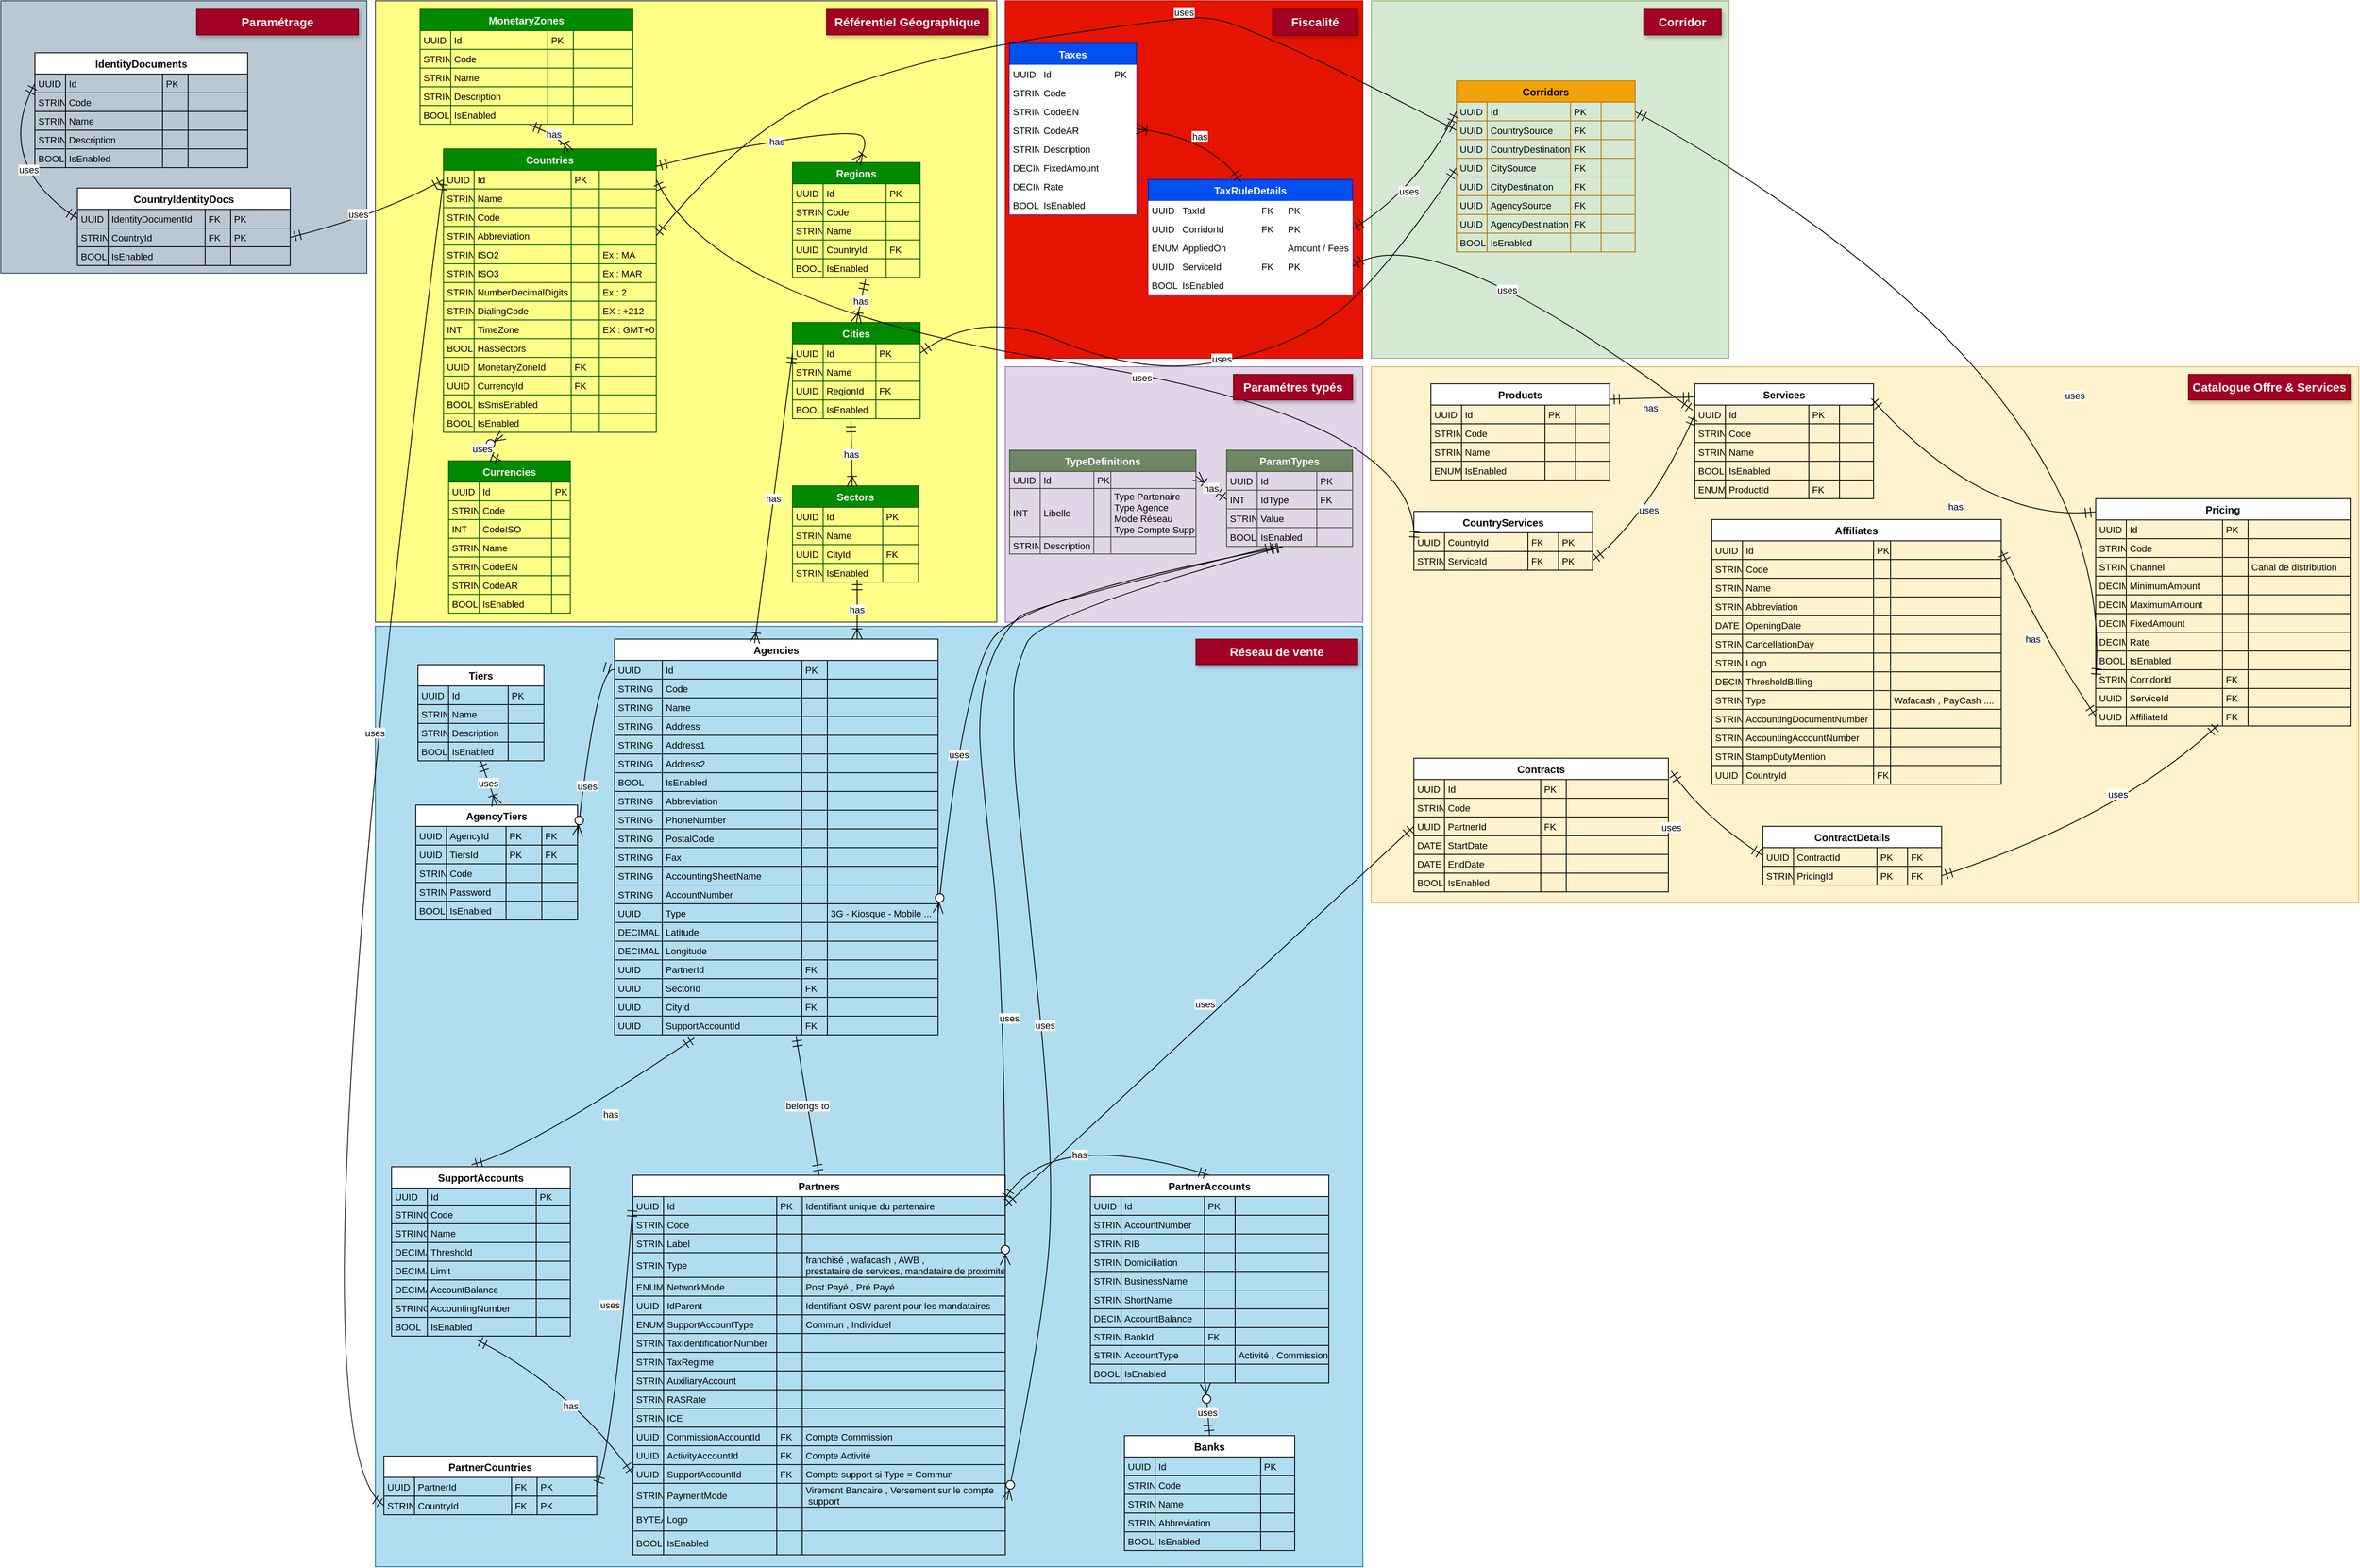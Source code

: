 <mxfile version="26.2.15">
  <diagram name="Page-1" id="I-v0hNI50WLzuHGv8U5X">
    <mxGraphModel dx="3955" dy="1390" grid="1" gridSize="10" guides="1" tooltips="1" connect="1" arrows="1" fold="1" page="1" pageScale="1" pageWidth="827" pageHeight="1169" math="0" shadow="0">
      <root>
        <mxCell id="0" />
        <mxCell id="1" parent="0" />
        <mxCell id="axuWpFAaJXZjqFuq-ov7-11" value="" style="whiteSpace=wrap;html=1;fillColor=#d5e8d4;strokeColor=#82b366;movable=0;resizable=0;rotatable=0;deletable=0;editable=0;locked=1;connectable=0;" parent="1" vertex="1">
          <mxGeometry x="1180" width="420" height="420" as="geometry" />
        </mxCell>
        <mxCell id="MPhnh1JzHs_XerWPTFD9-57" value="" style="whiteSpace=wrap;html=1;aspect=fixed;fillColor=#e51400;strokeColor=#B20000;fontColor=#ffffff;movable=0;resizable=0;rotatable=0;deletable=0;editable=0;locked=1;connectable=0;" parent="1" vertex="1">
          <mxGeometry x="750" width="420" height="420" as="geometry" />
        </mxCell>
        <mxCell id="SjHez6hjAHtfRdfMuYk8-61" value="" style="rounded=0;whiteSpace=wrap;html=1;fillColor=#b1ddf0;strokeColor=#10739e;movable=0;resizable=0;rotatable=0;deletable=0;editable=0;locked=1;connectable=0;" parent="1" vertex="1">
          <mxGeometry x="10" y="735" width="1160" height="1105" as="geometry" />
        </mxCell>
        <mxCell id="SjHez6hjAHtfRdfMuYk8-57" value="" style="whiteSpace=wrap;html=1;aspect=fixed;fillColor=#ffff88;strokeColor=#36393d;movable=0;resizable=0;rotatable=0;deletable=0;editable=0;locked=1;connectable=0;" parent="1" vertex="1">
          <mxGeometry x="10" width="730" height="730" as="geometry" />
        </mxCell>
        <mxCell id="yLL0nJq-jeOkn9A3I5Af-1124" value="MonetaryZones" style="shape=table;startSize=25;container=1;collapsible=0;childLayout=tableLayout;fixedRows=1;rowLines=1;fontStyle=1;align=center;resizeLast=1;fillColor=#008a00;fontColor=#ffffff;strokeColor=#005700;" parent="1" vertex="1">
          <mxGeometry x="62.5" y="10" width="250" height="135" as="geometry" />
        </mxCell>
        <mxCell id="yLL0nJq-jeOkn9A3I5Af-1125" style="shape=tableRow;horizontal=0;startSize=0;swimlaneHead=0;swimlaneBody=0;fillColor=none;collapsible=0;dropTarget=0;points=[[0,0.5],[1,0.5]];portConstraint=eastwest;top=0;left=0;right=0;bottom=0;" parent="yLL0nJq-jeOkn9A3I5Af-1124" vertex="1">
          <mxGeometry y="25" width="250" height="22" as="geometry" />
        </mxCell>
        <mxCell id="yLL0nJq-jeOkn9A3I5Af-1126" value="UUID" style="shape=partialRectangle;connectable=0;fillColor=none;top=0;left=0;bottom=0;right=0;align=left;spacingLeft=2;overflow=hidden;fontSize=11;" parent="yLL0nJq-jeOkn9A3I5Af-1125" vertex="1">
          <mxGeometry width="36" height="22" as="geometry">
            <mxRectangle width="36" height="22" as="alternateBounds" />
          </mxGeometry>
        </mxCell>
        <mxCell id="yLL0nJq-jeOkn9A3I5Af-1127" value="Id" style="shape=partialRectangle;connectable=0;fillColor=none;top=0;left=0;bottom=0;right=0;align=left;spacingLeft=2;overflow=hidden;fontSize=11;" parent="yLL0nJq-jeOkn9A3I5Af-1125" vertex="1">
          <mxGeometry x="36" width="114" height="22" as="geometry">
            <mxRectangle width="114" height="22" as="alternateBounds" />
          </mxGeometry>
        </mxCell>
        <mxCell id="yLL0nJq-jeOkn9A3I5Af-1128" value="PK" style="shape=partialRectangle;connectable=0;fillColor=none;top=0;left=0;bottom=0;right=0;align=left;spacingLeft=2;overflow=hidden;fontSize=11;" parent="yLL0nJq-jeOkn9A3I5Af-1125" vertex="1">
          <mxGeometry x="150" width="30" height="22" as="geometry">
            <mxRectangle width="30" height="22" as="alternateBounds" />
          </mxGeometry>
        </mxCell>
        <mxCell id="MPhnh1JzHs_XerWPTFD9-140" style="shape=partialRectangle;connectable=0;fillColor=none;top=0;left=0;bottom=0;right=0;align=left;spacingLeft=2;overflow=hidden;fontSize=11;" parent="yLL0nJq-jeOkn9A3I5Af-1125" vertex="1">
          <mxGeometry x="180" width="70" height="22" as="geometry">
            <mxRectangle width="70" height="22" as="alternateBounds" />
          </mxGeometry>
        </mxCell>
        <mxCell id="yLL0nJq-jeOkn9A3I5Af-1129" style="shape=tableRow;horizontal=0;startSize=0;swimlaneHead=0;swimlaneBody=0;fillColor=none;collapsible=0;dropTarget=0;points=[[0,0.5],[1,0.5]];portConstraint=eastwest;top=0;left=0;right=0;bottom=0;" parent="yLL0nJq-jeOkn9A3I5Af-1124" vertex="1">
          <mxGeometry y="47" width="250" height="22" as="geometry" />
        </mxCell>
        <mxCell id="yLL0nJq-jeOkn9A3I5Af-1130" value="STRING" style="shape=partialRectangle;connectable=0;fillColor=none;top=0;left=0;bottom=0;right=0;align=left;spacingLeft=2;overflow=hidden;fontSize=11;" parent="yLL0nJq-jeOkn9A3I5Af-1129" vertex="1">
          <mxGeometry width="36" height="22" as="geometry">
            <mxRectangle width="36" height="22" as="alternateBounds" />
          </mxGeometry>
        </mxCell>
        <mxCell id="yLL0nJq-jeOkn9A3I5Af-1131" value="Code" style="shape=partialRectangle;connectable=0;fillColor=none;top=0;left=0;bottom=0;right=0;align=left;spacingLeft=2;overflow=hidden;fontSize=11;" parent="yLL0nJq-jeOkn9A3I5Af-1129" vertex="1">
          <mxGeometry x="36" width="114" height="22" as="geometry">
            <mxRectangle width="114" height="22" as="alternateBounds" />
          </mxGeometry>
        </mxCell>
        <mxCell id="yLL0nJq-jeOkn9A3I5Af-1132" value="" style="shape=partialRectangle;connectable=0;fillColor=none;top=0;left=0;bottom=0;right=0;align=left;spacingLeft=2;overflow=hidden;fontSize=11;" parent="yLL0nJq-jeOkn9A3I5Af-1129" vertex="1">
          <mxGeometry x="150" width="30" height="22" as="geometry">
            <mxRectangle width="30" height="22" as="alternateBounds" />
          </mxGeometry>
        </mxCell>
        <mxCell id="MPhnh1JzHs_XerWPTFD9-141" value="" style="shape=partialRectangle;connectable=0;fillColor=none;top=0;left=0;bottom=0;right=0;align=left;spacingLeft=2;overflow=hidden;fontSize=11;" parent="yLL0nJq-jeOkn9A3I5Af-1129" vertex="1">
          <mxGeometry x="180" width="70" height="22" as="geometry">
            <mxRectangle width="70" height="22" as="alternateBounds" />
          </mxGeometry>
        </mxCell>
        <mxCell id="yLL0nJq-jeOkn9A3I5Af-1133" style="shape=tableRow;horizontal=0;startSize=0;swimlaneHead=0;swimlaneBody=0;fillColor=none;collapsible=0;dropTarget=0;points=[[0,0.5],[1,0.5]];portConstraint=eastwest;top=0;left=0;right=0;bottom=0;" parent="yLL0nJq-jeOkn9A3I5Af-1124" vertex="1">
          <mxGeometry y="69" width="250" height="22" as="geometry" />
        </mxCell>
        <mxCell id="yLL0nJq-jeOkn9A3I5Af-1134" value="STRING" style="shape=partialRectangle;connectable=0;fillColor=none;top=0;left=0;bottom=0;right=0;align=left;spacingLeft=2;overflow=hidden;fontSize=11;" parent="yLL0nJq-jeOkn9A3I5Af-1133" vertex="1">
          <mxGeometry width="36" height="22" as="geometry">
            <mxRectangle width="36" height="22" as="alternateBounds" />
          </mxGeometry>
        </mxCell>
        <mxCell id="yLL0nJq-jeOkn9A3I5Af-1135" value="Name" style="shape=partialRectangle;connectable=0;fillColor=none;top=0;left=0;bottom=0;right=0;align=left;spacingLeft=2;overflow=hidden;fontSize=11;" parent="yLL0nJq-jeOkn9A3I5Af-1133" vertex="1">
          <mxGeometry x="36" width="114" height="22" as="geometry">
            <mxRectangle width="114" height="22" as="alternateBounds" />
          </mxGeometry>
        </mxCell>
        <mxCell id="yLL0nJq-jeOkn9A3I5Af-1136" value="" style="shape=partialRectangle;connectable=0;fillColor=none;top=0;left=0;bottom=0;right=0;align=left;spacingLeft=2;overflow=hidden;fontSize=11;" parent="yLL0nJq-jeOkn9A3I5Af-1133" vertex="1">
          <mxGeometry x="150" width="30" height="22" as="geometry">
            <mxRectangle width="30" height="22" as="alternateBounds" />
          </mxGeometry>
        </mxCell>
        <mxCell id="MPhnh1JzHs_XerWPTFD9-142" style="shape=partialRectangle;connectable=0;fillColor=none;top=0;left=0;bottom=0;right=0;align=left;spacingLeft=2;overflow=hidden;fontSize=11;" parent="yLL0nJq-jeOkn9A3I5Af-1133" vertex="1">
          <mxGeometry x="180" width="70" height="22" as="geometry">
            <mxRectangle width="70" height="22" as="alternateBounds" />
          </mxGeometry>
        </mxCell>
        <mxCell id="yLL0nJq-jeOkn9A3I5Af-1137" style="shape=tableRow;horizontal=0;startSize=0;swimlaneHead=0;swimlaneBody=0;fillColor=none;collapsible=0;dropTarget=0;points=[[0,0.5],[1,0.5]];portConstraint=eastwest;top=0;left=0;right=0;bottom=0;" parent="yLL0nJq-jeOkn9A3I5Af-1124" vertex="1">
          <mxGeometry y="91" width="250" height="22" as="geometry" />
        </mxCell>
        <mxCell id="yLL0nJq-jeOkn9A3I5Af-1138" value="STRING" style="shape=partialRectangle;connectable=0;fillColor=none;top=0;left=0;bottom=0;right=0;align=left;spacingLeft=2;overflow=hidden;fontSize=11;" parent="yLL0nJq-jeOkn9A3I5Af-1137" vertex="1">
          <mxGeometry width="36" height="22" as="geometry">
            <mxRectangle width="36" height="22" as="alternateBounds" />
          </mxGeometry>
        </mxCell>
        <mxCell id="yLL0nJq-jeOkn9A3I5Af-1139" value="Description" style="shape=partialRectangle;connectable=0;fillColor=none;top=0;left=0;bottom=0;right=0;align=left;spacingLeft=2;overflow=hidden;fontSize=11;" parent="yLL0nJq-jeOkn9A3I5Af-1137" vertex="1">
          <mxGeometry x="36" width="114" height="22" as="geometry">
            <mxRectangle width="114" height="22" as="alternateBounds" />
          </mxGeometry>
        </mxCell>
        <mxCell id="yLL0nJq-jeOkn9A3I5Af-1140" value="" style="shape=partialRectangle;connectable=0;fillColor=none;top=0;left=0;bottom=0;right=0;align=left;spacingLeft=2;overflow=hidden;fontSize=11;" parent="yLL0nJq-jeOkn9A3I5Af-1137" vertex="1">
          <mxGeometry x="150" width="30" height="22" as="geometry">
            <mxRectangle width="30" height="22" as="alternateBounds" />
          </mxGeometry>
        </mxCell>
        <mxCell id="MPhnh1JzHs_XerWPTFD9-143" style="shape=partialRectangle;connectable=0;fillColor=none;top=0;left=0;bottom=0;right=0;align=left;spacingLeft=2;overflow=hidden;fontSize=11;" parent="yLL0nJq-jeOkn9A3I5Af-1137" vertex="1">
          <mxGeometry x="180" width="70" height="22" as="geometry">
            <mxRectangle width="70" height="22" as="alternateBounds" />
          </mxGeometry>
        </mxCell>
        <mxCell id="37E8Mxo1lt_41sGkGf4O-181" style="shape=tableRow;horizontal=0;startSize=0;swimlaneHead=0;swimlaneBody=0;fillColor=none;collapsible=0;dropTarget=0;points=[[0,0.5],[1,0.5]];portConstraint=eastwest;top=0;left=0;right=0;bottom=0;" parent="yLL0nJq-jeOkn9A3I5Af-1124" vertex="1">
          <mxGeometry y="113" width="250" height="22" as="geometry" />
        </mxCell>
        <mxCell id="37E8Mxo1lt_41sGkGf4O-182" value="BOOL" style="shape=partialRectangle;connectable=0;fillColor=none;top=0;left=0;bottom=0;right=0;align=left;spacingLeft=2;overflow=hidden;fontSize=11;" parent="37E8Mxo1lt_41sGkGf4O-181" vertex="1">
          <mxGeometry width="36" height="22" as="geometry">
            <mxRectangle width="36" height="22" as="alternateBounds" />
          </mxGeometry>
        </mxCell>
        <mxCell id="37E8Mxo1lt_41sGkGf4O-183" value="IsEnabled" style="shape=partialRectangle;connectable=0;fillColor=none;top=0;left=0;bottom=0;right=0;align=left;spacingLeft=2;overflow=hidden;fontSize=11;" parent="37E8Mxo1lt_41sGkGf4O-181" vertex="1">
          <mxGeometry x="36" width="114" height="22" as="geometry">
            <mxRectangle width="114" height="22" as="alternateBounds" />
          </mxGeometry>
        </mxCell>
        <mxCell id="37E8Mxo1lt_41sGkGf4O-184" value="" style="shape=partialRectangle;connectable=0;fillColor=none;top=0;left=0;bottom=0;right=0;align=left;spacingLeft=2;overflow=hidden;fontSize=11;" parent="37E8Mxo1lt_41sGkGf4O-181" vertex="1">
          <mxGeometry x="150" width="30" height="22" as="geometry">
            <mxRectangle width="30" height="22" as="alternateBounds" />
          </mxGeometry>
        </mxCell>
        <mxCell id="37E8Mxo1lt_41sGkGf4O-185" style="shape=partialRectangle;connectable=0;fillColor=none;top=0;left=0;bottom=0;right=0;align=left;spacingLeft=2;overflow=hidden;fontSize=11;" parent="37E8Mxo1lt_41sGkGf4O-181" vertex="1">
          <mxGeometry x="180" width="70" height="22" as="geometry">
            <mxRectangle width="70" height="22" as="alternateBounds" />
          </mxGeometry>
        </mxCell>
        <mxCell id="yLL0nJq-jeOkn9A3I5Af-1145" value="Currencies" style="shape=table;startSize=25;container=1;collapsible=0;childLayout=tableLayout;fixedRows=1;rowLines=1;fontStyle=1;align=center;resizeLast=1;fillColor=#008a00;fontColor=#ffffff;strokeColor=#005700;" parent="1" vertex="1">
          <mxGeometry x="96" y="540.5" width="143" height="179" as="geometry" />
        </mxCell>
        <mxCell id="yLL0nJq-jeOkn9A3I5Af-1146" style="shape=tableRow;horizontal=0;startSize=0;swimlaneHead=0;swimlaneBody=0;fillColor=none;collapsible=0;dropTarget=0;points=[[0,0.5],[1,0.5]];portConstraint=eastwest;top=0;left=0;right=0;bottom=0;" parent="yLL0nJq-jeOkn9A3I5Af-1145" vertex="1">
          <mxGeometry y="25" width="143" height="22" as="geometry" />
        </mxCell>
        <mxCell id="yLL0nJq-jeOkn9A3I5Af-1147" value="UUID" style="shape=partialRectangle;connectable=0;fillColor=none;top=0;left=0;bottom=0;right=0;align=left;spacingLeft=2;overflow=hidden;fontSize=11;" parent="yLL0nJq-jeOkn9A3I5Af-1146" vertex="1">
          <mxGeometry width="36" height="22" as="geometry">
            <mxRectangle width="36" height="22" as="alternateBounds" />
          </mxGeometry>
        </mxCell>
        <mxCell id="yLL0nJq-jeOkn9A3I5Af-1148" value="Id" style="shape=partialRectangle;connectable=0;fillColor=none;top=0;left=0;bottom=0;right=0;align=left;spacingLeft=2;overflow=hidden;fontSize=11;" parent="yLL0nJq-jeOkn9A3I5Af-1146" vertex="1">
          <mxGeometry x="36" width="85" height="22" as="geometry">
            <mxRectangle width="85" height="22" as="alternateBounds" />
          </mxGeometry>
        </mxCell>
        <mxCell id="yLL0nJq-jeOkn9A3I5Af-1149" value="PK" style="shape=partialRectangle;connectable=0;fillColor=none;top=0;left=0;bottom=0;right=0;align=left;spacingLeft=2;overflow=hidden;fontSize=11;" parent="yLL0nJq-jeOkn9A3I5Af-1146" vertex="1">
          <mxGeometry x="121" width="22" height="22" as="geometry">
            <mxRectangle width="22" height="22" as="alternateBounds" />
          </mxGeometry>
        </mxCell>
        <mxCell id="yLL0nJq-jeOkn9A3I5Af-1150" style="shape=tableRow;horizontal=0;startSize=0;swimlaneHead=0;swimlaneBody=0;fillColor=none;collapsible=0;dropTarget=0;points=[[0,0.5],[1,0.5]];portConstraint=eastwest;top=0;left=0;right=0;bottom=0;" parent="yLL0nJq-jeOkn9A3I5Af-1145" vertex="1">
          <mxGeometry y="47" width="143" height="22" as="geometry" />
        </mxCell>
        <mxCell id="yLL0nJq-jeOkn9A3I5Af-1151" value="STRING" style="shape=partialRectangle;connectable=0;fillColor=none;top=0;left=0;bottom=0;right=0;align=left;spacingLeft=2;overflow=hidden;fontSize=11;" parent="yLL0nJq-jeOkn9A3I5Af-1150" vertex="1">
          <mxGeometry width="36" height="22" as="geometry">
            <mxRectangle width="36" height="22" as="alternateBounds" />
          </mxGeometry>
        </mxCell>
        <mxCell id="yLL0nJq-jeOkn9A3I5Af-1152" value="Code" style="shape=partialRectangle;connectable=0;fillColor=none;top=0;left=0;bottom=0;right=0;align=left;spacingLeft=2;overflow=hidden;fontSize=11;" parent="yLL0nJq-jeOkn9A3I5Af-1150" vertex="1">
          <mxGeometry x="36" width="85" height="22" as="geometry">
            <mxRectangle width="85" height="22" as="alternateBounds" />
          </mxGeometry>
        </mxCell>
        <mxCell id="yLL0nJq-jeOkn9A3I5Af-1153" value="" style="shape=partialRectangle;connectable=0;fillColor=none;top=0;left=0;bottom=0;right=0;align=left;spacingLeft=2;overflow=hidden;fontSize=11;" parent="yLL0nJq-jeOkn9A3I5Af-1150" vertex="1">
          <mxGeometry x="121" width="22" height="22" as="geometry">
            <mxRectangle width="22" height="22" as="alternateBounds" />
          </mxGeometry>
        </mxCell>
        <mxCell id="RuSHSSNLhuwqQS_a-BXU-7" style="shape=tableRow;horizontal=0;startSize=0;swimlaneHead=0;swimlaneBody=0;fillColor=none;collapsible=0;dropTarget=0;points=[[0,0.5],[1,0.5]];portConstraint=eastwest;top=0;left=0;right=0;bottom=0;" parent="yLL0nJq-jeOkn9A3I5Af-1145" vertex="1">
          <mxGeometry y="69" width="143" height="22" as="geometry" />
        </mxCell>
        <mxCell id="RuSHSSNLhuwqQS_a-BXU-8" value="INT" style="shape=partialRectangle;connectable=0;fillColor=none;top=0;left=0;bottom=0;right=0;align=left;spacingLeft=2;overflow=hidden;fontSize=11;" parent="RuSHSSNLhuwqQS_a-BXU-7" vertex="1">
          <mxGeometry width="36" height="22" as="geometry">
            <mxRectangle width="36" height="22" as="alternateBounds" />
          </mxGeometry>
        </mxCell>
        <mxCell id="RuSHSSNLhuwqQS_a-BXU-9" value="CodeISO" style="shape=partialRectangle;connectable=0;fillColor=none;top=0;left=0;bottom=0;right=0;align=left;spacingLeft=2;overflow=hidden;fontSize=11;" parent="RuSHSSNLhuwqQS_a-BXU-7" vertex="1">
          <mxGeometry x="36" width="85" height="22" as="geometry">
            <mxRectangle width="85" height="22" as="alternateBounds" />
          </mxGeometry>
        </mxCell>
        <mxCell id="RuSHSSNLhuwqQS_a-BXU-10" value="" style="shape=partialRectangle;connectable=0;fillColor=none;top=0;left=0;bottom=0;right=0;align=left;spacingLeft=2;overflow=hidden;fontSize=11;" parent="RuSHSSNLhuwqQS_a-BXU-7" vertex="1">
          <mxGeometry x="121" width="22" height="22" as="geometry">
            <mxRectangle width="22" height="22" as="alternateBounds" />
          </mxGeometry>
        </mxCell>
        <mxCell id="yLL0nJq-jeOkn9A3I5Af-1154" style="shape=tableRow;horizontal=0;startSize=0;swimlaneHead=0;swimlaneBody=0;fillColor=none;collapsible=0;dropTarget=0;points=[[0,0.5],[1,0.5]];portConstraint=eastwest;top=0;left=0;right=0;bottom=0;" parent="yLL0nJq-jeOkn9A3I5Af-1145" vertex="1">
          <mxGeometry y="91" width="143" height="22" as="geometry" />
        </mxCell>
        <mxCell id="yLL0nJq-jeOkn9A3I5Af-1155" value="STRING" style="shape=partialRectangle;connectable=0;fillColor=none;top=0;left=0;bottom=0;right=0;align=left;spacingLeft=2;overflow=hidden;fontSize=11;" parent="yLL0nJq-jeOkn9A3I5Af-1154" vertex="1">
          <mxGeometry width="36" height="22" as="geometry">
            <mxRectangle width="36" height="22" as="alternateBounds" />
          </mxGeometry>
        </mxCell>
        <mxCell id="yLL0nJq-jeOkn9A3I5Af-1156" value="Name" style="shape=partialRectangle;connectable=0;fillColor=none;top=0;left=0;bottom=0;right=0;align=left;spacingLeft=2;overflow=hidden;fontSize=11;" parent="yLL0nJq-jeOkn9A3I5Af-1154" vertex="1">
          <mxGeometry x="36" width="85" height="22" as="geometry">
            <mxRectangle width="85" height="22" as="alternateBounds" />
          </mxGeometry>
        </mxCell>
        <mxCell id="yLL0nJq-jeOkn9A3I5Af-1157" value="" style="shape=partialRectangle;connectable=0;fillColor=none;top=0;left=0;bottom=0;right=0;align=left;spacingLeft=2;overflow=hidden;fontSize=11;" parent="yLL0nJq-jeOkn9A3I5Af-1154" vertex="1">
          <mxGeometry x="121" width="22" height="22" as="geometry">
            <mxRectangle width="22" height="22" as="alternateBounds" />
          </mxGeometry>
        </mxCell>
        <mxCell id="RuSHSSNLhuwqQS_a-BXU-11" style="shape=tableRow;horizontal=0;startSize=0;swimlaneHead=0;swimlaneBody=0;fillColor=none;collapsible=0;dropTarget=0;points=[[0,0.5],[1,0.5]];portConstraint=eastwest;top=0;left=0;right=0;bottom=0;" parent="yLL0nJq-jeOkn9A3I5Af-1145" vertex="1">
          <mxGeometry y="113" width="143" height="22" as="geometry" />
        </mxCell>
        <mxCell id="RuSHSSNLhuwqQS_a-BXU-12" value="STRING" style="shape=partialRectangle;connectable=0;fillColor=none;top=0;left=0;bottom=0;right=0;align=left;spacingLeft=2;overflow=hidden;fontSize=11;" parent="RuSHSSNLhuwqQS_a-BXU-11" vertex="1">
          <mxGeometry width="36" height="22" as="geometry">
            <mxRectangle width="36" height="22" as="alternateBounds" />
          </mxGeometry>
        </mxCell>
        <mxCell id="RuSHSSNLhuwqQS_a-BXU-13" value="CodeEN" style="shape=partialRectangle;connectable=0;fillColor=none;top=0;left=0;bottom=0;right=0;align=left;spacingLeft=2;overflow=hidden;fontSize=11;" parent="RuSHSSNLhuwqQS_a-BXU-11" vertex="1">
          <mxGeometry x="36" width="85" height="22" as="geometry">
            <mxRectangle width="85" height="22" as="alternateBounds" />
          </mxGeometry>
        </mxCell>
        <mxCell id="RuSHSSNLhuwqQS_a-BXU-14" value="" style="shape=partialRectangle;connectable=0;fillColor=none;top=0;left=0;bottom=0;right=0;align=left;spacingLeft=2;overflow=hidden;fontSize=11;" parent="RuSHSSNLhuwqQS_a-BXU-11" vertex="1">
          <mxGeometry x="121" width="22" height="22" as="geometry">
            <mxRectangle width="22" height="22" as="alternateBounds" />
          </mxGeometry>
        </mxCell>
        <mxCell id="RuSHSSNLhuwqQS_a-BXU-15" style="shape=tableRow;horizontal=0;startSize=0;swimlaneHead=0;swimlaneBody=0;fillColor=none;collapsible=0;dropTarget=0;points=[[0,0.5],[1,0.5]];portConstraint=eastwest;top=0;left=0;right=0;bottom=0;" parent="yLL0nJq-jeOkn9A3I5Af-1145" vertex="1">
          <mxGeometry y="135" width="143" height="22" as="geometry" />
        </mxCell>
        <mxCell id="RuSHSSNLhuwqQS_a-BXU-16" value="STRING" style="shape=partialRectangle;connectable=0;fillColor=none;top=0;left=0;bottom=0;right=0;align=left;spacingLeft=2;overflow=hidden;fontSize=11;" parent="RuSHSSNLhuwqQS_a-BXU-15" vertex="1">
          <mxGeometry width="36" height="22" as="geometry">
            <mxRectangle width="36" height="22" as="alternateBounds" />
          </mxGeometry>
        </mxCell>
        <mxCell id="RuSHSSNLhuwqQS_a-BXU-17" value="CodeAR" style="shape=partialRectangle;connectable=0;fillColor=none;top=0;left=0;bottom=0;right=0;align=left;spacingLeft=2;overflow=hidden;fontSize=11;" parent="RuSHSSNLhuwqQS_a-BXU-15" vertex="1">
          <mxGeometry x="36" width="85" height="22" as="geometry">
            <mxRectangle width="85" height="22" as="alternateBounds" />
          </mxGeometry>
        </mxCell>
        <mxCell id="RuSHSSNLhuwqQS_a-BXU-18" value="" style="shape=partialRectangle;connectable=0;fillColor=none;top=0;left=0;bottom=0;right=0;align=left;spacingLeft=2;overflow=hidden;fontSize=11;" parent="RuSHSSNLhuwqQS_a-BXU-15" vertex="1">
          <mxGeometry x="121" width="22" height="22" as="geometry">
            <mxRectangle width="22" height="22" as="alternateBounds" />
          </mxGeometry>
        </mxCell>
        <mxCell id="37E8Mxo1lt_41sGkGf4O-157" style="shape=tableRow;horizontal=0;startSize=0;swimlaneHead=0;swimlaneBody=0;fillColor=none;collapsible=0;dropTarget=0;points=[[0,0.5],[1,0.5]];portConstraint=eastwest;top=0;left=0;right=0;bottom=0;" parent="yLL0nJq-jeOkn9A3I5Af-1145" vertex="1">
          <mxGeometry y="157" width="143" height="22" as="geometry" />
        </mxCell>
        <mxCell id="37E8Mxo1lt_41sGkGf4O-158" value="BOOL" style="shape=partialRectangle;connectable=0;fillColor=none;top=0;left=0;bottom=0;right=0;align=left;spacingLeft=2;overflow=hidden;fontSize=11;" parent="37E8Mxo1lt_41sGkGf4O-157" vertex="1">
          <mxGeometry width="36" height="22" as="geometry">
            <mxRectangle width="36" height="22" as="alternateBounds" />
          </mxGeometry>
        </mxCell>
        <mxCell id="37E8Mxo1lt_41sGkGf4O-159" value="IsEnabled" style="shape=partialRectangle;connectable=0;fillColor=none;top=0;left=0;bottom=0;right=0;align=left;spacingLeft=2;overflow=hidden;fontSize=11;" parent="37E8Mxo1lt_41sGkGf4O-157" vertex="1">
          <mxGeometry x="36" width="85" height="22" as="geometry">
            <mxRectangle width="85" height="22" as="alternateBounds" />
          </mxGeometry>
        </mxCell>
        <mxCell id="37E8Mxo1lt_41sGkGf4O-160" value="" style="shape=partialRectangle;connectable=0;fillColor=none;top=0;left=0;bottom=0;right=0;align=left;spacingLeft=2;overflow=hidden;fontSize=11;" parent="37E8Mxo1lt_41sGkGf4O-157" vertex="1">
          <mxGeometry x="121" width="22" height="22" as="geometry">
            <mxRectangle width="22" height="22" as="alternateBounds" />
          </mxGeometry>
        </mxCell>
        <mxCell id="yLL0nJq-jeOkn9A3I5Af-1158" value="Countries" style="shape=table;startSize=25;container=1;collapsible=0;childLayout=tableLayout;fixedRows=1;rowLines=1;fontStyle=1;align=center;resizeLast=1;fillColor=#008a00;fontColor=#ffffff;strokeColor=#005700;" parent="1" vertex="1">
          <mxGeometry x="90" y="174" width="250" height="333" as="geometry" />
        </mxCell>
        <mxCell id="yLL0nJq-jeOkn9A3I5Af-1159" style="shape=tableRow;horizontal=0;startSize=0;swimlaneHead=0;swimlaneBody=0;fillColor=none;collapsible=0;dropTarget=0;points=[[0,0.5],[1,0.5]];portConstraint=eastwest;top=0;left=0;right=0;bottom=0;" parent="yLL0nJq-jeOkn9A3I5Af-1158" vertex="1">
          <mxGeometry y="25" width="250" height="22" as="geometry" />
        </mxCell>
        <mxCell id="yLL0nJq-jeOkn9A3I5Af-1160" value="UUID" style="shape=partialRectangle;connectable=0;fillColor=none;top=0;left=0;bottom=0;right=0;align=left;spacingLeft=2;overflow=hidden;fontSize=11;" parent="yLL0nJq-jeOkn9A3I5Af-1159" vertex="1">
          <mxGeometry width="36" height="22" as="geometry">
            <mxRectangle width="36" height="22" as="alternateBounds" />
          </mxGeometry>
        </mxCell>
        <mxCell id="yLL0nJq-jeOkn9A3I5Af-1161" value="Id" style="shape=partialRectangle;connectable=0;fillColor=none;top=0;left=0;bottom=0;right=0;align=left;spacingLeft=2;overflow=hidden;fontSize=11;" parent="yLL0nJq-jeOkn9A3I5Af-1159" vertex="1">
          <mxGeometry x="36" width="114" height="22" as="geometry">
            <mxRectangle width="114" height="22" as="alternateBounds" />
          </mxGeometry>
        </mxCell>
        <mxCell id="yLL0nJq-jeOkn9A3I5Af-1162" value="PK" style="shape=partialRectangle;connectable=0;fillColor=none;top=0;left=0;bottom=0;right=0;align=left;spacingLeft=2;overflow=hidden;fontSize=11;" parent="yLL0nJq-jeOkn9A3I5Af-1159" vertex="1">
          <mxGeometry x="150" width="33" height="22" as="geometry">
            <mxRectangle width="33" height="22" as="alternateBounds" />
          </mxGeometry>
        </mxCell>
        <mxCell id="MPhnh1JzHs_XerWPTFD9-145" style="shape=partialRectangle;connectable=0;fillColor=none;top=0;left=0;bottom=0;right=0;align=left;spacingLeft=2;overflow=hidden;fontSize=11;" parent="yLL0nJq-jeOkn9A3I5Af-1159" vertex="1">
          <mxGeometry x="183" width="67" height="22" as="geometry">
            <mxRectangle width="67" height="22" as="alternateBounds" />
          </mxGeometry>
        </mxCell>
        <mxCell id="yLL0nJq-jeOkn9A3I5Af-1167" style="shape=tableRow;horizontal=0;startSize=0;swimlaneHead=0;swimlaneBody=0;fillColor=none;collapsible=0;dropTarget=0;points=[[0,0.5],[1,0.5]];portConstraint=eastwest;top=0;left=0;right=0;bottom=0;" parent="yLL0nJq-jeOkn9A3I5Af-1158" vertex="1">
          <mxGeometry y="47" width="250" height="22" as="geometry" />
        </mxCell>
        <mxCell id="yLL0nJq-jeOkn9A3I5Af-1168" value="STRING" style="shape=partialRectangle;connectable=0;fillColor=none;top=0;left=0;bottom=0;right=0;align=left;spacingLeft=2;overflow=hidden;fontSize=11;" parent="yLL0nJq-jeOkn9A3I5Af-1167" vertex="1">
          <mxGeometry width="36" height="22" as="geometry">
            <mxRectangle width="36" height="22" as="alternateBounds" />
          </mxGeometry>
        </mxCell>
        <mxCell id="yLL0nJq-jeOkn9A3I5Af-1169" value="Name" style="shape=partialRectangle;connectable=0;fillColor=none;top=0;left=0;bottom=0;right=0;align=left;spacingLeft=2;overflow=hidden;fontSize=11;" parent="yLL0nJq-jeOkn9A3I5Af-1167" vertex="1">
          <mxGeometry x="36" width="114" height="22" as="geometry">
            <mxRectangle width="114" height="22" as="alternateBounds" />
          </mxGeometry>
        </mxCell>
        <mxCell id="yLL0nJq-jeOkn9A3I5Af-1170" value="" style="shape=partialRectangle;connectable=0;fillColor=none;top=0;left=0;bottom=0;right=0;align=left;spacingLeft=2;overflow=hidden;fontSize=11;" parent="yLL0nJq-jeOkn9A3I5Af-1167" vertex="1">
          <mxGeometry x="150" width="33" height="22" as="geometry">
            <mxRectangle width="33" height="22" as="alternateBounds" />
          </mxGeometry>
        </mxCell>
        <mxCell id="MPhnh1JzHs_XerWPTFD9-147" style="shape=partialRectangle;connectable=0;fillColor=none;top=0;left=0;bottom=0;right=0;align=left;spacingLeft=2;overflow=hidden;fontSize=11;" parent="yLL0nJq-jeOkn9A3I5Af-1167" vertex="1">
          <mxGeometry x="183" width="67" height="22" as="geometry">
            <mxRectangle width="67" height="22" as="alternateBounds" />
          </mxGeometry>
        </mxCell>
        <mxCell id="yLL0nJq-jeOkn9A3I5Af-1171" style="shape=tableRow;horizontal=0;startSize=0;swimlaneHead=0;swimlaneBody=0;fillColor=none;collapsible=0;dropTarget=0;points=[[0,0.5],[1,0.5]];portConstraint=eastwest;top=0;left=0;right=0;bottom=0;" parent="yLL0nJq-jeOkn9A3I5Af-1158" vertex="1">
          <mxGeometry y="69" width="250" height="22" as="geometry" />
        </mxCell>
        <mxCell id="yLL0nJq-jeOkn9A3I5Af-1172" value="STRING" style="shape=partialRectangle;connectable=0;fillColor=none;top=0;left=0;bottom=0;right=0;align=left;spacingLeft=2;overflow=hidden;fontSize=11;" parent="yLL0nJq-jeOkn9A3I5Af-1171" vertex="1">
          <mxGeometry width="36" height="22" as="geometry">
            <mxRectangle width="36" height="22" as="alternateBounds" />
          </mxGeometry>
        </mxCell>
        <mxCell id="yLL0nJq-jeOkn9A3I5Af-1173" value="Code" style="shape=partialRectangle;connectable=0;fillColor=none;top=0;left=0;bottom=0;right=0;align=left;spacingLeft=2;overflow=hidden;fontSize=11;" parent="yLL0nJq-jeOkn9A3I5Af-1171" vertex="1">
          <mxGeometry x="36" width="114" height="22" as="geometry">
            <mxRectangle width="114" height="22" as="alternateBounds" />
          </mxGeometry>
        </mxCell>
        <mxCell id="yLL0nJq-jeOkn9A3I5Af-1174" value="" style="shape=partialRectangle;connectable=0;fillColor=none;top=0;left=0;bottom=0;right=0;align=left;spacingLeft=2;overflow=hidden;fontSize=11;" parent="yLL0nJq-jeOkn9A3I5Af-1171" vertex="1">
          <mxGeometry x="150" width="33" height="22" as="geometry">
            <mxRectangle width="33" height="22" as="alternateBounds" />
          </mxGeometry>
        </mxCell>
        <mxCell id="MPhnh1JzHs_XerWPTFD9-148" style="shape=partialRectangle;connectable=0;fillColor=none;top=0;left=0;bottom=0;right=0;align=left;spacingLeft=2;overflow=hidden;fontSize=11;" parent="yLL0nJq-jeOkn9A3I5Af-1171" vertex="1">
          <mxGeometry x="183" width="67" height="22" as="geometry">
            <mxRectangle width="67" height="22" as="alternateBounds" />
          </mxGeometry>
        </mxCell>
        <mxCell id="NTzouNv37ZW6omWWZEOx-64" style="shape=tableRow;horizontal=0;startSize=0;swimlaneHead=0;swimlaneBody=0;fillColor=none;collapsible=0;dropTarget=0;points=[[0,0.5],[1,0.5]];portConstraint=eastwest;top=0;left=0;right=0;bottom=0;" parent="yLL0nJq-jeOkn9A3I5Af-1158" vertex="1">
          <mxGeometry y="91" width="250" height="22" as="geometry" />
        </mxCell>
        <mxCell id="NTzouNv37ZW6omWWZEOx-65" value="STRING" style="shape=partialRectangle;connectable=0;fillColor=none;top=0;left=0;bottom=0;right=0;align=left;spacingLeft=2;overflow=hidden;fontSize=11;" parent="NTzouNv37ZW6omWWZEOx-64" vertex="1">
          <mxGeometry width="36" height="22" as="geometry">
            <mxRectangle width="36" height="22" as="alternateBounds" />
          </mxGeometry>
        </mxCell>
        <mxCell id="NTzouNv37ZW6omWWZEOx-66" value="Abbreviation" style="shape=partialRectangle;connectable=0;fillColor=none;top=0;left=0;bottom=0;right=0;align=left;spacingLeft=2;overflow=hidden;fontSize=11;" parent="NTzouNv37ZW6omWWZEOx-64" vertex="1">
          <mxGeometry x="36" width="114" height="22" as="geometry">
            <mxRectangle width="114" height="22" as="alternateBounds" />
          </mxGeometry>
        </mxCell>
        <mxCell id="NTzouNv37ZW6omWWZEOx-67" value="" style="shape=partialRectangle;connectable=0;fillColor=none;top=0;left=0;bottom=0;right=0;align=left;spacingLeft=2;overflow=hidden;fontSize=11;" parent="NTzouNv37ZW6omWWZEOx-64" vertex="1">
          <mxGeometry x="150" width="33" height="22" as="geometry">
            <mxRectangle width="33" height="22" as="alternateBounds" />
          </mxGeometry>
        </mxCell>
        <mxCell id="NTzouNv37ZW6omWWZEOx-68" style="shape=partialRectangle;connectable=0;fillColor=none;top=0;left=0;bottom=0;right=0;align=left;spacingLeft=2;overflow=hidden;fontSize=11;" parent="NTzouNv37ZW6omWWZEOx-64" vertex="1">
          <mxGeometry x="183" width="67" height="22" as="geometry">
            <mxRectangle width="67" height="22" as="alternateBounds" />
          </mxGeometry>
        </mxCell>
        <mxCell id="yLL0nJq-jeOkn9A3I5Af-1175" style="shape=tableRow;horizontal=0;startSize=0;swimlaneHead=0;swimlaneBody=0;fillColor=none;collapsible=0;dropTarget=0;points=[[0,0.5],[1,0.5]];portConstraint=eastwest;top=0;left=0;right=0;bottom=0;" parent="yLL0nJq-jeOkn9A3I5Af-1158" vertex="1">
          <mxGeometry y="113" width="250" height="22" as="geometry" />
        </mxCell>
        <mxCell id="yLL0nJq-jeOkn9A3I5Af-1176" value="STRING" style="shape=partialRectangle;connectable=0;fillColor=none;top=0;left=0;bottom=0;right=0;align=left;spacingLeft=2;overflow=hidden;fontSize=11;" parent="yLL0nJq-jeOkn9A3I5Af-1175" vertex="1">
          <mxGeometry width="36" height="22" as="geometry">
            <mxRectangle width="36" height="22" as="alternateBounds" />
          </mxGeometry>
        </mxCell>
        <mxCell id="yLL0nJq-jeOkn9A3I5Af-1177" value="ISO2" style="shape=partialRectangle;connectable=0;fillColor=none;top=0;left=0;bottom=0;right=0;align=left;spacingLeft=2;overflow=hidden;fontSize=11;" parent="yLL0nJq-jeOkn9A3I5Af-1175" vertex="1">
          <mxGeometry x="36" width="114" height="22" as="geometry">
            <mxRectangle width="114" height="22" as="alternateBounds" />
          </mxGeometry>
        </mxCell>
        <mxCell id="yLL0nJq-jeOkn9A3I5Af-1178" value="" style="shape=partialRectangle;connectable=0;fillColor=none;top=0;left=0;bottom=0;right=0;align=left;spacingLeft=2;overflow=hidden;fontSize=11;" parent="yLL0nJq-jeOkn9A3I5Af-1175" vertex="1">
          <mxGeometry x="150" width="33" height="22" as="geometry">
            <mxRectangle width="33" height="22" as="alternateBounds" />
          </mxGeometry>
        </mxCell>
        <mxCell id="MPhnh1JzHs_XerWPTFD9-149" value="Ex : MA    " style="shape=partialRectangle;connectable=0;fillColor=none;top=0;left=0;bottom=0;right=0;align=left;spacingLeft=2;overflow=hidden;fontSize=11;" parent="yLL0nJq-jeOkn9A3I5Af-1175" vertex="1">
          <mxGeometry x="183" width="67" height="22" as="geometry">
            <mxRectangle width="67" height="22" as="alternateBounds" />
          </mxGeometry>
        </mxCell>
        <mxCell id="yLL0nJq-jeOkn9A3I5Af-1179" style="shape=tableRow;horizontal=0;startSize=0;swimlaneHead=0;swimlaneBody=0;fillColor=none;collapsible=0;dropTarget=0;points=[[0,0.5],[1,0.5]];portConstraint=eastwest;top=0;left=0;right=0;bottom=0;" parent="yLL0nJq-jeOkn9A3I5Af-1158" vertex="1">
          <mxGeometry y="135" width="250" height="22" as="geometry" />
        </mxCell>
        <mxCell id="yLL0nJq-jeOkn9A3I5Af-1180" value="STRING" style="shape=partialRectangle;connectable=0;fillColor=none;top=0;left=0;bottom=0;right=0;align=left;spacingLeft=2;overflow=hidden;fontSize=11;" parent="yLL0nJq-jeOkn9A3I5Af-1179" vertex="1">
          <mxGeometry width="36" height="22" as="geometry">
            <mxRectangle width="36" height="22" as="alternateBounds" />
          </mxGeometry>
        </mxCell>
        <mxCell id="yLL0nJq-jeOkn9A3I5Af-1181" value="ISO3" style="shape=partialRectangle;connectable=0;fillColor=none;top=0;left=0;bottom=0;right=0;align=left;spacingLeft=2;overflow=hidden;fontSize=11;" parent="yLL0nJq-jeOkn9A3I5Af-1179" vertex="1">
          <mxGeometry x="36" width="114" height="22" as="geometry">
            <mxRectangle width="114" height="22" as="alternateBounds" />
          </mxGeometry>
        </mxCell>
        <mxCell id="yLL0nJq-jeOkn9A3I5Af-1182" value="" style="shape=partialRectangle;connectable=0;fillColor=none;top=0;left=0;bottom=0;right=0;align=left;spacingLeft=2;overflow=hidden;fontSize=11;" parent="yLL0nJq-jeOkn9A3I5Af-1179" vertex="1">
          <mxGeometry x="150" width="33" height="22" as="geometry">
            <mxRectangle width="33" height="22" as="alternateBounds" />
          </mxGeometry>
        </mxCell>
        <mxCell id="MPhnh1JzHs_XerWPTFD9-150" value="Ex : MAR" style="shape=partialRectangle;connectable=0;fillColor=none;top=0;left=0;bottom=0;right=0;align=left;spacingLeft=2;overflow=hidden;fontSize=11;" parent="yLL0nJq-jeOkn9A3I5Af-1179" vertex="1">
          <mxGeometry x="183" width="67" height="22" as="geometry">
            <mxRectangle width="67" height="22" as="alternateBounds" />
          </mxGeometry>
        </mxCell>
        <mxCell id="RuSHSSNLhuwqQS_a-BXU-2" style="shape=tableRow;horizontal=0;startSize=0;swimlaneHead=0;swimlaneBody=0;fillColor=none;collapsible=0;dropTarget=0;points=[[0,0.5],[1,0.5]];portConstraint=eastwest;top=0;left=0;right=0;bottom=0;" parent="yLL0nJq-jeOkn9A3I5Af-1158" vertex="1">
          <mxGeometry y="157" width="250" height="22" as="geometry" />
        </mxCell>
        <mxCell id="RuSHSSNLhuwqQS_a-BXU-3" value="STRING" style="shape=partialRectangle;connectable=0;fillColor=none;top=0;left=0;bottom=0;right=0;align=left;spacingLeft=2;overflow=hidden;fontSize=11;" parent="RuSHSSNLhuwqQS_a-BXU-2" vertex="1">
          <mxGeometry width="36" height="22" as="geometry">
            <mxRectangle width="36" height="22" as="alternateBounds" />
          </mxGeometry>
        </mxCell>
        <mxCell id="RuSHSSNLhuwqQS_a-BXU-4" value="NumberDecimalDigits" style="shape=partialRectangle;connectable=0;fillColor=none;top=0;left=0;bottom=0;right=0;align=left;spacingLeft=2;overflow=hidden;fontSize=11;" parent="RuSHSSNLhuwqQS_a-BXU-2" vertex="1">
          <mxGeometry x="36" width="114" height="22" as="geometry">
            <mxRectangle width="114" height="22" as="alternateBounds" />
          </mxGeometry>
        </mxCell>
        <mxCell id="RuSHSSNLhuwqQS_a-BXU-5" value="" style="shape=partialRectangle;connectable=0;fillColor=none;top=0;left=0;bottom=0;right=0;align=left;spacingLeft=2;overflow=hidden;fontSize=11;" parent="RuSHSSNLhuwqQS_a-BXU-2" vertex="1">
          <mxGeometry x="150" width="33" height="22" as="geometry">
            <mxRectangle width="33" height="22" as="alternateBounds" />
          </mxGeometry>
        </mxCell>
        <mxCell id="RuSHSSNLhuwqQS_a-BXU-6" value="Ex : 2" style="shape=partialRectangle;connectable=0;fillColor=none;top=0;left=0;bottom=0;right=0;align=left;spacingLeft=2;overflow=hidden;fontSize=11;" parent="RuSHSSNLhuwqQS_a-BXU-2" vertex="1">
          <mxGeometry x="183" width="67" height="22" as="geometry">
            <mxRectangle width="67" height="22" as="alternateBounds" />
          </mxGeometry>
        </mxCell>
        <mxCell id="yLL0nJq-jeOkn9A3I5Af-1183" style="shape=tableRow;horizontal=0;startSize=0;swimlaneHead=0;swimlaneBody=0;fillColor=none;collapsible=0;dropTarget=0;points=[[0,0.5],[1,0.5]];portConstraint=eastwest;top=0;left=0;right=0;bottom=0;" parent="yLL0nJq-jeOkn9A3I5Af-1158" vertex="1">
          <mxGeometry y="179" width="250" height="22" as="geometry" />
        </mxCell>
        <mxCell id="yLL0nJq-jeOkn9A3I5Af-1184" value="STRING" style="shape=partialRectangle;connectable=0;fillColor=none;top=0;left=0;bottom=0;right=0;align=left;spacingLeft=2;overflow=hidden;fontSize=11;" parent="yLL0nJq-jeOkn9A3I5Af-1183" vertex="1">
          <mxGeometry width="36" height="22" as="geometry">
            <mxRectangle width="36" height="22" as="alternateBounds" />
          </mxGeometry>
        </mxCell>
        <mxCell id="yLL0nJq-jeOkn9A3I5Af-1185" value="DialingCode" style="shape=partialRectangle;connectable=0;fillColor=none;top=0;left=0;bottom=0;right=0;align=left;spacingLeft=2;overflow=hidden;fontSize=11;" parent="yLL0nJq-jeOkn9A3I5Af-1183" vertex="1">
          <mxGeometry x="36" width="114" height="22" as="geometry">
            <mxRectangle width="114" height="22" as="alternateBounds" />
          </mxGeometry>
        </mxCell>
        <mxCell id="yLL0nJq-jeOkn9A3I5Af-1186" value="" style="shape=partialRectangle;connectable=0;fillColor=none;top=0;left=0;bottom=0;right=0;align=left;spacingLeft=2;overflow=hidden;fontSize=11;" parent="yLL0nJq-jeOkn9A3I5Af-1183" vertex="1">
          <mxGeometry x="150" width="33" height="22" as="geometry">
            <mxRectangle width="33" height="22" as="alternateBounds" />
          </mxGeometry>
        </mxCell>
        <mxCell id="MPhnh1JzHs_XerWPTFD9-151" value="EX : +212" style="shape=partialRectangle;connectable=0;fillColor=none;top=0;left=0;bottom=0;right=0;align=left;spacingLeft=2;overflow=hidden;fontSize=11;" parent="yLL0nJq-jeOkn9A3I5Af-1183" vertex="1">
          <mxGeometry x="183" width="67" height="22" as="geometry">
            <mxRectangle width="67" height="22" as="alternateBounds" />
          </mxGeometry>
        </mxCell>
        <mxCell id="yLL0nJq-jeOkn9A3I5Af-1187" style="shape=tableRow;horizontal=0;startSize=0;swimlaneHead=0;swimlaneBody=0;fillColor=none;collapsible=0;dropTarget=0;points=[[0,0.5],[1,0.5]];portConstraint=eastwest;top=0;left=0;right=0;bottom=0;" parent="yLL0nJq-jeOkn9A3I5Af-1158" vertex="1">
          <mxGeometry y="201" width="250" height="22" as="geometry" />
        </mxCell>
        <mxCell id="yLL0nJq-jeOkn9A3I5Af-1188" value="INT" style="shape=partialRectangle;connectable=0;fillColor=none;top=0;left=0;bottom=0;right=0;align=left;spacingLeft=2;overflow=hidden;fontSize=11;" parent="yLL0nJq-jeOkn9A3I5Af-1187" vertex="1">
          <mxGeometry width="36" height="22" as="geometry">
            <mxRectangle width="36" height="22" as="alternateBounds" />
          </mxGeometry>
        </mxCell>
        <mxCell id="yLL0nJq-jeOkn9A3I5Af-1189" value="TimeZone" style="shape=partialRectangle;connectable=0;fillColor=none;top=0;left=0;bottom=0;right=0;align=left;spacingLeft=2;overflow=hidden;fontSize=11;" parent="yLL0nJq-jeOkn9A3I5Af-1187" vertex="1">
          <mxGeometry x="36" width="114" height="22" as="geometry">
            <mxRectangle width="114" height="22" as="alternateBounds" />
          </mxGeometry>
        </mxCell>
        <mxCell id="yLL0nJq-jeOkn9A3I5Af-1190" value="" style="shape=partialRectangle;connectable=0;fillColor=none;top=0;left=0;bottom=0;right=0;align=left;spacingLeft=2;overflow=hidden;fontSize=11;" parent="yLL0nJq-jeOkn9A3I5Af-1187" vertex="1">
          <mxGeometry x="150" width="33" height="22" as="geometry">
            <mxRectangle width="33" height="22" as="alternateBounds" />
          </mxGeometry>
        </mxCell>
        <mxCell id="MPhnh1JzHs_XerWPTFD9-152" value="EX : GMT+0" style="shape=partialRectangle;connectable=0;fillColor=none;top=0;left=0;bottom=0;right=0;align=left;spacingLeft=2;overflow=hidden;fontSize=11;" parent="yLL0nJq-jeOkn9A3I5Af-1187" vertex="1">
          <mxGeometry x="183" width="67" height="22" as="geometry">
            <mxRectangle width="67" height="22" as="alternateBounds" />
          </mxGeometry>
        </mxCell>
        <mxCell id="MPhnh1JzHs_XerWPTFD9-189" style="shape=tableRow;horizontal=0;startSize=0;swimlaneHead=0;swimlaneBody=0;fillColor=none;collapsible=0;dropTarget=0;points=[[0,0.5],[1,0.5]];portConstraint=eastwest;top=0;left=0;right=0;bottom=0;" parent="yLL0nJq-jeOkn9A3I5Af-1158" vertex="1">
          <mxGeometry y="223" width="250" height="22" as="geometry" />
        </mxCell>
        <mxCell id="MPhnh1JzHs_XerWPTFD9-190" value="BOOL" style="shape=partialRectangle;connectable=0;fillColor=none;top=0;left=0;bottom=0;right=0;align=left;spacingLeft=2;overflow=hidden;fontSize=11;" parent="MPhnh1JzHs_XerWPTFD9-189" vertex="1">
          <mxGeometry width="36" height="22" as="geometry">
            <mxRectangle width="36" height="22" as="alternateBounds" />
          </mxGeometry>
        </mxCell>
        <mxCell id="MPhnh1JzHs_XerWPTFD9-191" value="HasSectors    " style="shape=partialRectangle;connectable=0;fillColor=none;top=0;left=0;bottom=0;right=0;align=left;spacingLeft=2;overflow=hidden;fontSize=11;" parent="MPhnh1JzHs_XerWPTFD9-189" vertex="1">
          <mxGeometry x="36" width="114" height="22" as="geometry">
            <mxRectangle width="114" height="22" as="alternateBounds" />
          </mxGeometry>
        </mxCell>
        <mxCell id="MPhnh1JzHs_XerWPTFD9-192" value="" style="shape=partialRectangle;connectable=0;fillColor=none;top=0;left=0;bottom=0;right=0;align=left;spacingLeft=2;overflow=hidden;fontSize=11;" parent="MPhnh1JzHs_XerWPTFD9-189" vertex="1">
          <mxGeometry x="150" width="33" height="22" as="geometry">
            <mxRectangle width="33" height="22" as="alternateBounds" />
          </mxGeometry>
        </mxCell>
        <mxCell id="MPhnh1JzHs_XerWPTFD9-193" value="" style="shape=partialRectangle;connectable=0;fillColor=none;top=0;left=0;bottom=0;right=0;align=left;spacingLeft=2;overflow=hidden;fontSize=11;" parent="MPhnh1JzHs_XerWPTFD9-189" vertex="1">
          <mxGeometry x="183" width="67" height="22" as="geometry">
            <mxRectangle width="67" height="22" as="alternateBounds" />
          </mxGeometry>
        </mxCell>
        <mxCell id="yLL0nJq-jeOkn9A3I5Af-1195" style="shape=tableRow;horizontal=0;startSize=0;swimlaneHead=0;swimlaneBody=0;fillColor=none;collapsible=0;dropTarget=0;points=[[0,0.5],[1,0.5]];portConstraint=eastwest;top=0;left=0;right=0;bottom=0;" parent="yLL0nJq-jeOkn9A3I5Af-1158" vertex="1">
          <mxGeometry y="245" width="250" height="22" as="geometry" />
        </mxCell>
        <mxCell id="yLL0nJq-jeOkn9A3I5Af-1196" value="UUID" style="shape=partialRectangle;connectable=0;fillColor=none;top=0;left=0;bottom=0;right=0;align=left;spacingLeft=2;overflow=hidden;fontSize=11;" parent="yLL0nJq-jeOkn9A3I5Af-1195" vertex="1">
          <mxGeometry width="36" height="22" as="geometry">
            <mxRectangle width="36" height="22" as="alternateBounds" />
          </mxGeometry>
        </mxCell>
        <mxCell id="yLL0nJq-jeOkn9A3I5Af-1197" value="MonetaryZoneId" style="shape=partialRectangle;connectable=0;fillColor=none;top=0;left=0;bottom=0;right=0;align=left;spacingLeft=2;overflow=hidden;fontSize=11;" parent="yLL0nJq-jeOkn9A3I5Af-1195" vertex="1">
          <mxGeometry x="36" width="114" height="22" as="geometry">
            <mxRectangle width="114" height="22" as="alternateBounds" />
          </mxGeometry>
        </mxCell>
        <mxCell id="yLL0nJq-jeOkn9A3I5Af-1198" value="FK" style="shape=partialRectangle;connectable=0;fillColor=none;top=0;left=0;bottom=0;right=0;align=left;spacingLeft=2;overflow=hidden;fontSize=11;" parent="yLL0nJq-jeOkn9A3I5Af-1195" vertex="1">
          <mxGeometry x="150" width="33" height="22" as="geometry">
            <mxRectangle width="33" height="22" as="alternateBounds" />
          </mxGeometry>
        </mxCell>
        <mxCell id="MPhnh1JzHs_XerWPTFD9-154" style="shape=partialRectangle;connectable=0;fillColor=none;top=0;left=0;bottom=0;right=0;align=left;spacingLeft=2;overflow=hidden;fontSize=11;" parent="yLL0nJq-jeOkn9A3I5Af-1195" vertex="1">
          <mxGeometry x="183" width="67" height="22" as="geometry">
            <mxRectangle width="67" height="22" as="alternateBounds" />
          </mxGeometry>
        </mxCell>
        <mxCell id="yLL0nJq-jeOkn9A3I5Af-1199" style="shape=tableRow;horizontal=0;startSize=0;swimlaneHead=0;swimlaneBody=0;fillColor=none;collapsible=0;dropTarget=0;points=[[0,0.5],[1,0.5]];portConstraint=eastwest;top=0;left=0;right=0;bottom=0;" parent="yLL0nJq-jeOkn9A3I5Af-1158" vertex="1">
          <mxGeometry y="267" width="250" height="22" as="geometry" />
        </mxCell>
        <mxCell id="yLL0nJq-jeOkn9A3I5Af-1200" value="UUID" style="shape=partialRectangle;connectable=0;fillColor=none;top=0;left=0;bottom=0;right=0;align=left;spacingLeft=2;overflow=hidden;fontSize=11;" parent="yLL0nJq-jeOkn9A3I5Af-1199" vertex="1">
          <mxGeometry width="36" height="22" as="geometry">
            <mxRectangle width="36" height="22" as="alternateBounds" />
          </mxGeometry>
        </mxCell>
        <mxCell id="yLL0nJq-jeOkn9A3I5Af-1201" value="CurrencyId" style="shape=partialRectangle;connectable=0;fillColor=none;top=0;left=0;bottom=0;right=0;align=left;spacingLeft=2;overflow=hidden;fontSize=11;" parent="yLL0nJq-jeOkn9A3I5Af-1199" vertex="1">
          <mxGeometry x="36" width="114" height="22" as="geometry">
            <mxRectangle width="114" height="22" as="alternateBounds" />
          </mxGeometry>
        </mxCell>
        <mxCell id="yLL0nJq-jeOkn9A3I5Af-1202" value="FK" style="shape=partialRectangle;connectable=0;fillColor=none;top=0;left=0;bottom=0;right=0;align=left;spacingLeft=2;overflow=hidden;fontSize=11;" parent="yLL0nJq-jeOkn9A3I5Af-1199" vertex="1">
          <mxGeometry x="150" width="33" height="22" as="geometry">
            <mxRectangle width="33" height="22" as="alternateBounds" />
          </mxGeometry>
        </mxCell>
        <mxCell id="MPhnh1JzHs_XerWPTFD9-155" style="shape=partialRectangle;connectable=0;fillColor=none;top=0;left=0;bottom=0;right=0;align=left;spacingLeft=2;overflow=hidden;fontSize=11;" parent="yLL0nJq-jeOkn9A3I5Af-1199" vertex="1">
          <mxGeometry x="183" width="67" height="22" as="geometry">
            <mxRectangle width="67" height="22" as="alternateBounds" />
          </mxGeometry>
        </mxCell>
        <mxCell id="37E8Mxo1lt_41sGkGf4O-19" style="shape=tableRow;horizontal=0;startSize=0;swimlaneHead=0;swimlaneBody=0;fillColor=none;collapsible=0;dropTarget=0;points=[[0,0.5],[1,0.5]];portConstraint=eastwest;top=0;left=0;right=0;bottom=0;" parent="yLL0nJq-jeOkn9A3I5Af-1158" vertex="1">
          <mxGeometry y="289" width="250" height="22" as="geometry" />
        </mxCell>
        <mxCell id="37E8Mxo1lt_41sGkGf4O-20" value="BOOL" style="shape=partialRectangle;connectable=0;fillColor=none;top=0;left=0;bottom=0;right=0;align=left;spacingLeft=2;overflow=hidden;fontSize=11;" parent="37E8Mxo1lt_41sGkGf4O-19" vertex="1">
          <mxGeometry width="36" height="22" as="geometry">
            <mxRectangle width="36" height="22" as="alternateBounds" />
          </mxGeometry>
        </mxCell>
        <mxCell id="37E8Mxo1lt_41sGkGf4O-21" value="IsSmsEnabled" style="shape=partialRectangle;connectable=0;fillColor=none;top=0;left=0;bottom=0;right=0;align=left;spacingLeft=2;overflow=hidden;fontSize=11;" parent="37E8Mxo1lt_41sGkGf4O-19" vertex="1">
          <mxGeometry x="36" width="114" height="22" as="geometry">
            <mxRectangle width="114" height="22" as="alternateBounds" />
          </mxGeometry>
        </mxCell>
        <mxCell id="37E8Mxo1lt_41sGkGf4O-22" value="" style="shape=partialRectangle;connectable=0;fillColor=none;top=0;left=0;bottom=0;right=0;align=left;spacingLeft=2;overflow=hidden;fontSize=11;" parent="37E8Mxo1lt_41sGkGf4O-19" vertex="1">
          <mxGeometry x="150" width="33" height="22" as="geometry">
            <mxRectangle width="33" height="22" as="alternateBounds" />
          </mxGeometry>
        </mxCell>
        <mxCell id="37E8Mxo1lt_41sGkGf4O-23" style="shape=partialRectangle;connectable=0;fillColor=none;top=0;left=0;bottom=0;right=0;align=left;spacingLeft=2;overflow=hidden;fontSize=11;" parent="37E8Mxo1lt_41sGkGf4O-19" vertex="1">
          <mxGeometry x="183" width="67" height="22" as="geometry">
            <mxRectangle width="67" height="22" as="alternateBounds" />
          </mxGeometry>
        </mxCell>
        <mxCell id="37E8Mxo1lt_41sGkGf4O-152" style="shape=tableRow;horizontal=0;startSize=0;swimlaneHead=0;swimlaneBody=0;fillColor=none;collapsible=0;dropTarget=0;points=[[0,0.5],[1,0.5]];portConstraint=eastwest;top=0;left=0;right=0;bottom=0;" parent="yLL0nJq-jeOkn9A3I5Af-1158" vertex="1">
          <mxGeometry y="311" width="250" height="22" as="geometry" />
        </mxCell>
        <mxCell id="37E8Mxo1lt_41sGkGf4O-153" value="BOOL" style="shape=partialRectangle;connectable=0;fillColor=none;top=0;left=0;bottom=0;right=0;align=left;spacingLeft=2;overflow=hidden;fontSize=11;" parent="37E8Mxo1lt_41sGkGf4O-152" vertex="1">
          <mxGeometry width="36" height="22" as="geometry">
            <mxRectangle width="36" height="22" as="alternateBounds" />
          </mxGeometry>
        </mxCell>
        <mxCell id="37E8Mxo1lt_41sGkGf4O-154" value="IsEnabled" style="shape=partialRectangle;connectable=0;fillColor=none;top=0;left=0;bottom=0;right=0;align=left;spacingLeft=2;overflow=hidden;fontSize=11;" parent="37E8Mxo1lt_41sGkGf4O-152" vertex="1">
          <mxGeometry x="36" width="114" height="22" as="geometry">
            <mxRectangle width="114" height="22" as="alternateBounds" />
          </mxGeometry>
        </mxCell>
        <mxCell id="37E8Mxo1lt_41sGkGf4O-155" value="" style="shape=partialRectangle;connectable=0;fillColor=none;top=0;left=0;bottom=0;right=0;align=left;spacingLeft=2;overflow=hidden;fontSize=11;" parent="37E8Mxo1lt_41sGkGf4O-152" vertex="1">
          <mxGeometry x="150" width="33" height="22" as="geometry">
            <mxRectangle width="33" height="22" as="alternateBounds" />
          </mxGeometry>
        </mxCell>
        <mxCell id="37E8Mxo1lt_41sGkGf4O-156" style="shape=partialRectangle;connectable=0;fillColor=none;top=0;left=0;bottom=0;right=0;align=left;spacingLeft=2;overflow=hidden;fontSize=11;" parent="37E8Mxo1lt_41sGkGf4O-152" vertex="1">
          <mxGeometry x="183" width="67" height="22" as="geometry">
            <mxRectangle width="67" height="22" as="alternateBounds" />
          </mxGeometry>
        </mxCell>
        <mxCell id="yLL0nJq-jeOkn9A3I5Af-1220" value="Regions" style="shape=table;startSize=25;container=1;collapsible=0;childLayout=tableLayout;fixedRows=1;rowLines=1;fontStyle=1;align=center;resizeLast=1;fillColor=#008a00;fontColor=#ffffff;strokeColor=#005700;" parent="1" vertex="1">
          <mxGeometry x="500" y="190" width="150" height="135" as="geometry" />
        </mxCell>
        <mxCell id="yLL0nJq-jeOkn9A3I5Af-1221" style="shape=tableRow;horizontal=0;startSize=0;swimlaneHead=0;swimlaneBody=0;fillColor=none;collapsible=0;dropTarget=0;points=[[0,0.5],[1,0.5]];portConstraint=eastwest;top=0;left=0;right=0;bottom=0;" parent="yLL0nJq-jeOkn9A3I5Af-1220" vertex="1">
          <mxGeometry y="25" width="150" height="22" as="geometry" />
        </mxCell>
        <mxCell id="yLL0nJq-jeOkn9A3I5Af-1222" value="UUID" style="shape=partialRectangle;connectable=0;fillColor=none;top=0;left=0;bottom=0;right=0;align=left;spacingLeft=2;overflow=hidden;fontSize=11;" parent="yLL0nJq-jeOkn9A3I5Af-1221" vertex="1">
          <mxGeometry width="36" height="22" as="geometry">
            <mxRectangle width="36" height="22" as="alternateBounds" />
          </mxGeometry>
        </mxCell>
        <mxCell id="yLL0nJq-jeOkn9A3I5Af-1223" value="Id" style="shape=partialRectangle;connectable=0;fillColor=none;top=0;left=0;bottom=0;right=0;align=left;spacingLeft=2;overflow=hidden;fontSize=11;" parent="yLL0nJq-jeOkn9A3I5Af-1221" vertex="1">
          <mxGeometry x="36" width="74" height="22" as="geometry">
            <mxRectangle width="74" height="22" as="alternateBounds" />
          </mxGeometry>
        </mxCell>
        <mxCell id="yLL0nJq-jeOkn9A3I5Af-1224" value="PK" style="shape=partialRectangle;connectable=0;fillColor=none;top=0;left=0;bottom=0;right=0;align=left;spacingLeft=2;overflow=hidden;fontSize=11;" parent="yLL0nJq-jeOkn9A3I5Af-1221" vertex="1">
          <mxGeometry x="110" width="40" height="22" as="geometry">
            <mxRectangle width="40" height="22" as="alternateBounds" />
          </mxGeometry>
        </mxCell>
        <mxCell id="yLL0nJq-jeOkn9A3I5Af-1229" style="shape=tableRow;horizontal=0;startSize=0;swimlaneHead=0;swimlaneBody=0;fillColor=none;collapsible=0;dropTarget=0;points=[[0,0.5],[1,0.5]];portConstraint=eastwest;top=0;left=0;right=0;bottom=0;" parent="yLL0nJq-jeOkn9A3I5Af-1220" vertex="1">
          <mxGeometry y="47" width="150" height="22" as="geometry" />
        </mxCell>
        <mxCell id="yLL0nJq-jeOkn9A3I5Af-1230" value="STRING" style="shape=partialRectangle;connectable=0;fillColor=none;top=0;left=0;bottom=0;right=0;align=left;spacingLeft=2;overflow=hidden;fontSize=11;" parent="yLL0nJq-jeOkn9A3I5Af-1229" vertex="1">
          <mxGeometry width="36" height="22" as="geometry">
            <mxRectangle width="36" height="22" as="alternateBounds" />
          </mxGeometry>
        </mxCell>
        <mxCell id="yLL0nJq-jeOkn9A3I5Af-1231" value="Code" style="shape=partialRectangle;connectable=0;fillColor=none;top=0;left=0;bottom=0;right=0;align=left;spacingLeft=2;overflow=hidden;fontSize=11;" parent="yLL0nJq-jeOkn9A3I5Af-1229" vertex="1">
          <mxGeometry x="36" width="74" height="22" as="geometry">
            <mxRectangle width="74" height="22" as="alternateBounds" />
          </mxGeometry>
        </mxCell>
        <mxCell id="yLL0nJq-jeOkn9A3I5Af-1232" value="" style="shape=partialRectangle;connectable=0;fillColor=none;top=0;left=0;bottom=0;right=0;align=left;spacingLeft=2;overflow=hidden;fontSize=11;" parent="yLL0nJq-jeOkn9A3I5Af-1229" vertex="1">
          <mxGeometry x="110" width="40" height="22" as="geometry">
            <mxRectangle width="40" height="22" as="alternateBounds" />
          </mxGeometry>
        </mxCell>
        <mxCell id="v1BxtgYZByZsmik6PoEf-4" style="shape=tableRow;horizontal=0;startSize=0;swimlaneHead=0;swimlaneBody=0;fillColor=none;collapsible=0;dropTarget=0;points=[[0,0.5],[1,0.5]];portConstraint=eastwest;top=0;left=0;right=0;bottom=0;" parent="yLL0nJq-jeOkn9A3I5Af-1220" vertex="1">
          <mxGeometry y="69" width="150" height="22" as="geometry" />
        </mxCell>
        <mxCell id="v1BxtgYZByZsmik6PoEf-5" value="STRING" style="shape=partialRectangle;connectable=0;fillColor=none;top=0;left=0;bottom=0;right=0;align=left;spacingLeft=2;overflow=hidden;fontSize=11;" parent="v1BxtgYZByZsmik6PoEf-4" vertex="1">
          <mxGeometry width="36" height="22" as="geometry">
            <mxRectangle width="36" height="22" as="alternateBounds" />
          </mxGeometry>
        </mxCell>
        <mxCell id="v1BxtgYZByZsmik6PoEf-6" value="Name" style="shape=partialRectangle;connectable=0;fillColor=none;top=0;left=0;bottom=0;right=0;align=left;spacingLeft=2;overflow=hidden;fontSize=11;" parent="v1BxtgYZByZsmik6PoEf-4" vertex="1">
          <mxGeometry x="36" width="74" height="22" as="geometry">
            <mxRectangle width="74" height="22" as="alternateBounds" />
          </mxGeometry>
        </mxCell>
        <mxCell id="v1BxtgYZByZsmik6PoEf-7" value="" style="shape=partialRectangle;connectable=0;fillColor=none;top=0;left=0;bottom=0;right=0;align=left;spacingLeft=2;overflow=hidden;fontSize=11;" parent="v1BxtgYZByZsmik6PoEf-4" vertex="1">
          <mxGeometry x="110" width="40" height="22" as="geometry">
            <mxRectangle width="40" height="22" as="alternateBounds" />
          </mxGeometry>
        </mxCell>
        <mxCell id="yLL0nJq-jeOkn9A3I5Af-1233" style="shape=tableRow;horizontal=0;startSize=0;swimlaneHead=0;swimlaneBody=0;fillColor=none;collapsible=0;dropTarget=0;points=[[0,0.5],[1,0.5]];portConstraint=eastwest;top=0;left=0;right=0;bottom=0;" parent="yLL0nJq-jeOkn9A3I5Af-1220" vertex="1">
          <mxGeometry y="91" width="150" height="22" as="geometry" />
        </mxCell>
        <mxCell id="yLL0nJq-jeOkn9A3I5Af-1234" value="UUID" style="shape=partialRectangle;connectable=0;fillColor=none;top=0;left=0;bottom=0;right=0;align=left;spacingLeft=2;overflow=hidden;fontSize=11;" parent="yLL0nJq-jeOkn9A3I5Af-1233" vertex="1">
          <mxGeometry width="36" height="22" as="geometry">
            <mxRectangle width="36" height="22" as="alternateBounds" />
          </mxGeometry>
        </mxCell>
        <mxCell id="yLL0nJq-jeOkn9A3I5Af-1235" value="CountryId" style="shape=partialRectangle;connectable=0;fillColor=none;top=0;left=0;bottom=0;right=0;align=left;spacingLeft=2;overflow=hidden;fontSize=11;" parent="yLL0nJq-jeOkn9A3I5Af-1233" vertex="1">
          <mxGeometry x="36" width="74" height="22" as="geometry">
            <mxRectangle width="74" height="22" as="alternateBounds" />
          </mxGeometry>
        </mxCell>
        <mxCell id="yLL0nJq-jeOkn9A3I5Af-1236" value="FK" style="shape=partialRectangle;connectable=0;fillColor=none;top=0;left=0;bottom=0;right=0;align=left;spacingLeft=2;overflow=hidden;fontSize=11;" parent="yLL0nJq-jeOkn9A3I5Af-1233" vertex="1">
          <mxGeometry x="110" width="40" height="22" as="geometry">
            <mxRectangle width="40" height="22" as="alternateBounds" />
          </mxGeometry>
        </mxCell>
        <mxCell id="csR9lcDpn68br_owkq7q-5" style="shape=tableRow;horizontal=0;startSize=0;swimlaneHead=0;swimlaneBody=0;fillColor=none;collapsible=0;dropTarget=0;points=[[0,0.5],[1,0.5]];portConstraint=eastwest;top=0;left=0;right=0;bottom=0;" parent="yLL0nJq-jeOkn9A3I5Af-1220" vertex="1">
          <mxGeometry y="113" width="150" height="22" as="geometry" />
        </mxCell>
        <mxCell id="csR9lcDpn68br_owkq7q-6" value="BOOL" style="shape=partialRectangle;connectable=0;fillColor=none;top=0;left=0;bottom=0;right=0;align=left;spacingLeft=2;overflow=hidden;fontSize=11;" parent="csR9lcDpn68br_owkq7q-5" vertex="1">
          <mxGeometry width="36" height="22" as="geometry">
            <mxRectangle width="36" height="22" as="alternateBounds" />
          </mxGeometry>
        </mxCell>
        <mxCell id="csR9lcDpn68br_owkq7q-7" value="IsEnabled" style="shape=partialRectangle;connectable=0;fillColor=none;top=0;left=0;bottom=0;right=0;align=left;spacingLeft=2;overflow=hidden;fontSize=11;" parent="csR9lcDpn68br_owkq7q-5" vertex="1">
          <mxGeometry x="36" width="74" height="22" as="geometry">
            <mxRectangle width="74" height="22" as="alternateBounds" />
          </mxGeometry>
        </mxCell>
        <mxCell id="csR9lcDpn68br_owkq7q-8" value="" style="shape=partialRectangle;connectable=0;fillColor=none;top=0;left=0;bottom=0;right=0;align=left;spacingLeft=2;overflow=hidden;fontSize=11;" parent="csR9lcDpn68br_owkq7q-5" vertex="1">
          <mxGeometry x="110" width="40" height="22" as="geometry">
            <mxRectangle width="40" height="22" as="alternateBounds" />
          </mxGeometry>
        </mxCell>
        <mxCell id="yLL0nJq-jeOkn9A3I5Af-1237" value="Cities" style="shape=table;startSize=25;container=1;collapsible=0;childLayout=tableLayout;fixedRows=1;rowLines=1;fontStyle=1;align=center;resizeLast=1;fillColor=#008a00;fontColor=#ffffff;strokeColor=#005700;" parent="1" vertex="1">
          <mxGeometry x="500" y="378" width="150.0" height="113" as="geometry" />
        </mxCell>
        <mxCell id="yLL0nJq-jeOkn9A3I5Af-1238" style="shape=tableRow;horizontal=0;startSize=0;swimlaneHead=0;swimlaneBody=0;fillColor=none;collapsible=0;dropTarget=0;points=[[0,0.5],[1,0.5]];portConstraint=eastwest;top=0;left=0;right=0;bottom=0;" parent="yLL0nJq-jeOkn9A3I5Af-1237" vertex="1">
          <mxGeometry y="25" width="150.0" height="22" as="geometry" />
        </mxCell>
        <mxCell id="yLL0nJq-jeOkn9A3I5Af-1239" value="UUID" style="shape=partialRectangle;connectable=0;fillColor=none;top=0;left=0;bottom=0;right=0;align=left;spacingLeft=2;overflow=hidden;fontSize=11;" parent="yLL0nJq-jeOkn9A3I5Af-1238" vertex="1">
          <mxGeometry width="36" height="22" as="geometry">
            <mxRectangle width="36" height="22" as="alternateBounds" />
          </mxGeometry>
        </mxCell>
        <mxCell id="yLL0nJq-jeOkn9A3I5Af-1240" value="Id" style="shape=partialRectangle;connectable=0;fillColor=none;top=0;left=0;bottom=0;right=0;align=left;spacingLeft=2;overflow=hidden;fontSize=11;" parent="yLL0nJq-jeOkn9A3I5Af-1238" vertex="1">
          <mxGeometry x="36" width="62" height="22" as="geometry">
            <mxRectangle width="62" height="22" as="alternateBounds" />
          </mxGeometry>
        </mxCell>
        <mxCell id="yLL0nJq-jeOkn9A3I5Af-1241" value="PK" style="shape=partialRectangle;connectable=0;fillColor=none;top=0;left=0;bottom=0;right=0;align=left;spacingLeft=2;overflow=hidden;fontSize=11;" parent="yLL0nJq-jeOkn9A3I5Af-1238" vertex="1">
          <mxGeometry x="98" width="52.0" height="22" as="geometry">
            <mxRectangle width="52.0" height="22" as="alternateBounds" />
          </mxGeometry>
        </mxCell>
        <mxCell id="yLL0nJq-jeOkn9A3I5Af-1246" style="shape=tableRow;horizontal=0;startSize=0;swimlaneHead=0;swimlaneBody=0;fillColor=none;collapsible=0;dropTarget=0;points=[[0,0.5],[1,0.5]];portConstraint=eastwest;top=0;left=0;right=0;bottom=0;" parent="yLL0nJq-jeOkn9A3I5Af-1237" vertex="1">
          <mxGeometry y="47" width="150.0" height="22" as="geometry" />
        </mxCell>
        <mxCell id="yLL0nJq-jeOkn9A3I5Af-1247" value="STRING" style="shape=partialRectangle;connectable=0;fillColor=none;top=0;left=0;bottom=0;right=0;align=left;spacingLeft=2;overflow=hidden;fontSize=11;" parent="yLL0nJq-jeOkn9A3I5Af-1246" vertex="1">
          <mxGeometry width="36" height="22" as="geometry">
            <mxRectangle width="36" height="22" as="alternateBounds" />
          </mxGeometry>
        </mxCell>
        <mxCell id="yLL0nJq-jeOkn9A3I5Af-1248" value="Name" style="shape=partialRectangle;connectable=0;fillColor=none;top=0;left=0;bottom=0;right=0;align=left;spacingLeft=2;overflow=hidden;fontSize=11;" parent="yLL0nJq-jeOkn9A3I5Af-1246" vertex="1">
          <mxGeometry x="36" width="62" height="22" as="geometry">
            <mxRectangle width="62" height="22" as="alternateBounds" />
          </mxGeometry>
        </mxCell>
        <mxCell id="yLL0nJq-jeOkn9A3I5Af-1249" value="" style="shape=partialRectangle;connectable=0;fillColor=none;top=0;left=0;bottom=0;right=0;align=left;spacingLeft=2;overflow=hidden;fontSize=11;" parent="yLL0nJq-jeOkn9A3I5Af-1246" vertex="1">
          <mxGeometry x="98" width="52.0" height="22" as="geometry">
            <mxRectangle width="52.0" height="22" as="alternateBounds" />
          </mxGeometry>
        </mxCell>
        <mxCell id="yLL0nJq-jeOkn9A3I5Af-1250" style="shape=tableRow;horizontal=0;startSize=0;swimlaneHead=0;swimlaneBody=0;fillColor=none;collapsible=0;dropTarget=0;points=[[0,0.5],[1,0.5]];portConstraint=eastwest;top=0;left=0;right=0;bottom=0;" parent="yLL0nJq-jeOkn9A3I5Af-1237" vertex="1">
          <mxGeometry y="69" width="150.0" height="22" as="geometry" />
        </mxCell>
        <mxCell id="yLL0nJq-jeOkn9A3I5Af-1251" value="UUID" style="shape=partialRectangle;connectable=0;fillColor=none;top=0;left=0;bottom=0;right=0;align=left;spacingLeft=2;overflow=hidden;fontSize=11;" parent="yLL0nJq-jeOkn9A3I5Af-1250" vertex="1">
          <mxGeometry width="36" height="22" as="geometry">
            <mxRectangle width="36" height="22" as="alternateBounds" />
          </mxGeometry>
        </mxCell>
        <mxCell id="yLL0nJq-jeOkn9A3I5Af-1252" value="RegionId" style="shape=partialRectangle;connectable=0;fillColor=none;top=0;left=0;bottom=0;right=0;align=left;spacingLeft=2;overflow=hidden;fontSize=11;" parent="yLL0nJq-jeOkn9A3I5Af-1250" vertex="1">
          <mxGeometry x="36" width="62" height="22" as="geometry">
            <mxRectangle width="62" height="22" as="alternateBounds" />
          </mxGeometry>
        </mxCell>
        <mxCell id="yLL0nJq-jeOkn9A3I5Af-1253" value="FK" style="shape=partialRectangle;connectable=0;fillColor=none;top=0;left=0;bottom=0;right=0;align=left;spacingLeft=2;overflow=hidden;fontSize=11;" parent="yLL0nJq-jeOkn9A3I5Af-1250" vertex="1">
          <mxGeometry x="98" width="52.0" height="22" as="geometry">
            <mxRectangle width="52.0" height="22" as="alternateBounds" />
          </mxGeometry>
        </mxCell>
        <mxCell id="csR9lcDpn68br_owkq7q-9" style="shape=tableRow;horizontal=0;startSize=0;swimlaneHead=0;swimlaneBody=0;fillColor=none;collapsible=0;dropTarget=0;points=[[0,0.5],[1,0.5]];portConstraint=eastwest;top=0;left=0;right=0;bottom=0;" parent="yLL0nJq-jeOkn9A3I5Af-1237" vertex="1">
          <mxGeometry y="91" width="150.0" height="22" as="geometry" />
        </mxCell>
        <mxCell id="csR9lcDpn68br_owkq7q-10" value="BOOL" style="shape=partialRectangle;connectable=0;fillColor=none;top=0;left=0;bottom=0;right=0;align=left;spacingLeft=2;overflow=hidden;fontSize=11;" parent="csR9lcDpn68br_owkq7q-9" vertex="1">
          <mxGeometry width="36" height="22" as="geometry">
            <mxRectangle width="36" height="22" as="alternateBounds" />
          </mxGeometry>
        </mxCell>
        <mxCell id="csR9lcDpn68br_owkq7q-11" value="IsEnabled" style="shape=partialRectangle;connectable=0;fillColor=none;top=0;left=0;bottom=0;right=0;align=left;spacingLeft=2;overflow=hidden;fontSize=11;" parent="csR9lcDpn68br_owkq7q-9" vertex="1">
          <mxGeometry x="36" width="62" height="22" as="geometry">
            <mxRectangle width="62" height="22" as="alternateBounds" />
          </mxGeometry>
        </mxCell>
        <mxCell id="csR9lcDpn68br_owkq7q-12" value="" style="shape=partialRectangle;connectable=0;fillColor=none;top=0;left=0;bottom=0;right=0;align=left;spacingLeft=2;overflow=hidden;fontSize=11;" parent="csR9lcDpn68br_owkq7q-9" vertex="1">
          <mxGeometry x="98" width="52.0" height="22" as="geometry">
            <mxRectangle width="52.0" height="22" as="alternateBounds" />
          </mxGeometry>
        </mxCell>
        <mxCell id="yLL0nJq-jeOkn9A3I5Af-1343" value="Partners" style="shape=table;startSize=25;container=1;collapsible=0;childLayout=tableLayout;fixedRows=1;rowLines=1;fontStyle=1;align=center;resizeLast=1;" parent="1" vertex="1">
          <mxGeometry x="312.5" y="1380" width="437.5" height="446" as="geometry" />
        </mxCell>
        <mxCell id="yLL0nJq-jeOkn9A3I5Af-1344" style="shape=tableRow;horizontal=0;startSize=0;swimlaneHead=0;swimlaneBody=0;fillColor=none;collapsible=0;dropTarget=0;points=[[0,0.5],[1,0.5]];portConstraint=eastwest;top=0;left=0;right=0;bottom=0;" parent="yLL0nJq-jeOkn9A3I5Af-1343" vertex="1">
          <mxGeometry y="25" width="437.5" height="22" as="geometry" />
        </mxCell>
        <mxCell id="yLL0nJq-jeOkn9A3I5Af-1345" value="UUID" style="shape=partialRectangle;connectable=0;fillColor=none;top=0;left=0;bottom=0;right=0;align=left;spacingLeft=2;overflow=hidden;fontSize=11;" parent="yLL0nJq-jeOkn9A3I5Af-1344" vertex="1">
          <mxGeometry width="36" height="22" as="geometry">
            <mxRectangle width="36" height="22" as="alternateBounds" />
          </mxGeometry>
        </mxCell>
        <mxCell id="yLL0nJq-jeOkn9A3I5Af-1346" value="Id" style="shape=partialRectangle;connectable=0;fillColor=none;top=0;left=0;bottom=0;right=0;align=left;spacingLeft=2;overflow=hidden;fontSize=11;" parent="yLL0nJq-jeOkn9A3I5Af-1344" vertex="1">
          <mxGeometry x="36" width="133" height="22" as="geometry">
            <mxRectangle width="133" height="22" as="alternateBounds" />
          </mxGeometry>
        </mxCell>
        <mxCell id="yLL0nJq-jeOkn9A3I5Af-1347" value="PK" style="shape=partialRectangle;connectable=0;fillColor=none;top=0;left=0;bottom=0;right=0;align=left;spacingLeft=2;overflow=hidden;fontSize=11;" parent="yLL0nJq-jeOkn9A3I5Af-1344" vertex="1">
          <mxGeometry x="169" width="30" height="22" as="geometry">
            <mxRectangle width="30" height="22" as="alternateBounds" />
          </mxGeometry>
        </mxCell>
        <mxCell id="SjHez6hjAHtfRdfMuYk8-75" value="Identifiant unique du partenaire" style="shape=partialRectangle;connectable=0;fillColor=none;top=0;left=0;bottom=0;right=0;align=left;spacingLeft=2;overflow=hidden;fontSize=11;" parent="yLL0nJq-jeOkn9A3I5Af-1344" vertex="1">
          <mxGeometry x="199" width="238.5" height="22" as="geometry">
            <mxRectangle width="238.5" height="22" as="alternateBounds" />
          </mxGeometry>
        </mxCell>
        <mxCell id="yLL0nJq-jeOkn9A3I5Af-1348" style="shape=tableRow;horizontal=0;startSize=0;swimlaneHead=0;swimlaneBody=0;fillColor=none;collapsible=0;dropTarget=0;points=[[0,0.5],[1,0.5]];portConstraint=eastwest;top=0;left=0;right=0;bottom=0;" parent="yLL0nJq-jeOkn9A3I5Af-1343" vertex="1">
          <mxGeometry y="47" width="437.5" height="22" as="geometry" />
        </mxCell>
        <mxCell id="yLL0nJq-jeOkn9A3I5Af-1349" value="STRING" style="shape=partialRectangle;connectable=0;fillColor=none;top=0;left=0;bottom=0;right=0;align=left;spacingLeft=2;overflow=hidden;fontSize=11;" parent="yLL0nJq-jeOkn9A3I5Af-1348" vertex="1">
          <mxGeometry width="36" height="22" as="geometry">
            <mxRectangle width="36" height="22" as="alternateBounds" />
          </mxGeometry>
        </mxCell>
        <mxCell id="yLL0nJq-jeOkn9A3I5Af-1350" value="Code" style="shape=partialRectangle;connectable=0;fillColor=none;top=0;left=0;bottom=0;right=0;align=left;spacingLeft=2;overflow=hidden;fontSize=11;" parent="yLL0nJq-jeOkn9A3I5Af-1348" vertex="1">
          <mxGeometry x="36" width="133" height="22" as="geometry">
            <mxRectangle width="133" height="22" as="alternateBounds" />
          </mxGeometry>
        </mxCell>
        <mxCell id="yLL0nJq-jeOkn9A3I5Af-1351" value="" style="shape=partialRectangle;connectable=0;fillColor=none;top=0;left=0;bottom=0;right=0;align=left;spacingLeft=2;overflow=hidden;fontSize=11;" parent="yLL0nJq-jeOkn9A3I5Af-1348" vertex="1">
          <mxGeometry x="169" width="30" height="22" as="geometry">
            <mxRectangle width="30" height="22" as="alternateBounds" />
          </mxGeometry>
        </mxCell>
        <mxCell id="SjHez6hjAHtfRdfMuYk8-76" style="shape=partialRectangle;connectable=0;fillColor=none;top=0;left=0;bottom=0;right=0;align=left;spacingLeft=2;overflow=hidden;fontSize=11;" parent="yLL0nJq-jeOkn9A3I5Af-1348" vertex="1">
          <mxGeometry x="199" width="238.5" height="22" as="geometry">
            <mxRectangle width="238.5" height="22" as="alternateBounds" />
          </mxGeometry>
        </mxCell>
        <mxCell id="yLL0nJq-jeOkn9A3I5Af-1352" style="shape=tableRow;horizontal=0;startSize=0;swimlaneHead=0;swimlaneBody=0;fillColor=none;collapsible=0;dropTarget=0;points=[[0,0.5],[1,0.5]];portConstraint=eastwest;top=0;left=0;right=0;bottom=0;" parent="yLL0nJq-jeOkn9A3I5Af-1343" vertex="1">
          <mxGeometry y="69" width="437.5" height="22" as="geometry" />
        </mxCell>
        <mxCell id="yLL0nJq-jeOkn9A3I5Af-1353" value="STRING" style="shape=partialRectangle;connectable=0;fillColor=none;top=0;left=0;bottom=0;right=0;align=left;spacingLeft=2;overflow=hidden;fontSize=11;" parent="yLL0nJq-jeOkn9A3I5Af-1352" vertex="1">
          <mxGeometry width="36" height="22" as="geometry">
            <mxRectangle width="36" height="22" as="alternateBounds" />
          </mxGeometry>
        </mxCell>
        <mxCell id="yLL0nJq-jeOkn9A3I5Af-1354" value="Label" style="shape=partialRectangle;connectable=0;fillColor=none;top=0;left=0;bottom=0;right=0;align=left;spacingLeft=2;overflow=hidden;fontSize=11;" parent="yLL0nJq-jeOkn9A3I5Af-1352" vertex="1">
          <mxGeometry x="36" width="133" height="22" as="geometry">
            <mxRectangle width="133" height="22" as="alternateBounds" />
          </mxGeometry>
        </mxCell>
        <mxCell id="yLL0nJq-jeOkn9A3I5Af-1355" value="" style="shape=partialRectangle;connectable=0;fillColor=none;top=0;left=0;bottom=0;right=0;align=left;spacingLeft=2;overflow=hidden;fontSize=11;" parent="yLL0nJq-jeOkn9A3I5Af-1352" vertex="1">
          <mxGeometry x="169" width="30" height="22" as="geometry">
            <mxRectangle width="30" height="22" as="alternateBounds" />
          </mxGeometry>
        </mxCell>
        <mxCell id="SjHez6hjAHtfRdfMuYk8-77" style="shape=partialRectangle;connectable=0;fillColor=none;top=0;left=0;bottom=0;right=0;align=left;spacingLeft=2;overflow=hidden;fontSize=11;" parent="yLL0nJq-jeOkn9A3I5Af-1352" vertex="1">
          <mxGeometry x="199" width="238.5" height="22" as="geometry">
            <mxRectangle width="238.5" height="22" as="alternateBounds" />
          </mxGeometry>
        </mxCell>
        <mxCell id="yLL0nJq-jeOkn9A3I5Af-1356" style="shape=tableRow;horizontal=0;startSize=0;swimlaneHead=0;swimlaneBody=0;fillColor=none;collapsible=0;dropTarget=0;points=[[0,0.5],[1,0.5]];portConstraint=eastwest;top=0;left=0;right=0;bottom=0;" parent="yLL0nJq-jeOkn9A3I5Af-1343" vertex="1">
          <mxGeometry y="91" width="437.5" height="29" as="geometry" />
        </mxCell>
        <mxCell id="yLL0nJq-jeOkn9A3I5Af-1357" value="STRING" style="shape=partialRectangle;connectable=0;fillColor=none;top=0;left=0;bottom=0;right=0;align=left;spacingLeft=2;overflow=hidden;fontSize=11;" parent="yLL0nJq-jeOkn9A3I5Af-1356" vertex="1">
          <mxGeometry width="36" height="29" as="geometry">
            <mxRectangle width="36" height="29" as="alternateBounds" />
          </mxGeometry>
        </mxCell>
        <mxCell id="yLL0nJq-jeOkn9A3I5Af-1358" value="Type" style="shape=partialRectangle;connectable=0;fillColor=none;top=0;left=0;bottom=0;right=0;align=left;spacingLeft=2;overflow=hidden;fontSize=11;" parent="yLL0nJq-jeOkn9A3I5Af-1356" vertex="1">
          <mxGeometry x="36" width="133" height="29" as="geometry">
            <mxRectangle width="133" height="29" as="alternateBounds" />
          </mxGeometry>
        </mxCell>
        <mxCell id="yLL0nJq-jeOkn9A3I5Af-1359" value="" style="shape=partialRectangle;connectable=0;fillColor=none;top=0;left=0;bottom=0;right=0;align=left;spacingLeft=2;overflow=hidden;fontSize=11;" parent="yLL0nJq-jeOkn9A3I5Af-1356" vertex="1">
          <mxGeometry x="169" width="30" height="29" as="geometry">
            <mxRectangle width="30" height="29" as="alternateBounds" />
          </mxGeometry>
        </mxCell>
        <mxCell id="SjHez6hjAHtfRdfMuYk8-78" value="franchisé , wafacash , AWB , &#xa;prestataire de services, mandataire de proximité" style="shape=partialRectangle;connectable=0;fillColor=none;top=0;left=0;bottom=0;right=0;align=left;spacingLeft=2;overflow=hidden;fontSize=11;" parent="yLL0nJq-jeOkn9A3I5Af-1356" vertex="1">
          <mxGeometry x="199" width="238.5" height="29" as="geometry">
            <mxRectangle width="238.5" height="29" as="alternateBounds" />
          </mxGeometry>
        </mxCell>
        <mxCell id="NTzouNv37ZW6omWWZEOx-189" style="shape=tableRow;horizontal=0;startSize=0;swimlaneHead=0;swimlaneBody=0;fillColor=none;collapsible=0;dropTarget=0;points=[[0,0.5],[1,0.5]];portConstraint=eastwest;top=0;left=0;right=0;bottom=0;" parent="yLL0nJq-jeOkn9A3I5Af-1343" vertex="1">
          <mxGeometry y="120" width="437.5" height="22" as="geometry" />
        </mxCell>
        <mxCell id="NTzouNv37ZW6omWWZEOx-190" value="ENUM" style="shape=partialRectangle;connectable=0;fillColor=none;top=0;left=0;bottom=0;right=0;align=left;spacingLeft=2;overflow=hidden;fontSize=11;" parent="NTzouNv37ZW6omWWZEOx-189" vertex="1">
          <mxGeometry width="36" height="22" as="geometry">
            <mxRectangle width="36" height="22" as="alternateBounds" />
          </mxGeometry>
        </mxCell>
        <mxCell id="NTzouNv37ZW6omWWZEOx-191" value="NetworkMode" style="shape=partialRectangle;connectable=0;fillColor=none;top=0;left=0;bottom=0;right=0;align=left;spacingLeft=2;overflow=hidden;fontSize=11;" parent="NTzouNv37ZW6omWWZEOx-189" vertex="1">
          <mxGeometry x="36" width="133" height="22" as="geometry">
            <mxRectangle width="133" height="22" as="alternateBounds" />
          </mxGeometry>
        </mxCell>
        <mxCell id="NTzouNv37ZW6omWWZEOx-192" style="shape=partialRectangle;connectable=0;fillColor=none;top=0;left=0;bottom=0;right=0;align=left;spacingLeft=2;overflow=hidden;fontSize=11;" parent="NTzouNv37ZW6omWWZEOx-189" vertex="1">
          <mxGeometry x="169" width="30" height="22" as="geometry">
            <mxRectangle width="30" height="22" as="alternateBounds" />
          </mxGeometry>
        </mxCell>
        <mxCell id="NTzouNv37ZW6omWWZEOx-193" value="Post Payé , Pré Payé" style="shape=partialRectangle;connectable=0;fillColor=none;top=0;left=0;bottom=0;right=0;align=left;spacingLeft=2;overflow=hidden;fontSize=11;" parent="NTzouNv37ZW6omWWZEOx-189" vertex="1">
          <mxGeometry x="199" width="238.5" height="22" as="geometry">
            <mxRectangle width="238.5" height="22" as="alternateBounds" />
          </mxGeometry>
        </mxCell>
        <mxCell id="NTzouNv37ZW6omWWZEOx-198" style="shape=tableRow;horizontal=0;startSize=0;swimlaneHead=0;swimlaneBody=0;fillColor=none;collapsible=0;dropTarget=0;points=[[0,0.5],[1,0.5]];portConstraint=eastwest;top=0;left=0;right=0;bottom=0;" parent="yLL0nJq-jeOkn9A3I5Af-1343" vertex="1">
          <mxGeometry y="142" width="437.5" height="22" as="geometry" />
        </mxCell>
        <mxCell id="NTzouNv37ZW6omWWZEOx-199" value="UUID" style="shape=partialRectangle;connectable=0;fillColor=none;top=0;left=0;bottom=0;right=0;align=left;spacingLeft=2;overflow=hidden;fontSize=11;" parent="NTzouNv37ZW6omWWZEOx-198" vertex="1">
          <mxGeometry width="36" height="22" as="geometry">
            <mxRectangle width="36" height="22" as="alternateBounds" />
          </mxGeometry>
        </mxCell>
        <mxCell id="NTzouNv37ZW6omWWZEOx-200" value="IdParent" style="shape=partialRectangle;connectable=0;fillColor=none;top=0;left=0;bottom=0;right=0;align=left;spacingLeft=2;overflow=hidden;fontSize=11;" parent="NTzouNv37ZW6omWWZEOx-198" vertex="1">
          <mxGeometry x="36" width="133" height="22" as="geometry">
            <mxRectangle width="133" height="22" as="alternateBounds" />
          </mxGeometry>
        </mxCell>
        <mxCell id="NTzouNv37ZW6omWWZEOx-201" style="shape=partialRectangle;connectable=0;fillColor=none;top=0;left=0;bottom=0;right=0;align=left;spacingLeft=2;overflow=hidden;fontSize=11;" parent="NTzouNv37ZW6omWWZEOx-198" vertex="1">
          <mxGeometry x="169" width="30" height="22" as="geometry">
            <mxRectangle width="30" height="22" as="alternateBounds" />
          </mxGeometry>
        </mxCell>
        <mxCell id="NTzouNv37ZW6omWWZEOx-202" value="Identifiant OSW parent pour les mandataires" style="shape=partialRectangle;connectable=0;fillColor=none;top=0;left=0;bottom=0;right=0;align=left;spacingLeft=2;overflow=hidden;fontSize=11;" parent="NTzouNv37ZW6omWWZEOx-198" vertex="1">
          <mxGeometry x="199" width="238.5" height="22" as="geometry">
            <mxRectangle width="238.5" height="22" as="alternateBounds" />
          </mxGeometry>
        </mxCell>
        <mxCell id="NTzouNv37ZW6omWWZEOx-203" style="shape=tableRow;horizontal=0;startSize=0;swimlaneHead=0;swimlaneBody=0;fillColor=none;collapsible=0;dropTarget=0;points=[[0,0.5],[1,0.5]];portConstraint=eastwest;top=0;left=0;right=0;bottom=0;" parent="yLL0nJq-jeOkn9A3I5Af-1343" vertex="1">
          <mxGeometry y="164" width="437.5" height="22" as="geometry" />
        </mxCell>
        <mxCell id="NTzouNv37ZW6omWWZEOx-204" value="ENUM" style="shape=partialRectangle;connectable=0;fillColor=none;top=0;left=0;bottom=0;right=0;align=left;spacingLeft=2;overflow=hidden;fontSize=11;" parent="NTzouNv37ZW6omWWZEOx-203" vertex="1">
          <mxGeometry width="36" height="22" as="geometry">
            <mxRectangle width="36" height="22" as="alternateBounds" />
          </mxGeometry>
        </mxCell>
        <mxCell id="NTzouNv37ZW6omWWZEOx-205" value="SupportAccountType" style="shape=partialRectangle;connectable=0;fillColor=none;top=0;left=0;bottom=0;right=0;align=left;spacingLeft=2;overflow=hidden;fontSize=11;" parent="NTzouNv37ZW6omWWZEOx-203" vertex="1">
          <mxGeometry x="36" width="133" height="22" as="geometry">
            <mxRectangle width="133" height="22" as="alternateBounds" />
          </mxGeometry>
        </mxCell>
        <mxCell id="NTzouNv37ZW6omWWZEOx-206" style="shape=partialRectangle;connectable=0;fillColor=none;top=0;left=0;bottom=0;right=0;align=left;spacingLeft=2;overflow=hidden;fontSize=11;" parent="NTzouNv37ZW6omWWZEOx-203" vertex="1">
          <mxGeometry x="169" width="30" height="22" as="geometry">
            <mxRectangle width="30" height="22" as="alternateBounds" />
          </mxGeometry>
        </mxCell>
        <mxCell id="NTzouNv37ZW6omWWZEOx-207" value="Commun , Individuel" style="shape=partialRectangle;connectable=0;fillColor=none;top=0;left=0;bottom=0;right=0;align=left;spacingLeft=2;overflow=hidden;fontSize=11;" parent="NTzouNv37ZW6omWWZEOx-203" vertex="1">
          <mxGeometry x="199" width="238.5" height="22" as="geometry">
            <mxRectangle width="238.5" height="22" as="alternateBounds" />
          </mxGeometry>
        </mxCell>
        <mxCell id="NTzouNv37ZW6omWWZEOx-213" style="shape=tableRow;horizontal=0;startSize=0;swimlaneHead=0;swimlaneBody=0;fillColor=none;collapsible=0;dropTarget=0;points=[[0,0.5],[1,0.5]];portConstraint=eastwest;top=0;left=0;right=0;bottom=0;" parent="yLL0nJq-jeOkn9A3I5Af-1343" vertex="1">
          <mxGeometry y="186" width="437.5" height="22" as="geometry" />
        </mxCell>
        <mxCell id="NTzouNv37ZW6omWWZEOx-214" value="STRING" style="shape=partialRectangle;connectable=0;fillColor=none;top=0;left=0;bottom=0;right=0;align=left;spacingLeft=2;overflow=hidden;fontSize=11;" parent="NTzouNv37ZW6omWWZEOx-213" vertex="1">
          <mxGeometry width="36" height="22" as="geometry">
            <mxRectangle width="36" height="22" as="alternateBounds" />
          </mxGeometry>
        </mxCell>
        <mxCell id="NTzouNv37ZW6omWWZEOx-215" value="TaxIdentificationNumber" style="shape=partialRectangle;connectable=0;fillColor=none;top=0;left=0;bottom=0;right=0;align=left;spacingLeft=2;overflow=hidden;fontSize=11;" parent="NTzouNv37ZW6omWWZEOx-213" vertex="1">
          <mxGeometry x="36" width="133" height="22" as="geometry">
            <mxRectangle width="133" height="22" as="alternateBounds" />
          </mxGeometry>
        </mxCell>
        <mxCell id="NTzouNv37ZW6omWWZEOx-216" style="shape=partialRectangle;connectable=0;fillColor=none;top=0;left=0;bottom=0;right=0;align=left;spacingLeft=2;overflow=hidden;fontSize=11;" parent="NTzouNv37ZW6omWWZEOx-213" vertex="1">
          <mxGeometry x="169" width="30" height="22" as="geometry">
            <mxRectangle width="30" height="22" as="alternateBounds" />
          </mxGeometry>
        </mxCell>
        <mxCell id="NTzouNv37ZW6omWWZEOx-217" style="shape=partialRectangle;connectable=0;fillColor=none;top=0;left=0;bottom=0;right=0;align=left;spacingLeft=2;overflow=hidden;fontSize=11;" parent="NTzouNv37ZW6omWWZEOx-213" vertex="1">
          <mxGeometry x="199" width="238.5" height="22" as="geometry">
            <mxRectangle width="238.5" height="22" as="alternateBounds" />
          </mxGeometry>
        </mxCell>
        <mxCell id="NTzouNv37ZW6omWWZEOx-218" style="shape=tableRow;horizontal=0;startSize=0;swimlaneHead=0;swimlaneBody=0;fillColor=none;collapsible=0;dropTarget=0;points=[[0,0.5],[1,0.5]];portConstraint=eastwest;top=0;left=0;right=0;bottom=0;" parent="yLL0nJq-jeOkn9A3I5Af-1343" vertex="1">
          <mxGeometry y="208" width="437.5" height="22" as="geometry" />
        </mxCell>
        <mxCell id="NTzouNv37ZW6omWWZEOx-219" value="STRING" style="shape=partialRectangle;connectable=0;fillColor=none;top=0;left=0;bottom=0;right=0;align=left;spacingLeft=2;overflow=hidden;fontSize=11;" parent="NTzouNv37ZW6omWWZEOx-218" vertex="1">
          <mxGeometry width="36" height="22" as="geometry">
            <mxRectangle width="36" height="22" as="alternateBounds" />
          </mxGeometry>
        </mxCell>
        <mxCell id="NTzouNv37ZW6omWWZEOx-220" value="TaxRegime" style="shape=partialRectangle;connectable=0;fillColor=none;top=0;left=0;bottom=0;right=0;align=left;spacingLeft=2;overflow=hidden;fontSize=11;" parent="NTzouNv37ZW6omWWZEOx-218" vertex="1">
          <mxGeometry x="36" width="133" height="22" as="geometry">
            <mxRectangle width="133" height="22" as="alternateBounds" />
          </mxGeometry>
        </mxCell>
        <mxCell id="NTzouNv37ZW6omWWZEOx-221" style="shape=partialRectangle;connectable=0;fillColor=none;top=0;left=0;bottom=0;right=0;align=left;spacingLeft=2;overflow=hidden;fontSize=11;" parent="NTzouNv37ZW6omWWZEOx-218" vertex="1">
          <mxGeometry x="169" width="30" height="22" as="geometry">
            <mxRectangle width="30" height="22" as="alternateBounds" />
          </mxGeometry>
        </mxCell>
        <mxCell id="NTzouNv37ZW6omWWZEOx-222" style="shape=partialRectangle;connectable=0;fillColor=none;top=0;left=0;bottom=0;right=0;align=left;spacingLeft=2;overflow=hidden;fontSize=11;" parent="NTzouNv37ZW6omWWZEOx-218" vertex="1">
          <mxGeometry x="199" width="238.5" height="22" as="geometry">
            <mxRectangle width="238.5" height="22" as="alternateBounds" />
          </mxGeometry>
        </mxCell>
        <mxCell id="NTzouNv37ZW6omWWZEOx-223" style="shape=tableRow;horizontal=0;startSize=0;swimlaneHead=0;swimlaneBody=0;fillColor=none;collapsible=0;dropTarget=0;points=[[0,0.5],[1,0.5]];portConstraint=eastwest;top=0;left=0;right=0;bottom=0;" parent="yLL0nJq-jeOkn9A3I5Af-1343" vertex="1">
          <mxGeometry y="230" width="437.5" height="22" as="geometry" />
        </mxCell>
        <mxCell id="NTzouNv37ZW6omWWZEOx-224" value="STRING            " style="shape=partialRectangle;connectable=0;fillColor=none;top=0;left=0;bottom=0;right=0;align=left;spacingLeft=2;overflow=hidden;fontSize=11;" parent="NTzouNv37ZW6omWWZEOx-223" vertex="1">
          <mxGeometry width="36" height="22" as="geometry">
            <mxRectangle width="36" height="22" as="alternateBounds" />
          </mxGeometry>
        </mxCell>
        <mxCell id="NTzouNv37ZW6omWWZEOx-225" value="AuxiliaryAccount" style="shape=partialRectangle;connectable=0;fillColor=none;top=0;left=0;bottom=0;right=0;align=left;spacingLeft=2;overflow=hidden;fontSize=11;" parent="NTzouNv37ZW6omWWZEOx-223" vertex="1">
          <mxGeometry x="36" width="133" height="22" as="geometry">
            <mxRectangle width="133" height="22" as="alternateBounds" />
          </mxGeometry>
        </mxCell>
        <mxCell id="NTzouNv37ZW6omWWZEOx-226" style="shape=partialRectangle;connectable=0;fillColor=none;top=0;left=0;bottom=0;right=0;align=left;spacingLeft=2;overflow=hidden;fontSize=11;" parent="NTzouNv37ZW6omWWZEOx-223" vertex="1">
          <mxGeometry x="169" width="30" height="22" as="geometry">
            <mxRectangle width="30" height="22" as="alternateBounds" />
          </mxGeometry>
        </mxCell>
        <mxCell id="NTzouNv37ZW6omWWZEOx-227" style="shape=partialRectangle;connectable=0;fillColor=none;top=0;left=0;bottom=0;right=0;align=left;spacingLeft=2;overflow=hidden;fontSize=11;" parent="NTzouNv37ZW6omWWZEOx-223" vertex="1">
          <mxGeometry x="199" width="238.5" height="22" as="geometry">
            <mxRectangle width="238.5" height="22" as="alternateBounds" />
          </mxGeometry>
        </mxCell>
        <mxCell id="NTzouNv37ZW6omWWZEOx-228" style="shape=tableRow;horizontal=0;startSize=0;swimlaneHead=0;swimlaneBody=0;fillColor=none;collapsible=0;dropTarget=0;points=[[0,0.5],[1,0.5]];portConstraint=eastwest;top=0;left=0;right=0;bottom=0;" parent="yLL0nJq-jeOkn9A3I5Af-1343" vertex="1">
          <mxGeometry y="252" width="437.5" height="22" as="geometry" />
        </mxCell>
        <mxCell id="NTzouNv37ZW6omWWZEOx-229" value="STRING    " style="shape=partialRectangle;connectable=0;fillColor=none;top=0;left=0;bottom=0;right=0;align=left;spacingLeft=2;overflow=hidden;fontSize=11;" parent="NTzouNv37ZW6omWWZEOx-228" vertex="1">
          <mxGeometry width="36" height="22" as="geometry">
            <mxRectangle width="36" height="22" as="alternateBounds" />
          </mxGeometry>
        </mxCell>
        <mxCell id="NTzouNv37ZW6omWWZEOx-230" value="RASRate" style="shape=partialRectangle;connectable=0;fillColor=none;top=0;left=0;bottom=0;right=0;align=left;spacingLeft=2;overflow=hidden;fontSize=11;" parent="NTzouNv37ZW6omWWZEOx-228" vertex="1">
          <mxGeometry x="36" width="133" height="22" as="geometry">
            <mxRectangle width="133" height="22" as="alternateBounds" />
          </mxGeometry>
        </mxCell>
        <mxCell id="NTzouNv37ZW6omWWZEOx-231" style="shape=partialRectangle;connectable=0;fillColor=none;top=0;left=0;bottom=0;right=0;align=left;spacingLeft=2;overflow=hidden;fontSize=11;" parent="NTzouNv37ZW6omWWZEOx-228" vertex="1">
          <mxGeometry x="169" width="30" height="22" as="geometry">
            <mxRectangle width="30" height="22" as="alternateBounds" />
          </mxGeometry>
        </mxCell>
        <mxCell id="NTzouNv37ZW6omWWZEOx-232" style="shape=partialRectangle;connectable=0;fillColor=none;top=0;left=0;bottom=0;right=0;align=left;spacingLeft=2;overflow=hidden;fontSize=11;" parent="NTzouNv37ZW6omWWZEOx-228" vertex="1">
          <mxGeometry x="199" width="238.5" height="22" as="geometry">
            <mxRectangle width="238.5" height="22" as="alternateBounds" />
          </mxGeometry>
        </mxCell>
        <mxCell id="yLL0nJq-jeOkn9A3I5Af-1372" style="shape=tableRow;horizontal=0;startSize=0;swimlaneHead=0;swimlaneBody=0;fillColor=none;collapsible=0;dropTarget=0;points=[[0,0.5],[1,0.5]];portConstraint=eastwest;top=0;left=0;right=0;bottom=0;" parent="yLL0nJq-jeOkn9A3I5Af-1343" vertex="1">
          <mxGeometry y="274" width="437.5" height="22" as="geometry" />
        </mxCell>
        <mxCell id="yLL0nJq-jeOkn9A3I5Af-1373" value="STRING" style="shape=partialRectangle;connectable=0;fillColor=none;top=0;left=0;bottom=0;right=0;align=left;spacingLeft=2;overflow=hidden;fontSize=11;" parent="yLL0nJq-jeOkn9A3I5Af-1372" vertex="1">
          <mxGeometry width="36" height="22" as="geometry">
            <mxRectangle width="36" height="22" as="alternateBounds" />
          </mxGeometry>
        </mxCell>
        <mxCell id="yLL0nJq-jeOkn9A3I5Af-1374" value="ICE" style="shape=partialRectangle;connectable=0;fillColor=none;top=0;left=0;bottom=0;right=0;align=left;spacingLeft=2;overflow=hidden;fontSize=11;" parent="yLL0nJq-jeOkn9A3I5Af-1372" vertex="1">
          <mxGeometry x="36" width="133" height="22" as="geometry">
            <mxRectangle width="133" height="22" as="alternateBounds" />
          </mxGeometry>
        </mxCell>
        <mxCell id="yLL0nJq-jeOkn9A3I5Af-1375" value="" style="shape=partialRectangle;connectable=0;fillColor=none;top=0;left=0;bottom=0;right=0;align=left;spacingLeft=2;overflow=hidden;fontSize=11;" parent="yLL0nJq-jeOkn9A3I5Af-1372" vertex="1">
          <mxGeometry x="169" width="30" height="22" as="geometry">
            <mxRectangle width="30" height="22" as="alternateBounds" />
          </mxGeometry>
        </mxCell>
        <mxCell id="SjHez6hjAHtfRdfMuYk8-80" style="shape=partialRectangle;connectable=0;fillColor=none;top=0;left=0;bottom=0;right=0;align=left;spacingLeft=2;overflow=hidden;fontSize=11;" parent="yLL0nJq-jeOkn9A3I5Af-1372" vertex="1">
          <mxGeometry x="199" width="238.5" height="22" as="geometry">
            <mxRectangle width="238.5" height="22" as="alternateBounds" />
          </mxGeometry>
        </mxCell>
        <mxCell id="yLL0nJq-jeOkn9A3I5Af-1380" style="shape=tableRow;horizontal=0;startSize=0;swimlaneHead=0;swimlaneBody=0;fillColor=none;collapsible=0;dropTarget=0;points=[[0,0.5],[1,0.5]];portConstraint=eastwest;top=0;left=0;right=0;bottom=0;" parent="yLL0nJq-jeOkn9A3I5Af-1343" vertex="1">
          <mxGeometry y="296" width="437.5" height="22" as="geometry" />
        </mxCell>
        <mxCell id="yLL0nJq-jeOkn9A3I5Af-1381" value="UUID" style="shape=partialRectangle;connectable=0;fillColor=none;top=0;left=0;bottom=0;right=0;align=left;spacingLeft=2;overflow=hidden;fontSize=11;" parent="yLL0nJq-jeOkn9A3I5Af-1380" vertex="1">
          <mxGeometry width="36" height="22" as="geometry">
            <mxRectangle width="36" height="22" as="alternateBounds" />
          </mxGeometry>
        </mxCell>
        <mxCell id="yLL0nJq-jeOkn9A3I5Af-1382" value="CommissionAccountId" style="shape=partialRectangle;connectable=0;fillColor=none;top=0;left=0;bottom=0;right=0;align=left;spacingLeft=2;overflow=hidden;fontSize=11;" parent="yLL0nJq-jeOkn9A3I5Af-1380" vertex="1">
          <mxGeometry x="36" width="133" height="22" as="geometry">
            <mxRectangle width="133" height="22" as="alternateBounds" />
          </mxGeometry>
        </mxCell>
        <mxCell id="yLL0nJq-jeOkn9A3I5Af-1383" value="FK" style="shape=partialRectangle;connectable=0;fillColor=none;top=0;left=0;bottom=0;right=0;align=left;spacingLeft=2;overflow=hidden;fontSize=11;" parent="yLL0nJq-jeOkn9A3I5Af-1380" vertex="1">
          <mxGeometry x="169" width="30" height="22" as="geometry">
            <mxRectangle width="30" height="22" as="alternateBounds" />
          </mxGeometry>
        </mxCell>
        <mxCell id="SjHez6hjAHtfRdfMuYk8-81" value="Compte Commission" style="shape=partialRectangle;connectable=0;fillColor=none;top=0;left=0;bottom=0;right=0;align=left;spacingLeft=2;overflow=hidden;fontSize=11;" parent="yLL0nJq-jeOkn9A3I5Af-1380" vertex="1">
          <mxGeometry x="199" width="238.5" height="22" as="geometry">
            <mxRectangle width="238.5" height="22" as="alternateBounds" />
          </mxGeometry>
        </mxCell>
        <mxCell id="NTzouNv37ZW6omWWZEOx-59" style="shape=tableRow;horizontal=0;startSize=0;swimlaneHead=0;swimlaneBody=0;fillColor=none;collapsible=0;dropTarget=0;points=[[0,0.5],[1,0.5]];portConstraint=eastwest;top=0;left=0;right=0;bottom=0;" parent="yLL0nJq-jeOkn9A3I5Af-1343" vertex="1">
          <mxGeometry y="318" width="437.5" height="22" as="geometry" />
        </mxCell>
        <mxCell id="NTzouNv37ZW6omWWZEOx-60" value="UUID" style="shape=partialRectangle;connectable=0;fillColor=none;top=0;left=0;bottom=0;right=0;align=left;spacingLeft=2;overflow=hidden;fontSize=11;" parent="NTzouNv37ZW6omWWZEOx-59" vertex="1">
          <mxGeometry width="36" height="22" as="geometry">
            <mxRectangle width="36" height="22" as="alternateBounds" />
          </mxGeometry>
        </mxCell>
        <mxCell id="NTzouNv37ZW6omWWZEOx-61" value="ActivityAccountId" style="shape=partialRectangle;connectable=0;fillColor=none;top=0;left=0;bottom=0;right=0;align=left;spacingLeft=2;overflow=hidden;fontSize=11;" parent="NTzouNv37ZW6omWWZEOx-59" vertex="1">
          <mxGeometry x="36" width="133" height="22" as="geometry">
            <mxRectangle width="133" height="22" as="alternateBounds" />
          </mxGeometry>
        </mxCell>
        <mxCell id="NTzouNv37ZW6omWWZEOx-62" value="FK" style="shape=partialRectangle;connectable=0;fillColor=none;top=0;left=0;bottom=0;right=0;align=left;spacingLeft=2;overflow=hidden;fontSize=11;" parent="NTzouNv37ZW6omWWZEOx-59" vertex="1">
          <mxGeometry x="169" width="30" height="22" as="geometry">
            <mxRectangle width="30" height="22" as="alternateBounds" />
          </mxGeometry>
        </mxCell>
        <mxCell id="NTzouNv37ZW6omWWZEOx-63" value="Compte Activité" style="shape=partialRectangle;connectable=0;fillColor=none;top=0;left=0;bottom=0;right=0;align=left;spacingLeft=2;overflow=hidden;fontSize=11;" parent="NTzouNv37ZW6omWWZEOx-59" vertex="1">
          <mxGeometry x="199" width="238.5" height="22" as="geometry">
            <mxRectangle width="238.5" height="22" as="alternateBounds" />
          </mxGeometry>
        </mxCell>
        <mxCell id="NTzouNv37ZW6omWWZEOx-233" style="shape=tableRow;horizontal=0;startSize=0;swimlaneHead=0;swimlaneBody=0;fillColor=none;collapsible=0;dropTarget=0;points=[[0,0.5],[1,0.5]];portConstraint=eastwest;top=0;left=0;right=0;bottom=0;" parent="yLL0nJq-jeOkn9A3I5Af-1343" vertex="1">
          <mxGeometry y="340" width="437.5" height="22" as="geometry" />
        </mxCell>
        <mxCell id="NTzouNv37ZW6omWWZEOx-234" value="UUID" style="shape=partialRectangle;connectable=0;fillColor=none;top=0;left=0;bottom=0;right=0;align=left;spacingLeft=2;overflow=hidden;fontSize=11;" parent="NTzouNv37ZW6omWWZEOx-233" vertex="1">
          <mxGeometry width="36" height="22" as="geometry">
            <mxRectangle width="36" height="22" as="alternateBounds" />
          </mxGeometry>
        </mxCell>
        <mxCell id="NTzouNv37ZW6omWWZEOx-235" value="SupportAccountId" style="shape=partialRectangle;connectable=0;fillColor=none;top=0;left=0;bottom=0;right=0;align=left;spacingLeft=2;overflow=hidden;fontSize=11;" parent="NTzouNv37ZW6omWWZEOx-233" vertex="1">
          <mxGeometry x="36" width="133" height="22" as="geometry">
            <mxRectangle width="133" height="22" as="alternateBounds" />
          </mxGeometry>
        </mxCell>
        <mxCell id="NTzouNv37ZW6omWWZEOx-236" value="FK" style="shape=partialRectangle;connectable=0;fillColor=none;top=0;left=0;bottom=0;right=0;align=left;spacingLeft=2;overflow=hidden;fontSize=11;" parent="NTzouNv37ZW6omWWZEOx-233" vertex="1">
          <mxGeometry x="169" width="30" height="22" as="geometry">
            <mxRectangle width="30" height="22" as="alternateBounds" />
          </mxGeometry>
        </mxCell>
        <mxCell id="NTzouNv37ZW6omWWZEOx-237" value="Compte support si Type = Commun" style="shape=partialRectangle;connectable=0;fillColor=none;top=0;left=0;bottom=0;right=0;align=left;spacingLeft=2;overflow=hidden;fontSize=11;" parent="NTzouNv37ZW6omWWZEOx-233" vertex="1">
          <mxGeometry x="199" width="238.5" height="22" as="geometry">
            <mxRectangle width="238.5" height="22" as="alternateBounds" />
          </mxGeometry>
        </mxCell>
        <mxCell id="yLL0nJq-jeOkn9A3I5Af-1388" style="shape=tableRow;horizontal=0;startSize=0;swimlaneHead=0;swimlaneBody=0;fillColor=none;collapsible=0;dropTarget=0;points=[[0,0.5],[1,0.5]];portConstraint=eastwest;top=0;left=0;right=0;bottom=0;" parent="yLL0nJq-jeOkn9A3I5Af-1343" vertex="1">
          <mxGeometry y="362" width="437.5" height="28" as="geometry" />
        </mxCell>
        <mxCell id="yLL0nJq-jeOkn9A3I5Af-1389" value="STRING" style="shape=partialRectangle;connectable=0;fillColor=none;top=0;left=0;bottom=0;right=0;align=left;spacingLeft=2;overflow=hidden;fontSize=11;" parent="yLL0nJq-jeOkn9A3I5Af-1388" vertex="1">
          <mxGeometry width="36" height="28" as="geometry">
            <mxRectangle width="36" height="28" as="alternateBounds" />
          </mxGeometry>
        </mxCell>
        <mxCell id="yLL0nJq-jeOkn9A3I5Af-1390" value="PaymentMode" style="shape=partialRectangle;connectable=0;fillColor=none;top=0;left=0;bottom=0;right=0;align=left;spacingLeft=2;overflow=hidden;fontSize=11;" parent="yLL0nJq-jeOkn9A3I5Af-1388" vertex="1">
          <mxGeometry x="36" width="133" height="28" as="geometry">
            <mxRectangle width="133" height="28" as="alternateBounds" />
          </mxGeometry>
        </mxCell>
        <mxCell id="yLL0nJq-jeOkn9A3I5Af-1391" value="" style="shape=partialRectangle;connectable=0;fillColor=none;top=0;left=0;bottom=0;right=0;align=left;spacingLeft=2;overflow=hidden;fontSize=11;" parent="yLL0nJq-jeOkn9A3I5Af-1388" vertex="1">
          <mxGeometry x="169" width="30" height="28" as="geometry">
            <mxRectangle width="30" height="28" as="alternateBounds" />
          </mxGeometry>
        </mxCell>
        <mxCell id="SjHez6hjAHtfRdfMuYk8-83" value="Virement Bancaire , Versement sur le compte&#xa; support" style="shape=partialRectangle;connectable=0;fillColor=none;top=0;left=0;bottom=0;right=0;align=left;spacingLeft=2;overflow=hidden;fontSize=11;" parent="yLL0nJq-jeOkn9A3I5Af-1388" vertex="1">
          <mxGeometry x="199" width="238.5" height="28" as="geometry">
            <mxRectangle width="238.5" height="28" as="alternateBounds" />
          </mxGeometry>
        </mxCell>
        <mxCell id="37E8Mxo1lt_41sGkGf4O-14" style="shape=tableRow;horizontal=0;startSize=0;swimlaneHead=0;swimlaneBody=0;fillColor=none;collapsible=0;dropTarget=0;points=[[0,0.5],[1,0.5]];portConstraint=eastwest;top=0;left=0;right=0;bottom=0;" parent="yLL0nJq-jeOkn9A3I5Af-1343" vertex="1">
          <mxGeometry y="390" width="437.5" height="28" as="geometry" />
        </mxCell>
        <mxCell id="37E8Mxo1lt_41sGkGf4O-15" value="BYTEA" style="shape=partialRectangle;connectable=0;fillColor=none;top=0;left=0;bottom=0;right=0;align=left;spacingLeft=2;overflow=hidden;fontSize=11;" parent="37E8Mxo1lt_41sGkGf4O-14" vertex="1">
          <mxGeometry width="36" height="28" as="geometry">
            <mxRectangle width="36" height="28" as="alternateBounds" />
          </mxGeometry>
        </mxCell>
        <mxCell id="37E8Mxo1lt_41sGkGf4O-16" value="Logo" style="shape=partialRectangle;connectable=0;fillColor=none;top=0;left=0;bottom=0;right=0;align=left;spacingLeft=2;overflow=hidden;fontSize=11;" parent="37E8Mxo1lt_41sGkGf4O-14" vertex="1">
          <mxGeometry x="36" width="133" height="28" as="geometry">
            <mxRectangle width="133" height="28" as="alternateBounds" />
          </mxGeometry>
        </mxCell>
        <mxCell id="37E8Mxo1lt_41sGkGf4O-17" style="shape=partialRectangle;connectable=0;fillColor=none;top=0;left=0;bottom=0;right=0;align=left;spacingLeft=2;overflow=hidden;fontSize=11;" parent="37E8Mxo1lt_41sGkGf4O-14" vertex="1">
          <mxGeometry x="169" width="30" height="28" as="geometry">
            <mxRectangle width="30" height="28" as="alternateBounds" />
          </mxGeometry>
        </mxCell>
        <mxCell id="37E8Mxo1lt_41sGkGf4O-18" style="shape=partialRectangle;connectable=0;fillColor=none;top=0;left=0;bottom=0;right=0;align=left;spacingLeft=2;overflow=hidden;fontSize=11;" parent="37E8Mxo1lt_41sGkGf4O-14" vertex="1">
          <mxGeometry x="199" width="238.5" height="28" as="geometry">
            <mxRectangle width="238.5" height="28" as="alternateBounds" />
          </mxGeometry>
        </mxCell>
        <mxCell id="37E8Mxo1lt_41sGkGf4O-166" style="shape=tableRow;horizontal=0;startSize=0;swimlaneHead=0;swimlaneBody=0;fillColor=none;collapsible=0;dropTarget=0;points=[[0,0.5],[1,0.5]];portConstraint=eastwest;top=0;left=0;right=0;bottom=0;" parent="yLL0nJq-jeOkn9A3I5Af-1343" vertex="1">
          <mxGeometry y="418" width="437.5" height="28" as="geometry" />
        </mxCell>
        <mxCell id="37E8Mxo1lt_41sGkGf4O-167" value="BOOL" style="shape=partialRectangle;connectable=0;fillColor=none;top=0;left=0;bottom=0;right=0;align=left;spacingLeft=2;overflow=hidden;fontSize=11;" parent="37E8Mxo1lt_41sGkGf4O-166" vertex="1">
          <mxGeometry width="36" height="28" as="geometry">
            <mxRectangle width="36" height="28" as="alternateBounds" />
          </mxGeometry>
        </mxCell>
        <mxCell id="37E8Mxo1lt_41sGkGf4O-168" value="IsEnabled" style="shape=partialRectangle;connectable=0;fillColor=none;top=0;left=0;bottom=0;right=0;align=left;spacingLeft=2;overflow=hidden;fontSize=11;" parent="37E8Mxo1lt_41sGkGf4O-166" vertex="1">
          <mxGeometry x="36" width="133" height="28" as="geometry">
            <mxRectangle width="133" height="28" as="alternateBounds" />
          </mxGeometry>
        </mxCell>
        <mxCell id="37E8Mxo1lt_41sGkGf4O-169" style="shape=partialRectangle;connectable=0;fillColor=none;top=0;left=0;bottom=0;right=0;align=left;spacingLeft=2;overflow=hidden;fontSize=11;" parent="37E8Mxo1lt_41sGkGf4O-166" vertex="1">
          <mxGeometry x="169" width="30" height="28" as="geometry">
            <mxRectangle width="30" height="28" as="alternateBounds" />
          </mxGeometry>
        </mxCell>
        <mxCell id="37E8Mxo1lt_41sGkGf4O-170" style="shape=partialRectangle;connectable=0;fillColor=none;top=0;left=0;bottom=0;right=0;align=left;spacingLeft=2;overflow=hidden;fontSize=11;" parent="37E8Mxo1lt_41sGkGf4O-166" vertex="1">
          <mxGeometry x="199" width="238.5" height="28" as="geometry">
            <mxRectangle width="238.5" height="28" as="alternateBounds" />
          </mxGeometry>
        </mxCell>
        <mxCell id="yLL0nJq-jeOkn9A3I5Af-1254" value="Agencies" style="shape=table;startSize=25;container=1;collapsible=0;childLayout=tableLayout;fixedRows=1;rowLines=1;fontStyle=1;align=center;resizeLast=1;movable=1;resizable=1;rotatable=1;deletable=1;editable=1;locked=0;connectable=1;" parent="1" vertex="1">
          <mxGeometry x="291" y="750" width="380" height="465" as="geometry" />
        </mxCell>
        <mxCell id="yLL0nJq-jeOkn9A3I5Af-1255" style="shape=tableRow;horizontal=0;startSize=0;swimlaneHead=0;swimlaneBody=0;fillColor=none;collapsible=0;dropTarget=0;points=[[0,0.5],[1,0.5]];portConstraint=eastwest;top=0;left=0;right=0;bottom=0;" parent="yLL0nJq-jeOkn9A3I5Af-1254" vertex="1">
          <mxGeometry y="25" width="380" height="22" as="geometry" />
        </mxCell>
        <mxCell id="yLL0nJq-jeOkn9A3I5Af-1256" value="UUID" style="shape=partialRectangle;connectable=0;fillColor=none;top=0;left=0;bottom=0;right=0;align=left;spacingLeft=2;overflow=hidden;fontSize=11;" parent="yLL0nJq-jeOkn9A3I5Af-1255" vertex="1">
          <mxGeometry width="56.0" height="22" as="geometry">
            <mxRectangle width="56.0" height="22" as="alternateBounds" />
          </mxGeometry>
        </mxCell>
        <mxCell id="yLL0nJq-jeOkn9A3I5Af-1257" value="Id" style="shape=partialRectangle;connectable=0;fillColor=none;top=0;left=0;bottom=0;right=0;align=left;spacingLeft=2;overflow=hidden;fontSize=11;" parent="yLL0nJq-jeOkn9A3I5Af-1255" vertex="1">
          <mxGeometry x="56.0" width="164.0" height="22" as="geometry">
            <mxRectangle width="164.0" height="22" as="alternateBounds" />
          </mxGeometry>
        </mxCell>
        <mxCell id="yLL0nJq-jeOkn9A3I5Af-1258" value="PK" style="shape=partialRectangle;connectable=0;fillColor=none;top=0;left=0;bottom=0;right=0;align=left;spacingLeft=2;overflow=hidden;fontSize=11;" parent="yLL0nJq-jeOkn9A3I5Af-1255" vertex="1">
          <mxGeometry x="220" width="30" height="22" as="geometry">
            <mxRectangle width="30" height="22" as="alternateBounds" />
          </mxGeometry>
        </mxCell>
        <mxCell id="NTzouNv37ZW6omWWZEOx-69" style="shape=partialRectangle;connectable=0;fillColor=none;top=0;left=0;bottom=0;right=0;align=left;spacingLeft=2;overflow=hidden;fontSize=11;" parent="yLL0nJq-jeOkn9A3I5Af-1255" vertex="1">
          <mxGeometry x="250" width="130" height="22" as="geometry">
            <mxRectangle width="130" height="22" as="alternateBounds" />
          </mxGeometry>
        </mxCell>
        <mxCell id="yLL0nJq-jeOkn9A3I5Af-1259" style="shape=tableRow;horizontal=0;startSize=0;swimlaneHead=0;swimlaneBody=0;fillColor=none;collapsible=0;dropTarget=0;points=[[0,0.5],[1,0.5]];portConstraint=eastwest;top=0;left=0;right=0;bottom=0;" parent="yLL0nJq-jeOkn9A3I5Af-1254" vertex="1">
          <mxGeometry y="47" width="380" height="22" as="geometry" />
        </mxCell>
        <mxCell id="yLL0nJq-jeOkn9A3I5Af-1260" value="STRING" style="shape=partialRectangle;connectable=0;fillColor=none;top=0;left=0;bottom=0;right=0;align=left;spacingLeft=2;overflow=hidden;fontSize=11;" parent="yLL0nJq-jeOkn9A3I5Af-1259" vertex="1">
          <mxGeometry width="56.0" height="22" as="geometry">
            <mxRectangle width="56.0" height="22" as="alternateBounds" />
          </mxGeometry>
        </mxCell>
        <mxCell id="yLL0nJq-jeOkn9A3I5Af-1261" value="Code" style="shape=partialRectangle;connectable=0;fillColor=none;top=0;left=0;bottom=0;right=0;align=left;spacingLeft=2;overflow=hidden;fontSize=11;" parent="yLL0nJq-jeOkn9A3I5Af-1259" vertex="1">
          <mxGeometry x="56.0" width="164.0" height="22" as="geometry">
            <mxRectangle width="164.0" height="22" as="alternateBounds" />
          </mxGeometry>
        </mxCell>
        <mxCell id="yLL0nJq-jeOkn9A3I5Af-1262" value="" style="shape=partialRectangle;connectable=0;fillColor=none;top=0;left=0;bottom=0;right=0;align=left;spacingLeft=2;overflow=hidden;fontSize=11;" parent="yLL0nJq-jeOkn9A3I5Af-1259" vertex="1">
          <mxGeometry x="220" width="30" height="22" as="geometry">
            <mxRectangle width="30" height="22" as="alternateBounds" />
          </mxGeometry>
        </mxCell>
        <mxCell id="NTzouNv37ZW6omWWZEOx-70" style="shape=partialRectangle;connectable=0;fillColor=none;top=0;left=0;bottom=0;right=0;align=left;spacingLeft=2;overflow=hidden;fontSize=11;" parent="yLL0nJq-jeOkn9A3I5Af-1259" vertex="1">
          <mxGeometry x="250" width="130" height="22" as="geometry">
            <mxRectangle width="130" height="22" as="alternateBounds" />
          </mxGeometry>
        </mxCell>
        <mxCell id="yLL0nJq-jeOkn9A3I5Af-1263" style="shape=tableRow;horizontal=0;startSize=0;swimlaneHead=0;swimlaneBody=0;fillColor=none;collapsible=0;dropTarget=0;points=[[0,0.5],[1,0.5]];portConstraint=eastwest;top=0;left=0;right=0;bottom=0;" parent="yLL0nJq-jeOkn9A3I5Af-1254" vertex="1">
          <mxGeometry y="69" width="380" height="22" as="geometry" />
        </mxCell>
        <mxCell id="yLL0nJq-jeOkn9A3I5Af-1264" value="STRING" style="shape=partialRectangle;connectable=0;fillColor=none;top=0;left=0;bottom=0;right=0;align=left;spacingLeft=2;overflow=hidden;fontSize=11;" parent="yLL0nJq-jeOkn9A3I5Af-1263" vertex="1">
          <mxGeometry width="56.0" height="22" as="geometry">
            <mxRectangle width="56.0" height="22" as="alternateBounds" />
          </mxGeometry>
        </mxCell>
        <mxCell id="yLL0nJq-jeOkn9A3I5Af-1265" value="Name" style="shape=partialRectangle;connectable=0;fillColor=none;top=0;left=0;bottom=0;right=0;align=left;spacingLeft=2;overflow=hidden;fontSize=11;" parent="yLL0nJq-jeOkn9A3I5Af-1263" vertex="1">
          <mxGeometry x="56.0" width="164.0" height="22" as="geometry">
            <mxRectangle width="164.0" height="22" as="alternateBounds" />
          </mxGeometry>
        </mxCell>
        <mxCell id="yLL0nJq-jeOkn9A3I5Af-1266" value="" style="shape=partialRectangle;connectable=0;fillColor=none;top=0;left=0;bottom=0;right=0;align=left;spacingLeft=2;overflow=hidden;fontSize=11;" parent="yLL0nJq-jeOkn9A3I5Af-1263" vertex="1">
          <mxGeometry x="220" width="30" height="22" as="geometry">
            <mxRectangle width="30" height="22" as="alternateBounds" />
          </mxGeometry>
        </mxCell>
        <mxCell id="NTzouNv37ZW6omWWZEOx-71" style="shape=partialRectangle;connectable=0;fillColor=none;top=0;left=0;bottom=0;right=0;align=left;spacingLeft=2;overflow=hidden;fontSize=11;" parent="yLL0nJq-jeOkn9A3I5Af-1263" vertex="1">
          <mxGeometry x="250" width="130" height="22" as="geometry">
            <mxRectangle width="130" height="22" as="alternateBounds" />
          </mxGeometry>
        </mxCell>
        <mxCell id="yLL0nJq-jeOkn9A3I5Af-1267" style="shape=tableRow;horizontal=0;startSize=0;swimlaneHead=0;swimlaneBody=0;fillColor=none;collapsible=0;dropTarget=0;points=[[0,0.5],[1,0.5]];portConstraint=eastwest;top=0;left=0;right=0;bottom=0;" parent="yLL0nJq-jeOkn9A3I5Af-1254" vertex="1">
          <mxGeometry y="91" width="380" height="22" as="geometry" />
        </mxCell>
        <mxCell id="yLL0nJq-jeOkn9A3I5Af-1268" value="STRING" style="shape=partialRectangle;connectable=0;fillColor=none;top=0;left=0;bottom=0;right=0;align=left;spacingLeft=2;overflow=hidden;fontSize=11;" parent="yLL0nJq-jeOkn9A3I5Af-1267" vertex="1">
          <mxGeometry width="56.0" height="22" as="geometry">
            <mxRectangle width="56.0" height="22" as="alternateBounds" />
          </mxGeometry>
        </mxCell>
        <mxCell id="yLL0nJq-jeOkn9A3I5Af-1269" value="Address" style="shape=partialRectangle;connectable=0;fillColor=none;top=0;left=0;bottom=0;right=0;align=left;spacingLeft=2;overflow=hidden;fontSize=11;" parent="yLL0nJq-jeOkn9A3I5Af-1267" vertex="1">
          <mxGeometry x="56.0" width="164.0" height="22" as="geometry">
            <mxRectangle width="164.0" height="22" as="alternateBounds" />
          </mxGeometry>
        </mxCell>
        <mxCell id="yLL0nJq-jeOkn9A3I5Af-1270" value="" style="shape=partialRectangle;connectable=0;fillColor=none;top=0;left=0;bottom=0;right=0;align=left;spacingLeft=2;overflow=hidden;fontSize=11;" parent="yLL0nJq-jeOkn9A3I5Af-1267" vertex="1">
          <mxGeometry x="220" width="30" height="22" as="geometry">
            <mxRectangle width="30" height="22" as="alternateBounds" />
          </mxGeometry>
        </mxCell>
        <mxCell id="NTzouNv37ZW6omWWZEOx-72" style="shape=partialRectangle;connectable=0;fillColor=none;top=0;left=0;bottom=0;right=0;align=left;spacingLeft=2;overflow=hidden;fontSize=11;" parent="yLL0nJq-jeOkn9A3I5Af-1267" vertex="1">
          <mxGeometry x="250" width="130" height="22" as="geometry">
            <mxRectangle width="130" height="22" as="alternateBounds" />
          </mxGeometry>
        </mxCell>
        <mxCell id="axuWpFAaJXZjqFuq-ov7-207" style="shape=tableRow;horizontal=0;startSize=0;swimlaneHead=0;swimlaneBody=0;fillColor=none;collapsible=0;dropTarget=0;points=[[0,0.5],[1,0.5]];portConstraint=eastwest;top=0;left=0;right=0;bottom=0;" parent="yLL0nJq-jeOkn9A3I5Af-1254" vertex="1">
          <mxGeometry y="113" width="380" height="22" as="geometry" />
        </mxCell>
        <mxCell id="axuWpFAaJXZjqFuq-ov7-208" value="STRING" style="shape=partialRectangle;connectable=0;fillColor=none;top=0;left=0;bottom=0;right=0;align=left;spacingLeft=2;overflow=hidden;fontSize=11;" parent="axuWpFAaJXZjqFuq-ov7-207" vertex="1">
          <mxGeometry width="56.0" height="22" as="geometry">
            <mxRectangle width="56.0" height="22" as="alternateBounds" />
          </mxGeometry>
        </mxCell>
        <mxCell id="axuWpFAaJXZjqFuq-ov7-209" value="Address1" style="shape=partialRectangle;connectable=0;fillColor=none;top=0;left=0;bottom=0;right=0;align=left;spacingLeft=2;overflow=hidden;fontSize=11;" parent="axuWpFAaJXZjqFuq-ov7-207" vertex="1">
          <mxGeometry x="56.0" width="164.0" height="22" as="geometry">
            <mxRectangle width="164.0" height="22" as="alternateBounds" />
          </mxGeometry>
        </mxCell>
        <mxCell id="axuWpFAaJXZjqFuq-ov7-210" value="" style="shape=partialRectangle;connectable=0;fillColor=none;top=0;left=0;bottom=0;right=0;align=left;spacingLeft=2;overflow=hidden;fontSize=11;" parent="axuWpFAaJXZjqFuq-ov7-207" vertex="1">
          <mxGeometry x="220" width="30" height="22" as="geometry">
            <mxRectangle width="30" height="22" as="alternateBounds" />
          </mxGeometry>
        </mxCell>
        <mxCell id="axuWpFAaJXZjqFuq-ov7-211" style="shape=partialRectangle;connectable=0;fillColor=none;top=0;left=0;bottom=0;right=0;align=left;spacingLeft=2;overflow=hidden;fontSize=11;" parent="axuWpFAaJXZjqFuq-ov7-207" vertex="1">
          <mxGeometry x="250" width="130" height="22" as="geometry">
            <mxRectangle width="130" height="22" as="alternateBounds" />
          </mxGeometry>
        </mxCell>
        <mxCell id="axuWpFAaJXZjqFuq-ov7-212" style="shape=tableRow;horizontal=0;startSize=0;swimlaneHead=0;swimlaneBody=0;fillColor=none;collapsible=0;dropTarget=0;points=[[0,0.5],[1,0.5]];portConstraint=eastwest;top=0;left=0;right=0;bottom=0;" parent="yLL0nJq-jeOkn9A3I5Af-1254" vertex="1">
          <mxGeometry y="135" width="380" height="22" as="geometry" />
        </mxCell>
        <mxCell id="axuWpFAaJXZjqFuq-ov7-213" value="STRING" style="shape=partialRectangle;connectable=0;fillColor=none;top=0;left=0;bottom=0;right=0;align=left;spacingLeft=2;overflow=hidden;fontSize=11;" parent="axuWpFAaJXZjqFuq-ov7-212" vertex="1">
          <mxGeometry width="56.0" height="22" as="geometry">
            <mxRectangle width="56.0" height="22" as="alternateBounds" />
          </mxGeometry>
        </mxCell>
        <mxCell id="axuWpFAaJXZjqFuq-ov7-214" value="Address2" style="shape=partialRectangle;connectable=0;fillColor=none;top=0;left=0;bottom=0;right=0;align=left;spacingLeft=2;overflow=hidden;fontSize=11;" parent="axuWpFAaJXZjqFuq-ov7-212" vertex="1">
          <mxGeometry x="56.0" width="164.0" height="22" as="geometry">
            <mxRectangle width="164.0" height="22" as="alternateBounds" />
          </mxGeometry>
        </mxCell>
        <mxCell id="axuWpFAaJXZjqFuq-ov7-215" value="" style="shape=partialRectangle;connectable=0;fillColor=none;top=0;left=0;bottom=0;right=0;align=left;spacingLeft=2;overflow=hidden;fontSize=11;" parent="axuWpFAaJXZjqFuq-ov7-212" vertex="1">
          <mxGeometry x="220" width="30" height="22" as="geometry">
            <mxRectangle width="30" height="22" as="alternateBounds" />
          </mxGeometry>
        </mxCell>
        <mxCell id="axuWpFAaJXZjqFuq-ov7-216" style="shape=partialRectangle;connectable=0;fillColor=none;top=0;left=0;bottom=0;right=0;align=left;spacingLeft=2;overflow=hidden;fontSize=11;" parent="axuWpFAaJXZjqFuq-ov7-212" vertex="1">
          <mxGeometry x="250" width="130" height="22" as="geometry">
            <mxRectangle width="130" height="22" as="alternateBounds" />
          </mxGeometry>
        </mxCell>
        <mxCell id="yLL0nJq-jeOkn9A3I5Af-1271" style="shape=tableRow;horizontal=0;startSize=0;swimlaneHead=0;swimlaneBody=0;fillColor=none;collapsible=0;dropTarget=0;points=[[0,0.5],[1,0.5]];portConstraint=eastwest;top=0;left=0;right=0;bottom=0;" parent="yLL0nJq-jeOkn9A3I5Af-1254" vertex="1">
          <mxGeometry y="157" width="380" height="22" as="geometry" />
        </mxCell>
        <mxCell id="yLL0nJq-jeOkn9A3I5Af-1272" value="BOOL" style="shape=partialRectangle;connectable=0;fillColor=none;top=0;left=0;bottom=0;right=0;align=left;spacingLeft=2;overflow=hidden;fontSize=11;" parent="yLL0nJq-jeOkn9A3I5Af-1271" vertex="1">
          <mxGeometry width="56.0" height="22" as="geometry">
            <mxRectangle width="56.0" height="22" as="alternateBounds" />
          </mxGeometry>
        </mxCell>
        <mxCell id="yLL0nJq-jeOkn9A3I5Af-1273" value="IsEnabled" style="shape=partialRectangle;connectable=0;fillColor=none;top=0;left=0;bottom=0;right=0;align=left;spacingLeft=2;overflow=hidden;fontSize=11;" parent="yLL0nJq-jeOkn9A3I5Af-1271" vertex="1">
          <mxGeometry x="56.0" width="164.0" height="22" as="geometry">
            <mxRectangle width="164.0" height="22" as="alternateBounds" />
          </mxGeometry>
        </mxCell>
        <mxCell id="yLL0nJq-jeOkn9A3I5Af-1274" value="" style="shape=partialRectangle;connectable=0;fillColor=none;top=0;left=0;bottom=0;right=0;align=left;spacingLeft=2;overflow=hidden;fontSize=11;" parent="yLL0nJq-jeOkn9A3I5Af-1271" vertex="1">
          <mxGeometry x="220" width="30" height="22" as="geometry">
            <mxRectangle width="30" height="22" as="alternateBounds" />
          </mxGeometry>
        </mxCell>
        <mxCell id="NTzouNv37ZW6omWWZEOx-73" value="" style="shape=partialRectangle;connectable=0;fillColor=none;top=0;left=0;bottom=0;right=0;align=left;spacingLeft=2;overflow=hidden;fontSize=11;" parent="yLL0nJq-jeOkn9A3I5Af-1271" vertex="1">
          <mxGeometry x="250" width="130" height="22" as="geometry">
            <mxRectangle width="130" height="22" as="alternateBounds" />
          </mxGeometry>
        </mxCell>
        <mxCell id="yLL0nJq-jeOkn9A3I5Af-1275" style="shape=tableRow;horizontal=0;startSize=0;swimlaneHead=0;swimlaneBody=0;fillColor=none;collapsible=0;dropTarget=0;points=[[0,0.5],[1,0.5]];portConstraint=eastwest;top=0;left=0;right=0;bottom=0;" parent="yLL0nJq-jeOkn9A3I5Af-1254" vertex="1">
          <mxGeometry y="179" width="380" height="22" as="geometry" />
        </mxCell>
        <mxCell id="yLL0nJq-jeOkn9A3I5Af-1276" value="STRING" style="shape=partialRectangle;connectable=0;fillColor=none;top=0;left=0;bottom=0;right=0;align=left;spacingLeft=2;overflow=hidden;fontSize=11;" parent="yLL0nJq-jeOkn9A3I5Af-1275" vertex="1">
          <mxGeometry width="56.0" height="22" as="geometry">
            <mxRectangle width="56.0" height="22" as="alternateBounds" />
          </mxGeometry>
        </mxCell>
        <mxCell id="yLL0nJq-jeOkn9A3I5Af-1277" value="Abbreviation" style="shape=partialRectangle;connectable=0;fillColor=none;top=0;left=0;bottom=0;right=0;align=left;spacingLeft=2;overflow=hidden;fontSize=11;" parent="yLL0nJq-jeOkn9A3I5Af-1275" vertex="1">
          <mxGeometry x="56.0" width="164.0" height="22" as="geometry">
            <mxRectangle width="164.0" height="22" as="alternateBounds" />
          </mxGeometry>
        </mxCell>
        <mxCell id="yLL0nJq-jeOkn9A3I5Af-1278" value="" style="shape=partialRectangle;connectable=0;fillColor=none;top=0;left=0;bottom=0;right=0;align=left;spacingLeft=2;overflow=hidden;fontSize=11;" parent="yLL0nJq-jeOkn9A3I5Af-1275" vertex="1">
          <mxGeometry x="220" width="30" height="22" as="geometry">
            <mxRectangle width="30" height="22" as="alternateBounds" />
          </mxGeometry>
        </mxCell>
        <mxCell id="NTzouNv37ZW6omWWZEOx-74" style="shape=partialRectangle;connectable=0;fillColor=none;top=0;left=0;bottom=0;right=0;align=left;spacingLeft=2;overflow=hidden;fontSize=11;" parent="yLL0nJq-jeOkn9A3I5Af-1275" vertex="1">
          <mxGeometry x="250" width="130" height="22" as="geometry">
            <mxRectangle width="130" height="22" as="alternateBounds" />
          </mxGeometry>
        </mxCell>
        <mxCell id="yLL0nJq-jeOkn9A3I5Af-1279" style="shape=tableRow;horizontal=0;startSize=0;swimlaneHead=0;swimlaneBody=0;fillColor=none;collapsible=0;dropTarget=0;points=[[0,0.5],[1,0.5]];portConstraint=eastwest;top=0;left=0;right=0;bottom=0;" parent="yLL0nJq-jeOkn9A3I5Af-1254" vertex="1">
          <mxGeometry y="201" width="380" height="22" as="geometry" />
        </mxCell>
        <mxCell id="yLL0nJq-jeOkn9A3I5Af-1280" value="STRING" style="shape=partialRectangle;connectable=0;fillColor=none;top=0;left=0;bottom=0;right=0;align=left;spacingLeft=2;overflow=hidden;fontSize=11;" parent="yLL0nJq-jeOkn9A3I5Af-1279" vertex="1">
          <mxGeometry width="56.0" height="22" as="geometry">
            <mxRectangle width="56.0" height="22" as="alternateBounds" />
          </mxGeometry>
        </mxCell>
        <mxCell id="yLL0nJq-jeOkn9A3I5Af-1281" value="PhoneNumber" style="shape=partialRectangle;connectable=0;fillColor=none;top=0;left=0;bottom=0;right=0;align=left;spacingLeft=2;overflow=hidden;fontSize=11;" parent="yLL0nJq-jeOkn9A3I5Af-1279" vertex="1">
          <mxGeometry x="56.0" width="164.0" height="22" as="geometry">
            <mxRectangle width="164.0" height="22" as="alternateBounds" />
          </mxGeometry>
        </mxCell>
        <mxCell id="yLL0nJq-jeOkn9A3I5Af-1282" value="" style="shape=partialRectangle;connectable=0;fillColor=none;top=0;left=0;bottom=0;right=0;align=left;spacingLeft=2;overflow=hidden;fontSize=11;" parent="yLL0nJq-jeOkn9A3I5Af-1279" vertex="1">
          <mxGeometry x="220" width="30" height="22" as="geometry">
            <mxRectangle width="30" height="22" as="alternateBounds" />
          </mxGeometry>
        </mxCell>
        <mxCell id="NTzouNv37ZW6omWWZEOx-75" style="shape=partialRectangle;connectable=0;fillColor=none;top=0;left=0;bottom=0;right=0;align=left;spacingLeft=2;overflow=hidden;fontSize=11;" parent="yLL0nJq-jeOkn9A3I5Af-1279" vertex="1">
          <mxGeometry x="250" width="130" height="22" as="geometry">
            <mxRectangle width="130" height="22" as="alternateBounds" />
          </mxGeometry>
        </mxCell>
        <mxCell id="yLL0nJq-jeOkn9A3I5Af-1283" style="shape=tableRow;horizontal=0;startSize=0;swimlaneHead=0;swimlaneBody=0;fillColor=none;collapsible=0;dropTarget=0;points=[[0,0.5],[1,0.5]];portConstraint=eastwest;top=0;left=0;right=0;bottom=0;" parent="yLL0nJq-jeOkn9A3I5Af-1254" vertex="1">
          <mxGeometry y="223" width="380" height="22" as="geometry" />
        </mxCell>
        <mxCell id="yLL0nJq-jeOkn9A3I5Af-1284" value="STRING" style="shape=partialRectangle;connectable=0;fillColor=none;top=0;left=0;bottom=0;right=0;align=left;spacingLeft=2;overflow=hidden;fontSize=11;" parent="yLL0nJq-jeOkn9A3I5Af-1283" vertex="1">
          <mxGeometry width="56.0" height="22" as="geometry">
            <mxRectangle width="56.0" height="22" as="alternateBounds" />
          </mxGeometry>
        </mxCell>
        <mxCell id="yLL0nJq-jeOkn9A3I5Af-1285" value="PostalCode" style="shape=partialRectangle;connectable=0;fillColor=none;top=0;left=0;bottom=0;right=0;align=left;spacingLeft=2;overflow=hidden;fontSize=11;" parent="yLL0nJq-jeOkn9A3I5Af-1283" vertex="1">
          <mxGeometry x="56.0" width="164.0" height="22" as="geometry">
            <mxRectangle width="164.0" height="22" as="alternateBounds" />
          </mxGeometry>
        </mxCell>
        <mxCell id="yLL0nJq-jeOkn9A3I5Af-1286" value="" style="shape=partialRectangle;connectable=0;fillColor=none;top=0;left=0;bottom=0;right=0;align=left;spacingLeft=2;overflow=hidden;fontSize=11;" parent="yLL0nJq-jeOkn9A3I5Af-1283" vertex="1">
          <mxGeometry x="220" width="30" height="22" as="geometry">
            <mxRectangle width="30" height="22" as="alternateBounds" />
          </mxGeometry>
        </mxCell>
        <mxCell id="NTzouNv37ZW6omWWZEOx-76" style="shape=partialRectangle;connectable=0;fillColor=none;top=0;left=0;bottom=0;right=0;align=left;spacingLeft=2;overflow=hidden;fontSize=11;" parent="yLL0nJq-jeOkn9A3I5Af-1283" vertex="1">
          <mxGeometry x="250" width="130" height="22" as="geometry">
            <mxRectangle width="130" height="22" as="alternateBounds" />
          </mxGeometry>
        </mxCell>
        <mxCell id="7yGDMcEVoxNiTBAHkQSm-158" style="shape=tableRow;horizontal=0;startSize=0;swimlaneHead=0;swimlaneBody=0;fillColor=none;collapsible=0;dropTarget=0;points=[[0,0.5],[1,0.5]];portConstraint=eastwest;top=0;left=0;right=0;bottom=0;" parent="yLL0nJq-jeOkn9A3I5Af-1254" vertex="1">
          <mxGeometry y="245" width="380" height="22" as="geometry" />
        </mxCell>
        <mxCell id="7yGDMcEVoxNiTBAHkQSm-159" value="STRING" style="shape=partialRectangle;connectable=0;fillColor=none;top=0;left=0;bottom=0;right=0;align=left;spacingLeft=2;overflow=hidden;fontSize=11;" parent="7yGDMcEVoxNiTBAHkQSm-158" vertex="1">
          <mxGeometry width="56.0" height="22" as="geometry">
            <mxRectangle width="56.0" height="22" as="alternateBounds" />
          </mxGeometry>
        </mxCell>
        <mxCell id="7yGDMcEVoxNiTBAHkQSm-160" value="Fax" style="shape=partialRectangle;connectable=0;fillColor=none;top=0;left=0;bottom=0;right=0;align=left;spacingLeft=2;overflow=hidden;fontSize=11;" parent="7yGDMcEVoxNiTBAHkQSm-158" vertex="1">
          <mxGeometry x="56.0" width="164.0" height="22" as="geometry">
            <mxRectangle width="164.0" height="22" as="alternateBounds" />
          </mxGeometry>
        </mxCell>
        <mxCell id="7yGDMcEVoxNiTBAHkQSm-161" value="" style="shape=partialRectangle;connectable=0;fillColor=none;top=0;left=0;bottom=0;right=0;align=left;spacingLeft=2;overflow=hidden;fontSize=11;" parent="7yGDMcEVoxNiTBAHkQSm-158" vertex="1">
          <mxGeometry x="220" width="30" height="22" as="geometry">
            <mxRectangle width="30" height="22" as="alternateBounds" />
          </mxGeometry>
        </mxCell>
        <mxCell id="NTzouNv37ZW6omWWZEOx-77" style="shape=partialRectangle;connectable=0;fillColor=none;top=0;left=0;bottom=0;right=0;align=left;spacingLeft=2;overflow=hidden;fontSize=11;" parent="7yGDMcEVoxNiTBAHkQSm-158" vertex="1">
          <mxGeometry x="250" width="130" height="22" as="geometry">
            <mxRectangle width="130" height="22" as="alternateBounds" />
          </mxGeometry>
        </mxCell>
        <mxCell id="yLL0nJq-jeOkn9A3I5Af-1287" style="shape=tableRow;horizontal=0;startSize=0;swimlaneHead=0;swimlaneBody=0;fillColor=none;collapsible=0;dropTarget=0;points=[[0,0.5],[1,0.5]];portConstraint=eastwest;top=0;left=0;right=0;bottom=0;" parent="yLL0nJq-jeOkn9A3I5Af-1254" vertex="1">
          <mxGeometry y="267" width="380" height="22" as="geometry" />
        </mxCell>
        <mxCell id="yLL0nJq-jeOkn9A3I5Af-1288" value="STRING" style="shape=partialRectangle;connectable=0;fillColor=none;top=0;left=0;bottom=0;right=0;align=left;spacingLeft=2;overflow=hidden;fontSize=11;" parent="yLL0nJq-jeOkn9A3I5Af-1287" vertex="1">
          <mxGeometry width="56.0" height="22" as="geometry">
            <mxRectangle width="56.0" height="22" as="alternateBounds" />
          </mxGeometry>
        </mxCell>
        <mxCell id="yLL0nJq-jeOkn9A3I5Af-1289" value="AccountingSheetName" style="shape=partialRectangle;connectable=0;fillColor=none;top=0;left=0;bottom=0;right=0;align=left;spacingLeft=2;overflow=hidden;fontSize=11;" parent="yLL0nJq-jeOkn9A3I5Af-1287" vertex="1">
          <mxGeometry x="56.0" width="164.0" height="22" as="geometry">
            <mxRectangle width="164.0" height="22" as="alternateBounds" />
          </mxGeometry>
        </mxCell>
        <mxCell id="yLL0nJq-jeOkn9A3I5Af-1290" value="" style="shape=partialRectangle;connectable=0;fillColor=none;top=0;left=0;bottom=0;right=0;align=left;spacingLeft=2;overflow=hidden;fontSize=11;" parent="yLL0nJq-jeOkn9A3I5Af-1287" vertex="1">
          <mxGeometry x="220" width="30" height="22" as="geometry">
            <mxRectangle width="30" height="22" as="alternateBounds" />
          </mxGeometry>
        </mxCell>
        <mxCell id="NTzouNv37ZW6omWWZEOx-78" style="shape=partialRectangle;connectable=0;fillColor=none;top=0;left=0;bottom=0;right=0;align=left;spacingLeft=2;overflow=hidden;fontSize=11;" parent="yLL0nJq-jeOkn9A3I5Af-1287" vertex="1">
          <mxGeometry x="250" width="130" height="22" as="geometry">
            <mxRectangle width="130" height="22" as="alternateBounds" />
          </mxGeometry>
        </mxCell>
        <mxCell id="yLL0nJq-jeOkn9A3I5Af-1291" style="shape=tableRow;horizontal=0;startSize=0;swimlaneHead=0;swimlaneBody=0;fillColor=none;collapsible=0;dropTarget=0;points=[[0,0.5],[1,0.5]];portConstraint=eastwest;top=0;left=0;right=0;bottom=0;" parent="yLL0nJq-jeOkn9A3I5Af-1254" vertex="1">
          <mxGeometry y="289" width="380" height="22" as="geometry" />
        </mxCell>
        <mxCell id="yLL0nJq-jeOkn9A3I5Af-1292" value="STRING" style="shape=partialRectangle;connectable=0;fillColor=none;top=0;left=0;bottom=0;right=0;align=left;spacingLeft=2;overflow=hidden;fontSize=11;" parent="yLL0nJq-jeOkn9A3I5Af-1291" vertex="1">
          <mxGeometry width="56.0" height="22" as="geometry">
            <mxRectangle width="56.0" height="22" as="alternateBounds" />
          </mxGeometry>
        </mxCell>
        <mxCell id="yLL0nJq-jeOkn9A3I5Af-1293" value="AccountNumber" style="shape=partialRectangle;connectable=0;fillColor=none;top=0;left=0;bottom=0;right=0;align=left;spacingLeft=2;overflow=hidden;fontSize=11;" parent="yLL0nJq-jeOkn9A3I5Af-1291" vertex="1">
          <mxGeometry x="56.0" width="164.0" height="22" as="geometry">
            <mxRectangle width="164.0" height="22" as="alternateBounds" />
          </mxGeometry>
        </mxCell>
        <mxCell id="yLL0nJq-jeOkn9A3I5Af-1294" value="" style="shape=partialRectangle;connectable=0;fillColor=none;top=0;left=0;bottom=0;right=0;align=left;spacingLeft=2;overflow=hidden;fontSize=11;" parent="yLL0nJq-jeOkn9A3I5Af-1291" vertex="1">
          <mxGeometry x="220" width="30" height="22" as="geometry">
            <mxRectangle width="30" height="22" as="alternateBounds" />
          </mxGeometry>
        </mxCell>
        <mxCell id="NTzouNv37ZW6omWWZEOx-79" style="shape=partialRectangle;connectable=0;fillColor=none;top=0;left=0;bottom=0;right=0;align=left;spacingLeft=2;overflow=hidden;fontSize=11;" parent="yLL0nJq-jeOkn9A3I5Af-1291" vertex="1">
          <mxGeometry x="250" width="130" height="22" as="geometry">
            <mxRectangle width="130" height="22" as="alternateBounds" />
          </mxGeometry>
        </mxCell>
        <mxCell id="yLL0nJq-jeOkn9A3I5Af-1307" style="shape=tableRow;horizontal=0;startSize=0;swimlaneHead=0;swimlaneBody=0;fillColor=none;collapsible=0;dropTarget=0;points=[[0,0.5],[1,0.5]];portConstraint=eastwest;top=0;left=0;right=0;bottom=0;" parent="yLL0nJq-jeOkn9A3I5Af-1254" vertex="1">
          <mxGeometry y="311" width="380" height="22" as="geometry" />
        </mxCell>
        <mxCell id="yLL0nJq-jeOkn9A3I5Af-1308" value="UUID" style="shape=partialRectangle;connectable=0;fillColor=none;top=0;left=0;bottom=0;right=0;align=left;spacingLeft=2;overflow=hidden;fontSize=11;" parent="yLL0nJq-jeOkn9A3I5Af-1307" vertex="1">
          <mxGeometry width="56.0" height="22" as="geometry">
            <mxRectangle width="56.0" height="22" as="alternateBounds" />
          </mxGeometry>
        </mxCell>
        <mxCell id="yLL0nJq-jeOkn9A3I5Af-1309" value="Type" style="shape=partialRectangle;connectable=0;fillColor=none;top=0;left=0;bottom=0;right=0;align=left;spacingLeft=2;overflow=hidden;fontSize=11;" parent="yLL0nJq-jeOkn9A3I5Af-1307" vertex="1">
          <mxGeometry x="56.0" width="164.0" height="22" as="geometry">
            <mxRectangle width="164.0" height="22" as="alternateBounds" />
          </mxGeometry>
        </mxCell>
        <mxCell id="yLL0nJq-jeOkn9A3I5Af-1310" value="" style="shape=partialRectangle;connectable=0;fillColor=none;top=0;left=0;bottom=0;right=0;align=left;spacingLeft=2;overflow=hidden;fontSize=11;" parent="yLL0nJq-jeOkn9A3I5Af-1307" vertex="1">
          <mxGeometry x="220" width="30" height="22" as="geometry">
            <mxRectangle width="30" height="22" as="alternateBounds" />
          </mxGeometry>
        </mxCell>
        <mxCell id="NTzouNv37ZW6omWWZEOx-82" value="3G - Kiosque - Mobile ..." style="shape=partialRectangle;connectable=0;fillColor=none;top=0;left=0;bottom=0;right=0;align=left;spacingLeft=2;overflow=hidden;fontSize=11;" parent="yLL0nJq-jeOkn9A3I5Af-1307" vertex="1">
          <mxGeometry x="250" width="130" height="22" as="geometry">
            <mxRectangle width="130" height="22" as="alternateBounds" />
          </mxGeometry>
        </mxCell>
        <mxCell id="yLL0nJq-jeOkn9A3I5Af-1315" style="shape=tableRow;horizontal=0;startSize=0;swimlaneHead=0;swimlaneBody=0;fillColor=none;collapsible=0;dropTarget=0;points=[[0,0.5],[1,0.5]];portConstraint=eastwest;top=0;left=0;right=0;bottom=0;" parent="yLL0nJq-jeOkn9A3I5Af-1254" vertex="1">
          <mxGeometry y="333" width="380" height="22" as="geometry" />
        </mxCell>
        <mxCell id="yLL0nJq-jeOkn9A3I5Af-1316" value="DECIMAL" style="shape=partialRectangle;connectable=0;fillColor=none;top=0;left=0;bottom=0;right=0;align=left;spacingLeft=2;overflow=hidden;fontSize=11;" parent="yLL0nJq-jeOkn9A3I5Af-1315" vertex="1">
          <mxGeometry width="56.0" height="22" as="geometry">
            <mxRectangle width="56.0" height="22" as="alternateBounds" />
          </mxGeometry>
        </mxCell>
        <mxCell id="yLL0nJq-jeOkn9A3I5Af-1317" value="Latitude" style="shape=partialRectangle;connectable=0;fillColor=none;top=0;left=0;bottom=0;right=0;align=left;spacingLeft=2;overflow=hidden;fontSize=11;" parent="yLL0nJq-jeOkn9A3I5Af-1315" vertex="1">
          <mxGeometry x="56.0" width="164.0" height="22" as="geometry">
            <mxRectangle width="164.0" height="22" as="alternateBounds" />
          </mxGeometry>
        </mxCell>
        <mxCell id="yLL0nJq-jeOkn9A3I5Af-1318" value="" style="shape=partialRectangle;connectable=0;fillColor=none;top=0;left=0;bottom=0;right=0;align=left;spacingLeft=2;overflow=hidden;fontSize=11;" parent="yLL0nJq-jeOkn9A3I5Af-1315" vertex="1">
          <mxGeometry x="220" width="30" height="22" as="geometry">
            <mxRectangle width="30" height="22" as="alternateBounds" />
          </mxGeometry>
        </mxCell>
        <mxCell id="NTzouNv37ZW6omWWZEOx-83" style="shape=partialRectangle;connectable=0;fillColor=none;top=0;left=0;bottom=0;right=0;align=left;spacingLeft=2;overflow=hidden;fontSize=11;" parent="yLL0nJq-jeOkn9A3I5Af-1315" vertex="1">
          <mxGeometry x="250" width="130" height="22" as="geometry">
            <mxRectangle width="130" height="22" as="alternateBounds" />
          </mxGeometry>
        </mxCell>
        <mxCell id="yLL0nJq-jeOkn9A3I5Af-1319" style="shape=tableRow;horizontal=0;startSize=0;swimlaneHead=0;swimlaneBody=0;fillColor=none;collapsible=0;dropTarget=0;points=[[0,0.5],[1,0.5]];portConstraint=eastwest;top=0;left=0;right=0;bottom=0;" parent="yLL0nJq-jeOkn9A3I5Af-1254" vertex="1">
          <mxGeometry y="355" width="380" height="22" as="geometry" />
        </mxCell>
        <mxCell id="yLL0nJq-jeOkn9A3I5Af-1320" value="DECIMAL" style="shape=partialRectangle;connectable=0;fillColor=none;top=0;left=0;bottom=0;right=0;align=left;spacingLeft=2;overflow=hidden;fontSize=11;" parent="yLL0nJq-jeOkn9A3I5Af-1319" vertex="1">
          <mxGeometry width="56.0" height="22" as="geometry">
            <mxRectangle width="56.0" height="22" as="alternateBounds" />
          </mxGeometry>
        </mxCell>
        <mxCell id="yLL0nJq-jeOkn9A3I5Af-1321" value="Longitude" style="shape=partialRectangle;connectable=0;fillColor=none;top=0;left=0;bottom=0;right=0;align=left;spacingLeft=2;overflow=hidden;fontSize=11;" parent="yLL0nJq-jeOkn9A3I5Af-1319" vertex="1">
          <mxGeometry x="56.0" width="164.0" height="22" as="geometry">
            <mxRectangle width="164.0" height="22" as="alternateBounds" />
          </mxGeometry>
        </mxCell>
        <mxCell id="yLL0nJq-jeOkn9A3I5Af-1322" value="" style="shape=partialRectangle;connectable=0;fillColor=none;top=0;left=0;bottom=0;right=0;align=left;spacingLeft=2;overflow=hidden;fontSize=11;" parent="yLL0nJq-jeOkn9A3I5Af-1319" vertex="1">
          <mxGeometry x="220" width="30" height="22" as="geometry">
            <mxRectangle width="30" height="22" as="alternateBounds" />
          </mxGeometry>
        </mxCell>
        <mxCell id="NTzouNv37ZW6omWWZEOx-84" style="shape=partialRectangle;connectable=0;fillColor=none;top=0;left=0;bottom=0;right=0;align=left;spacingLeft=2;overflow=hidden;fontSize=11;" parent="yLL0nJq-jeOkn9A3I5Af-1319" vertex="1">
          <mxGeometry x="250" width="130" height="22" as="geometry">
            <mxRectangle width="130" height="22" as="alternateBounds" />
          </mxGeometry>
        </mxCell>
        <mxCell id="yLL0nJq-jeOkn9A3I5Af-1335" style="shape=tableRow;horizontal=0;startSize=0;swimlaneHead=0;swimlaneBody=0;fillColor=none;collapsible=0;dropTarget=0;points=[[0,0.5],[1,0.5]];portConstraint=eastwest;top=0;left=0;right=0;bottom=0;" parent="yLL0nJq-jeOkn9A3I5Af-1254" vertex="1">
          <mxGeometry y="377" width="380" height="22" as="geometry" />
        </mxCell>
        <mxCell id="yLL0nJq-jeOkn9A3I5Af-1336" value="UUID" style="shape=partialRectangle;connectable=0;fillColor=none;top=0;left=0;bottom=0;right=0;align=left;spacingLeft=2;overflow=hidden;fontSize=11;" parent="yLL0nJq-jeOkn9A3I5Af-1335" vertex="1">
          <mxGeometry width="56.0" height="22" as="geometry">
            <mxRectangle width="56.0" height="22" as="alternateBounds" />
          </mxGeometry>
        </mxCell>
        <mxCell id="yLL0nJq-jeOkn9A3I5Af-1337" value="PartnerId" style="shape=partialRectangle;connectable=0;fillColor=none;top=0;left=0;bottom=0;right=0;align=left;spacingLeft=2;overflow=hidden;fontSize=11;" parent="yLL0nJq-jeOkn9A3I5Af-1335" vertex="1">
          <mxGeometry x="56.0" width="164.0" height="22" as="geometry">
            <mxRectangle width="164.0" height="22" as="alternateBounds" />
          </mxGeometry>
        </mxCell>
        <mxCell id="yLL0nJq-jeOkn9A3I5Af-1338" value="FK" style="shape=partialRectangle;connectable=0;fillColor=none;top=0;left=0;bottom=0;right=0;align=left;spacingLeft=2;overflow=hidden;fontSize=11;" parent="yLL0nJq-jeOkn9A3I5Af-1335" vertex="1">
          <mxGeometry x="220" width="30" height="22" as="geometry">
            <mxRectangle width="30" height="22" as="alternateBounds" />
          </mxGeometry>
        </mxCell>
        <mxCell id="NTzouNv37ZW6omWWZEOx-85" style="shape=partialRectangle;connectable=0;fillColor=none;top=0;left=0;bottom=0;right=0;align=left;spacingLeft=2;overflow=hidden;fontSize=11;" parent="yLL0nJq-jeOkn9A3I5Af-1335" vertex="1">
          <mxGeometry x="250" width="130" height="22" as="geometry">
            <mxRectangle width="130" height="22" as="alternateBounds" />
          </mxGeometry>
        </mxCell>
        <mxCell id="yLL0nJq-jeOkn9A3I5Af-1339" style="shape=tableRow;horizontal=0;startSize=0;swimlaneHead=0;swimlaneBody=0;fillColor=none;collapsible=0;dropTarget=0;points=[[0,0.5],[1,0.5]];portConstraint=eastwest;top=0;left=0;right=0;bottom=0;" parent="yLL0nJq-jeOkn9A3I5Af-1254" vertex="1">
          <mxGeometry y="399" width="380" height="22" as="geometry" />
        </mxCell>
        <mxCell id="yLL0nJq-jeOkn9A3I5Af-1340" value="UUID" style="shape=partialRectangle;connectable=0;fillColor=none;top=0;left=0;bottom=0;right=0;align=left;spacingLeft=2;overflow=hidden;fontSize=11;" parent="yLL0nJq-jeOkn9A3I5Af-1339" vertex="1">
          <mxGeometry width="56.0" height="22" as="geometry">
            <mxRectangle width="56.0" height="22" as="alternateBounds" />
          </mxGeometry>
        </mxCell>
        <mxCell id="yLL0nJq-jeOkn9A3I5Af-1341" value="SectorId" style="shape=partialRectangle;connectable=0;fillColor=none;top=0;left=0;bottom=0;right=0;align=left;spacingLeft=2;overflow=hidden;fontSize=11;" parent="yLL0nJq-jeOkn9A3I5Af-1339" vertex="1">
          <mxGeometry x="56.0" width="164.0" height="22" as="geometry">
            <mxRectangle width="164.0" height="22" as="alternateBounds" />
          </mxGeometry>
        </mxCell>
        <mxCell id="yLL0nJq-jeOkn9A3I5Af-1342" value="FK" style="shape=partialRectangle;connectable=0;fillColor=none;top=0;left=0;bottom=0;right=0;align=left;spacingLeft=2;overflow=hidden;fontSize=11;" parent="yLL0nJq-jeOkn9A3I5Af-1339" vertex="1">
          <mxGeometry x="220" width="30" height="22" as="geometry">
            <mxRectangle width="30" height="22" as="alternateBounds" />
          </mxGeometry>
        </mxCell>
        <mxCell id="NTzouNv37ZW6omWWZEOx-86" style="shape=partialRectangle;connectable=0;fillColor=none;top=0;left=0;bottom=0;right=0;align=left;spacingLeft=2;overflow=hidden;fontSize=11;" parent="yLL0nJq-jeOkn9A3I5Af-1339" vertex="1">
          <mxGeometry x="250" width="130" height="22" as="geometry">
            <mxRectangle width="130" height="22" as="alternateBounds" />
          </mxGeometry>
        </mxCell>
        <mxCell id="NTzouNv37ZW6omWWZEOx-50" style="shape=tableRow;horizontal=0;startSize=0;swimlaneHead=0;swimlaneBody=0;fillColor=none;collapsible=0;dropTarget=0;points=[[0,0.5],[1,0.5]];portConstraint=eastwest;top=0;left=0;right=0;bottom=0;" parent="yLL0nJq-jeOkn9A3I5Af-1254" vertex="1">
          <mxGeometry y="421" width="380" height="22" as="geometry" />
        </mxCell>
        <mxCell id="NTzouNv37ZW6omWWZEOx-51" value="UUID" style="shape=partialRectangle;connectable=0;fillColor=none;top=0;left=0;bottom=0;right=0;align=left;spacingLeft=2;overflow=hidden;fontSize=11;" parent="NTzouNv37ZW6omWWZEOx-50" vertex="1">
          <mxGeometry width="56.0" height="22" as="geometry">
            <mxRectangle width="56.0" height="22" as="alternateBounds" />
          </mxGeometry>
        </mxCell>
        <mxCell id="NTzouNv37ZW6omWWZEOx-52" value="CityId" style="shape=partialRectangle;connectable=0;fillColor=none;top=0;left=0;bottom=0;right=0;align=left;spacingLeft=2;overflow=hidden;fontSize=11;" parent="NTzouNv37ZW6omWWZEOx-50" vertex="1">
          <mxGeometry x="56.0" width="164.0" height="22" as="geometry">
            <mxRectangle width="164.0" height="22" as="alternateBounds" />
          </mxGeometry>
        </mxCell>
        <mxCell id="NTzouNv37ZW6omWWZEOx-53" value="FK" style="shape=partialRectangle;connectable=0;fillColor=none;top=0;left=0;bottom=0;right=0;align=left;spacingLeft=2;overflow=hidden;fontSize=11;" parent="NTzouNv37ZW6omWWZEOx-50" vertex="1">
          <mxGeometry x="220" width="30" height="22" as="geometry">
            <mxRectangle width="30" height="22" as="alternateBounds" />
          </mxGeometry>
        </mxCell>
        <mxCell id="NTzouNv37ZW6omWWZEOx-87" style="shape=partialRectangle;connectable=0;fillColor=none;top=0;left=0;bottom=0;right=0;align=left;spacingLeft=2;overflow=hidden;fontSize=11;" parent="NTzouNv37ZW6omWWZEOx-50" vertex="1">
          <mxGeometry x="250" width="130" height="22" as="geometry">
            <mxRectangle width="130" height="22" as="alternateBounds" />
          </mxGeometry>
        </mxCell>
        <mxCell id="NTzouNv37ZW6omWWZEOx-55" style="shape=tableRow;horizontal=0;startSize=0;swimlaneHead=0;swimlaneBody=0;fillColor=none;collapsible=0;dropTarget=0;points=[[0,0.5],[1,0.5]];portConstraint=eastwest;top=0;left=0;right=0;bottom=0;" parent="yLL0nJq-jeOkn9A3I5Af-1254" vertex="1">
          <mxGeometry y="443" width="380" height="22" as="geometry" />
        </mxCell>
        <mxCell id="NTzouNv37ZW6omWWZEOx-56" value="UUID" style="shape=partialRectangle;connectable=0;fillColor=none;top=0;left=0;bottom=0;right=0;align=left;spacingLeft=2;overflow=hidden;fontSize=11;" parent="NTzouNv37ZW6omWWZEOx-55" vertex="1">
          <mxGeometry width="56.0" height="22" as="geometry">
            <mxRectangle width="56.0" height="22" as="alternateBounds" />
          </mxGeometry>
        </mxCell>
        <mxCell id="NTzouNv37ZW6omWWZEOx-57" value="SupportAccountId" style="shape=partialRectangle;connectable=0;fillColor=none;top=0;left=0;bottom=0;right=0;align=left;spacingLeft=2;overflow=hidden;fontSize=11;" parent="NTzouNv37ZW6omWWZEOx-55" vertex="1">
          <mxGeometry x="56.0" width="164.0" height="22" as="geometry">
            <mxRectangle width="164.0" height="22" as="alternateBounds" />
          </mxGeometry>
        </mxCell>
        <mxCell id="NTzouNv37ZW6omWWZEOx-58" value="FK" style="shape=partialRectangle;connectable=0;fillColor=none;top=0;left=0;bottom=0;right=0;align=left;spacingLeft=2;overflow=hidden;fontSize=11;" parent="NTzouNv37ZW6omWWZEOx-55" vertex="1">
          <mxGeometry x="220" width="30" height="22" as="geometry">
            <mxRectangle width="30" height="22" as="alternateBounds" />
          </mxGeometry>
        </mxCell>
        <mxCell id="NTzouNv37ZW6omWWZEOx-88" style="shape=partialRectangle;connectable=0;fillColor=none;top=0;left=0;bottom=0;right=0;align=left;spacingLeft=2;overflow=hidden;fontSize=11;" parent="NTzouNv37ZW6omWWZEOx-55" vertex="1">
          <mxGeometry x="250" width="130" height="22" as="geometry">
            <mxRectangle width="130" height="22" as="alternateBounds" />
          </mxGeometry>
        </mxCell>
        <mxCell id="yLL0nJq-jeOkn9A3I5Af-1392" value="PartnerAccounts" style="shape=table;startSize=25;container=1;collapsible=0;childLayout=tableLayout;fixedRows=1;rowLines=1;fontStyle=1;align=center;resizeLast=1;" parent="1" vertex="1">
          <mxGeometry x="850" y="1380" width="280" height="244" as="geometry" />
        </mxCell>
        <mxCell id="yLL0nJq-jeOkn9A3I5Af-1393" style="shape=tableRow;horizontal=0;startSize=0;swimlaneHead=0;swimlaneBody=0;fillColor=none;collapsible=0;dropTarget=0;points=[[0,0.5],[1,0.5]];portConstraint=eastwest;top=0;left=0;right=0;bottom=0;" parent="yLL0nJq-jeOkn9A3I5Af-1392" vertex="1">
          <mxGeometry y="25" width="280" height="22" as="geometry" />
        </mxCell>
        <mxCell id="yLL0nJq-jeOkn9A3I5Af-1394" value="UUID" style="shape=partialRectangle;connectable=0;fillColor=none;top=0;left=0;bottom=0;right=0;align=left;spacingLeft=2;overflow=hidden;fontSize=11;" parent="yLL0nJq-jeOkn9A3I5Af-1393" vertex="1">
          <mxGeometry width="36" height="22" as="geometry">
            <mxRectangle width="36" height="22" as="alternateBounds" />
          </mxGeometry>
        </mxCell>
        <mxCell id="yLL0nJq-jeOkn9A3I5Af-1395" value="Id" style="shape=partialRectangle;connectable=0;fillColor=none;top=0;left=0;bottom=0;right=0;align=left;spacingLeft=2;overflow=hidden;fontSize=11;" parent="yLL0nJq-jeOkn9A3I5Af-1393" vertex="1">
          <mxGeometry x="36" width="98" height="22" as="geometry">
            <mxRectangle width="98" height="22" as="alternateBounds" />
          </mxGeometry>
        </mxCell>
        <mxCell id="yLL0nJq-jeOkn9A3I5Af-1396" value="PK" style="shape=partialRectangle;connectable=0;fillColor=none;top=0;left=0;bottom=0;right=0;align=left;spacingLeft=2;overflow=hidden;fontSize=11;" parent="yLL0nJq-jeOkn9A3I5Af-1393" vertex="1">
          <mxGeometry x="134" width="36" height="22" as="geometry">
            <mxRectangle width="36" height="22" as="alternateBounds" />
          </mxGeometry>
        </mxCell>
        <mxCell id="NTzouNv37ZW6omWWZEOx-1" style="shape=partialRectangle;connectable=0;fillColor=none;top=0;left=0;bottom=0;right=0;align=left;spacingLeft=2;overflow=hidden;fontSize=11;" parent="yLL0nJq-jeOkn9A3I5Af-1393" vertex="1">
          <mxGeometry x="170" width="110" height="22" as="geometry">
            <mxRectangle width="110" height="22" as="alternateBounds" />
          </mxGeometry>
        </mxCell>
        <mxCell id="yLL0nJq-jeOkn9A3I5Af-1397" style="shape=tableRow;horizontal=0;startSize=0;swimlaneHead=0;swimlaneBody=0;fillColor=none;collapsible=0;dropTarget=0;points=[[0,0.5],[1,0.5]];portConstraint=eastwest;top=0;left=0;right=0;bottom=0;" parent="yLL0nJq-jeOkn9A3I5Af-1392" vertex="1">
          <mxGeometry y="47" width="280" height="22" as="geometry" />
        </mxCell>
        <mxCell id="yLL0nJq-jeOkn9A3I5Af-1398" value="STRING" style="shape=partialRectangle;connectable=0;fillColor=none;top=0;left=0;bottom=0;right=0;align=left;spacingLeft=2;overflow=hidden;fontSize=11;" parent="yLL0nJq-jeOkn9A3I5Af-1397" vertex="1">
          <mxGeometry width="36" height="22" as="geometry">
            <mxRectangle width="36" height="22" as="alternateBounds" />
          </mxGeometry>
        </mxCell>
        <mxCell id="yLL0nJq-jeOkn9A3I5Af-1399" value="AccountNumber" style="shape=partialRectangle;connectable=0;fillColor=none;top=0;left=0;bottom=0;right=0;align=left;spacingLeft=2;overflow=hidden;fontSize=11;" parent="yLL0nJq-jeOkn9A3I5Af-1397" vertex="1">
          <mxGeometry x="36" width="98" height="22" as="geometry">
            <mxRectangle width="98" height="22" as="alternateBounds" />
          </mxGeometry>
        </mxCell>
        <mxCell id="yLL0nJq-jeOkn9A3I5Af-1400" value="" style="shape=partialRectangle;connectable=0;fillColor=none;top=0;left=0;bottom=0;right=0;align=left;spacingLeft=2;overflow=hidden;fontSize=11;" parent="yLL0nJq-jeOkn9A3I5Af-1397" vertex="1">
          <mxGeometry x="134" width="36" height="22" as="geometry">
            <mxRectangle width="36" height="22" as="alternateBounds" />
          </mxGeometry>
        </mxCell>
        <mxCell id="NTzouNv37ZW6omWWZEOx-2" style="shape=partialRectangle;connectable=0;fillColor=none;top=0;left=0;bottom=0;right=0;align=left;spacingLeft=2;overflow=hidden;fontSize=11;" parent="yLL0nJq-jeOkn9A3I5Af-1397" vertex="1">
          <mxGeometry x="170" width="110" height="22" as="geometry">
            <mxRectangle width="110" height="22" as="alternateBounds" />
          </mxGeometry>
        </mxCell>
        <mxCell id="yLL0nJq-jeOkn9A3I5Af-1401" style="shape=tableRow;horizontal=0;startSize=0;swimlaneHead=0;swimlaneBody=0;fillColor=none;collapsible=0;dropTarget=0;points=[[0,0.5],[1,0.5]];portConstraint=eastwest;top=0;left=0;right=0;bottom=0;" parent="yLL0nJq-jeOkn9A3I5Af-1392" vertex="1">
          <mxGeometry y="69" width="280" height="22" as="geometry" />
        </mxCell>
        <mxCell id="yLL0nJq-jeOkn9A3I5Af-1402" value="STRING" style="shape=partialRectangle;connectable=0;fillColor=none;top=0;left=0;bottom=0;right=0;align=left;spacingLeft=2;overflow=hidden;fontSize=11;" parent="yLL0nJq-jeOkn9A3I5Af-1401" vertex="1">
          <mxGeometry width="36" height="22" as="geometry">
            <mxRectangle width="36" height="22" as="alternateBounds" />
          </mxGeometry>
        </mxCell>
        <mxCell id="yLL0nJq-jeOkn9A3I5Af-1403" value="RIB" style="shape=partialRectangle;connectable=0;fillColor=none;top=0;left=0;bottom=0;right=0;align=left;spacingLeft=2;overflow=hidden;fontSize=11;" parent="yLL0nJq-jeOkn9A3I5Af-1401" vertex="1">
          <mxGeometry x="36" width="98" height="22" as="geometry">
            <mxRectangle width="98" height="22" as="alternateBounds" />
          </mxGeometry>
        </mxCell>
        <mxCell id="yLL0nJq-jeOkn9A3I5Af-1404" value="" style="shape=partialRectangle;connectable=0;fillColor=none;top=0;left=0;bottom=0;right=0;align=left;spacingLeft=2;overflow=hidden;fontSize=11;" parent="yLL0nJq-jeOkn9A3I5Af-1401" vertex="1">
          <mxGeometry x="134" width="36" height="22" as="geometry">
            <mxRectangle width="36" height="22" as="alternateBounds" />
          </mxGeometry>
        </mxCell>
        <mxCell id="NTzouNv37ZW6omWWZEOx-3" style="shape=partialRectangle;connectable=0;fillColor=none;top=0;left=0;bottom=0;right=0;align=left;spacingLeft=2;overflow=hidden;fontSize=11;" parent="yLL0nJq-jeOkn9A3I5Af-1401" vertex="1">
          <mxGeometry x="170" width="110" height="22" as="geometry">
            <mxRectangle width="110" height="22" as="alternateBounds" />
          </mxGeometry>
        </mxCell>
        <mxCell id="yLL0nJq-jeOkn9A3I5Af-1405" style="shape=tableRow;horizontal=0;startSize=0;swimlaneHead=0;swimlaneBody=0;fillColor=none;collapsible=0;dropTarget=0;points=[[0,0.5],[1,0.5]];portConstraint=eastwest;top=0;left=0;right=0;bottom=0;" parent="yLL0nJq-jeOkn9A3I5Af-1392" vertex="1">
          <mxGeometry y="91" width="280" height="22" as="geometry" />
        </mxCell>
        <mxCell id="yLL0nJq-jeOkn9A3I5Af-1406" value="STRING" style="shape=partialRectangle;connectable=0;fillColor=none;top=0;left=0;bottom=0;right=0;align=left;spacingLeft=2;overflow=hidden;fontSize=11;" parent="yLL0nJq-jeOkn9A3I5Af-1405" vertex="1">
          <mxGeometry width="36" height="22" as="geometry">
            <mxRectangle width="36" height="22" as="alternateBounds" />
          </mxGeometry>
        </mxCell>
        <mxCell id="yLL0nJq-jeOkn9A3I5Af-1407" value="Domiciliation" style="shape=partialRectangle;connectable=0;fillColor=none;top=0;left=0;bottom=0;right=0;align=left;spacingLeft=2;overflow=hidden;fontSize=11;" parent="yLL0nJq-jeOkn9A3I5Af-1405" vertex="1">
          <mxGeometry x="36" width="98" height="22" as="geometry">
            <mxRectangle width="98" height="22" as="alternateBounds" />
          </mxGeometry>
        </mxCell>
        <mxCell id="yLL0nJq-jeOkn9A3I5Af-1408" value="" style="shape=partialRectangle;connectable=0;fillColor=none;top=0;left=0;bottom=0;right=0;align=left;spacingLeft=2;overflow=hidden;fontSize=11;" parent="yLL0nJq-jeOkn9A3I5Af-1405" vertex="1">
          <mxGeometry x="134" width="36" height="22" as="geometry">
            <mxRectangle width="36" height="22" as="alternateBounds" />
          </mxGeometry>
        </mxCell>
        <mxCell id="NTzouNv37ZW6omWWZEOx-4" style="shape=partialRectangle;connectable=0;fillColor=none;top=0;left=0;bottom=0;right=0;align=left;spacingLeft=2;overflow=hidden;fontSize=11;" parent="yLL0nJq-jeOkn9A3I5Af-1405" vertex="1">
          <mxGeometry x="170" width="110" height="22" as="geometry">
            <mxRectangle width="110" height="22" as="alternateBounds" />
          </mxGeometry>
        </mxCell>
        <mxCell id="yLL0nJq-jeOkn9A3I5Af-1409" style="shape=tableRow;horizontal=0;startSize=0;swimlaneHead=0;swimlaneBody=0;fillColor=none;collapsible=0;dropTarget=0;points=[[0,0.5],[1,0.5]];portConstraint=eastwest;top=0;left=0;right=0;bottom=0;" parent="yLL0nJq-jeOkn9A3I5Af-1392" vertex="1">
          <mxGeometry y="113" width="280" height="22" as="geometry" />
        </mxCell>
        <mxCell id="yLL0nJq-jeOkn9A3I5Af-1410" value="STRING" style="shape=partialRectangle;connectable=0;fillColor=none;top=0;left=0;bottom=0;right=0;align=left;spacingLeft=2;overflow=hidden;fontSize=11;" parent="yLL0nJq-jeOkn9A3I5Af-1409" vertex="1">
          <mxGeometry width="36" height="22" as="geometry">
            <mxRectangle width="36" height="22" as="alternateBounds" />
          </mxGeometry>
        </mxCell>
        <mxCell id="yLL0nJq-jeOkn9A3I5Af-1411" value="BusinessName" style="shape=partialRectangle;connectable=0;fillColor=none;top=0;left=0;bottom=0;right=0;align=left;spacingLeft=2;overflow=hidden;fontSize=11;" parent="yLL0nJq-jeOkn9A3I5Af-1409" vertex="1">
          <mxGeometry x="36" width="98" height="22" as="geometry">
            <mxRectangle width="98" height="22" as="alternateBounds" />
          </mxGeometry>
        </mxCell>
        <mxCell id="yLL0nJq-jeOkn9A3I5Af-1412" value="" style="shape=partialRectangle;connectable=0;fillColor=none;top=0;left=0;bottom=0;right=0;align=left;spacingLeft=2;overflow=hidden;fontSize=11;" parent="yLL0nJq-jeOkn9A3I5Af-1409" vertex="1">
          <mxGeometry x="134" width="36" height="22" as="geometry">
            <mxRectangle width="36" height="22" as="alternateBounds" />
          </mxGeometry>
        </mxCell>
        <mxCell id="NTzouNv37ZW6omWWZEOx-5" style="shape=partialRectangle;connectable=0;fillColor=none;top=0;left=0;bottom=0;right=0;align=left;spacingLeft=2;overflow=hidden;fontSize=11;" parent="yLL0nJq-jeOkn9A3I5Af-1409" vertex="1">
          <mxGeometry x="170" width="110" height="22" as="geometry">
            <mxRectangle width="110" height="22" as="alternateBounds" />
          </mxGeometry>
        </mxCell>
        <mxCell id="yLL0nJq-jeOkn9A3I5Af-1413" style="shape=tableRow;horizontal=0;startSize=0;swimlaneHead=0;swimlaneBody=0;fillColor=none;collapsible=0;dropTarget=0;points=[[0,0.5],[1,0.5]];portConstraint=eastwest;top=0;left=0;right=0;bottom=0;" parent="yLL0nJq-jeOkn9A3I5Af-1392" vertex="1">
          <mxGeometry y="135" width="280" height="22" as="geometry" />
        </mxCell>
        <mxCell id="yLL0nJq-jeOkn9A3I5Af-1414" value="STRING" style="shape=partialRectangle;connectable=0;fillColor=none;top=0;left=0;bottom=0;right=0;align=left;spacingLeft=2;overflow=hidden;fontSize=11;" parent="yLL0nJq-jeOkn9A3I5Af-1413" vertex="1">
          <mxGeometry width="36" height="22" as="geometry">
            <mxRectangle width="36" height="22" as="alternateBounds" />
          </mxGeometry>
        </mxCell>
        <mxCell id="yLL0nJq-jeOkn9A3I5Af-1415" value="ShortName" style="shape=partialRectangle;connectable=0;fillColor=none;top=0;left=0;bottom=0;right=0;align=left;spacingLeft=2;overflow=hidden;fontSize=11;" parent="yLL0nJq-jeOkn9A3I5Af-1413" vertex="1">
          <mxGeometry x="36" width="98" height="22" as="geometry">
            <mxRectangle width="98" height="22" as="alternateBounds" />
          </mxGeometry>
        </mxCell>
        <mxCell id="yLL0nJq-jeOkn9A3I5Af-1416" value="" style="shape=partialRectangle;connectable=0;fillColor=none;top=0;left=0;bottom=0;right=0;align=left;spacingLeft=2;overflow=hidden;fontSize=11;" parent="yLL0nJq-jeOkn9A3I5Af-1413" vertex="1">
          <mxGeometry x="134" width="36" height="22" as="geometry">
            <mxRectangle width="36" height="22" as="alternateBounds" />
          </mxGeometry>
        </mxCell>
        <mxCell id="NTzouNv37ZW6omWWZEOx-6" style="shape=partialRectangle;connectable=0;fillColor=none;top=0;left=0;bottom=0;right=0;align=left;spacingLeft=2;overflow=hidden;fontSize=11;" parent="yLL0nJq-jeOkn9A3I5Af-1413" vertex="1">
          <mxGeometry x="170" width="110" height="22" as="geometry">
            <mxRectangle width="110" height="22" as="alternateBounds" />
          </mxGeometry>
        </mxCell>
        <mxCell id="37E8Mxo1lt_41sGkGf4O-5" style="shape=tableRow;horizontal=0;startSize=0;swimlaneHead=0;swimlaneBody=0;fillColor=none;collapsible=0;dropTarget=0;points=[[0,0.5],[1,0.5]];portConstraint=eastwest;top=0;left=0;right=0;bottom=0;" parent="yLL0nJq-jeOkn9A3I5Af-1392" vertex="1">
          <mxGeometry y="157" width="280" height="22" as="geometry" />
        </mxCell>
        <mxCell id="37E8Mxo1lt_41sGkGf4O-6" value="DECIMAL" style="shape=partialRectangle;connectable=0;fillColor=none;top=0;left=0;bottom=0;right=0;align=left;spacingLeft=2;overflow=hidden;fontSize=11;" parent="37E8Mxo1lt_41sGkGf4O-5" vertex="1">
          <mxGeometry width="36" height="22" as="geometry">
            <mxRectangle width="36" height="22" as="alternateBounds" />
          </mxGeometry>
        </mxCell>
        <mxCell id="37E8Mxo1lt_41sGkGf4O-7" value="AccountBalance" style="shape=partialRectangle;connectable=0;fillColor=none;top=0;left=0;bottom=0;right=0;align=left;spacingLeft=2;overflow=hidden;fontSize=11;" parent="37E8Mxo1lt_41sGkGf4O-5" vertex="1">
          <mxGeometry x="36" width="98" height="22" as="geometry">
            <mxRectangle width="98" height="22" as="alternateBounds" />
          </mxGeometry>
        </mxCell>
        <mxCell id="37E8Mxo1lt_41sGkGf4O-8" value="" style="shape=partialRectangle;connectable=0;fillColor=none;top=0;left=0;bottom=0;right=0;align=left;spacingLeft=2;overflow=hidden;fontSize=11;" parent="37E8Mxo1lt_41sGkGf4O-5" vertex="1">
          <mxGeometry x="134" width="36" height="22" as="geometry">
            <mxRectangle width="36" height="22" as="alternateBounds" />
          </mxGeometry>
        </mxCell>
        <mxCell id="37E8Mxo1lt_41sGkGf4O-9" style="shape=partialRectangle;connectable=0;fillColor=none;top=0;left=0;bottom=0;right=0;align=left;spacingLeft=2;overflow=hidden;fontSize=11;" parent="37E8Mxo1lt_41sGkGf4O-5" vertex="1">
          <mxGeometry x="170" width="110" height="22" as="geometry">
            <mxRectangle width="110" height="22" as="alternateBounds" />
          </mxGeometry>
        </mxCell>
        <mxCell id="yLL0nJq-jeOkn9A3I5Af-1417" style="shape=tableRow;horizontal=0;startSize=0;swimlaneHead=0;swimlaneBody=0;fillColor=none;collapsible=0;dropTarget=0;points=[[0,0.5],[1,0.5]];portConstraint=eastwest;top=0;left=0;right=0;bottom=0;" parent="yLL0nJq-jeOkn9A3I5Af-1392" vertex="1">
          <mxGeometry y="179" width="280" height="21" as="geometry" />
        </mxCell>
        <mxCell id="yLL0nJq-jeOkn9A3I5Af-1418" value="STRING" style="shape=partialRectangle;connectable=0;fillColor=none;top=0;left=0;bottom=0;right=0;align=left;spacingLeft=2;overflow=hidden;fontSize=11;" parent="yLL0nJq-jeOkn9A3I5Af-1417" vertex="1">
          <mxGeometry width="36" height="21" as="geometry">
            <mxRectangle width="36" height="21" as="alternateBounds" />
          </mxGeometry>
        </mxCell>
        <mxCell id="yLL0nJq-jeOkn9A3I5Af-1419" value="BankId" style="shape=partialRectangle;connectable=0;fillColor=none;top=0;left=0;bottom=0;right=0;align=left;spacingLeft=2;overflow=hidden;fontSize=11;" parent="yLL0nJq-jeOkn9A3I5Af-1417" vertex="1">
          <mxGeometry x="36" width="98" height="21" as="geometry">
            <mxRectangle width="98" height="21" as="alternateBounds" />
          </mxGeometry>
        </mxCell>
        <mxCell id="yLL0nJq-jeOkn9A3I5Af-1420" value="FK" style="shape=partialRectangle;connectable=0;fillColor=none;top=0;left=0;bottom=0;right=0;align=left;spacingLeft=2;overflow=hidden;fontSize=11;" parent="yLL0nJq-jeOkn9A3I5Af-1417" vertex="1">
          <mxGeometry x="134" width="36" height="21" as="geometry">
            <mxRectangle width="36" height="21" as="alternateBounds" />
          </mxGeometry>
        </mxCell>
        <mxCell id="NTzouNv37ZW6omWWZEOx-7" style="shape=partialRectangle;connectable=0;fillColor=none;top=0;left=0;bottom=0;right=0;align=left;spacingLeft=2;overflow=hidden;fontSize=11;" parent="yLL0nJq-jeOkn9A3I5Af-1417" vertex="1">
          <mxGeometry x="170" width="110" height="21" as="geometry">
            <mxRectangle width="110" height="21" as="alternateBounds" />
          </mxGeometry>
        </mxCell>
        <mxCell id="yLL0nJq-jeOkn9A3I5Af-1421" style="shape=tableRow;horizontal=0;startSize=0;swimlaneHead=0;swimlaneBody=0;fillColor=none;collapsible=0;dropTarget=0;points=[[0,0.5],[1,0.5]];portConstraint=eastwest;top=0;left=0;right=0;bottom=0;" parent="yLL0nJq-jeOkn9A3I5Af-1392" vertex="1">
          <mxGeometry y="200" width="280" height="22" as="geometry" />
        </mxCell>
        <mxCell id="yLL0nJq-jeOkn9A3I5Af-1422" value="STRING" style="shape=partialRectangle;connectable=0;fillColor=none;top=0;left=0;bottom=0;right=0;align=left;spacingLeft=2;overflow=hidden;fontSize=11;" parent="yLL0nJq-jeOkn9A3I5Af-1421" vertex="1">
          <mxGeometry width="36" height="22" as="geometry">
            <mxRectangle width="36" height="22" as="alternateBounds" />
          </mxGeometry>
        </mxCell>
        <mxCell id="yLL0nJq-jeOkn9A3I5Af-1423" value="AccountType" style="shape=partialRectangle;connectable=0;fillColor=none;top=0;left=0;bottom=0;right=0;align=left;spacingLeft=2;overflow=hidden;fontSize=11;" parent="yLL0nJq-jeOkn9A3I5Af-1421" vertex="1">
          <mxGeometry x="36" width="98" height="22" as="geometry">
            <mxRectangle width="98" height="22" as="alternateBounds" />
          </mxGeometry>
        </mxCell>
        <mxCell id="yLL0nJq-jeOkn9A3I5Af-1424" value="" style="shape=partialRectangle;connectable=0;fillColor=none;top=0;left=0;bottom=0;right=0;align=left;spacingLeft=2;overflow=hidden;fontSize=11;" parent="yLL0nJq-jeOkn9A3I5Af-1421" vertex="1">
          <mxGeometry x="134" width="36" height="22" as="geometry">
            <mxRectangle width="36" height="22" as="alternateBounds" />
          </mxGeometry>
        </mxCell>
        <mxCell id="NTzouNv37ZW6omWWZEOx-8" value="Activité , Commission" style="shape=partialRectangle;connectable=0;fillColor=none;top=0;left=0;bottom=0;right=0;align=left;spacingLeft=2;overflow=hidden;fontSize=11;" parent="yLL0nJq-jeOkn9A3I5Af-1421" vertex="1">
          <mxGeometry x="170" width="110" height="22" as="geometry">
            <mxRectangle width="110" height="22" as="alternateBounds" />
          </mxGeometry>
        </mxCell>
        <mxCell id="37E8Mxo1lt_41sGkGf4O-24" style="shape=tableRow;horizontal=0;startSize=0;swimlaneHead=0;swimlaneBody=0;fillColor=none;collapsible=0;dropTarget=0;points=[[0,0.5],[1,0.5]];portConstraint=eastwest;top=0;left=0;right=0;bottom=0;" parent="yLL0nJq-jeOkn9A3I5Af-1392" vertex="1">
          <mxGeometry y="222" width="280" height="22" as="geometry" />
        </mxCell>
        <mxCell id="37E8Mxo1lt_41sGkGf4O-25" value="BOOL" style="shape=partialRectangle;connectable=0;fillColor=none;top=0;left=0;bottom=0;right=0;align=left;spacingLeft=2;overflow=hidden;fontSize=11;" parent="37E8Mxo1lt_41sGkGf4O-24" vertex="1">
          <mxGeometry width="36" height="22" as="geometry">
            <mxRectangle width="36" height="22" as="alternateBounds" />
          </mxGeometry>
        </mxCell>
        <mxCell id="37E8Mxo1lt_41sGkGf4O-26" value="IsEnabled" style="shape=partialRectangle;connectable=0;fillColor=none;top=0;left=0;bottom=0;right=0;align=left;spacingLeft=2;overflow=hidden;fontSize=11;" parent="37E8Mxo1lt_41sGkGf4O-24" vertex="1">
          <mxGeometry x="36" width="98" height="22" as="geometry">
            <mxRectangle width="98" height="22" as="alternateBounds" />
          </mxGeometry>
        </mxCell>
        <mxCell id="37E8Mxo1lt_41sGkGf4O-27" value="" style="shape=partialRectangle;connectable=0;fillColor=none;top=0;left=0;bottom=0;right=0;align=left;spacingLeft=2;overflow=hidden;fontSize=11;" parent="37E8Mxo1lt_41sGkGf4O-24" vertex="1">
          <mxGeometry x="134" width="36" height="22" as="geometry">
            <mxRectangle width="36" height="22" as="alternateBounds" />
          </mxGeometry>
        </mxCell>
        <mxCell id="37E8Mxo1lt_41sGkGf4O-28" value="" style="shape=partialRectangle;connectable=0;fillColor=none;top=0;left=0;bottom=0;right=0;align=left;spacingLeft=2;overflow=hidden;fontSize=11;" parent="37E8Mxo1lt_41sGkGf4O-24" vertex="1">
          <mxGeometry x="170" width="110" height="22" as="geometry">
            <mxRectangle width="110" height="22" as="alternateBounds" />
          </mxGeometry>
        </mxCell>
        <mxCell id="yLL0nJq-jeOkn9A3I5Af-1450" value="has" style="curved=1;startArrow=ERmandOne;startSize=10;;endArrow=ERoneToMany;endSize=10;;entryX=0.588;entryY=0.012;rounded=0;exitX=0.517;exitY=1.045;exitDx=0;exitDy=0;exitPerimeter=0;entryDx=0;entryDy=0;entryPerimeter=0;" parent="1" source="37E8Mxo1lt_41sGkGf4O-181" target="yLL0nJq-jeOkn9A3I5Af-1158" edge="1">
          <mxGeometry relative="1" as="geometry">
            <Array as="points">
              <mxPoint x="230" y="160" />
            </Array>
            <mxPoint x="316.7" y="142.822" as="sourcePoint" />
          </mxGeometry>
        </mxCell>
        <mxCell id="yLL0nJq-jeOkn9A3I5Af-1452" value="uses" style="curved=1;startArrow=ERzeroToMany;startSize=10;;endArrow=ERmandOne;endSize=10;;exitX=0.28;exitY=1.145;entryX=0.434;entryY=0;rounded=0;exitDx=0;exitDy=0;exitPerimeter=0;entryDx=0;entryDy=0;entryPerimeter=0;" parent="1" source="37E8Mxo1lt_41sGkGf4O-152" target="yLL0nJq-jeOkn9A3I5Af-1145" edge="1">
          <mxGeometry x="0.171" y="5" relative="1" as="geometry">
            <Array as="points">
              <mxPoint x="132" y="530" />
            </Array>
            <mxPoint as="offset" />
          </mxGeometry>
        </mxCell>
        <mxCell id="yLL0nJq-jeOkn9A3I5Af-1453" value="has" style="curved=1;startArrow=ERmandOne;startSize=10;;endArrow=ERoneToMany;endSize=10;;exitX=1;exitY=0.062;rounded=0;exitDx=0;exitDy=0;exitPerimeter=0;entryX=0.5;entryY=0;entryDx=0;entryDy=0;" parent="1" source="yLL0nJq-jeOkn9A3I5Af-1158" target="yLL0nJq-jeOkn9A3I5Af-1220" edge="1">
          <mxGeometry relative="1" as="geometry">
            <Array as="points">
              <mxPoint x="390" y="180" />
              <mxPoint x="575" y="150" />
              <mxPoint x="590" y="170" />
              <mxPoint x="575" y="190" />
            </Array>
            <mxPoint x="550" y="170" as="targetPoint" />
          </mxGeometry>
        </mxCell>
        <mxCell id="yLL0nJq-jeOkn9A3I5Af-1459" value="has" style="curved=1;startArrow=ERmandOne;startSize=10;;endArrow=ERmandOne;endSize=10;;exitX=0.247;exitY=1.167;entryX=0.447;entryY=-0.012;rounded=0;exitDx=0;exitDy=0;entryDx=0;entryDy=0;entryPerimeter=0;exitPerimeter=0;" parent="1" source="NTzouNv37ZW6omWWZEOx-55" target="yLL0nJq-jeOkn9A3I5Af-1425" edge="1">
          <mxGeometry x="-0.136" y="19" relative="1" as="geometry">
            <Array as="points">
              <mxPoint x="191" y="1350" />
            </Array>
            <mxPoint as="offset" />
          </mxGeometry>
        </mxCell>
        <mxCell id="7yGDMcEVoxNiTBAHkQSm-29" value="belongs to" style="curved=1;startArrow=ERmandOne;startSize=10;;endArrow=ERmandOne;endSize=10;;entryX=0.5;entryY=0;rounded=0;entryDx=0;entryDy=0;exitX=0.561;exitY=1.053;exitDx=0;exitDy=0;exitPerimeter=0;" parent="1" source="NTzouNv37ZW6omWWZEOx-55" target="yLL0nJq-jeOkn9A3I5Af-1343" edge="1">
          <mxGeometry relative="1" as="geometry">
            <Array as="points" />
            <mxPoint x="531" y="1510" as="sourcePoint" />
            <mxPoint x="343" y="1450" as="targetPoint" />
          </mxGeometry>
        </mxCell>
        <mxCell id="SjHez6hjAHtfRdfMuYk8-55" value="has" style="curved=1;startArrow=ERmandOne;startSize=10;;endArrow=ERoneToMany;endSize=10;;exitX=0.573;exitY=1.091;rounded=0;entryX=0.5;entryY=0;entryDx=0;entryDy=0;exitDx=0;exitDy=0;exitPerimeter=0;" parent="1" source="csR9lcDpn68br_owkq7q-5" target="yLL0nJq-jeOkn9A3I5Af-1237" edge="1">
          <mxGeometry relative="1" as="geometry">
            <Array as="points" />
            <mxPoint x="643.34" y="789.942" as="sourcePoint" />
            <mxPoint x="722" y="909" as="targetPoint" />
          </mxGeometry>
        </mxCell>
        <mxCell id="SjHez6hjAHtfRdfMuYk8-60" value="&lt;b&gt;&lt;font style=&quot;font-size: 14px;&quot;&gt;Référentiel Géographique&lt;/font&gt;&lt;/b&gt;" style="text;html=1;align=center;verticalAlign=middle;whiteSpace=wrap;rounded=0;fillColor=#a20025;strokeColor=#6F0000;fontColor=#ffffff;shadow=1;" parent="1" vertex="1">
          <mxGeometry x="540" y="10" width="190" height="30" as="geometry" />
        </mxCell>
        <mxCell id="SjHez6hjAHtfRdfMuYk8-62" value="&lt;b&gt;&lt;font style=&quot;font-size: 14px;&quot;&gt;Réseau de vente&lt;/font&gt;&lt;/b&gt;" style="text;html=1;align=center;verticalAlign=middle;whiteSpace=wrap;rounded=0;fillColor=#a20025;strokeColor=#6F0000;fontColor=#ffffff;shadow=1;" parent="1" vertex="1">
          <mxGeometry x="974" y="750" width="190" height="30" as="geometry" />
        </mxCell>
        <mxCell id="MPhnh1JzHs_XerWPTFD9-1" value="Taxes" style="shape=table;startSize=25;container=1;collapsible=0;childLayout=tableLayout;fixedRows=1;rowLines=1;fontStyle=1;align=center;resizeLast=1;strokeColor=#001DBC;fillColor=#0050ef;strokeWidth=1;fontColor=#ffffff;" parent="1" vertex="1">
          <mxGeometry x="755" y="50" width="149" height="201" as="geometry" />
        </mxCell>
        <mxCell id="MPhnh1JzHs_XerWPTFD9-2" style="shape=tableRow;horizontal=0;startSize=0;swimlaneHead=0;swimlaneBody=0;fillColor=none;collapsible=0;dropTarget=0;points=[[0,0.5],[1,0.5]];portConstraint=eastwest;top=0;left=0;right=0;bottom=0;strokeColor=#FFFFFF;" parent="MPhnh1JzHs_XerWPTFD9-1" vertex="1">
          <mxGeometry y="25" width="149" height="22" as="geometry" />
        </mxCell>
        <mxCell id="MPhnh1JzHs_XerWPTFD9-3" value="UUID" style="shape=partialRectangle;connectable=0;top=0;left=0;bottom=0;right=0;align=left;spacingLeft=2;overflow=hidden;fontSize=11;strokeWidth=1;" parent="MPhnh1JzHs_XerWPTFD9-2" vertex="1">
          <mxGeometry width="36" height="22" as="geometry">
            <mxRectangle width="36" height="22" as="alternateBounds" />
          </mxGeometry>
        </mxCell>
        <mxCell id="MPhnh1JzHs_XerWPTFD9-4" value="Id" style="shape=partialRectangle;connectable=0;top=0;left=0;bottom=0;right=0;align=left;spacingLeft=2;overflow=hidden;fontSize=11;strokeWidth=1;" parent="MPhnh1JzHs_XerWPTFD9-2" vertex="1">
          <mxGeometry x="36" width="83" height="22" as="geometry">
            <mxRectangle width="83" height="22" as="alternateBounds" />
          </mxGeometry>
        </mxCell>
        <mxCell id="MPhnh1JzHs_XerWPTFD9-5" value="PK" style="shape=partialRectangle;connectable=0;top=0;left=0;bottom=0;right=0;align=left;spacingLeft=2;overflow=hidden;fontSize=11;strokeWidth=1;" parent="MPhnh1JzHs_XerWPTFD9-2" vertex="1">
          <mxGeometry x="119" width="30" height="22" as="geometry">
            <mxRectangle width="30" height="22" as="alternateBounds" />
          </mxGeometry>
        </mxCell>
        <mxCell id="MPhnh1JzHs_XerWPTFD9-6" style="shape=tableRow;horizontal=0;startSize=0;swimlaneHead=0;swimlaneBody=0;fillColor=none;collapsible=0;dropTarget=0;points=[[0,0.5],[1,0.5]];portConstraint=eastwest;top=0;left=0;right=0;bottom=0;strokeColor=#FFFFFF;" parent="MPhnh1JzHs_XerWPTFD9-1" vertex="1">
          <mxGeometry y="47" width="149" height="22" as="geometry" />
        </mxCell>
        <mxCell id="MPhnh1JzHs_XerWPTFD9-7" value="STRING" style="shape=partialRectangle;connectable=0;top=0;left=0;bottom=0;right=0;align=left;spacingLeft=2;overflow=hidden;fontSize=11;strokeWidth=1;" parent="MPhnh1JzHs_XerWPTFD9-6" vertex="1">
          <mxGeometry width="36" height="22" as="geometry">
            <mxRectangle width="36" height="22" as="alternateBounds" />
          </mxGeometry>
        </mxCell>
        <mxCell id="MPhnh1JzHs_XerWPTFD9-8" value="Code" style="shape=partialRectangle;connectable=0;top=0;left=0;bottom=0;right=0;align=left;spacingLeft=2;overflow=hidden;fontSize=11;strokeWidth=1;" parent="MPhnh1JzHs_XerWPTFD9-6" vertex="1">
          <mxGeometry x="36" width="83" height="22" as="geometry">
            <mxRectangle width="83" height="22" as="alternateBounds" />
          </mxGeometry>
        </mxCell>
        <mxCell id="MPhnh1JzHs_XerWPTFD9-9" value="" style="shape=partialRectangle;connectable=0;top=0;left=0;bottom=0;right=0;align=left;spacingLeft=2;overflow=hidden;fontSize=11;strokeWidth=1;" parent="MPhnh1JzHs_XerWPTFD9-6" vertex="1">
          <mxGeometry x="119" width="30" height="22" as="geometry">
            <mxRectangle width="30" height="22" as="alternateBounds" />
          </mxGeometry>
        </mxCell>
        <mxCell id="axuWpFAaJXZjqFuq-ov7-172" style="shape=tableRow;horizontal=0;startSize=0;swimlaneHead=0;swimlaneBody=0;fillColor=none;collapsible=0;dropTarget=0;points=[[0,0.5],[1,0.5]];portConstraint=eastwest;top=0;left=0;right=0;bottom=0;strokeColor=#FFFFFF;" parent="MPhnh1JzHs_XerWPTFD9-1" vertex="1">
          <mxGeometry y="69" width="149" height="22" as="geometry" />
        </mxCell>
        <mxCell id="axuWpFAaJXZjqFuq-ov7-173" value="STRING" style="shape=partialRectangle;connectable=0;top=0;left=0;bottom=0;right=0;align=left;spacingLeft=2;overflow=hidden;fontSize=11;strokeWidth=1;" parent="axuWpFAaJXZjqFuq-ov7-172" vertex="1">
          <mxGeometry width="36" height="22" as="geometry">
            <mxRectangle width="36" height="22" as="alternateBounds" />
          </mxGeometry>
        </mxCell>
        <mxCell id="axuWpFAaJXZjqFuq-ov7-174" value="CodeEN" style="shape=partialRectangle;connectable=0;top=0;left=0;bottom=0;right=0;align=left;spacingLeft=2;overflow=hidden;fontSize=11;strokeWidth=1;" parent="axuWpFAaJXZjqFuq-ov7-172" vertex="1">
          <mxGeometry x="36" width="83" height="22" as="geometry">
            <mxRectangle width="83" height="22" as="alternateBounds" />
          </mxGeometry>
        </mxCell>
        <mxCell id="axuWpFAaJXZjqFuq-ov7-175" value="" style="shape=partialRectangle;connectable=0;top=0;left=0;bottom=0;right=0;align=left;spacingLeft=2;overflow=hidden;fontSize=11;strokeWidth=1;" parent="axuWpFAaJXZjqFuq-ov7-172" vertex="1">
          <mxGeometry x="119" width="30" height="22" as="geometry">
            <mxRectangle width="30" height="22" as="alternateBounds" />
          </mxGeometry>
        </mxCell>
        <mxCell id="axuWpFAaJXZjqFuq-ov7-176" style="shape=tableRow;horizontal=0;startSize=0;swimlaneHead=0;swimlaneBody=0;fillColor=none;collapsible=0;dropTarget=0;points=[[0,0.5],[1,0.5]];portConstraint=eastwest;top=0;left=0;right=0;bottom=0;strokeColor=#FFFFFF;" parent="MPhnh1JzHs_XerWPTFD9-1" vertex="1">
          <mxGeometry y="91" width="149" height="22" as="geometry" />
        </mxCell>
        <mxCell id="axuWpFAaJXZjqFuq-ov7-177" value="STRING" style="shape=partialRectangle;connectable=0;top=0;left=0;bottom=0;right=0;align=left;spacingLeft=2;overflow=hidden;fontSize=11;strokeWidth=1;" parent="axuWpFAaJXZjqFuq-ov7-176" vertex="1">
          <mxGeometry width="36" height="22" as="geometry">
            <mxRectangle width="36" height="22" as="alternateBounds" />
          </mxGeometry>
        </mxCell>
        <mxCell id="axuWpFAaJXZjqFuq-ov7-178" value="CodeAR" style="shape=partialRectangle;connectable=0;top=0;left=0;bottom=0;right=0;align=left;spacingLeft=2;overflow=hidden;fontSize=11;strokeWidth=1;" parent="axuWpFAaJXZjqFuq-ov7-176" vertex="1">
          <mxGeometry x="36" width="83" height="22" as="geometry">
            <mxRectangle width="83" height="22" as="alternateBounds" />
          </mxGeometry>
        </mxCell>
        <mxCell id="axuWpFAaJXZjqFuq-ov7-179" value="" style="shape=partialRectangle;connectable=0;top=0;left=0;bottom=0;right=0;align=left;spacingLeft=2;overflow=hidden;fontSize=11;strokeWidth=1;" parent="axuWpFAaJXZjqFuq-ov7-176" vertex="1">
          <mxGeometry x="119" width="30" height="22" as="geometry">
            <mxRectangle width="30" height="22" as="alternateBounds" />
          </mxGeometry>
        </mxCell>
        <mxCell id="axuWpFAaJXZjqFuq-ov7-168" style="shape=tableRow;horizontal=0;startSize=0;swimlaneHead=0;swimlaneBody=0;fillColor=none;collapsible=0;dropTarget=0;points=[[0,0.5],[1,0.5]];portConstraint=eastwest;top=0;left=0;right=0;bottom=0;strokeColor=#FFFFFF;" parent="MPhnh1JzHs_XerWPTFD9-1" vertex="1">
          <mxGeometry y="113" width="149" height="22" as="geometry" />
        </mxCell>
        <mxCell id="axuWpFAaJXZjqFuq-ov7-169" value="STRING" style="shape=partialRectangle;connectable=0;top=0;left=0;bottom=0;right=0;align=left;spacingLeft=2;overflow=hidden;fontSize=11;strokeWidth=1;" parent="axuWpFAaJXZjqFuq-ov7-168" vertex="1">
          <mxGeometry width="36" height="22" as="geometry">
            <mxRectangle width="36" height="22" as="alternateBounds" />
          </mxGeometry>
        </mxCell>
        <mxCell id="axuWpFAaJXZjqFuq-ov7-170" value="Description" style="shape=partialRectangle;connectable=0;top=0;left=0;bottom=0;right=0;align=left;spacingLeft=2;overflow=hidden;fontSize=11;strokeWidth=1;" parent="axuWpFAaJXZjqFuq-ov7-168" vertex="1">
          <mxGeometry x="36" width="83" height="22" as="geometry">
            <mxRectangle width="83" height="22" as="alternateBounds" />
          </mxGeometry>
        </mxCell>
        <mxCell id="axuWpFAaJXZjqFuq-ov7-171" value="" style="shape=partialRectangle;connectable=0;top=0;left=0;bottom=0;right=0;align=left;spacingLeft=2;overflow=hidden;fontSize=11;strokeWidth=1;" parent="axuWpFAaJXZjqFuq-ov7-168" vertex="1">
          <mxGeometry x="119" width="30" height="22" as="geometry">
            <mxRectangle width="30" height="22" as="alternateBounds" />
          </mxGeometry>
        </mxCell>
        <mxCell id="MPhnh1JzHs_XerWPTFD9-10" style="shape=tableRow;horizontal=0;startSize=0;swimlaneHead=0;swimlaneBody=0;fillColor=none;collapsible=0;dropTarget=0;points=[[0,0.5],[1,0.5]];portConstraint=eastwest;top=0;left=0;right=0;bottom=0;strokeColor=#FFFFFF;" parent="MPhnh1JzHs_XerWPTFD9-1" vertex="1">
          <mxGeometry y="135" width="149" height="22" as="geometry" />
        </mxCell>
        <mxCell id="MPhnh1JzHs_XerWPTFD9-11" value="DECIMAL(5,2)" style="shape=partialRectangle;connectable=0;top=0;left=0;bottom=0;right=0;align=left;spacingLeft=2;overflow=hidden;fontSize=11;strokeWidth=1;perimeterSpacing=0;" parent="MPhnh1JzHs_XerWPTFD9-10" vertex="1">
          <mxGeometry width="36" height="22" as="geometry">
            <mxRectangle width="36" height="22" as="alternateBounds" />
          </mxGeometry>
        </mxCell>
        <mxCell id="MPhnh1JzHs_XerWPTFD9-12" value="FixedAmount" style="shape=partialRectangle;connectable=0;top=0;left=0;bottom=0;right=0;align=left;spacingLeft=2;overflow=hidden;fontSize=11;strokeWidth=1;" parent="MPhnh1JzHs_XerWPTFD9-10" vertex="1">
          <mxGeometry x="36" width="83" height="22" as="geometry">
            <mxRectangle width="83" height="22" as="alternateBounds" />
          </mxGeometry>
        </mxCell>
        <mxCell id="MPhnh1JzHs_XerWPTFD9-13" value="" style="shape=partialRectangle;connectable=0;top=0;left=0;bottom=0;right=0;align=left;spacingLeft=2;overflow=hidden;fontSize=11;strokeWidth=1;" parent="MPhnh1JzHs_XerWPTFD9-10" vertex="1">
          <mxGeometry x="119" width="30" height="22" as="geometry">
            <mxRectangle width="30" height="22" as="alternateBounds" />
          </mxGeometry>
        </mxCell>
        <mxCell id="MPhnh1JzHs_XerWPTFD9-14" style="shape=tableRow;horizontal=0;startSize=0;swimlaneHead=0;swimlaneBody=0;fillColor=none;collapsible=0;dropTarget=0;points=[[0,0.5],[1,0.5]];portConstraint=eastwest;top=0;left=0;right=0;bottom=0;strokeColor=#FFFFFF;" parent="MPhnh1JzHs_XerWPTFD9-1" vertex="1">
          <mxGeometry y="157" width="149" height="22" as="geometry" />
        </mxCell>
        <mxCell id="MPhnh1JzHs_XerWPTFD9-15" value="DECIMAL(5,2)" style="shape=partialRectangle;connectable=0;top=0;left=0;bottom=0;right=0;align=left;spacingLeft=2;overflow=hidden;fontSize=11;strokeWidth=1;" parent="MPhnh1JzHs_XerWPTFD9-14" vertex="1">
          <mxGeometry width="36" height="22" as="geometry">
            <mxRectangle width="36" height="22" as="alternateBounds" />
          </mxGeometry>
        </mxCell>
        <mxCell id="MPhnh1JzHs_XerWPTFD9-16" value="Rate" style="shape=partialRectangle;connectable=0;top=0;left=0;bottom=0;right=0;align=left;spacingLeft=2;overflow=hidden;fontSize=11;strokeWidth=1;" parent="MPhnh1JzHs_XerWPTFD9-14" vertex="1">
          <mxGeometry x="36" width="83" height="22" as="geometry">
            <mxRectangle width="83" height="22" as="alternateBounds" />
          </mxGeometry>
        </mxCell>
        <mxCell id="MPhnh1JzHs_XerWPTFD9-17" value="" style="shape=partialRectangle;connectable=0;top=0;left=0;bottom=0;right=0;align=left;spacingLeft=2;overflow=hidden;fontSize=11;strokeWidth=1;" parent="MPhnh1JzHs_XerWPTFD9-14" vertex="1">
          <mxGeometry x="119" width="30" height="22" as="geometry">
            <mxRectangle width="30" height="22" as="alternateBounds" />
          </mxGeometry>
        </mxCell>
        <mxCell id="RuSHSSNLhuwqQS_a-BXU-21" style="shape=tableRow;horizontal=0;startSize=0;swimlaneHead=0;swimlaneBody=0;fillColor=none;collapsible=0;dropTarget=0;points=[[0,0.5],[1,0.5]];portConstraint=eastwest;top=0;left=0;right=0;bottom=0;strokeColor=#FFFFFF;" parent="MPhnh1JzHs_XerWPTFD9-1" vertex="1">
          <mxGeometry y="179" width="149" height="22" as="geometry" />
        </mxCell>
        <mxCell id="RuSHSSNLhuwqQS_a-BXU-22" value="BOOL" style="shape=partialRectangle;connectable=0;top=0;left=0;bottom=0;right=0;align=left;spacingLeft=2;overflow=hidden;fontSize=11;strokeWidth=1;" parent="RuSHSSNLhuwqQS_a-BXU-21" vertex="1">
          <mxGeometry width="36" height="22" as="geometry">
            <mxRectangle width="36" height="22" as="alternateBounds" />
          </mxGeometry>
        </mxCell>
        <mxCell id="RuSHSSNLhuwqQS_a-BXU-23" value="IsEnabled" style="shape=partialRectangle;connectable=0;top=0;left=0;bottom=0;right=0;align=left;spacingLeft=2;overflow=hidden;fontSize=11;strokeWidth=1;" parent="RuSHSSNLhuwqQS_a-BXU-21" vertex="1">
          <mxGeometry x="36" width="83" height="22" as="geometry">
            <mxRectangle width="83" height="22" as="alternateBounds" />
          </mxGeometry>
        </mxCell>
        <mxCell id="RuSHSSNLhuwqQS_a-BXU-24" style="shape=partialRectangle;connectable=0;top=0;left=0;bottom=0;right=0;align=left;spacingLeft=2;overflow=hidden;fontSize=11;strokeWidth=1;" parent="RuSHSSNLhuwqQS_a-BXU-21" vertex="1">
          <mxGeometry x="119" width="30" height="22" as="geometry">
            <mxRectangle width="30" height="22" as="alternateBounds" />
          </mxGeometry>
        </mxCell>
        <mxCell id="MPhnh1JzHs_XerWPTFD9-55" value="uses" style="curved=1;startArrow=ERmandOne;startSize=10;;endArrow=ERmandOne;endSize=10;;exitX=0;exitY=0.5;entryX=1;entryY=0.5;rounded=0;exitDx=0;exitDy=0;entryDx=0;entryDy=0;" parent="1" source="axuWpFAaJXZjqFuq-ov7-29" target="yLL0nJq-jeOkn9A3I5Af-1238" edge="1">
          <mxGeometry x="-0.023" y="-3" relative="1" as="geometry">
            <Array as="points">
              <mxPoint x="1190" y="330" />
              <mxPoint x="1080" y="410" />
              <mxPoint x="910" y="440" />
              <mxPoint x="720" y="360" />
            </Array>
            <mxPoint x="770" y="108.5" as="sourcePoint" />
            <mxPoint x="861" y="1039.5" as="targetPoint" />
            <mxPoint as="offset" />
          </mxGeometry>
        </mxCell>
        <mxCell id="MPhnh1JzHs_XerWPTFD9-58" value="&lt;b&gt;&lt;font style=&quot;font-size: 14px;&quot;&gt;Fiscalité&lt;/font&gt;&lt;/b&gt;" style="text;html=1;align=center;verticalAlign=middle;whiteSpace=wrap;rounded=0;fillColor=#a20025;strokeColor=#6F0000;fontColor=#ffffff;gradientColor=none;shadow=1;glass=0;" parent="1" vertex="1">
          <mxGeometry x="1064" y="10" width="100" height="30" as="geometry" />
        </mxCell>
        <mxCell id="MPhnh1JzHs_XerWPTFD9-67" value="TaxRuleDetails" style="shape=table;startSize=25;container=1;collapsible=0;childLayout=tableLayout;fixedRows=1;rowLines=1;fontStyle=1;align=center;resizeLast=1;strokeWidth=1;fillColor=#0050ef;fontColor=#ffffff;strokeColor=#001DBC;" parent="1" vertex="1">
          <mxGeometry x="918" y="210" width="240" height="135" as="geometry" />
        </mxCell>
        <mxCell id="MPhnh1JzHs_XerWPTFD9-72" style="shape=tableRow;horizontal=0;startSize=0;swimlaneHead=0;swimlaneBody=0;fillColor=none;collapsible=0;dropTarget=0;points=[[0,0.5],[1,0.5]];portConstraint=eastwest;top=0;left=0;right=0;bottom=0;" parent="MPhnh1JzHs_XerWPTFD9-67" vertex="1">
          <mxGeometry y="25" width="240" height="22" as="geometry" />
        </mxCell>
        <mxCell id="MPhnh1JzHs_XerWPTFD9-73" value="UUID" style="shape=partialRectangle;connectable=0;top=0;left=0;bottom=0;right=0;align=left;spacingLeft=2;overflow=hidden;fontSize=11;" parent="MPhnh1JzHs_XerWPTFD9-72" vertex="1">
          <mxGeometry width="36" height="22" as="geometry">
            <mxRectangle width="36" height="22" as="alternateBounds" />
          </mxGeometry>
        </mxCell>
        <mxCell id="MPhnh1JzHs_XerWPTFD9-74" value="TaxId" style="shape=partialRectangle;connectable=0;top=0;left=0;bottom=0;right=0;align=left;spacingLeft=2;overflow=hidden;fontSize=11;" parent="MPhnh1JzHs_XerWPTFD9-72" vertex="1">
          <mxGeometry x="36" width="93" height="22" as="geometry">
            <mxRectangle width="93" height="22" as="alternateBounds" />
          </mxGeometry>
        </mxCell>
        <mxCell id="MPhnh1JzHs_XerWPTFD9-75" value="FK" style="shape=partialRectangle;connectable=0;top=0;left=0;bottom=0;right=0;align=left;spacingLeft=2;overflow=hidden;fontSize=11;" parent="MPhnh1JzHs_XerWPTFD9-72" vertex="1">
          <mxGeometry x="129" width="31" height="22" as="geometry">
            <mxRectangle width="31" height="22" as="alternateBounds" />
          </mxGeometry>
        </mxCell>
        <mxCell id="axuWpFAaJXZjqFuq-ov7-54" value="PK" style="shape=partialRectangle;connectable=0;top=0;left=0;bottom=0;right=0;align=left;spacingLeft=2;overflow=hidden;fontSize=11;" parent="MPhnh1JzHs_XerWPTFD9-72" vertex="1">
          <mxGeometry x="160" width="80" height="22" as="geometry">
            <mxRectangle width="80" height="22" as="alternateBounds" />
          </mxGeometry>
        </mxCell>
        <mxCell id="MPhnh1JzHs_XerWPTFD9-76" style="shape=tableRow;horizontal=0;startSize=0;swimlaneHead=0;swimlaneBody=0;fillColor=none;collapsible=0;dropTarget=0;points=[[0,0.5],[1,0.5]];portConstraint=eastwest;top=0;left=0;right=0;bottom=0;" parent="MPhnh1JzHs_XerWPTFD9-67" vertex="1">
          <mxGeometry y="47" width="240" height="22" as="geometry" />
        </mxCell>
        <mxCell id="MPhnh1JzHs_XerWPTFD9-77" value="UUID" style="shape=partialRectangle;connectable=0;top=0;left=0;bottom=0;right=0;align=left;spacingLeft=2;overflow=hidden;fontSize=11;" parent="MPhnh1JzHs_XerWPTFD9-76" vertex="1">
          <mxGeometry width="36" height="22" as="geometry">
            <mxRectangle width="36" height="22" as="alternateBounds" />
          </mxGeometry>
        </mxCell>
        <mxCell id="MPhnh1JzHs_XerWPTFD9-78" value="CorridorId" style="shape=partialRectangle;connectable=0;top=0;left=0;bottom=0;right=0;align=left;spacingLeft=2;overflow=hidden;fontSize=11;" parent="MPhnh1JzHs_XerWPTFD9-76" vertex="1">
          <mxGeometry x="36" width="93" height="22" as="geometry">
            <mxRectangle width="93" height="22" as="alternateBounds" />
          </mxGeometry>
        </mxCell>
        <mxCell id="MPhnh1JzHs_XerWPTFD9-79" value="FK" style="shape=partialRectangle;connectable=0;top=0;left=0;bottom=0;right=0;align=left;spacingLeft=2;overflow=hidden;fontSize=11;" parent="MPhnh1JzHs_XerWPTFD9-76" vertex="1">
          <mxGeometry x="129" width="31" height="22" as="geometry">
            <mxRectangle width="31" height="22" as="alternateBounds" />
          </mxGeometry>
        </mxCell>
        <mxCell id="axuWpFAaJXZjqFuq-ov7-55" value="PK" style="shape=partialRectangle;connectable=0;top=0;left=0;bottom=0;right=0;align=left;spacingLeft=2;overflow=hidden;fontSize=11;" parent="MPhnh1JzHs_XerWPTFD9-76" vertex="1">
          <mxGeometry x="160" width="80" height="22" as="geometry">
            <mxRectangle width="80" height="22" as="alternateBounds" />
          </mxGeometry>
        </mxCell>
        <mxCell id="axuWpFAaJXZjqFuq-ov7-49" style="shape=tableRow;horizontal=0;startSize=0;swimlaneHead=0;swimlaneBody=0;fillColor=none;collapsible=0;dropTarget=0;points=[[0,0.5],[1,0.5]];portConstraint=eastwest;top=0;left=0;right=0;bottom=0;" parent="MPhnh1JzHs_XerWPTFD9-67" vertex="1">
          <mxGeometry y="69" width="240" height="22" as="geometry" />
        </mxCell>
        <mxCell id="axuWpFAaJXZjqFuq-ov7-50" value="ENUM" style="shape=partialRectangle;connectable=0;top=0;left=0;bottom=0;right=0;align=left;spacingLeft=2;overflow=hidden;fontSize=11;" parent="axuWpFAaJXZjqFuq-ov7-49" vertex="1">
          <mxGeometry width="36" height="22" as="geometry">
            <mxRectangle width="36" height="22" as="alternateBounds" />
          </mxGeometry>
        </mxCell>
        <mxCell id="axuWpFAaJXZjqFuq-ov7-51" value="AppliedOn    " style="shape=partialRectangle;connectable=0;top=0;left=0;bottom=0;right=0;align=left;spacingLeft=2;overflow=hidden;fontSize=11;" parent="axuWpFAaJXZjqFuq-ov7-49" vertex="1">
          <mxGeometry x="36" width="93" height="22" as="geometry">
            <mxRectangle width="93" height="22" as="alternateBounds" />
          </mxGeometry>
        </mxCell>
        <mxCell id="axuWpFAaJXZjqFuq-ov7-52" value="" style="shape=partialRectangle;connectable=0;top=0;left=0;bottom=0;right=0;align=left;spacingLeft=2;overflow=hidden;fontSize=11;" parent="axuWpFAaJXZjqFuq-ov7-49" vertex="1">
          <mxGeometry x="129" width="31" height="22" as="geometry">
            <mxRectangle width="31" height="22" as="alternateBounds" />
          </mxGeometry>
        </mxCell>
        <mxCell id="axuWpFAaJXZjqFuq-ov7-56" value="Amount / Fees" style="shape=partialRectangle;connectable=0;top=0;left=0;bottom=0;right=0;align=left;spacingLeft=2;overflow=hidden;fontSize=11;" parent="axuWpFAaJXZjqFuq-ov7-49" vertex="1">
          <mxGeometry x="160" width="80" height="22" as="geometry">
            <mxRectangle width="80" height="22" as="alternateBounds" />
          </mxGeometry>
        </mxCell>
        <mxCell id="axuWpFAaJXZjqFuq-ov7-57" style="shape=tableRow;horizontal=0;startSize=0;swimlaneHead=0;swimlaneBody=0;fillColor=none;collapsible=0;dropTarget=0;points=[[0,0.5],[1,0.5]];portConstraint=eastwest;top=0;left=0;right=0;bottom=0;" parent="MPhnh1JzHs_XerWPTFD9-67" vertex="1">
          <mxGeometry y="91" width="240" height="22" as="geometry" />
        </mxCell>
        <mxCell id="axuWpFAaJXZjqFuq-ov7-58" value="UUID    " style="shape=partialRectangle;connectable=0;top=0;left=0;bottom=0;right=0;align=left;spacingLeft=2;overflow=hidden;fontSize=11;" parent="axuWpFAaJXZjqFuq-ov7-57" vertex="1">
          <mxGeometry width="36" height="22" as="geometry">
            <mxRectangle width="36" height="22" as="alternateBounds" />
          </mxGeometry>
        </mxCell>
        <mxCell id="axuWpFAaJXZjqFuq-ov7-59" value="ServiceId" style="shape=partialRectangle;connectable=0;top=0;left=0;bottom=0;right=0;align=left;spacingLeft=2;overflow=hidden;fontSize=11;" parent="axuWpFAaJXZjqFuq-ov7-57" vertex="1">
          <mxGeometry x="36" width="93" height="22" as="geometry">
            <mxRectangle width="93" height="22" as="alternateBounds" />
          </mxGeometry>
        </mxCell>
        <mxCell id="axuWpFAaJXZjqFuq-ov7-60" value="FK" style="shape=partialRectangle;connectable=0;top=0;left=0;bottom=0;right=0;align=left;spacingLeft=2;overflow=hidden;fontSize=11;" parent="axuWpFAaJXZjqFuq-ov7-57" vertex="1">
          <mxGeometry x="129" width="31" height="22" as="geometry">
            <mxRectangle width="31" height="22" as="alternateBounds" />
          </mxGeometry>
        </mxCell>
        <mxCell id="axuWpFAaJXZjqFuq-ov7-61" value="PK" style="shape=partialRectangle;connectable=0;top=0;left=0;bottom=0;right=0;align=left;spacingLeft=2;overflow=hidden;fontSize=11;" parent="axuWpFAaJXZjqFuq-ov7-57" vertex="1">
          <mxGeometry x="160" width="80" height="22" as="geometry">
            <mxRectangle width="80" height="22" as="alternateBounds" />
          </mxGeometry>
        </mxCell>
        <mxCell id="RuSHSSNLhuwqQS_a-BXU-25" style="shape=tableRow;horizontal=0;startSize=0;swimlaneHead=0;swimlaneBody=0;fillColor=none;collapsible=0;dropTarget=0;points=[[0,0.5],[1,0.5]];portConstraint=eastwest;top=0;left=0;right=0;bottom=0;" parent="MPhnh1JzHs_XerWPTFD9-67" vertex="1">
          <mxGeometry y="113" width="240" height="22" as="geometry" />
        </mxCell>
        <mxCell id="RuSHSSNLhuwqQS_a-BXU-26" value="BOOL" style="shape=partialRectangle;connectable=0;top=0;left=0;bottom=0;right=0;align=left;spacingLeft=2;overflow=hidden;fontSize=11;" parent="RuSHSSNLhuwqQS_a-BXU-25" vertex="1">
          <mxGeometry width="36" height="22" as="geometry">
            <mxRectangle width="36" height="22" as="alternateBounds" />
          </mxGeometry>
        </mxCell>
        <mxCell id="RuSHSSNLhuwqQS_a-BXU-27" value="IsEnabled" style="shape=partialRectangle;connectable=0;top=0;left=0;bottom=0;right=0;align=left;spacingLeft=2;overflow=hidden;fontSize=11;" parent="RuSHSSNLhuwqQS_a-BXU-25" vertex="1">
          <mxGeometry x="36" width="93" height="22" as="geometry">
            <mxRectangle width="93" height="22" as="alternateBounds" />
          </mxGeometry>
        </mxCell>
        <mxCell id="RuSHSSNLhuwqQS_a-BXU-28" value="" style="shape=partialRectangle;connectable=0;top=0;left=0;bottom=0;right=0;align=left;spacingLeft=2;overflow=hidden;fontSize=11;" parent="RuSHSSNLhuwqQS_a-BXU-25" vertex="1">
          <mxGeometry x="129" width="31" height="22" as="geometry">
            <mxRectangle width="31" height="22" as="alternateBounds" />
          </mxGeometry>
        </mxCell>
        <mxCell id="RuSHSSNLhuwqQS_a-BXU-29" style="shape=partialRectangle;connectable=0;top=0;left=0;bottom=0;right=0;align=left;spacingLeft=2;overflow=hidden;fontSize=11;" parent="RuSHSSNLhuwqQS_a-BXU-25" vertex="1">
          <mxGeometry x="160" width="80" height="22" as="geometry">
            <mxRectangle width="80" height="22" as="alternateBounds" />
          </mxGeometry>
        </mxCell>
        <mxCell id="MPhnh1JzHs_XerWPTFD9-106" value="has" style="curved=1;startArrow=ERmandOne;startSize=10;;endArrow=ERoneToMany;endSize=10;;rounded=0;entryX=1;entryY=0.5;entryDx=0;entryDy=0;exitX=0.454;exitY=0.018;exitDx=0;exitDy=0;exitPerimeter=0;" parent="1" source="MPhnh1JzHs_XerWPTFD9-67" target="MPhnh1JzHs_XerWPTFD9-1" edge="1">
          <mxGeometry relative="1" as="geometry">
            <Array as="points">
              <mxPoint x="990" y="160" />
            </Array>
            <mxPoint x="902" y="514" as="sourcePoint" />
            <mxPoint x="846" y="365" as="targetPoint" />
          </mxGeometry>
        </mxCell>
        <mxCell id="MPhnh1JzHs_XerWPTFD9-168" value="Sectors" style="shape=table;startSize=25;container=1;collapsible=0;childLayout=tableLayout;fixedRows=1;rowLines=1;fontStyle=1;align=center;resizeLast=1;fillColor=#008a00;fontColor=#ffffff;strokeColor=#005700;" parent="1" vertex="1">
          <mxGeometry x="500" y="570" width="148.0" height="113" as="geometry" />
        </mxCell>
        <mxCell id="MPhnh1JzHs_XerWPTFD9-169" style="shape=tableRow;horizontal=0;startSize=0;swimlaneHead=0;swimlaneBody=0;fillColor=none;collapsible=0;dropTarget=0;points=[[0,0.5],[1,0.5]];portConstraint=eastwest;top=0;left=0;right=0;bottom=0;" parent="MPhnh1JzHs_XerWPTFD9-168" vertex="1">
          <mxGeometry y="25" width="148.0" height="22" as="geometry" />
        </mxCell>
        <mxCell id="MPhnh1JzHs_XerWPTFD9-170" value="UUID" style="shape=partialRectangle;connectable=0;fillColor=none;top=0;left=0;bottom=0;right=0;align=left;spacingLeft=2;overflow=hidden;fontSize=11;" parent="MPhnh1JzHs_XerWPTFD9-169" vertex="1">
          <mxGeometry width="36" height="22" as="geometry">
            <mxRectangle width="36" height="22" as="alternateBounds" />
          </mxGeometry>
        </mxCell>
        <mxCell id="MPhnh1JzHs_XerWPTFD9-171" value="Id" style="shape=partialRectangle;connectable=0;fillColor=none;top=0;left=0;bottom=0;right=0;align=left;spacingLeft=2;overflow=hidden;fontSize=11;" parent="MPhnh1JzHs_XerWPTFD9-169" vertex="1">
          <mxGeometry x="36" width="70" height="22" as="geometry">
            <mxRectangle width="70" height="22" as="alternateBounds" />
          </mxGeometry>
        </mxCell>
        <mxCell id="MPhnh1JzHs_XerWPTFD9-172" value="PK" style="shape=partialRectangle;connectable=0;fillColor=none;top=0;left=0;bottom=0;right=0;align=left;spacingLeft=2;overflow=hidden;fontSize=11;" parent="MPhnh1JzHs_XerWPTFD9-169" vertex="1">
          <mxGeometry x="106" width="42.0" height="22" as="geometry">
            <mxRectangle width="42.0" height="22" as="alternateBounds" />
          </mxGeometry>
        </mxCell>
        <mxCell id="MPhnh1JzHs_XerWPTFD9-177" style="shape=tableRow;horizontal=0;startSize=0;swimlaneHead=0;swimlaneBody=0;fillColor=none;collapsible=0;dropTarget=0;points=[[0,0.5],[1,0.5]];portConstraint=eastwest;top=0;left=0;right=0;bottom=0;" parent="MPhnh1JzHs_XerWPTFD9-168" vertex="1">
          <mxGeometry y="47" width="148.0" height="22" as="geometry" />
        </mxCell>
        <mxCell id="MPhnh1JzHs_XerWPTFD9-178" value="STRING" style="shape=partialRectangle;connectable=0;fillColor=none;top=0;left=0;bottom=0;right=0;align=left;spacingLeft=2;overflow=hidden;fontSize=11;" parent="MPhnh1JzHs_XerWPTFD9-177" vertex="1">
          <mxGeometry width="36" height="22" as="geometry">
            <mxRectangle width="36" height="22" as="alternateBounds" />
          </mxGeometry>
        </mxCell>
        <mxCell id="MPhnh1JzHs_XerWPTFD9-179" value="Name" style="shape=partialRectangle;connectable=0;fillColor=none;top=0;left=0;bottom=0;right=0;align=left;spacingLeft=2;overflow=hidden;fontSize=11;" parent="MPhnh1JzHs_XerWPTFD9-177" vertex="1">
          <mxGeometry x="36" width="70" height="22" as="geometry">
            <mxRectangle width="70" height="22" as="alternateBounds" />
          </mxGeometry>
        </mxCell>
        <mxCell id="MPhnh1JzHs_XerWPTFD9-180" value="" style="shape=partialRectangle;connectable=0;fillColor=none;top=0;left=0;bottom=0;right=0;align=left;spacingLeft=2;overflow=hidden;fontSize=11;" parent="MPhnh1JzHs_XerWPTFD9-177" vertex="1">
          <mxGeometry x="106" width="42.0" height="22" as="geometry">
            <mxRectangle width="42.0" height="22" as="alternateBounds" />
          </mxGeometry>
        </mxCell>
        <mxCell id="MPhnh1JzHs_XerWPTFD9-181" style="shape=tableRow;horizontal=0;startSize=0;swimlaneHead=0;swimlaneBody=0;fillColor=none;collapsible=0;dropTarget=0;points=[[0,0.5],[1,0.5]];portConstraint=eastwest;top=0;left=0;right=0;bottom=0;" parent="MPhnh1JzHs_XerWPTFD9-168" vertex="1">
          <mxGeometry y="69" width="148.0" height="22" as="geometry" />
        </mxCell>
        <mxCell id="MPhnh1JzHs_XerWPTFD9-182" value="UUID" style="shape=partialRectangle;connectable=0;fillColor=none;top=0;left=0;bottom=0;right=0;align=left;spacingLeft=2;overflow=hidden;fontSize=11;" parent="MPhnh1JzHs_XerWPTFD9-181" vertex="1">
          <mxGeometry width="36" height="22" as="geometry">
            <mxRectangle width="36" height="22" as="alternateBounds" />
          </mxGeometry>
        </mxCell>
        <mxCell id="MPhnh1JzHs_XerWPTFD9-183" value="CityId" style="shape=partialRectangle;connectable=0;fillColor=none;top=0;left=0;bottom=0;right=0;align=left;spacingLeft=2;overflow=hidden;fontSize=11;" parent="MPhnh1JzHs_XerWPTFD9-181" vertex="1">
          <mxGeometry x="36" width="70" height="22" as="geometry">
            <mxRectangle width="70" height="22" as="alternateBounds" />
          </mxGeometry>
        </mxCell>
        <mxCell id="MPhnh1JzHs_XerWPTFD9-184" value="FK" style="shape=partialRectangle;connectable=0;fillColor=none;top=0;left=0;bottom=0;right=0;align=left;spacingLeft=2;overflow=hidden;fontSize=11;" parent="MPhnh1JzHs_XerWPTFD9-181" vertex="1">
          <mxGeometry x="106" width="42.0" height="22" as="geometry">
            <mxRectangle width="42.0" height="22" as="alternateBounds" />
          </mxGeometry>
        </mxCell>
        <mxCell id="csR9lcDpn68br_owkq7q-13" style="shape=tableRow;horizontal=0;startSize=0;swimlaneHead=0;swimlaneBody=0;fillColor=none;collapsible=0;dropTarget=0;points=[[0,0.5],[1,0.5]];portConstraint=eastwest;top=0;left=0;right=0;bottom=0;" parent="MPhnh1JzHs_XerWPTFD9-168" vertex="1">
          <mxGeometry y="91" width="148.0" height="22" as="geometry" />
        </mxCell>
        <mxCell id="csR9lcDpn68br_owkq7q-14" value="STRING" style="shape=partialRectangle;connectable=0;fillColor=none;top=0;left=0;bottom=0;right=0;align=left;spacingLeft=2;overflow=hidden;fontSize=11;" parent="csR9lcDpn68br_owkq7q-13" vertex="1">
          <mxGeometry width="36" height="22" as="geometry">
            <mxRectangle width="36" height="22" as="alternateBounds" />
          </mxGeometry>
        </mxCell>
        <mxCell id="csR9lcDpn68br_owkq7q-15" value="IsEnabled" style="shape=partialRectangle;connectable=0;fillColor=none;top=0;left=0;bottom=0;right=0;align=left;spacingLeft=2;overflow=hidden;fontSize=11;" parent="csR9lcDpn68br_owkq7q-13" vertex="1">
          <mxGeometry x="36" width="70" height="22" as="geometry">
            <mxRectangle width="70" height="22" as="alternateBounds" />
          </mxGeometry>
        </mxCell>
        <mxCell id="csR9lcDpn68br_owkq7q-16" value="" style="shape=partialRectangle;connectable=0;fillColor=none;top=0;left=0;bottom=0;right=0;align=left;spacingLeft=2;overflow=hidden;fontSize=11;" parent="csR9lcDpn68br_owkq7q-13" vertex="1">
          <mxGeometry x="106" width="42.0" height="22" as="geometry">
            <mxRectangle width="42.0" height="22" as="alternateBounds" />
          </mxGeometry>
        </mxCell>
        <mxCell id="MPhnh1JzHs_XerWPTFD9-186" value="has" style="curved=1;startArrow=ERmandOne;startSize=10;;endArrow=ERoneToMany;endSize=10;;exitX=0.458;exitY=1.157;rounded=0;entryX=0.474;entryY=0.007;entryDx=0;entryDy=0;exitDx=0;exitDy=0;exitPerimeter=0;entryPerimeter=0;" parent="1" source="csR9lcDpn68br_owkq7q-9" target="MPhnh1JzHs_XerWPTFD9-168" edge="1">
          <mxGeometry relative="1" as="geometry">
            <Array as="points" />
            <mxPoint x="662.5" y="773" as="sourcePoint" />
            <mxPoint x="663.5" y="850" as="targetPoint" />
          </mxGeometry>
        </mxCell>
        <mxCell id="MPhnh1JzHs_XerWPTFD9-188" value="has" style="curved=1;startArrow=ERmandOne;startSize=10;;endArrow=ERoneToMany;endSize=10;;rounded=0;entryX=0.75;entryY=0;entryDx=0;entryDy=0;" parent="1" target="yLL0nJq-jeOkn9A3I5Af-1254" edge="1">
          <mxGeometry relative="1" as="geometry">
            <Array as="points" />
            <mxPoint x="576" y="680" as="sourcePoint" />
            <mxPoint x="665.5" y="1000" as="targetPoint" />
          </mxGeometry>
        </mxCell>
        <mxCell id="NTzouNv37ZW6omWWZEOx-14" value="Banks" style="shape=table;startSize=25;container=1;collapsible=0;childLayout=tableLayout;fixedRows=1;rowLines=1;fontStyle=1;align=center;resizeLast=1;" parent="1" vertex="1">
          <mxGeometry x="890" y="1686" width="200" height="135" as="geometry" />
        </mxCell>
        <mxCell id="NTzouNv37ZW6omWWZEOx-15" style="shape=tableRow;horizontal=0;startSize=0;swimlaneHead=0;swimlaneBody=0;fillColor=none;collapsible=0;dropTarget=0;points=[[0,0.5],[1,0.5]];portConstraint=eastwest;top=0;left=0;right=0;bottom=0;" parent="NTzouNv37ZW6omWWZEOx-14" vertex="1">
          <mxGeometry y="25" width="200" height="22" as="geometry" />
        </mxCell>
        <mxCell id="NTzouNv37ZW6omWWZEOx-16" value="UUID" style="shape=partialRectangle;connectable=0;fillColor=none;top=0;left=0;bottom=0;right=0;align=left;spacingLeft=2;overflow=hidden;fontSize=11;" parent="NTzouNv37ZW6omWWZEOx-15" vertex="1">
          <mxGeometry width="36" height="22" as="geometry">
            <mxRectangle width="36" height="22" as="alternateBounds" />
          </mxGeometry>
        </mxCell>
        <mxCell id="NTzouNv37ZW6omWWZEOx-17" value="Id" style="shape=partialRectangle;connectable=0;fillColor=none;top=0;left=0;bottom=0;right=0;align=left;spacingLeft=2;overflow=hidden;fontSize=11;" parent="NTzouNv37ZW6omWWZEOx-15" vertex="1">
          <mxGeometry x="36" width="124" height="22" as="geometry">
            <mxRectangle width="124" height="22" as="alternateBounds" />
          </mxGeometry>
        </mxCell>
        <mxCell id="NTzouNv37ZW6omWWZEOx-18" value="PK" style="shape=partialRectangle;connectable=0;fillColor=none;top=0;left=0;bottom=0;right=0;align=left;spacingLeft=2;overflow=hidden;fontSize=11;" parent="NTzouNv37ZW6omWWZEOx-15" vertex="1">
          <mxGeometry x="160" width="40" height="22" as="geometry">
            <mxRectangle width="40" height="22" as="alternateBounds" />
          </mxGeometry>
        </mxCell>
        <mxCell id="NTzouNv37ZW6omWWZEOx-19" style="shape=tableRow;horizontal=0;startSize=0;swimlaneHead=0;swimlaneBody=0;fillColor=none;collapsible=0;dropTarget=0;points=[[0,0.5],[1,0.5]];portConstraint=eastwest;top=0;left=0;right=0;bottom=0;" parent="NTzouNv37ZW6omWWZEOx-14" vertex="1">
          <mxGeometry y="47" width="200" height="22" as="geometry" />
        </mxCell>
        <mxCell id="NTzouNv37ZW6omWWZEOx-20" value="STRING" style="shape=partialRectangle;connectable=0;fillColor=none;top=0;left=0;bottom=0;right=0;align=left;spacingLeft=2;overflow=hidden;fontSize=11;" parent="NTzouNv37ZW6omWWZEOx-19" vertex="1">
          <mxGeometry width="36" height="22" as="geometry">
            <mxRectangle width="36" height="22" as="alternateBounds" />
          </mxGeometry>
        </mxCell>
        <mxCell id="NTzouNv37ZW6omWWZEOx-21" value="Code" style="shape=partialRectangle;connectable=0;fillColor=none;top=0;left=0;bottom=0;right=0;align=left;spacingLeft=2;overflow=hidden;fontSize=11;" parent="NTzouNv37ZW6omWWZEOx-19" vertex="1">
          <mxGeometry x="36" width="124" height="22" as="geometry">
            <mxRectangle width="124" height="22" as="alternateBounds" />
          </mxGeometry>
        </mxCell>
        <mxCell id="NTzouNv37ZW6omWWZEOx-22" value="" style="shape=partialRectangle;connectable=0;fillColor=none;top=0;left=0;bottom=0;right=0;align=left;spacingLeft=2;overflow=hidden;fontSize=11;" parent="NTzouNv37ZW6omWWZEOx-19" vertex="1">
          <mxGeometry x="160" width="40" height="22" as="geometry">
            <mxRectangle width="40" height="22" as="alternateBounds" />
          </mxGeometry>
        </mxCell>
        <mxCell id="NTzouNv37ZW6omWWZEOx-23" style="shape=tableRow;horizontal=0;startSize=0;swimlaneHead=0;swimlaneBody=0;fillColor=none;collapsible=0;dropTarget=0;points=[[0,0.5],[1,0.5]];portConstraint=eastwest;top=0;left=0;right=0;bottom=0;" parent="NTzouNv37ZW6omWWZEOx-14" vertex="1">
          <mxGeometry y="69" width="200" height="22" as="geometry" />
        </mxCell>
        <mxCell id="NTzouNv37ZW6omWWZEOx-24" value="STRING" style="shape=partialRectangle;connectable=0;fillColor=none;top=0;left=0;bottom=0;right=0;align=left;spacingLeft=2;overflow=hidden;fontSize=11;" parent="NTzouNv37ZW6omWWZEOx-23" vertex="1">
          <mxGeometry width="36" height="22" as="geometry">
            <mxRectangle width="36" height="22" as="alternateBounds" />
          </mxGeometry>
        </mxCell>
        <mxCell id="NTzouNv37ZW6omWWZEOx-25" value="Name" style="shape=partialRectangle;connectable=0;fillColor=none;top=0;left=0;bottom=0;right=0;align=left;spacingLeft=2;overflow=hidden;fontSize=11;" parent="NTzouNv37ZW6omWWZEOx-23" vertex="1">
          <mxGeometry x="36" width="124" height="22" as="geometry">
            <mxRectangle width="124" height="22" as="alternateBounds" />
          </mxGeometry>
        </mxCell>
        <mxCell id="NTzouNv37ZW6omWWZEOx-26" value="" style="shape=partialRectangle;connectable=0;fillColor=none;top=0;left=0;bottom=0;right=0;align=left;spacingLeft=2;overflow=hidden;fontSize=11;" parent="NTzouNv37ZW6omWWZEOx-23" vertex="1">
          <mxGeometry x="160" width="40" height="22" as="geometry">
            <mxRectangle width="40" height="22" as="alternateBounds" />
          </mxGeometry>
        </mxCell>
        <mxCell id="NTzouNv37ZW6omWWZEOx-27" style="shape=tableRow;horizontal=0;startSize=0;swimlaneHead=0;swimlaneBody=0;fillColor=none;collapsible=0;dropTarget=0;points=[[0,0.5],[1,0.5]];portConstraint=eastwest;top=0;left=0;right=0;bottom=0;" parent="NTzouNv37ZW6omWWZEOx-14" vertex="1">
          <mxGeometry y="91" width="200" height="22" as="geometry" />
        </mxCell>
        <mxCell id="NTzouNv37ZW6omWWZEOx-28" value="STRING" style="shape=partialRectangle;connectable=0;fillColor=none;top=0;left=0;bottom=0;right=0;align=left;spacingLeft=2;overflow=hidden;fontSize=11;" parent="NTzouNv37ZW6omWWZEOx-27" vertex="1">
          <mxGeometry width="36" height="22" as="geometry">
            <mxRectangle width="36" height="22" as="alternateBounds" />
          </mxGeometry>
        </mxCell>
        <mxCell id="NTzouNv37ZW6omWWZEOx-29" value="Abbreviation" style="shape=partialRectangle;connectable=0;fillColor=none;top=0;left=0;bottom=0;right=0;align=left;spacingLeft=2;overflow=hidden;fontSize=11;" parent="NTzouNv37ZW6omWWZEOx-27" vertex="1">
          <mxGeometry x="36" width="124" height="22" as="geometry">
            <mxRectangle width="124" height="22" as="alternateBounds" />
          </mxGeometry>
        </mxCell>
        <mxCell id="NTzouNv37ZW6omWWZEOx-30" value="" style="shape=partialRectangle;connectable=0;fillColor=none;top=0;left=0;bottom=0;right=0;align=left;spacingLeft=2;overflow=hidden;fontSize=11;" parent="NTzouNv37ZW6omWWZEOx-27" vertex="1">
          <mxGeometry x="160" width="40" height="22" as="geometry">
            <mxRectangle width="40" height="22" as="alternateBounds" />
          </mxGeometry>
        </mxCell>
        <mxCell id="NTzouNv37ZW6omWWZEOx-31" style="shape=tableRow;horizontal=0;startSize=0;swimlaneHead=0;swimlaneBody=0;fillColor=none;collapsible=0;dropTarget=0;points=[[0,0.5],[1,0.5]];portConstraint=eastwest;top=0;left=0;right=0;bottom=0;" parent="NTzouNv37ZW6omWWZEOx-14" vertex="1">
          <mxGeometry y="113" width="200" height="22" as="geometry" />
        </mxCell>
        <mxCell id="NTzouNv37ZW6omWWZEOx-32" value="BOOL" style="shape=partialRectangle;connectable=0;fillColor=none;top=0;left=0;bottom=0;right=0;align=left;spacingLeft=2;overflow=hidden;fontSize=11;" parent="NTzouNv37ZW6omWWZEOx-31" vertex="1">
          <mxGeometry width="36" height="22" as="geometry">
            <mxRectangle width="36" height="22" as="alternateBounds" />
          </mxGeometry>
        </mxCell>
        <mxCell id="NTzouNv37ZW6omWWZEOx-33" value="IsEnabled" style="shape=partialRectangle;connectable=0;fillColor=none;top=0;left=0;bottom=0;right=0;align=left;spacingLeft=2;overflow=hidden;fontSize=11;" parent="NTzouNv37ZW6omWWZEOx-31" vertex="1">
          <mxGeometry x="36" width="124" height="22" as="geometry">
            <mxRectangle width="124" height="22" as="alternateBounds" />
          </mxGeometry>
        </mxCell>
        <mxCell id="NTzouNv37ZW6omWWZEOx-34" value="" style="shape=partialRectangle;connectable=0;fillColor=none;top=0;left=0;bottom=0;right=0;align=left;spacingLeft=2;overflow=hidden;fontSize=11;" parent="NTzouNv37ZW6omWWZEOx-31" vertex="1">
          <mxGeometry x="160" width="40" height="22" as="geometry">
            <mxRectangle width="40" height="22" as="alternateBounds" />
          </mxGeometry>
        </mxCell>
        <mxCell id="NTzouNv37ZW6omWWZEOx-49" value="has" style="curved=1;startArrow=ERmandOne;startSize=10;;endArrow=ERoneToMany;endSize=10;;exitX=0;exitY=0.5;rounded=0;entryX=0.433;entryY=0.01;entryDx=0;entryDy=0;exitDx=0;exitDy=0;entryPerimeter=0;" parent="1" source="yLL0nJq-jeOkn9A3I5Af-1238" target="yLL0nJq-jeOkn9A3I5Af-1254" edge="1">
          <mxGeometry relative="1" as="geometry">
            <Array as="points" />
            <mxPoint x="577.5" y="800" as="sourcePoint" />
            <mxPoint x="173" y="897" as="targetPoint" />
          </mxGeometry>
        </mxCell>
        <mxCell id="yLL0nJq-jeOkn9A3I5Af-1425" value="SupportAccounts" style="shape=table;startSize=25;container=1;collapsible=0;childLayout=tableLayout;fixedRows=1;rowLines=1;fontStyle=1;align=center;resizeLast=1;" parent="1" vertex="1">
          <mxGeometry x="29" y="1370" width="210" height="199" as="geometry" />
        </mxCell>
        <mxCell id="yLL0nJq-jeOkn9A3I5Af-1426" style="shape=tableRow;horizontal=0;startSize=0;swimlaneHead=0;swimlaneBody=0;fillColor=none;collapsible=0;dropTarget=0;points=[[0,0.5],[1,0.5]];portConstraint=eastwest;top=0;left=0;right=0;bottom=0;" parent="yLL0nJq-jeOkn9A3I5Af-1425" vertex="1">
          <mxGeometry y="25" width="210" height="20" as="geometry" />
        </mxCell>
        <mxCell id="yLL0nJq-jeOkn9A3I5Af-1427" value="UUID" style="shape=partialRectangle;connectable=0;fillColor=none;top=0;left=0;bottom=0;right=0;align=left;spacingLeft=2;overflow=hidden;fontSize=11;" parent="yLL0nJq-jeOkn9A3I5Af-1426" vertex="1">
          <mxGeometry width="42" height="20" as="geometry">
            <mxRectangle width="42" height="20" as="alternateBounds" />
          </mxGeometry>
        </mxCell>
        <mxCell id="yLL0nJq-jeOkn9A3I5Af-1428" value="Id" style="shape=partialRectangle;connectable=0;fillColor=none;top=0;left=0;bottom=0;right=0;align=left;spacingLeft=2;overflow=hidden;fontSize=11;" parent="yLL0nJq-jeOkn9A3I5Af-1426" vertex="1">
          <mxGeometry x="42" width="128" height="20" as="geometry">
            <mxRectangle width="128" height="20" as="alternateBounds" />
          </mxGeometry>
        </mxCell>
        <mxCell id="yLL0nJq-jeOkn9A3I5Af-1429" value="PK" style="shape=partialRectangle;connectable=0;fillColor=none;top=0;left=0;bottom=0;right=0;align=left;spacingLeft=2;overflow=hidden;fontSize=11;" parent="yLL0nJq-jeOkn9A3I5Af-1426" vertex="1">
          <mxGeometry x="170" width="40" height="20" as="geometry">
            <mxRectangle width="40" height="20" as="alternateBounds" />
          </mxGeometry>
        </mxCell>
        <mxCell id="yLL0nJq-jeOkn9A3I5Af-1430" style="shape=tableRow;horizontal=0;startSize=0;swimlaneHead=0;swimlaneBody=0;fillColor=none;collapsible=0;dropTarget=0;points=[[0,0.5],[1,0.5]];portConstraint=eastwest;top=0;left=0;right=0;bottom=0;" parent="yLL0nJq-jeOkn9A3I5Af-1425" vertex="1">
          <mxGeometry y="45" width="210" height="22" as="geometry" />
        </mxCell>
        <mxCell id="yLL0nJq-jeOkn9A3I5Af-1431" value="STRING" style="shape=partialRectangle;connectable=0;fillColor=none;top=0;left=0;bottom=0;right=0;align=left;spacingLeft=2;overflow=hidden;fontSize=11;" parent="yLL0nJq-jeOkn9A3I5Af-1430" vertex="1">
          <mxGeometry width="42" height="22" as="geometry">
            <mxRectangle width="42" height="22" as="alternateBounds" />
          </mxGeometry>
        </mxCell>
        <mxCell id="yLL0nJq-jeOkn9A3I5Af-1432" value="Code" style="shape=partialRectangle;connectable=0;fillColor=none;top=0;left=0;bottom=0;right=0;align=left;spacingLeft=2;overflow=hidden;fontSize=11;" parent="yLL0nJq-jeOkn9A3I5Af-1430" vertex="1">
          <mxGeometry x="42" width="128" height="22" as="geometry">
            <mxRectangle width="128" height="22" as="alternateBounds" />
          </mxGeometry>
        </mxCell>
        <mxCell id="yLL0nJq-jeOkn9A3I5Af-1433" value="" style="shape=partialRectangle;connectable=0;fillColor=none;top=0;left=0;bottom=0;right=0;align=left;spacingLeft=2;overflow=hidden;fontSize=11;" parent="yLL0nJq-jeOkn9A3I5Af-1430" vertex="1">
          <mxGeometry x="170" width="40" height="22" as="geometry">
            <mxRectangle width="40" height="22" as="alternateBounds" />
          </mxGeometry>
        </mxCell>
        <mxCell id="yLL0nJq-jeOkn9A3I5Af-1434" style="shape=tableRow;horizontal=0;startSize=0;swimlaneHead=0;swimlaneBody=0;fillColor=none;collapsible=0;dropTarget=0;points=[[0,0.5],[1,0.5]];portConstraint=eastwest;top=0;left=0;right=0;bottom=0;" parent="yLL0nJq-jeOkn9A3I5Af-1425" vertex="1">
          <mxGeometry y="67" width="210" height="22" as="geometry" />
        </mxCell>
        <mxCell id="yLL0nJq-jeOkn9A3I5Af-1435" value="STRING" style="shape=partialRectangle;connectable=0;fillColor=none;top=0;left=0;bottom=0;right=0;align=left;spacingLeft=2;overflow=hidden;fontSize=11;" parent="yLL0nJq-jeOkn9A3I5Af-1434" vertex="1">
          <mxGeometry width="42" height="22" as="geometry">
            <mxRectangle width="42" height="22" as="alternateBounds" />
          </mxGeometry>
        </mxCell>
        <mxCell id="yLL0nJq-jeOkn9A3I5Af-1436" value="Name" style="shape=partialRectangle;connectable=0;fillColor=none;top=0;left=0;bottom=0;right=0;align=left;spacingLeft=2;overflow=hidden;fontSize=11;" parent="yLL0nJq-jeOkn9A3I5Af-1434" vertex="1">
          <mxGeometry x="42" width="128" height="22" as="geometry">
            <mxRectangle width="128" height="22" as="alternateBounds" />
          </mxGeometry>
        </mxCell>
        <mxCell id="yLL0nJq-jeOkn9A3I5Af-1437" value="" style="shape=partialRectangle;connectable=0;fillColor=none;top=0;left=0;bottom=0;right=0;align=left;spacingLeft=2;overflow=hidden;fontSize=11;" parent="yLL0nJq-jeOkn9A3I5Af-1434" vertex="1">
          <mxGeometry x="170" width="40" height="22" as="geometry">
            <mxRectangle width="40" height="22" as="alternateBounds" />
          </mxGeometry>
        </mxCell>
        <mxCell id="yLL0nJq-jeOkn9A3I5Af-1438" style="shape=tableRow;horizontal=0;startSize=0;swimlaneHead=0;swimlaneBody=0;fillColor=none;collapsible=0;dropTarget=0;points=[[0,0.5],[1,0.5]];portConstraint=eastwest;top=0;left=0;right=0;bottom=0;" parent="yLL0nJq-jeOkn9A3I5Af-1425" vertex="1">
          <mxGeometry y="89" width="210" height="22" as="geometry" />
        </mxCell>
        <mxCell id="yLL0nJq-jeOkn9A3I5Af-1439" value="DECIMAL" style="shape=partialRectangle;connectable=0;fillColor=none;top=0;left=0;bottom=0;right=0;align=left;spacingLeft=2;overflow=hidden;fontSize=11;" parent="yLL0nJq-jeOkn9A3I5Af-1438" vertex="1">
          <mxGeometry width="42" height="22" as="geometry">
            <mxRectangle width="42" height="22" as="alternateBounds" />
          </mxGeometry>
        </mxCell>
        <mxCell id="yLL0nJq-jeOkn9A3I5Af-1440" value="Threshold" style="shape=partialRectangle;connectable=0;fillColor=none;top=0;left=0;bottom=0;right=0;align=left;spacingLeft=2;overflow=hidden;fontSize=11;" parent="yLL0nJq-jeOkn9A3I5Af-1438" vertex="1">
          <mxGeometry x="42" width="128" height="22" as="geometry">
            <mxRectangle width="128" height="22" as="alternateBounds" />
          </mxGeometry>
        </mxCell>
        <mxCell id="yLL0nJq-jeOkn9A3I5Af-1441" value="" style="shape=partialRectangle;connectable=0;fillColor=none;top=0;left=0;bottom=0;right=0;align=left;spacingLeft=2;overflow=hidden;fontSize=11;" parent="yLL0nJq-jeOkn9A3I5Af-1438" vertex="1">
          <mxGeometry x="170" width="40" height="22" as="geometry">
            <mxRectangle width="40" height="22" as="alternateBounds" />
          </mxGeometry>
        </mxCell>
        <mxCell id="yLL0nJq-jeOkn9A3I5Af-1442" style="shape=tableRow;horizontal=0;startSize=0;swimlaneHead=0;swimlaneBody=0;fillColor=none;collapsible=0;dropTarget=0;points=[[0,0.5],[1,0.5]];portConstraint=eastwest;top=0;left=0;right=0;bottom=0;" parent="yLL0nJq-jeOkn9A3I5Af-1425" vertex="1">
          <mxGeometry y="111" width="210" height="22" as="geometry" />
        </mxCell>
        <mxCell id="yLL0nJq-jeOkn9A3I5Af-1443" value="DECIMAL" style="shape=partialRectangle;connectable=0;fillColor=none;top=0;left=0;bottom=0;right=0;align=left;spacingLeft=2;overflow=hidden;fontSize=11;" parent="yLL0nJq-jeOkn9A3I5Af-1442" vertex="1">
          <mxGeometry width="42" height="22" as="geometry">
            <mxRectangle width="42" height="22" as="alternateBounds" />
          </mxGeometry>
        </mxCell>
        <mxCell id="yLL0nJq-jeOkn9A3I5Af-1444" value="Limit" style="shape=partialRectangle;connectable=0;fillColor=none;top=0;left=0;bottom=0;right=0;align=left;spacingLeft=2;overflow=hidden;fontSize=11;" parent="yLL0nJq-jeOkn9A3I5Af-1442" vertex="1">
          <mxGeometry x="42" width="128" height="22" as="geometry">
            <mxRectangle width="128" height="22" as="alternateBounds" />
          </mxGeometry>
        </mxCell>
        <mxCell id="yLL0nJq-jeOkn9A3I5Af-1445" value="" style="shape=partialRectangle;connectable=0;fillColor=none;top=0;left=0;bottom=0;right=0;align=left;spacingLeft=2;overflow=hidden;fontSize=11;" parent="yLL0nJq-jeOkn9A3I5Af-1442" vertex="1">
          <mxGeometry x="170" width="40" height="22" as="geometry">
            <mxRectangle width="40" height="22" as="alternateBounds" />
          </mxGeometry>
        </mxCell>
        <mxCell id="37E8Mxo1lt_41sGkGf4O-1" style="shape=tableRow;horizontal=0;startSize=0;swimlaneHead=0;swimlaneBody=0;fillColor=none;collapsible=0;dropTarget=0;points=[[0,0.5],[1,0.5]];portConstraint=eastwest;top=0;left=0;right=0;bottom=0;" parent="yLL0nJq-jeOkn9A3I5Af-1425" vertex="1">
          <mxGeometry y="133" width="210" height="22" as="geometry" />
        </mxCell>
        <mxCell id="37E8Mxo1lt_41sGkGf4O-2" value="DECIMAL" style="shape=partialRectangle;connectable=0;fillColor=none;top=0;left=0;bottom=0;right=0;align=left;spacingLeft=2;overflow=hidden;fontSize=11;" parent="37E8Mxo1lt_41sGkGf4O-1" vertex="1">
          <mxGeometry width="42" height="22" as="geometry">
            <mxRectangle width="42" height="22" as="alternateBounds" />
          </mxGeometry>
        </mxCell>
        <mxCell id="37E8Mxo1lt_41sGkGf4O-3" value="AccountBalance" style="shape=partialRectangle;connectable=0;fillColor=none;top=0;left=0;bottom=0;right=0;align=left;spacingLeft=2;overflow=hidden;fontSize=11;" parent="37E8Mxo1lt_41sGkGf4O-1" vertex="1">
          <mxGeometry x="42" width="128" height="22" as="geometry">
            <mxRectangle width="128" height="22" as="alternateBounds" />
          </mxGeometry>
        </mxCell>
        <mxCell id="37E8Mxo1lt_41sGkGf4O-4" style="shape=partialRectangle;connectable=0;fillColor=none;top=0;left=0;bottom=0;right=0;align=left;spacingLeft=2;overflow=hidden;fontSize=11;" parent="37E8Mxo1lt_41sGkGf4O-1" vertex="1">
          <mxGeometry x="170" width="40" height="22" as="geometry">
            <mxRectangle width="40" height="22" as="alternateBounds" />
          </mxGeometry>
        </mxCell>
        <mxCell id="yLL0nJq-jeOkn9A3I5Af-1446" style="shape=tableRow;horizontal=0;startSize=0;swimlaneHead=0;swimlaneBody=0;fillColor=none;collapsible=0;dropTarget=0;points=[[0,0.5],[1,0.5]];portConstraint=eastwest;top=0;left=0;right=0;bottom=0;" parent="yLL0nJq-jeOkn9A3I5Af-1425" vertex="1">
          <mxGeometry y="155" width="210" height="22" as="geometry" />
        </mxCell>
        <mxCell id="yLL0nJq-jeOkn9A3I5Af-1447" value="STRING" style="shape=partialRectangle;connectable=0;fillColor=none;top=0;left=0;bottom=0;right=0;align=left;spacingLeft=2;overflow=hidden;fontSize=11;" parent="yLL0nJq-jeOkn9A3I5Af-1446" vertex="1">
          <mxGeometry width="42" height="22" as="geometry">
            <mxRectangle width="42" height="22" as="alternateBounds" />
          </mxGeometry>
        </mxCell>
        <mxCell id="yLL0nJq-jeOkn9A3I5Af-1448" value="AccountingNumber" style="shape=partialRectangle;connectable=0;fillColor=none;top=0;left=0;bottom=0;right=0;align=left;spacingLeft=2;overflow=hidden;fontSize=11;" parent="yLL0nJq-jeOkn9A3I5Af-1446" vertex="1">
          <mxGeometry x="42" width="128" height="22" as="geometry">
            <mxRectangle width="128" height="22" as="alternateBounds" />
          </mxGeometry>
        </mxCell>
        <mxCell id="yLL0nJq-jeOkn9A3I5Af-1449" value="" style="shape=partialRectangle;connectable=0;fillColor=none;top=0;left=0;bottom=0;right=0;align=left;spacingLeft=2;overflow=hidden;fontSize=11;" parent="yLL0nJq-jeOkn9A3I5Af-1446" vertex="1">
          <mxGeometry x="170" width="40" height="22" as="geometry">
            <mxRectangle width="40" height="22" as="alternateBounds" />
          </mxGeometry>
        </mxCell>
        <mxCell id="RuSHSSNLhuwqQS_a-BXU-30" style="shape=tableRow;horizontal=0;startSize=0;swimlaneHead=0;swimlaneBody=0;fillColor=none;collapsible=0;dropTarget=0;points=[[0,0.5],[1,0.5]];portConstraint=eastwest;top=0;left=0;right=0;bottom=0;" parent="yLL0nJq-jeOkn9A3I5Af-1425" vertex="1">
          <mxGeometry y="177" width="210" height="22" as="geometry" />
        </mxCell>
        <mxCell id="RuSHSSNLhuwqQS_a-BXU-31" value="BOOL" style="shape=partialRectangle;connectable=0;fillColor=none;top=0;left=0;bottom=0;right=0;align=left;spacingLeft=2;overflow=hidden;fontSize=11;" parent="RuSHSSNLhuwqQS_a-BXU-30" vertex="1">
          <mxGeometry width="42" height="22" as="geometry">
            <mxRectangle width="42" height="22" as="alternateBounds" />
          </mxGeometry>
        </mxCell>
        <mxCell id="RuSHSSNLhuwqQS_a-BXU-32" value="IsEnabled" style="shape=partialRectangle;connectable=0;fillColor=none;top=0;left=0;bottom=0;right=0;align=left;spacingLeft=2;overflow=hidden;fontSize=11;" parent="RuSHSSNLhuwqQS_a-BXU-30" vertex="1">
          <mxGeometry x="42" width="128" height="22" as="geometry">
            <mxRectangle width="128" height="22" as="alternateBounds" />
          </mxGeometry>
        </mxCell>
        <mxCell id="RuSHSSNLhuwqQS_a-BXU-33" style="shape=partialRectangle;connectable=0;fillColor=none;top=0;left=0;bottom=0;right=0;align=left;spacingLeft=2;overflow=hidden;fontSize=11;" parent="RuSHSSNLhuwqQS_a-BXU-30" vertex="1">
          <mxGeometry x="170" width="40" height="22" as="geometry">
            <mxRectangle width="40" height="22" as="alternateBounds" />
          </mxGeometry>
        </mxCell>
        <mxCell id="NTzouNv37ZW6omWWZEOx-89" value="" style="whiteSpace=wrap;html=1;fillColor=#e1d5e7;strokeColor=#9673a6;movable=0;resizable=0;rotatable=0;deletable=0;editable=0;locked=1;connectable=0;" parent="1" vertex="1">
          <mxGeometry x="750" y="430" width="420" height="300" as="geometry" />
        </mxCell>
        <mxCell id="NTzouNv37ZW6omWWZEOx-121" value="has" style="curved=1;startArrow=ERmandOne;startSize=10;;endArrow=ERmandOne;endSize=10;;exitX=0.997;exitY=0.065;entryX=0.5;entryY=0;rounded=0;exitDx=0;exitDy=0;entryDx=0;entryDy=0;exitPerimeter=0;" parent="1" source="yLL0nJq-jeOkn9A3I5Af-1343" target="yLL0nJq-jeOkn9A3I5Af-1392" edge="1">
          <mxGeometry x="-0.012" y="-22" relative="1" as="geometry">
            <Array as="points">
              <mxPoint x="802" y="1321" />
            </Array>
            <mxPoint x="-1" as="offset" />
            <mxPoint x="996" y="1300" as="sourcePoint" />
            <mxPoint x="726" y="1419" as="targetPoint" />
          </mxGeometry>
        </mxCell>
        <mxCell id="NTzouNv37ZW6omWWZEOx-122" value="uses" style="curved=1;startArrow=ERzeroToMany;startSize=10;;endArrow=ERmandOne;endSize=10;;exitX=0.482;exitY=1.045;entryX=0.5;entryY=0;rounded=0;exitDx=0;exitDy=0;exitPerimeter=0;entryDx=0;entryDy=0;" parent="1" source="37E8Mxo1lt_41sGkGf4O-24" target="NTzouNv37ZW6omWWZEOx-14" edge="1">
          <mxGeometry x="0.097" relative="1" as="geometry">
            <Array as="points" />
            <mxPoint x="678.5" y="1670" as="sourcePoint" />
            <mxPoint x="608.5" y="1815" as="targetPoint" />
            <mxPoint as="offset" />
          </mxGeometry>
        </mxCell>
        <mxCell id="NTzouNv37ZW6omWWZEOx-197" value="uses" style="curved=1;startArrow=ERmandOne;startSize=10;;endArrow=ERmandOne;endSize=10;;entryX=1;entryY=0.5;rounded=0;entryDx=0;entryDy=0;exitX=0;exitY=0.5;exitDx=0;exitDy=0;" parent="1" source="axuWpFAaJXZjqFuq-ov7-19" target="NTzouNv37ZW6omWWZEOx-64" edge="1">
          <mxGeometry x="-0.335" y="-7" relative="1" as="geometry">
            <Array as="points">
              <mxPoint x="1140" y="80" />
              <mxPoint x="1050" y="40" />
              <mxPoint x="1000" y="20" />
              <mxPoint x="950" y="20" />
              <mxPoint x="680" y="60" />
              <mxPoint x="450" y="140" />
            </Array>
            <mxPoint x="770" y="132.0" as="sourcePoint" />
            <mxPoint x="620" y="367" as="targetPoint" />
            <mxPoint as="offset" />
          </mxGeometry>
        </mxCell>
        <mxCell id="NTzouNv37ZW6omWWZEOx-238" value="has" style="curved=1;startArrow=ERmandOne;startSize=10;;endArrow=ERmandOne;endSize=10;;exitX=0;exitY=0.5;entryX=0.473;entryY=1.186;rounded=0;exitDx=0;exitDy=0;entryDx=0;entryDy=0;entryPerimeter=0;" parent="1" source="NTzouNv37ZW6omWWZEOx-233" target="RuSHSSNLhuwqQS_a-BXU-30" edge="1">
          <mxGeometry x="-0.134" y="12" relative="1" as="geometry">
            <Array as="points">
              <mxPoint x="240" y="1630" />
            </Array>
            <mxPoint as="offset" />
            <mxPoint x="270" y="1650" as="sourcePoint" />
            <mxPoint y="1769" as="targetPoint" />
          </mxGeometry>
        </mxCell>
        <mxCell id="NTzouNv37ZW6omWWZEOx-239" value="ParamTypes" style="shape=table;startSize=25;container=1;collapsible=0;childLayout=tableLayout;fixedRows=1;rowLines=1;fontStyle=1;align=center;resizeLast=1;fillColor=#6d8764;fontColor=#ffffff;strokeColor=#3A5431;" parent="1" vertex="1">
          <mxGeometry x="1010" y="528" width="148.0" height="113" as="geometry" />
        </mxCell>
        <mxCell id="NTzouNv37ZW6omWWZEOx-240" style="shape=tableRow;horizontal=0;startSize=0;swimlaneHead=0;swimlaneBody=0;fillColor=none;collapsible=0;dropTarget=0;points=[[0,0.5],[1,0.5]];portConstraint=eastwest;top=0;left=0;right=0;bottom=0;" parent="NTzouNv37ZW6omWWZEOx-239" vertex="1">
          <mxGeometry y="25" width="148.0" height="22" as="geometry" />
        </mxCell>
        <mxCell id="NTzouNv37ZW6omWWZEOx-241" value="UUID" style="shape=partialRectangle;connectable=0;fillColor=none;top=0;left=0;bottom=0;right=0;align=left;spacingLeft=2;overflow=hidden;fontSize=11;" parent="NTzouNv37ZW6omWWZEOx-240" vertex="1">
          <mxGeometry width="36" height="22" as="geometry">
            <mxRectangle width="36" height="22" as="alternateBounds" />
          </mxGeometry>
        </mxCell>
        <mxCell id="NTzouNv37ZW6omWWZEOx-242" value="Id" style="shape=partialRectangle;connectable=0;fillColor=none;top=0;left=0;bottom=0;right=0;align=left;spacingLeft=2;overflow=hidden;fontSize=11;" parent="NTzouNv37ZW6omWWZEOx-240" vertex="1">
          <mxGeometry x="36" width="70" height="22" as="geometry">
            <mxRectangle width="70" height="22" as="alternateBounds" />
          </mxGeometry>
        </mxCell>
        <mxCell id="NTzouNv37ZW6omWWZEOx-243" value="PK" style="shape=partialRectangle;connectable=0;fillColor=none;top=0;left=0;bottom=0;right=0;align=left;spacingLeft=2;overflow=hidden;fontSize=11;" parent="NTzouNv37ZW6omWWZEOx-240" vertex="1">
          <mxGeometry x="106" width="42.0" height="22" as="geometry">
            <mxRectangle width="42.0" height="22" as="alternateBounds" />
          </mxGeometry>
        </mxCell>
        <mxCell id="NTzouNv37ZW6omWWZEOx-244" style="shape=tableRow;horizontal=0;startSize=0;swimlaneHead=0;swimlaneBody=0;fillColor=none;collapsible=0;dropTarget=0;points=[[0,0.5],[1,0.5]];portConstraint=eastwest;top=0;left=0;right=0;bottom=0;" parent="NTzouNv37ZW6omWWZEOx-239" vertex="1">
          <mxGeometry y="47" width="148.0" height="22" as="geometry" />
        </mxCell>
        <mxCell id="NTzouNv37ZW6omWWZEOx-245" value="INT" style="shape=partialRectangle;connectable=0;fillColor=none;top=0;left=0;bottom=0;right=0;align=left;spacingLeft=2;overflow=hidden;fontSize=11;" parent="NTzouNv37ZW6omWWZEOx-244" vertex="1">
          <mxGeometry width="36" height="22" as="geometry">
            <mxRectangle width="36" height="22" as="alternateBounds" />
          </mxGeometry>
        </mxCell>
        <mxCell id="NTzouNv37ZW6omWWZEOx-246" value="IdType" style="shape=partialRectangle;connectable=0;fillColor=none;top=0;left=0;bottom=0;right=0;align=left;spacingLeft=2;overflow=hidden;fontSize=11;" parent="NTzouNv37ZW6omWWZEOx-244" vertex="1">
          <mxGeometry x="36" width="70" height="22" as="geometry">
            <mxRectangle width="70" height="22" as="alternateBounds" />
          </mxGeometry>
        </mxCell>
        <mxCell id="NTzouNv37ZW6omWWZEOx-247" value="FK" style="shape=partialRectangle;connectable=0;fillColor=none;top=0;left=0;bottom=0;right=0;align=left;spacingLeft=2;overflow=hidden;fontSize=11;" parent="NTzouNv37ZW6omWWZEOx-244" vertex="1">
          <mxGeometry x="106" width="42.0" height="22" as="geometry">
            <mxRectangle width="42.0" height="22" as="alternateBounds" />
          </mxGeometry>
        </mxCell>
        <mxCell id="NTzouNv37ZW6omWWZEOx-248" style="shape=tableRow;horizontal=0;startSize=0;swimlaneHead=0;swimlaneBody=0;fillColor=none;collapsible=0;dropTarget=0;points=[[0,0.5],[1,0.5]];portConstraint=eastwest;top=0;left=0;right=0;bottom=0;" parent="NTzouNv37ZW6omWWZEOx-239" vertex="1">
          <mxGeometry y="69" width="148.0" height="22" as="geometry" />
        </mxCell>
        <mxCell id="NTzouNv37ZW6omWWZEOx-249" value="STRING" style="shape=partialRectangle;connectable=0;fillColor=none;top=0;left=0;bottom=0;right=0;align=left;spacingLeft=2;overflow=hidden;fontSize=11;" parent="NTzouNv37ZW6omWWZEOx-248" vertex="1">
          <mxGeometry width="36" height="22" as="geometry">
            <mxRectangle width="36" height="22" as="alternateBounds" />
          </mxGeometry>
        </mxCell>
        <mxCell id="NTzouNv37ZW6omWWZEOx-250" value="Value" style="shape=partialRectangle;connectable=0;fillColor=none;top=0;left=0;bottom=0;right=0;align=left;spacingLeft=2;overflow=hidden;fontSize=11;" parent="NTzouNv37ZW6omWWZEOx-248" vertex="1">
          <mxGeometry x="36" width="70" height="22" as="geometry">
            <mxRectangle width="70" height="22" as="alternateBounds" />
          </mxGeometry>
        </mxCell>
        <mxCell id="NTzouNv37ZW6omWWZEOx-251" value="" style="shape=partialRectangle;connectable=0;fillColor=none;top=0;left=0;bottom=0;right=0;align=left;spacingLeft=2;overflow=hidden;fontSize=11;" parent="NTzouNv37ZW6omWWZEOx-248" vertex="1">
          <mxGeometry x="106" width="42.0" height="22" as="geometry">
            <mxRectangle width="42.0" height="22" as="alternateBounds" />
          </mxGeometry>
        </mxCell>
        <mxCell id="NTzouNv37ZW6omWWZEOx-256" style="shape=tableRow;horizontal=0;startSize=0;swimlaneHead=0;swimlaneBody=0;fillColor=none;collapsible=0;dropTarget=0;points=[[0,0.5],[1,0.5]];portConstraint=eastwest;top=0;left=0;right=0;bottom=0;" parent="NTzouNv37ZW6omWWZEOx-239" vertex="1">
          <mxGeometry y="91" width="148.0" height="22" as="geometry" />
        </mxCell>
        <mxCell id="NTzouNv37ZW6omWWZEOx-257" value="BOOL" style="shape=partialRectangle;connectable=0;fillColor=none;top=0;left=0;bottom=0;right=0;align=left;spacingLeft=2;overflow=hidden;fontSize=11;" parent="NTzouNv37ZW6omWWZEOx-256" vertex="1">
          <mxGeometry width="36" height="22" as="geometry">
            <mxRectangle width="36" height="22" as="alternateBounds" />
          </mxGeometry>
        </mxCell>
        <mxCell id="NTzouNv37ZW6omWWZEOx-258" value="IsEnabled" style="shape=partialRectangle;connectable=0;fillColor=none;top=0;left=0;bottom=0;right=0;align=left;spacingLeft=2;overflow=hidden;fontSize=11;" parent="NTzouNv37ZW6omWWZEOx-256" vertex="1">
          <mxGeometry x="36" width="70" height="22" as="geometry">
            <mxRectangle width="70" height="22" as="alternateBounds" />
          </mxGeometry>
        </mxCell>
        <mxCell id="NTzouNv37ZW6omWWZEOx-259" value="" style="shape=partialRectangle;connectable=0;fillColor=none;top=0;left=0;bottom=0;right=0;align=left;spacingLeft=2;overflow=hidden;fontSize=11;" parent="NTzouNv37ZW6omWWZEOx-256" vertex="1">
          <mxGeometry x="106" width="42.0" height="22" as="geometry">
            <mxRectangle width="42.0" height="22" as="alternateBounds" />
          </mxGeometry>
        </mxCell>
        <mxCell id="NTzouNv37ZW6omWWZEOx-260" value="TypeDefinitions" style="shape=table;startSize=25;container=1;collapsible=0;childLayout=tableLayout;fixedRows=1;rowLines=1;fontStyle=1;align=center;resizeLast=1;fillColor=#6d8764;fontColor=#ffffff;strokeColor=#3A5431;" parent="1" vertex="1">
          <mxGeometry x="755" y="528" width="219" height="122" as="geometry" />
        </mxCell>
        <mxCell id="NTzouNv37ZW6omWWZEOx-261" style="shape=tableRow;horizontal=0;startSize=0;swimlaneHead=0;swimlaneBody=0;fillColor=none;collapsible=0;dropTarget=0;points=[[0,0.5],[1,0.5]];portConstraint=eastwest;top=0;left=0;right=0;bottom=0;" parent="NTzouNv37ZW6omWWZEOx-260" vertex="1">
          <mxGeometry y="25" width="219" height="20" as="geometry" />
        </mxCell>
        <mxCell id="NTzouNv37ZW6omWWZEOx-262" value="UUID" style="shape=partialRectangle;connectable=0;fillColor=none;top=0;left=0;bottom=0;right=0;align=left;spacingLeft=2;overflow=hidden;fontSize=11;" parent="NTzouNv37ZW6omWWZEOx-261" vertex="1">
          <mxGeometry width="36" height="20" as="geometry">
            <mxRectangle width="36" height="20" as="alternateBounds" />
          </mxGeometry>
        </mxCell>
        <mxCell id="NTzouNv37ZW6omWWZEOx-263" value="Id" style="shape=partialRectangle;connectable=0;fillColor=none;top=0;left=0;bottom=0;right=0;align=left;spacingLeft=2;overflow=hidden;fontSize=11;" parent="NTzouNv37ZW6omWWZEOx-261" vertex="1">
          <mxGeometry x="36" width="63" height="20" as="geometry">
            <mxRectangle width="63" height="20" as="alternateBounds" />
          </mxGeometry>
        </mxCell>
        <mxCell id="NTzouNv37ZW6omWWZEOx-264" value="PK" style="shape=partialRectangle;connectable=0;fillColor=none;top=0;left=0;bottom=0;right=0;align=left;spacingLeft=2;overflow=hidden;fontSize=11;" parent="NTzouNv37ZW6omWWZEOx-261" vertex="1">
          <mxGeometry x="99" width="20" height="20" as="geometry">
            <mxRectangle width="20" height="20" as="alternateBounds" />
          </mxGeometry>
        </mxCell>
        <mxCell id="NTzouNv37ZW6omWWZEOx-281" style="shape=partialRectangle;connectable=0;fillColor=none;top=0;left=0;bottom=0;right=0;align=left;spacingLeft=2;overflow=hidden;fontSize=11;" parent="NTzouNv37ZW6omWWZEOx-261" vertex="1">
          <mxGeometry x="119" width="100" height="20" as="geometry">
            <mxRectangle width="100" height="20" as="alternateBounds" />
          </mxGeometry>
        </mxCell>
        <mxCell id="NTzouNv37ZW6omWWZEOx-265" style="shape=tableRow;horizontal=0;startSize=0;swimlaneHead=0;swimlaneBody=0;fillColor=none;collapsible=0;dropTarget=0;points=[[0,0.5],[1,0.5]];portConstraint=eastwest;top=0;left=0;right=0;bottom=0;" parent="NTzouNv37ZW6omWWZEOx-260" vertex="1">
          <mxGeometry y="45" width="219" height="57" as="geometry" />
        </mxCell>
        <mxCell id="NTzouNv37ZW6omWWZEOx-266" value="INT" style="shape=partialRectangle;connectable=0;fillColor=none;top=0;left=0;bottom=0;right=0;align=left;spacingLeft=2;overflow=hidden;fontSize=11;" parent="NTzouNv37ZW6omWWZEOx-265" vertex="1">
          <mxGeometry width="36" height="57" as="geometry">
            <mxRectangle width="36" height="57" as="alternateBounds" />
          </mxGeometry>
        </mxCell>
        <mxCell id="NTzouNv37ZW6omWWZEOx-267" value="Libelle" style="shape=partialRectangle;connectable=0;fillColor=none;top=0;left=0;bottom=0;right=0;align=left;spacingLeft=2;overflow=hidden;fontSize=11;" parent="NTzouNv37ZW6omWWZEOx-265" vertex="1">
          <mxGeometry x="36" width="63" height="57" as="geometry">
            <mxRectangle width="63" height="57" as="alternateBounds" />
          </mxGeometry>
        </mxCell>
        <mxCell id="NTzouNv37ZW6omWWZEOx-268" value="" style="shape=partialRectangle;connectable=0;fillColor=none;top=0;left=0;bottom=0;right=0;align=left;spacingLeft=2;overflow=hidden;fontSize=11;" parent="NTzouNv37ZW6omWWZEOx-265" vertex="1">
          <mxGeometry x="99" width="20" height="57" as="geometry">
            <mxRectangle width="20" height="57" as="alternateBounds" />
          </mxGeometry>
        </mxCell>
        <mxCell id="NTzouNv37ZW6omWWZEOx-282" value="Type Partenaire&#xa;Type Agence&#xa;Mode Réseau&#xa;Type Compte Support" style="shape=partialRectangle;connectable=0;fillColor=none;top=0;left=0;bottom=0;right=0;align=left;spacingLeft=2;overflow=hidden;fontSize=11;" parent="NTzouNv37ZW6omWWZEOx-265" vertex="1">
          <mxGeometry x="119" width="100" height="57" as="geometry">
            <mxRectangle width="100" height="57" as="alternateBounds" />
          </mxGeometry>
        </mxCell>
        <mxCell id="NTzouNv37ZW6omWWZEOx-286" style="shape=tableRow;horizontal=0;startSize=0;swimlaneHead=0;swimlaneBody=0;fillColor=none;collapsible=0;dropTarget=0;points=[[0,0.5],[1,0.5]];portConstraint=eastwest;top=0;left=0;right=0;bottom=0;" parent="NTzouNv37ZW6omWWZEOx-260" vertex="1">
          <mxGeometry y="102" width="219" height="20" as="geometry" />
        </mxCell>
        <mxCell id="NTzouNv37ZW6omWWZEOx-287" value="STRING" style="shape=partialRectangle;connectable=0;fillColor=none;top=0;left=0;bottom=0;right=0;align=left;spacingLeft=2;overflow=hidden;fontSize=11;" parent="NTzouNv37ZW6omWWZEOx-286" vertex="1">
          <mxGeometry width="36" height="20" as="geometry">
            <mxRectangle width="36" height="20" as="alternateBounds" />
          </mxGeometry>
        </mxCell>
        <mxCell id="NTzouNv37ZW6omWWZEOx-288" value="Description" style="shape=partialRectangle;connectable=0;fillColor=none;top=0;left=0;bottom=0;right=0;align=left;spacingLeft=2;overflow=hidden;fontSize=11;" parent="NTzouNv37ZW6omWWZEOx-286" vertex="1">
          <mxGeometry x="36" width="63" height="20" as="geometry">
            <mxRectangle width="63" height="20" as="alternateBounds" />
          </mxGeometry>
        </mxCell>
        <mxCell id="NTzouNv37ZW6omWWZEOx-289" style="shape=partialRectangle;connectable=0;fillColor=none;top=0;left=0;bottom=0;right=0;align=left;spacingLeft=2;overflow=hidden;fontSize=11;" parent="NTzouNv37ZW6omWWZEOx-286" vertex="1">
          <mxGeometry x="99" width="20" height="20" as="geometry">
            <mxRectangle width="20" height="20" as="alternateBounds" />
          </mxGeometry>
        </mxCell>
        <mxCell id="NTzouNv37ZW6omWWZEOx-290" style="shape=partialRectangle;connectable=0;fillColor=none;top=0;left=0;bottom=0;right=0;align=left;spacingLeft=2;overflow=hidden;fontSize=11;" parent="NTzouNv37ZW6omWWZEOx-286" vertex="1">
          <mxGeometry x="119" width="100" height="20" as="geometry">
            <mxRectangle width="100" height="20" as="alternateBounds" />
          </mxGeometry>
        </mxCell>
        <mxCell id="NTzouNv37ZW6omWWZEOx-283" value="has" style="curved=1;startArrow=ERmandOne;startSize=10;;endArrow=ERoneToMany;endSize=10;;exitX=0;exitY=0.5;rounded=0;entryX=1;entryY=0.25;entryDx=0;entryDy=0;exitDx=0;exitDy=0;" parent="1" source="NTzouNv37ZW6omWWZEOx-244" target="NTzouNv37ZW6omWWZEOx-260" edge="1">
          <mxGeometry relative="1" as="geometry">
            <Array as="points" />
            <mxPoint x="979" y="617" as="sourcePoint" />
            <mxPoint x="976" y="683" as="targetPoint" />
          </mxGeometry>
        </mxCell>
        <mxCell id="NTzouNv37ZW6omWWZEOx-291" value="uses" style="curved=1;startArrow=ERzeroToMany;startSize=10;;endArrow=ERmandOne;endSize=10;;exitX=1;exitY=0.5;entryX=0.447;entryY=1.027;rounded=0;exitDx=0;exitDy=0;entryDx=0;entryDy=0;entryPerimeter=0;" parent="1" source="yLL0nJq-jeOkn9A3I5Af-1307" target="NTzouNv37ZW6omWWZEOx-256" edge="1">
          <mxGeometry x="-0.468" y="-5" relative="1" as="geometry">
            <Array as="points">
              <mxPoint x="700" y="800" />
              <mxPoint x="770" y="700" />
            </Array>
            <mxPoint x="783" y="830" as="sourcePoint" />
            <mxPoint x="766" y="890" as="targetPoint" />
            <mxPoint as="offset" />
          </mxGeometry>
        </mxCell>
        <mxCell id="NTzouNv37ZW6omWWZEOx-292" value="uses" style="curved=1;startArrow=ERzeroToMany;startSize=10;;endArrow=ERmandOne;endSize=10;;exitX=1;exitY=0.5;entryX=0.393;entryY=0.991;rounded=0;exitDx=0;exitDy=0;entryDx=0;entryDy=0;entryPerimeter=0;" parent="1" source="yLL0nJq-jeOkn9A3I5Af-1356" target="NTzouNv37ZW6omWWZEOx-256" edge="1">
          <mxGeometry x="-0.468" y="-5" relative="1" as="geometry">
            <Array as="points">
              <mxPoint x="750" y="1150" />
              <mxPoint x="720" y="890" />
              <mxPoint x="720" y="830" />
              <mxPoint x="730" y="780" />
              <mxPoint x="750" y="740" />
              <mxPoint x="780" y="710" />
            </Array>
            <mxPoint x="681" y="1192" as="sourcePoint" />
            <mxPoint x="869" y="657" as="targetPoint" />
            <mxPoint as="offset" />
          </mxGeometry>
        </mxCell>
        <mxCell id="NTzouNv37ZW6omWWZEOx-294" value="uses" style="curved=1;startArrow=ERzeroToMany;startSize=10;;endArrow=ERmandOne;endSize=10;;exitX=1.005;exitY=0.694;rounded=0;exitDx=0;exitDy=0;exitPerimeter=0;entryX=0.436;entryY=1.027;entryDx=0;entryDy=0;entryPerimeter=0;" parent="1" source="yLL0nJq-jeOkn9A3I5Af-1388" target="NTzouNv37ZW6omWWZEOx-256" edge="1">
          <mxGeometry x="-0.166" y="-5" relative="1" as="geometry">
            <Array as="points">
              <mxPoint x="790" y="1580" />
              <mxPoint x="810" y="1380" />
              <mxPoint x="770" y="990" />
              <mxPoint x="760" y="900" />
              <mxPoint x="760" y="840" />
              <mxPoint x="760" y="790" />
              <mxPoint x="790" y="720" />
            </Array>
            <mxPoint x="699" y="1505" as="sourcePoint" />
            <mxPoint x="860" y="650" as="targetPoint" />
            <mxPoint as="offset" />
          </mxGeometry>
        </mxCell>
        <mxCell id="8Lh4T41iK8hbA79OWSPY-1" value="" style="rounded=0;whiteSpace=wrap;html=1;fillColor=#fff2cc;strokeColor=#d6b656;movable=0;resizable=0;rotatable=0;deletable=0;editable=0;locked=1;connectable=0;" parent="1" vertex="1">
          <mxGeometry x="1180" y="430" width="1160" height="630" as="geometry" />
        </mxCell>
        <mxCell id="8Lh4T41iK8hbA79OWSPY-2" value="&lt;b&gt;&lt;font style=&quot;font-size: 14px;&quot;&gt;Catalogue Offre &amp;amp; Services&lt;/font&gt;&lt;/b&gt;" style="text;html=1;align=center;verticalAlign=middle;whiteSpace=wrap;rounded=0;fillColor=#a20025;strokeColor=#6F0000;fontColor=#ffffff;shadow=1;" parent="1" vertex="1">
          <mxGeometry x="2140" y="439" width="190" height="30" as="geometry" />
        </mxCell>
        <mxCell id="8Lh4T41iK8hbA79OWSPY-3" value="Products" style="shape=table;startSize=25;container=1;collapsible=0;childLayout=tableLayout;fixedRows=1;rowLines=1;fontStyle=1;align=center;resizeLast=1;" parent="1" vertex="1">
          <mxGeometry x="1250" y="450" width="210" height="113" as="geometry" />
        </mxCell>
        <mxCell id="8Lh4T41iK8hbA79OWSPY-4" style="shape=tableRow;horizontal=0;startSize=0;swimlaneHead=0;swimlaneBody=0;fillColor=none;collapsible=0;dropTarget=0;points=[[0,0.5],[1,0.5]];portConstraint=eastwest;top=0;left=0;right=0;bottom=0;" parent="8Lh4T41iK8hbA79OWSPY-3" vertex="1">
          <mxGeometry y="25" width="210" height="22" as="geometry" />
        </mxCell>
        <mxCell id="8Lh4T41iK8hbA79OWSPY-5" value="UUID" style="shape=partialRectangle;connectable=0;fillColor=none;top=0;left=0;bottom=0;right=0;align=left;spacingLeft=2;overflow=hidden;fontSize=11;" parent="8Lh4T41iK8hbA79OWSPY-4" vertex="1">
          <mxGeometry width="36" height="22" as="geometry">
            <mxRectangle width="36" height="22" as="alternateBounds" />
          </mxGeometry>
        </mxCell>
        <mxCell id="8Lh4T41iK8hbA79OWSPY-6" value="Id" style="shape=partialRectangle;connectable=0;fillColor=none;top=0;left=0;bottom=0;right=0;align=left;spacingLeft=2;overflow=hidden;fontSize=11;" parent="8Lh4T41iK8hbA79OWSPY-4" vertex="1">
          <mxGeometry x="36" width="98" height="22" as="geometry">
            <mxRectangle width="98" height="22" as="alternateBounds" />
          </mxGeometry>
        </mxCell>
        <mxCell id="8Lh4T41iK8hbA79OWSPY-7" value="PK" style="shape=partialRectangle;connectable=0;fillColor=none;top=0;left=0;bottom=0;right=0;align=left;spacingLeft=2;overflow=hidden;fontSize=11;" parent="8Lh4T41iK8hbA79OWSPY-4" vertex="1">
          <mxGeometry x="134" width="36" height="22" as="geometry">
            <mxRectangle width="36" height="22" as="alternateBounds" />
          </mxGeometry>
        </mxCell>
        <mxCell id="8Lh4T41iK8hbA79OWSPY-8" style="shape=partialRectangle;connectable=0;fillColor=none;top=0;left=0;bottom=0;right=0;align=left;spacingLeft=2;overflow=hidden;fontSize=11;" parent="8Lh4T41iK8hbA79OWSPY-4" vertex="1">
          <mxGeometry x="170" width="40" height="22" as="geometry">
            <mxRectangle width="40" height="22" as="alternateBounds" />
          </mxGeometry>
        </mxCell>
        <mxCell id="8Lh4T41iK8hbA79OWSPY-9" style="shape=tableRow;horizontal=0;startSize=0;swimlaneHead=0;swimlaneBody=0;fillColor=none;collapsible=0;dropTarget=0;points=[[0,0.5],[1,0.5]];portConstraint=eastwest;top=0;left=0;right=0;bottom=0;" parent="8Lh4T41iK8hbA79OWSPY-3" vertex="1">
          <mxGeometry y="47" width="210" height="22" as="geometry" />
        </mxCell>
        <mxCell id="8Lh4T41iK8hbA79OWSPY-10" value="STRING" style="shape=partialRectangle;connectable=0;fillColor=none;top=0;left=0;bottom=0;right=0;align=left;spacingLeft=2;overflow=hidden;fontSize=11;" parent="8Lh4T41iK8hbA79OWSPY-9" vertex="1">
          <mxGeometry width="36" height="22" as="geometry">
            <mxRectangle width="36" height="22" as="alternateBounds" />
          </mxGeometry>
        </mxCell>
        <mxCell id="8Lh4T41iK8hbA79OWSPY-11" value="Code" style="shape=partialRectangle;connectable=0;fillColor=none;top=0;left=0;bottom=0;right=0;align=left;spacingLeft=2;overflow=hidden;fontSize=11;" parent="8Lh4T41iK8hbA79OWSPY-9" vertex="1">
          <mxGeometry x="36" width="98" height="22" as="geometry">
            <mxRectangle width="98" height="22" as="alternateBounds" />
          </mxGeometry>
        </mxCell>
        <mxCell id="8Lh4T41iK8hbA79OWSPY-12" value="" style="shape=partialRectangle;connectable=0;fillColor=none;top=0;left=0;bottom=0;right=0;align=left;spacingLeft=2;overflow=hidden;fontSize=11;" parent="8Lh4T41iK8hbA79OWSPY-9" vertex="1">
          <mxGeometry x="134" width="36" height="22" as="geometry">
            <mxRectangle width="36" height="22" as="alternateBounds" />
          </mxGeometry>
        </mxCell>
        <mxCell id="8Lh4T41iK8hbA79OWSPY-13" style="shape=partialRectangle;connectable=0;fillColor=none;top=0;left=0;bottom=0;right=0;align=left;spacingLeft=2;overflow=hidden;fontSize=11;" parent="8Lh4T41iK8hbA79OWSPY-9" vertex="1">
          <mxGeometry x="170" width="40" height="22" as="geometry">
            <mxRectangle width="40" height="22" as="alternateBounds" />
          </mxGeometry>
        </mxCell>
        <mxCell id="8Lh4T41iK8hbA79OWSPY-14" style="shape=tableRow;horizontal=0;startSize=0;swimlaneHead=0;swimlaneBody=0;fillColor=none;collapsible=0;dropTarget=0;points=[[0,0.5],[1,0.5]];portConstraint=eastwest;top=0;left=0;right=0;bottom=0;" parent="8Lh4T41iK8hbA79OWSPY-3" vertex="1">
          <mxGeometry y="69" width="210" height="22" as="geometry" />
        </mxCell>
        <mxCell id="8Lh4T41iK8hbA79OWSPY-15" value="STRING" style="shape=partialRectangle;connectable=0;fillColor=none;top=0;left=0;bottom=0;right=0;align=left;spacingLeft=2;overflow=hidden;fontSize=11;" parent="8Lh4T41iK8hbA79OWSPY-14" vertex="1">
          <mxGeometry width="36" height="22" as="geometry">
            <mxRectangle width="36" height="22" as="alternateBounds" />
          </mxGeometry>
        </mxCell>
        <mxCell id="8Lh4T41iK8hbA79OWSPY-16" value="Name" style="shape=partialRectangle;connectable=0;fillColor=none;top=0;left=0;bottom=0;right=0;align=left;spacingLeft=2;overflow=hidden;fontSize=11;" parent="8Lh4T41iK8hbA79OWSPY-14" vertex="1">
          <mxGeometry x="36" width="98" height="22" as="geometry">
            <mxRectangle width="98" height="22" as="alternateBounds" />
          </mxGeometry>
        </mxCell>
        <mxCell id="8Lh4T41iK8hbA79OWSPY-17" value="" style="shape=partialRectangle;connectable=0;fillColor=none;top=0;left=0;bottom=0;right=0;align=left;spacingLeft=2;overflow=hidden;fontSize=11;" parent="8Lh4T41iK8hbA79OWSPY-14" vertex="1">
          <mxGeometry x="134" width="36" height="22" as="geometry">
            <mxRectangle width="36" height="22" as="alternateBounds" />
          </mxGeometry>
        </mxCell>
        <mxCell id="8Lh4T41iK8hbA79OWSPY-18" style="shape=partialRectangle;connectable=0;fillColor=none;top=0;left=0;bottom=0;right=0;align=left;spacingLeft=2;overflow=hidden;fontSize=11;" parent="8Lh4T41iK8hbA79OWSPY-14" vertex="1">
          <mxGeometry x="170" width="40" height="22" as="geometry">
            <mxRectangle width="40" height="22" as="alternateBounds" />
          </mxGeometry>
        </mxCell>
        <mxCell id="8Lh4T41iK8hbA79OWSPY-19" style="shape=tableRow;horizontal=0;startSize=0;swimlaneHead=0;swimlaneBody=0;fillColor=none;collapsible=0;dropTarget=0;points=[[0,0.5],[1,0.5]];portConstraint=eastwest;top=0;left=0;right=0;bottom=0;" parent="8Lh4T41iK8hbA79OWSPY-3" vertex="1">
          <mxGeometry y="91" width="210" height="22" as="geometry" />
        </mxCell>
        <mxCell id="8Lh4T41iK8hbA79OWSPY-20" value="ENUM" style="shape=partialRectangle;connectable=0;fillColor=none;top=0;left=0;bottom=0;right=0;align=left;spacingLeft=2;overflow=hidden;fontSize=11;" parent="8Lh4T41iK8hbA79OWSPY-19" vertex="1">
          <mxGeometry width="36" height="22" as="geometry">
            <mxRectangle width="36" height="22" as="alternateBounds" />
          </mxGeometry>
        </mxCell>
        <mxCell id="8Lh4T41iK8hbA79OWSPY-21" value="IsEnabled" style="shape=partialRectangle;connectable=0;fillColor=none;top=0;left=0;bottom=0;right=0;align=left;spacingLeft=2;overflow=hidden;fontSize=11;" parent="8Lh4T41iK8hbA79OWSPY-19" vertex="1">
          <mxGeometry x="36" width="98" height="22" as="geometry">
            <mxRectangle width="98" height="22" as="alternateBounds" />
          </mxGeometry>
        </mxCell>
        <mxCell id="8Lh4T41iK8hbA79OWSPY-22" value="" style="shape=partialRectangle;connectable=0;fillColor=none;top=0;left=0;bottom=0;right=0;align=left;spacingLeft=2;overflow=hidden;fontSize=11;" parent="8Lh4T41iK8hbA79OWSPY-19" vertex="1">
          <mxGeometry x="134" width="36" height="22" as="geometry">
            <mxRectangle width="36" height="22" as="alternateBounds" />
          </mxGeometry>
        </mxCell>
        <mxCell id="8Lh4T41iK8hbA79OWSPY-23" style="shape=partialRectangle;connectable=0;fillColor=none;top=0;left=0;bottom=0;right=0;align=left;spacingLeft=2;overflow=hidden;fontSize=11;" parent="8Lh4T41iK8hbA79OWSPY-19" vertex="1">
          <mxGeometry x="170" width="40" height="22" as="geometry">
            <mxRectangle width="40" height="22" as="alternateBounds" />
          </mxGeometry>
        </mxCell>
        <mxCell id="8Lh4T41iK8hbA79OWSPY-44" value="Services" style="shape=table;startSize=25;container=1;collapsible=0;childLayout=tableLayout;fixedRows=1;rowLines=1;fontStyle=1;align=center;resizeLast=1;" parent="1" vertex="1">
          <mxGeometry x="1560" y="450" width="210" height="135" as="geometry" />
        </mxCell>
        <mxCell id="8Lh4T41iK8hbA79OWSPY-45" style="shape=tableRow;horizontal=0;startSize=0;swimlaneHead=0;swimlaneBody=0;fillColor=none;collapsible=0;dropTarget=0;points=[[0,0.5],[1,0.5]];portConstraint=eastwest;top=0;left=0;right=0;bottom=0;" parent="8Lh4T41iK8hbA79OWSPY-44" vertex="1">
          <mxGeometry y="25" width="210" height="22" as="geometry" />
        </mxCell>
        <mxCell id="8Lh4T41iK8hbA79OWSPY-46" value="UUID" style="shape=partialRectangle;connectable=0;fillColor=none;top=0;left=0;bottom=0;right=0;align=left;spacingLeft=2;overflow=hidden;fontSize=11;" parent="8Lh4T41iK8hbA79OWSPY-45" vertex="1">
          <mxGeometry width="36" height="22" as="geometry">
            <mxRectangle width="36" height="22" as="alternateBounds" />
          </mxGeometry>
        </mxCell>
        <mxCell id="8Lh4T41iK8hbA79OWSPY-47" value="Id" style="shape=partialRectangle;connectable=0;fillColor=none;top=0;left=0;bottom=0;right=0;align=left;spacingLeft=2;overflow=hidden;fontSize=11;" parent="8Lh4T41iK8hbA79OWSPY-45" vertex="1">
          <mxGeometry x="36" width="98" height="22" as="geometry">
            <mxRectangle width="98" height="22" as="alternateBounds" />
          </mxGeometry>
        </mxCell>
        <mxCell id="8Lh4T41iK8hbA79OWSPY-48" value="PK" style="shape=partialRectangle;connectable=0;fillColor=none;top=0;left=0;bottom=0;right=0;align=left;spacingLeft=2;overflow=hidden;fontSize=11;" parent="8Lh4T41iK8hbA79OWSPY-45" vertex="1">
          <mxGeometry x="134" width="36" height="22" as="geometry">
            <mxRectangle width="36" height="22" as="alternateBounds" />
          </mxGeometry>
        </mxCell>
        <mxCell id="8Lh4T41iK8hbA79OWSPY-49" style="shape=partialRectangle;connectable=0;fillColor=none;top=0;left=0;bottom=0;right=0;align=left;spacingLeft=2;overflow=hidden;fontSize=11;" parent="8Lh4T41iK8hbA79OWSPY-45" vertex="1">
          <mxGeometry x="170" width="40" height="22" as="geometry">
            <mxRectangle width="40" height="22" as="alternateBounds" />
          </mxGeometry>
        </mxCell>
        <mxCell id="8Lh4T41iK8hbA79OWSPY-50" style="shape=tableRow;horizontal=0;startSize=0;swimlaneHead=0;swimlaneBody=0;fillColor=none;collapsible=0;dropTarget=0;points=[[0,0.5],[1,0.5]];portConstraint=eastwest;top=0;left=0;right=0;bottom=0;" parent="8Lh4T41iK8hbA79OWSPY-44" vertex="1">
          <mxGeometry y="47" width="210" height="22" as="geometry" />
        </mxCell>
        <mxCell id="8Lh4T41iK8hbA79OWSPY-51" value="STRING" style="shape=partialRectangle;connectable=0;fillColor=none;top=0;left=0;bottom=0;right=0;align=left;spacingLeft=2;overflow=hidden;fontSize=11;" parent="8Lh4T41iK8hbA79OWSPY-50" vertex="1">
          <mxGeometry width="36" height="22" as="geometry">
            <mxRectangle width="36" height="22" as="alternateBounds" />
          </mxGeometry>
        </mxCell>
        <mxCell id="8Lh4T41iK8hbA79OWSPY-52" value="Code" style="shape=partialRectangle;connectable=0;fillColor=none;top=0;left=0;bottom=0;right=0;align=left;spacingLeft=2;overflow=hidden;fontSize=11;" parent="8Lh4T41iK8hbA79OWSPY-50" vertex="1">
          <mxGeometry x="36" width="98" height="22" as="geometry">
            <mxRectangle width="98" height="22" as="alternateBounds" />
          </mxGeometry>
        </mxCell>
        <mxCell id="8Lh4T41iK8hbA79OWSPY-53" value="" style="shape=partialRectangle;connectable=0;fillColor=none;top=0;left=0;bottom=0;right=0;align=left;spacingLeft=2;overflow=hidden;fontSize=11;" parent="8Lh4T41iK8hbA79OWSPY-50" vertex="1">
          <mxGeometry x="134" width="36" height="22" as="geometry">
            <mxRectangle width="36" height="22" as="alternateBounds" />
          </mxGeometry>
        </mxCell>
        <mxCell id="8Lh4T41iK8hbA79OWSPY-54" style="shape=partialRectangle;connectable=0;fillColor=none;top=0;left=0;bottom=0;right=0;align=left;spacingLeft=2;overflow=hidden;fontSize=11;" parent="8Lh4T41iK8hbA79OWSPY-50" vertex="1">
          <mxGeometry x="170" width="40" height="22" as="geometry">
            <mxRectangle width="40" height="22" as="alternateBounds" />
          </mxGeometry>
        </mxCell>
        <mxCell id="8Lh4T41iK8hbA79OWSPY-55" style="shape=tableRow;horizontal=0;startSize=0;swimlaneHead=0;swimlaneBody=0;fillColor=none;collapsible=0;dropTarget=0;points=[[0,0.5],[1,0.5]];portConstraint=eastwest;top=0;left=0;right=0;bottom=0;" parent="8Lh4T41iK8hbA79OWSPY-44" vertex="1">
          <mxGeometry y="69" width="210" height="22" as="geometry" />
        </mxCell>
        <mxCell id="8Lh4T41iK8hbA79OWSPY-56" value="STRING" style="shape=partialRectangle;connectable=0;fillColor=none;top=0;left=0;bottom=0;right=0;align=left;spacingLeft=2;overflow=hidden;fontSize=11;" parent="8Lh4T41iK8hbA79OWSPY-55" vertex="1">
          <mxGeometry width="36" height="22" as="geometry">
            <mxRectangle width="36" height="22" as="alternateBounds" />
          </mxGeometry>
        </mxCell>
        <mxCell id="8Lh4T41iK8hbA79OWSPY-57" value="Name" style="shape=partialRectangle;connectable=0;fillColor=none;top=0;left=0;bottom=0;right=0;align=left;spacingLeft=2;overflow=hidden;fontSize=11;" parent="8Lh4T41iK8hbA79OWSPY-55" vertex="1">
          <mxGeometry x="36" width="98" height="22" as="geometry">
            <mxRectangle width="98" height="22" as="alternateBounds" />
          </mxGeometry>
        </mxCell>
        <mxCell id="8Lh4T41iK8hbA79OWSPY-58" value="" style="shape=partialRectangle;connectable=0;fillColor=none;top=0;left=0;bottom=0;right=0;align=left;spacingLeft=2;overflow=hidden;fontSize=11;" parent="8Lh4T41iK8hbA79OWSPY-55" vertex="1">
          <mxGeometry x="134" width="36" height="22" as="geometry">
            <mxRectangle width="36" height="22" as="alternateBounds" />
          </mxGeometry>
        </mxCell>
        <mxCell id="8Lh4T41iK8hbA79OWSPY-59" style="shape=partialRectangle;connectable=0;fillColor=none;top=0;left=0;bottom=0;right=0;align=left;spacingLeft=2;overflow=hidden;fontSize=11;" parent="8Lh4T41iK8hbA79OWSPY-55" vertex="1">
          <mxGeometry x="170" width="40" height="22" as="geometry">
            <mxRectangle width="40" height="22" as="alternateBounds" />
          </mxGeometry>
        </mxCell>
        <mxCell id="8Lh4T41iK8hbA79OWSPY-60" style="shape=tableRow;horizontal=0;startSize=0;swimlaneHead=0;swimlaneBody=0;fillColor=none;collapsible=0;dropTarget=0;points=[[0,0.5],[1,0.5]];portConstraint=eastwest;top=0;left=0;right=0;bottom=0;" parent="8Lh4T41iK8hbA79OWSPY-44" vertex="1">
          <mxGeometry y="91" width="210" height="22" as="geometry" />
        </mxCell>
        <mxCell id="8Lh4T41iK8hbA79OWSPY-61" value="BOOL" style="shape=partialRectangle;connectable=0;fillColor=none;top=0;left=0;bottom=0;right=0;align=left;spacingLeft=2;overflow=hidden;fontSize=11;" parent="8Lh4T41iK8hbA79OWSPY-60" vertex="1">
          <mxGeometry width="36" height="22" as="geometry">
            <mxRectangle width="36" height="22" as="alternateBounds" />
          </mxGeometry>
        </mxCell>
        <mxCell id="8Lh4T41iK8hbA79OWSPY-62" value="IsEnabled" style="shape=partialRectangle;connectable=0;fillColor=none;top=0;left=0;bottom=0;right=0;align=left;spacingLeft=2;overflow=hidden;fontSize=11;" parent="8Lh4T41iK8hbA79OWSPY-60" vertex="1">
          <mxGeometry x="36" width="98" height="22" as="geometry">
            <mxRectangle width="98" height="22" as="alternateBounds" />
          </mxGeometry>
        </mxCell>
        <mxCell id="8Lh4T41iK8hbA79OWSPY-63" value="" style="shape=partialRectangle;connectable=0;fillColor=none;top=0;left=0;bottom=0;right=0;align=left;spacingLeft=2;overflow=hidden;fontSize=11;" parent="8Lh4T41iK8hbA79OWSPY-60" vertex="1">
          <mxGeometry x="134" width="36" height="22" as="geometry">
            <mxRectangle width="36" height="22" as="alternateBounds" />
          </mxGeometry>
        </mxCell>
        <mxCell id="8Lh4T41iK8hbA79OWSPY-64" style="shape=partialRectangle;connectable=0;fillColor=none;top=0;left=0;bottom=0;right=0;align=left;spacingLeft=2;overflow=hidden;fontSize=11;" parent="8Lh4T41iK8hbA79OWSPY-60" vertex="1">
          <mxGeometry x="170" width="40" height="22" as="geometry">
            <mxRectangle width="40" height="22" as="alternateBounds" />
          </mxGeometry>
        </mxCell>
        <mxCell id="8Lh4T41iK8hbA79OWSPY-111" style="shape=tableRow;horizontal=0;startSize=0;swimlaneHead=0;swimlaneBody=0;fillColor=none;collapsible=0;dropTarget=0;points=[[0,0.5],[1,0.5]];portConstraint=eastwest;top=0;left=0;right=0;bottom=0;" parent="8Lh4T41iK8hbA79OWSPY-44" vertex="1">
          <mxGeometry y="113" width="210" height="22" as="geometry" />
        </mxCell>
        <mxCell id="8Lh4T41iK8hbA79OWSPY-112" value="ENUM" style="shape=partialRectangle;connectable=0;fillColor=none;top=0;left=0;bottom=0;right=0;align=left;spacingLeft=2;overflow=hidden;fontSize=11;" parent="8Lh4T41iK8hbA79OWSPY-111" vertex="1">
          <mxGeometry width="36" height="22" as="geometry">
            <mxRectangle width="36" height="22" as="alternateBounds" />
          </mxGeometry>
        </mxCell>
        <mxCell id="8Lh4T41iK8hbA79OWSPY-113" value="ProductId" style="shape=partialRectangle;connectable=0;fillColor=none;top=0;left=0;bottom=0;right=0;align=left;spacingLeft=2;overflow=hidden;fontSize=11;" parent="8Lh4T41iK8hbA79OWSPY-111" vertex="1">
          <mxGeometry x="36" width="98" height="22" as="geometry">
            <mxRectangle width="98" height="22" as="alternateBounds" />
          </mxGeometry>
        </mxCell>
        <mxCell id="8Lh4T41iK8hbA79OWSPY-114" value="FK" style="shape=partialRectangle;connectable=0;fillColor=none;top=0;left=0;bottom=0;right=0;align=left;spacingLeft=2;overflow=hidden;fontSize=11;" parent="8Lh4T41iK8hbA79OWSPY-111" vertex="1">
          <mxGeometry x="134" width="36" height="22" as="geometry">
            <mxRectangle width="36" height="22" as="alternateBounds" />
          </mxGeometry>
        </mxCell>
        <mxCell id="8Lh4T41iK8hbA79OWSPY-115" style="shape=partialRectangle;connectable=0;fillColor=none;top=0;left=0;bottom=0;right=0;align=left;spacingLeft=2;overflow=hidden;fontSize=11;" parent="8Lh4T41iK8hbA79OWSPY-111" vertex="1">
          <mxGeometry x="170" width="40" height="22" as="geometry">
            <mxRectangle width="40" height="22" as="alternateBounds" />
          </mxGeometry>
        </mxCell>
        <mxCell id="8Lh4T41iK8hbA79OWSPY-65" value="has" style="curved=1;startArrow=ERmandOne;startSize=10;;endArrow=ERmandOne;endSize=10;;exitX=0.997;exitY=0.161;entryX=-0.006;entryY=0.115;rounded=0;exitDx=0;exitDy=0;entryDx=0;entryDy=0;exitPerimeter=0;entryPerimeter=0;" parent="1" source="8Lh4T41iK8hbA79OWSPY-3" target="8Lh4T41iK8hbA79OWSPY-44" edge="1">
          <mxGeometry x="-0.026" y="-11" relative="1" as="geometry">
            <Array as="points" />
            <mxPoint as="offset" />
            <mxPoint x="1741" y="848.5" as="sourcePoint" />
            <mxPoint x="1982" y="877.5" as="targetPoint" />
          </mxGeometry>
        </mxCell>
        <mxCell id="8Lh4T41iK8hbA79OWSPY-89" value="Pricing" style="shape=table;startSize=25;container=1;collapsible=0;childLayout=tableLayout;fixedRows=1;rowLines=1;fontStyle=1;align=center;resizeLast=1;" parent="1" vertex="1">
          <mxGeometry x="2031" y="585" width="299" height="267" as="geometry" />
        </mxCell>
        <mxCell id="8Lh4T41iK8hbA79OWSPY-90" style="shape=tableRow;horizontal=0;startSize=0;swimlaneHead=0;swimlaneBody=0;fillColor=none;collapsible=0;dropTarget=0;points=[[0,0.5],[1,0.5]];portConstraint=eastwest;top=0;left=0;right=0;bottom=0;" parent="8Lh4T41iK8hbA79OWSPY-89" vertex="1">
          <mxGeometry y="25" width="299" height="22" as="geometry" />
        </mxCell>
        <mxCell id="8Lh4T41iK8hbA79OWSPY-91" value="UUID" style="shape=partialRectangle;connectable=0;fillColor=none;top=0;left=0;bottom=0;right=0;align=left;spacingLeft=2;overflow=hidden;fontSize=11;" parent="8Lh4T41iK8hbA79OWSPY-90" vertex="1">
          <mxGeometry width="36" height="22" as="geometry">
            <mxRectangle width="36" height="22" as="alternateBounds" />
          </mxGeometry>
        </mxCell>
        <mxCell id="8Lh4T41iK8hbA79OWSPY-92" value="Id" style="shape=partialRectangle;connectable=0;fillColor=none;top=0;left=0;bottom=0;right=0;align=left;spacingLeft=2;overflow=hidden;fontSize=11;" parent="8Lh4T41iK8hbA79OWSPY-90" vertex="1">
          <mxGeometry x="36" width="113" height="22" as="geometry">
            <mxRectangle width="113" height="22" as="alternateBounds" />
          </mxGeometry>
        </mxCell>
        <mxCell id="8Lh4T41iK8hbA79OWSPY-93" value="PK" style="shape=partialRectangle;connectable=0;fillColor=none;top=0;left=0;bottom=0;right=0;align=left;spacingLeft=2;overflow=hidden;fontSize=11;" parent="8Lh4T41iK8hbA79OWSPY-90" vertex="1">
          <mxGeometry x="149" width="30" height="22" as="geometry">
            <mxRectangle width="30" height="22" as="alternateBounds" />
          </mxGeometry>
        </mxCell>
        <mxCell id="8Lh4T41iK8hbA79OWSPY-94" style="shape=partialRectangle;connectable=0;fillColor=none;top=0;left=0;bottom=0;right=0;align=left;spacingLeft=2;overflow=hidden;fontSize=11;" parent="8Lh4T41iK8hbA79OWSPY-90" vertex="1">
          <mxGeometry x="179" width="120" height="22" as="geometry">
            <mxRectangle width="120" height="22" as="alternateBounds" />
          </mxGeometry>
        </mxCell>
        <mxCell id="8Lh4T41iK8hbA79OWSPY-95" style="shape=tableRow;horizontal=0;startSize=0;swimlaneHead=0;swimlaneBody=0;fillColor=none;collapsible=0;dropTarget=0;points=[[0,0.5],[1,0.5]];portConstraint=eastwest;top=0;left=0;right=0;bottom=0;" parent="8Lh4T41iK8hbA79OWSPY-89" vertex="1">
          <mxGeometry y="47" width="299" height="22" as="geometry" />
        </mxCell>
        <mxCell id="8Lh4T41iK8hbA79OWSPY-96" value="STRING" style="shape=partialRectangle;connectable=0;fillColor=none;top=0;left=0;bottom=0;right=0;align=left;spacingLeft=2;overflow=hidden;fontSize=11;" parent="8Lh4T41iK8hbA79OWSPY-95" vertex="1">
          <mxGeometry width="36" height="22" as="geometry">
            <mxRectangle width="36" height="22" as="alternateBounds" />
          </mxGeometry>
        </mxCell>
        <mxCell id="8Lh4T41iK8hbA79OWSPY-97" value="Code" style="shape=partialRectangle;connectable=0;fillColor=none;top=0;left=0;bottom=0;right=0;align=left;spacingLeft=2;overflow=hidden;fontSize=11;" parent="8Lh4T41iK8hbA79OWSPY-95" vertex="1">
          <mxGeometry x="36" width="113" height="22" as="geometry">
            <mxRectangle width="113" height="22" as="alternateBounds" />
          </mxGeometry>
        </mxCell>
        <mxCell id="8Lh4T41iK8hbA79OWSPY-98" value="" style="shape=partialRectangle;connectable=0;fillColor=none;top=0;left=0;bottom=0;right=0;align=left;spacingLeft=2;overflow=hidden;fontSize=11;" parent="8Lh4T41iK8hbA79OWSPY-95" vertex="1">
          <mxGeometry x="149" width="30" height="22" as="geometry">
            <mxRectangle width="30" height="22" as="alternateBounds" />
          </mxGeometry>
        </mxCell>
        <mxCell id="8Lh4T41iK8hbA79OWSPY-99" style="shape=partialRectangle;connectable=0;fillColor=none;top=0;left=0;bottom=0;right=0;align=left;spacingLeft=2;overflow=hidden;fontSize=11;" parent="8Lh4T41iK8hbA79OWSPY-95" vertex="1">
          <mxGeometry x="179" width="120" height="22" as="geometry">
            <mxRectangle width="120" height="22" as="alternateBounds" />
          </mxGeometry>
        </mxCell>
        <mxCell id="8Lh4T41iK8hbA79OWSPY-126" style="shape=tableRow;horizontal=0;startSize=0;swimlaneHead=0;swimlaneBody=0;fillColor=none;collapsible=0;dropTarget=0;points=[[0,0.5],[1,0.5]];portConstraint=eastwest;top=0;left=0;right=0;bottom=0;" parent="8Lh4T41iK8hbA79OWSPY-89" vertex="1">
          <mxGeometry y="69" width="299" height="22" as="geometry" />
        </mxCell>
        <mxCell id="8Lh4T41iK8hbA79OWSPY-127" value="STRING" style="shape=partialRectangle;connectable=0;fillColor=none;top=0;left=0;bottom=0;right=0;align=left;spacingLeft=2;overflow=hidden;fontSize=11;" parent="8Lh4T41iK8hbA79OWSPY-126" vertex="1">
          <mxGeometry width="36" height="22" as="geometry">
            <mxRectangle width="36" height="22" as="alternateBounds" />
          </mxGeometry>
        </mxCell>
        <mxCell id="8Lh4T41iK8hbA79OWSPY-128" value="Channel" style="shape=partialRectangle;connectable=0;fillColor=none;top=0;left=0;bottom=0;right=0;align=left;spacingLeft=2;overflow=hidden;fontSize=11;" parent="8Lh4T41iK8hbA79OWSPY-126" vertex="1">
          <mxGeometry x="36" width="113" height="22" as="geometry">
            <mxRectangle width="113" height="22" as="alternateBounds" />
          </mxGeometry>
        </mxCell>
        <mxCell id="8Lh4T41iK8hbA79OWSPY-129" value="" style="shape=partialRectangle;connectable=0;fillColor=none;top=0;left=0;bottom=0;right=0;align=left;spacingLeft=2;overflow=hidden;fontSize=11;" parent="8Lh4T41iK8hbA79OWSPY-126" vertex="1">
          <mxGeometry x="149" width="30" height="22" as="geometry">
            <mxRectangle width="30" height="22" as="alternateBounds" />
          </mxGeometry>
        </mxCell>
        <mxCell id="8Lh4T41iK8hbA79OWSPY-130" value="Canal de distribution" style="shape=partialRectangle;connectable=0;fillColor=none;top=0;left=0;bottom=0;right=0;align=left;spacingLeft=2;overflow=hidden;fontSize=11;" parent="8Lh4T41iK8hbA79OWSPY-126" vertex="1">
          <mxGeometry x="179" width="120" height="22" as="geometry">
            <mxRectangle width="120" height="22" as="alternateBounds" />
          </mxGeometry>
        </mxCell>
        <mxCell id="8Lh4T41iK8hbA79OWSPY-131" style="shape=tableRow;horizontal=0;startSize=0;swimlaneHead=0;swimlaneBody=0;fillColor=none;collapsible=0;dropTarget=0;points=[[0,0.5],[1,0.5]];portConstraint=eastwest;top=0;left=0;right=0;bottom=0;" parent="8Lh4T41iK8hbA79OWSPY-89" vertex="1">
          <mxGeometry y="91" width="299" height="22" as="geometry" />
        </mxCell>
        <mxCell id="8Lh4T41iK8hbA79OWSPY-132" value="DECIMAL" style="shape=partialRectangle;connectable=0;fillColor=none;top=0;left=0;bottom=0;right=0;align=left;spacingLeft=2;overflow=hidden;fontSize=11;" parent="8Lh4T41iK8hbA79OWSPY-131" vertex="1">
          <mxGeometry width="36" height="22" as="geometry">
            <mxRectangle width="36" height="22" as="alternateBounds" />
          </mxGeometry>
        </mxCell>
        <mxCell id="8Lh4T41iK8hbA79OWSPY-133" value="MinimumAmount" style="shape=partialRectangle;connectable=0;fillColor=none;top=0;left=0;bottom=0;right=0;align=left;spacingLeft=2;overflow=hidden;fontSize=11;" parent="8Lh4T41iK8hbA79OWSPY-131" vertex="1">
          <mxGeometry x="36" width="113" height="22" as="geometry">
            <mxRectangle width="113" height="22" as="alternateBounds" />
          </mxGeometry>
        </mxCell>
        <mxCell id="8Lh4T41iK8hbA79OWSPY-134" value="" style="shape=partialRectangle;connectable=0;fillColor=none;top=0;left=0;bottom=0;right=0;align=left;spacingLeft=2;overflow=hidden;fontSize=11;" parent="8Lh4T41iK8hbA79OWSPY-131" vertex="1">
          <mxGeometry x="149" width="30" height="22" as="geometry">
            <mxRectangle width="30" height="22" as="alternateBounds" />
          </mxGeometry>
        </mxCell>
        <mxCell id="8Lh4T41iK8hbA79OWSPY-135" value="" style="shape=partialRectangle;connectable=0;fillColor=none;top=0;left=0;bottom=0;right=0;align=left;spacingLeft=2;overflow=hidden;fontSize=11;" parent="8Lh4T41iK8hbA79OWSPY-131" vertex="1">
          <mxGeometry x="179" width="120" height="22" as="geometry">
            <mxRectangle width="120" height="22" as="alternateBounds" />
          </mxGeometry>
        </mxCell>
        <mxCell id="8Lh4T41iK8hbA79OWSPY-136" style="shape=tableRow;horizontal=0;startSize=0;swimlaneHead=0;swimlaneBody=0;fillColor=none;collapsible=0;dropTarget=0;points=[[0,0.5],[1,0.5]];portConstraint=eastwest;top=0;left=0;right=0;bottom=0;" parent="8Lh4T41iK8hbA79OWSPY-89" vertex="1">
          <mxGeometry y="113" width="299" height="22" as="geometry" />
        </mxCell>
        <mxCell id="8Lh4T41iK8hbA79OWSPY-137" value="DECIMAL" style="shape=partialRectangle;connectable=0;fillColor=none;top=0;left=0;bottom=0;right=0;align=left;spacingLeft=2;overflow=hidden;fontSize=11;" parent="8Lh4T41iK8hbA79OWSPY-136" vertex="1">
          <mxGeometry width="36" height="22" as="geometry">
            <mxRectangle width="36" height="22" as="alternateBounds" />
          </mxGeometry>
        </mxCell>
        <mxCell id="8Lh4T41iK8hbA79OWSPY-138" value="MaximumAmount" style="shape=partialRectangle;connectable=0;fillColor=none;top=0;left=0;bottom=0;right=0;align=left;spacingLeft=2;overflow=hidden;fontSize=11;" parent="8Lh4T41iK8hbA79OWSPY-136" vertex="1">
          <mxGeometry x="36" width="113" height="22" as="geometry">
            <mxRectangle width="113" height="22" as="alternateBounds" />
          </mxGeometry>
        </mxCell>
        <mxCell id="8Lh4T41iK8hbA79OWSPY-139" value="" style="shape=partialRectangle;connectable=0;fillColor=none;top=0;left=0;bottom=0;right=0;align=left;spacingLeft=2;overflow=hidden;fontSize=11;" parent="8Lh4T41iK8hbA79OWSPY-136" vertex="1">
          <mxGeometry x="149" width="30" height="22" as="geometry">
            <mxRectangle width="30" height="22" as="alternateBounds" />
          </mxGeometry>
        </mxCell>
        <mxCell id="8Lh4T41iK8hbA79OWSPY-140" value="" style="shape=partialRectangle;connectable=0;fillColor=none;top=0;left=0;bottom=0;right=0;align=left;spacingLeft=2;overflow=hidden;fontSize=11;" parent="8Lh4T41iK8hbA79OWSPY-136" vertex="1">
          <mxGeometry x="179" width="120" height="22" as="geometry">
            <mxRectangle width="120" height="22" as="alternateBounds" />
          </mxGeometry>
        </mxCell>
        <mxCell id="8Lh4T41iK8hbA79OWSPY-141" style="shape=tableRow;horizontal=0;startSize=0;swimlaneHead=0;swimlaneBody=0;fillColor=none;collapsible=0;dropTarget=0;points=[[0,0.5],[1,0.5]];portConstraint=eastwest;top=0;left=0;right=0;bottom=0;" parent="8Lh4T41iK8hbA79OWSPY-89" vertex="1">
          <mxGeometry y="135" width="299" height="22" as="geometry" />
        </mxCell>
        <mxCell id="8Lh4T41iK8hbA79OWSPY-142" value="DECIMAL" style="shape=partialRectangle;connectable=0;fillColor=none;top=0;left=0;bottom=0;right=0;align=left;spacingLeft=2;overflow=hidden;fontSize=11;" parent="8Lh4T41iK8hbA79OWSPY-141" vertex="1">
          <mxGeometry width="36" height="22" as="geometry">
            <mxRectangle width="36" height="22" as="alternateBounds" />
          </mxGeometry>
        </mxCell>
        <mxCell id="8Lh4T41iK8hbA79OWSPY-143" value="FixedAmount" style="shape=partialRectangle;connectable=0;fillColor=none;top=0;left=0;bottom=0;right=0;align=left;spacingLeft=2;overflow=hidden;fontSize=11;" parent="8Lh4T41iK8hbA79OWSPY-141" vertex="1">
          <mxGeometry x="36" width="113" height="22" as="geometry">
            <mxRectangle width="113" height="22" as="alternateBounds" />
          </mxGeometry>
        </mxCell>
        <mxCell id="8Lh4T41iK8hbA79OWSPY-144" value="" style="shape=partialRectangle;connectable=0;fillColor=none;top=0;left=0;bottom=0;right=0;align=left;spacingLeft=2;overflow=hidden;fontSize=11;" parent="8Lh4T41iK8hbA79OWSPY-141" vertex="1">
          <mxGeometry x="149" width="30" height="22" as="geometry">
            <mxRectangle width="30" height="22" as="alternateBounds" />
          </mxGeometry>
        </mxCell>
        <mxCell id="8Lh4T41iK8hbA79OWSPY-145" value="" style="shape=partialRectangle;connectable=0;fillColor=none;top=0;left=0;bottom=0;right=0;align=left;spacingLeft=2;overflow=hidden;fontSize=11;" parent="8Lh4T41iK8hbA79OWSPY-141" vertex="1">
          <mxGeometry x="179" width="120" height="22" as="geometry">
            <mxRectangle width="120" height="22" as="alternateBounds" />
          </mxGeometry>
        </mxCell>
        <mxCell id="8Lh4T41iK8hbA79OWSPY-146" style="shape=tableRow;horizontal=0;startSize=0;swimlaneHead=0;swimlaneBody=0;fillColor=none;collapsible=0;dropTarget=0;points=[[0,0.5],[1,0.5]];portConstraint=eastwest;top=0;left=0;right=0;bottom=0;" parent="8Lh4T41iK8hbA79OWSPY-89" vertex="1">
          <mxGeometry y="157" width="299" height="22" as="geometry" />
        </mxCell>
        <mxCell id="8Lh4T41iK8hbA79OWSPY-147" value="DECIMAL" style="shape=partialRectangle;connectable=0;fillColor=none;top=0;left=0;bottom=0;right=0;align=left;spacingLeft=2;overflow=hidden;fontSize=11;" parent="8Lh4T41iK8hbA79OWSPY-146" vertex="1">
          <mxGeometry width="36" height="22" as="geometry">
            <mxRectangle width="36" height="22" as="alternateBounds" />
          </mxGeometry>
        </mxCell>
        <mxCell id="8Lh4T41iK8hbA79OWSPY-148" value="Rate" style="shape=partialRectangle;connectable=0;fillColor=none;top=0;left=0;bottom=0;right=0;align=left;spacingLeft=2;overflow=hidden;fontSize=11;" parent="8Lh4T41iK8hbA79OWSPY-146" vertex="1">
          <mxGeometry x="36" width="113" height="22" as="geometry">
            <mxRectangle width="113" height="22" as="alternateBounds" />
          </mxGeometry>
        </mxCell>
        <mxCell id="8Lh4T41iK8hbA79OWSPY-149" value="" style="shape=partialRectangle;connectable=0;fillColor=none;top=0;left=0;bottom=0;right=0;align=left;spacingLeft=2;overflow=hidden;fontSize=11;" parent="8Lh4T41iK8hbA79OWSPY-146" vertex="1">
          <mxGeometry x="149" width="30" height="22" as="geometry">
            <mxRectangle width="30" height="22" as="alternateBounds" />
          </mxGeometry>
        </mxCell>
        <mxCell id="8Lh4T41iK8hbA79OWSPY-150" value="" style="shape=partialRectangle;connectable=0;fillColor=none;top=0;left=0;bottom=0;right=0;align=left;spacingLeft=2;overflow=hidden;fontSize=11;" parent="8Lh4T41iK8hbA79OWSPY-146" vertex="1">
          <mxGeometry x="179" width="120" height="22" as="geometry">
            <mxRectangle width="120" height="22" as="alternateBounds" />
          </mxGeometry>
        </mxCell>
        <mxCell id="8Lh4T41iK8hbA79OWSPY-151" style="shape=tableRow;horizontal=0;startSize=0;swimlaneHead=0;swimlaneBody=0;fillColor=none;collapsible=0;dropTarget=0;points=[[0,0.5],[1,0.5]];portConstraint=eastwest;top=0;left=0;right=0;bottom=0;" parent="8Lh4T41iK8hbA79OWSPY-89" vertex="1">
          <mxGeometry y="179" width="299" height="22" as="geometry" />
        </mxCell>
        <mxCell id="8Lh4T41iK8hbA79OWSPY-152" value="BOOL" style="shape=partialRectangle;connectable=0;fillColor=none;top=0;left=0;bottom=0;right=0;align=left;spacingLeft=2;overflow=hidden;fontSize=11;" parent="8Lh4T41iK8hbA79OWSPY-151" vertex="1">
          <mxGeometry width="36" height="22" as="geometry">
            <mxRectangle width="36" height="22" as="alternateBounds" />
          </mxGeometry>
        </mxCell>
        <mxCell id="8Lh4T41iK8hbA79OWSPY-153" value="IsEnabled" style="shape=partialRectangle;connectable=0;fillColor=none;top=0;left=0;bottom=0;right=0;align=left;spacingLeft=2;overflow=hidden;fontSize=11;" parent="8Lh4T41iK8hbA79OWSPY-151" vertex="1">
          <mxGeometry x="36" width="113" height="22" as="geometry">
            <mxRectangle width="113" height="22" as="alternateBounds" />
          </mxGeometry>
        </mxCell>
        <mxCell id="8Lh4T41iK8hbA79OWSPY-154" value="" style="shape=partialRectangle;connectable=0;fillColor=none;top=0;left=0;bottom=0;right=0;align=left;spacingLeft=2;overflow=hidden;fontSize=11;" parent="8Lh4T41iK8hbA79OWSPY-151" vertex="1">
          <mxGeometry x="149" width="30" height="22" as="geometry">
            <mxRectangle width="30" height="22" as="alternateBounds" />
          </mxGeometry>
        </mxCell>
        <mxCell id="8Lh4T41iK8hbA79OWSPY-155" value="" style="shape=partialRectangle;connectable=0;fillColor=none;top=0;left=0;bottom=0;right=0;align=left;spacingLeft=2;overflow=hidden;fontSize=11;" parent="8Lh4T41iK8hbA79OWSPY-151" vertex="1">
          <mxGeometry x="179" width="120" height="22" as="geometry">
            <mxRectangle width="120" height="22" as="alternateBounds" />
          </mxGeometry>
        </mxCell>
        <mxCell id="8Lh4T41iK8hbA79OWSPY-100" style="shape=tableRow;horizontal=0;startSize=0;swimlaneHead=0;swimlaneBody=0;fillColor=none;collapsible=0;dropTarget=0;points=[[0,0.5],[1,0.5]];portConstraint=eastwest;top=0;left=0;right=0;bottom=0;" parent="8Lh4T41iK8hbA79OWSPY-89" vertex="1">
          <mxGeometry y="201" width="299" height="22" as="geometry" />
        </mxCell>
        <mxCell id="8Lh4T41iK8hbA79OWSPY-101" value="STRING" style="shape=partialRectangle;connectable=0;fillColor=none;top=0;left=0;bottom=0;right=0;align=left;spacingLeft=2;overflow=hidden;fontSize=11;" parent="8Lh4T41iK8hbA79OWSPY-100" vertex="1">
          <mxGeometry width="36" height="22" as="geometry">
            <mxRectangle width="36" height="22" as="alternateBounds" />
          </mxGeometry>
        </mxCell>
        <mxCell id="8Lh4T41iK8hbA79OWSPY-102" value="CorridorId" style="shape=partialRectangle;connectable=0;fillColor=none;top=0;left=0;bottom=0;right=0;align=left;spacingLeft=2;overflow=hidden;fontSize=11;" parent="8Lh4T41iK8hbA79OWSPY-100" vertex="1">
          <mxGeometry x="36" width="113" height="22" as="geometry">
            <mxRectangle width="113" height="22" as="alternateBounds" />
          </mxGeometry>
        </mxCell>
        <mxCell id="8Lh4T41iK8hbA79OWSPY-103" value="FK" style="shape=partialRectangle;connectable=0;fillColor=none;top=0;left=0;bottom=0;right=0;align=left;spacingLeft=2;overflow=hidden;fontSize=11;" parent="8Lh4T41iK8hbA79OWSPY-100" vertex="1">
          <mxGeometry x="149" width="30" height="22" as="geometry">
            <mxRectangle width="30" height="22" as="alternateBounds" />
          </mxGeometry>
        </mxCell>
        <mxCell id="8Lh4T41iK8hbA79OWSPY-104" style="shape=partialRectangle;connectable=0;fillColor=none;top=0;left=0;bottom=0;right=0;align=left;spacingLeft=2;overflow=hidden;fontSize=11;" parent="8Lh4T41iK8hbA79OWSPY-100" vertex="1">
          <mxGeometry x="179" width="120" height="22" as="geometry">
            <mxRectangle width="120" height="22" as="alternateBounds" />
          </mxGeometry>
        </mxCell>
        <mxCell id="8Lh4T41iK8hbA79OWSPY-121" style="shape=tableRow;horizontal=0;startSize=0;swimlaneHead=0;swimlaneBody=0;fillColor=none;collapsible=0;dropTarget=0;points=[[0,0.5],[1,0.5]];portConstraint=eastwest;top=0;left=0;right=0;bottom=0;" parent="8Lh4T41iK8hbA79OWSPY-89" vertex="1">
          <mxGeometry y="223" width="299" height="22" as="geometry" />
        </mxCell>
        <mxCell id="8Lh4T41iK8hbA79OWSPY-122" value="UUID" style="shape=partialRectangle;connectable=0;fillColor=none;top=0;left=0;bottom=0;right=0;align=left;spacingLeft=2;overflow=hidden;fontSize=11;" parent="8Lh4T41iK8hbA79OWSPY-121" vertex="1">
          <mxGeometry width="36" height="22" as="geometry">
            <mxRectangle width="36" height="22" as="alternateBounds" />
          </mxGeometry>
        </mxCell>
        <mxCell id="8Lh4T41iK8hbA79OWSPY-123" value="ServiceId" style="shape=partialRectangle;connectable=0;fillColor=none;top=0;left=0;bottom=0;right=0;align=left;spacingLeft=2;overflow=hidden;fontSize=11;" parent="8Lh4T41iK8hbA79OWSPY-121" vertex="1">
          <mxGeometry x="36" width="113" height="22" as="geometry">
            <mxRectangle width="113" height="22" as="alternateBounds" />
          </mxGeometry>
        </mxCell>
        <mxCell id="8Lh4T41iK8hbA79OWSPY-124" value="FK" style="shape=partialRectangle;connectable=0;fillColor=none;top=0;left=0;bottom=0;right=0;align=left;spacingLeft=2;overflow=hidden;fontSize=11;" parent="8Lh4T41iK8hbA79OWSPY-121" vertex="1">
          <mxGeometry x="149" width="30" height="22" as="geometry">
            <mxRectangle width="30" height="22" as="alternateBounds" />
          </mxGeometry>
        </mxCell>
        <mxCell id="8Lh4T41iK8hbA79OWSPY-125" style="shape=partialRectangle;connectable=0;fillColor=none;top=0;left=0;bottom=0;right=0;align=left;spacingLeft=2;overflow=hidden;fontSize=11;" parent="8Lh4T41iK8hbA79OWSPY-121" vertex="1">
          <mxGeometry x="179" width="120" height="22" as="geometry">
            <mxRectangle width="120" height="22" as="alternateBounds" />
          </mxGeometry>
        </mxCell>
        <mxCell id="2LJ0mPPjXbwx5ItgLwbP-30" style="shape=tableRow;horizontal=0;startSize=0;swimlaneHead=0;swimlaneBody=0;fillColor=none;collapsible=0;dropTarget=0;points=[[0,0.5],[1,0.5]];portConstraint=eastwest;top=0;left=0;right=0;bottom=0;" parent="8Lh4T41iK8hbA79OWSPY-89" vertex="1">
          <mxGeometry y="245" width="299" height="22" as="geometry" />
        </mxCell>
        <mxCell id="2LJ0mPPjXbwx5ItgLwbP-31" value="UUID" style="shape=partialRectangle;connectable=0;fillColor=none;top=0;left=0;bottom=0;right=0;align=left;spacingLeft=2;overflow=hidden;fontSize=11;" parent="2LJ0mPPjXbwx5ItgLwbP-30" vertex="1">
          <mxGeometry width="36" height="22" as="geometry">
            <mxRectangle width="36" height="22" as="alternateBounds" />
          </mxGeometry>
        </mxCell>
        <mxCell id="2LJ0mPPjXbwx5ItgLwbP-32" value="AffiliateId" style="shape=partialRectangle;connectable=0;fillColor=none;top=0;left=0;bottom=0;right=0;align=left;spacingLeft=2;overflow=hidden;fontSize=11;" parent="2LJ0mPPjXbwx5ItgLwbP-30" vertex="1">
          <mxGeometry x="36" width="113" height="22" as="geometry">
            <mxRectangle width="113" height="22" as="alternateBounds" />
          </mxGeometry>
        </mxCell>
        <mxCell id="2LJ0mPPjXbwx5ItgLwbP-33" value="FK" style="shape=partialRectangle;connectable=0;fillColor=none;top=0;left=0;bottom=0;right=0;align=left;spacingLeft=2;overflow=hidden;fontSize=11;" parent="2LJ0mPPjXbwx5ItgLwbP-30" vertex="1">
          <mxGeometry x="149" width="30" height="22" as="geometry">
            <mxRectangle width="30" height="22" as="alternateBounds" />
          </mxGeometry>
        </mxCell>
        <mxCell id="2LJ0mPPjXbwx5ItgLwbP-34" style="shape=partialRectangle;connectable=0;fillColor=none;top=0;left=0;bottom=0;right=0;align=left;spacingLeft=2;overflow=hidden;fontSize=11;" parent="2LJ0mPPjXbwx5ItgLwbP-30" vertex="1">
          <mxGeometry x="179" width="120" height="22" as="geometry">
            <mxRectangle width="120" height="22" as="alternateBounds" />
          </mxGeometry>
        </mxCell>
        <mxCell id="8Lh4T41iK8hbA79OWSPY-110" value="has" style="curved=1;startArrow=ERmandOne;startSize=10;;endArrow=ERmandOne;endSize=10;;entryX=0;entryY=0.058;rounded=0;entryDx=0;entryDy=0;entryPerimeter=0;exitX=0.988;exitY=0.128;exitDx=0;exitDy=0;exitPerimeter=0;" parent="1" source="8Lh4T41iK8hbA79OWSPY-44" target="8Lh4T41iK8hbA79OWSPY-89" edge="1">
          <mxGeometry x="-0.026" y="-11" relative="1" as="geometry">
            <Array as="points">
              <mxPoint x="1900" y="614.5" />
            </Array>
            <mxPoint as="offset" />
            <mxPoint x="1420" y="934.5" as="sourcePoint" />
            <mxPoint x="1431" y="1007.5" as="targetPoint" />
          </mxGeometry>
        </mxCell>
        <mxCell id="8Lh4T41iK8hbA79OWSPY-157" value="uses" style="curved=1;startArrow=ERmandOne;startSize=10;;endArrow=ERmandOne;endSize=10;;exitX=0;exitY=0.5;entryX=1;entryY=0.5;rounded=0;exitDx=0;exitDy=0;entryDx=0;entryDy=0;" parent="1" source="8Lh4T41iK8hbA79OWSPY-100" target="axuWpFAaJXZjqFuq-ov7-14" edge="1">
          <mxGeometry x="-0.225" y="38" relative="1" as="geometry">
            <Array as="points">
              <mxPoint x="2060" y="450" />
            </Array>
            <mxPoint x="1990" y="965.57" as="sourcePoint" />
            <mxPoint x="1491.76" y="239.998" as="targetPoint" />
            <mxPoint as="offset" />
          </mxGeometry>
        </mxCell>
        <mxCell id="8Lh4T41iK8hbA79OWSPY-158" value="Contracts" style="shape=table;startSize=25;container=1;collapsible=0;childLayout=tableLayout;fixedRows=1;rowLines=1;fontStyle=1;align=center;resizeLast=1;" parent="1" vertex="1">
          <mxGeometry x="1230" y="890" width="299" height="157" as="geometry" />
        </mxCell>
        <mxCell id="8Lh4T41iK8hbA79OWSPY-159" style="shape=tableRow;horizontal=0;startSize=0;swimlaneHead=0;swimlaneBody=0;fillColor=none;collapsible=0;dropTarget=0;points=[[0,0.5],[1,0.5]];portConstraint=eastwest;top=0;left=0;right=0;bottom=0;" parent="8Lh4T41iK8hbA79OWSPY-158" vertex="1">
          <mxGeometry y="25" width="299" height="22" as="geometry" />
        </mxCell>
        <mxCell id="8Lh4T41iK8hbA79OWSPY-160" value="UUID" style="shape=partialRectangle;connectable=0;fillColor=none;top=0;left=0;bottom=0;right=0;align=left;spacingLeft=2;overflow=hidden;fontSize=11;" parent="8Lh4T41iK8hbA79OWSPY-159" vertex="1">
          <mxGeometry width="36" height="22" as="geometry">
            <mxRectangle width="36" height="22" as="alternateBounds" />
          </mxGeometry>
        </mxCell>
        <mxCell id="8Lh4T41iK8hbA79OWSPY-161" value="Id" style="shape=partialRectangle;connectable=0;fillColor=none;top=0;left=0;bottom=0;right=0;align=left;spacingLeft=2;overflow=hidden;fontSize=11;" parent="8Lh4T41iK8hbA79OWSPY-159" vertex="1">
          <mxGeometry x="36" width="113" height="22" as="geometry">
            <mxRectangle width="113" height="22" as="alternateBounds" />
          </mxGeometry>
        </mxCell>
        <mxCell id="8Lh4T41iK8hbA79OWSPY-162" value="PK" style="shape=partialRectangle;connectable=0;fillColor=none;top=0;left=0;bottom=0;right=0;align=left;spacingLeft=2;overflow=hidden;fontSize=11;" parent="8Lh4T41iK8hbA79OWSPY-159" vertex="1">
          <mxGeometry x="149" width="30" height="22" as="geometry">
            <mxRectangle width="30" height="22" as="alternateBounds" />
          </mxGeometry>
        </mxCell>
        <mxCell id="8Lh4T41iK8hbA79OWSPY-163" style="shape=partialRectangle;connectable=0;fillColor=none;top=0;left=0;bottom=0;right=0;align=left;spacingLeft=2;overflow=hidden;fontSize=11;" parent="8Lh4T41iK8hbA79OWSPY-159" vertex="1">
          <mxGeometry x="179" width="120" height="22" as="geometry">
            <mxRectangle width="120" height="22" as="alternateBounds" />
          </mxGeometry>
        </mxCell>
        <mxCell id="8Lh4T41iK8hbA79OWSPY-164" style="shape=tableRow;horizontal=0;startSize=0;swimlaneHead=0;swimlaneBody=0;fillColor=none;collapsible=0;dropTarget=0;points=[[0,0.5],[1,0.5]];portConstraint=eastwest;top=0;left=0;right=0;bottom=0;" parent="8Lh4T41iK8hbA79OWSPY-158" vertex="1">
          <mxGeometry y="47" width="299" height="22" as="geometry" />
        </mxCell>
        <mxCell id="8Lh4T41iK8hbA79OWSPY-165" value="STRING" style="shape=partialRectangle;connectable=0;fillColor=none;top=0;left=0;bottom=0;right=0;align=left;spacingLeft=2;overflow=hidden;fontSize=11;" parent="8Lh4T41iK8hbA79OWSPY-164" vertex="1">
          <mxGeometry width="36" height="22" as="geometry">
            <mxRectangle width="36" height="22" as="alternateBounds" />
          </mxGeometry>
        </mxCell>
        <mxCell id="8Lh4T41iK8hbA79OWSPY-166" value="Code" style="shape=partialRectangle;connectable=0;fillColor=none;top=0;left=0;bottom=0;right=0;align=left;spacingLeft=2;overflow=hidden;fontSize=11;" parent="8Lh4T41iK8hbA79OWSPY-164" vertex="1">
          <mxGeometry x="36" width="113" height="22" as="geometry">
            <mxRectangle width="113" height="22" as="alternateBounds" />
          </mxGeometry>
        </mxCell>
        <mxCell id="8Lh4T41iK8hbA79OWSPY-167" value="" style="shape=partialRectangle;connectable=0;fillColor=none;top=0;left=0;bottom=0;right=0;align=left;spacingLeft=2;overflow=hidden;fontSize=11;" parent="8Lh4T41iK8hbA79OWSPY-164" vertex="1">
          <mxGeometry x="149" width="30" height="22" as="geometry">
            <mxRectangle width="30" height="22" as="alternateBounds" />
          </mxGeometry>
        </mxCell>
        <mxCell id="8Lh4T41iK8hbA79OWSPY-168" style="shape=partialRectangle;connectable=0;fillColor=none;top=0;left=0;bottom=0;right=0;align=left;spacingLeft=2;overflow=hidden;fontSize=11;" parent="8Lh4T41iK8hbA79OWSPY-164" vertex="1">
          <mxGeometry x="179" width="120" height="22" as="geometry">
            <mxRectangle width="120" height="22" as="alternateBounds" />
          </mxGeometry>
        </mxCell>
        <mxCell id="axuWpFAaJXZjqFuq-ov7-230" style="shape=tableRow;horizontal=0;startSize=0;swimlaneHead=0;swimlaneBody=0;fillColor=none;collapsible=0;dropTarget=0;points=[[0,0.5],[1,0.5]];portConstraint=eastwest;top=0;left=0;right=0;bottom=0;" parent="8Lh4T41iK8hbA79OWSPY-158" vertex="1">
          <mxGeometry y="69" width="299" height="22" as="geometry" />
        </mxCell>
        <mxCell id="axuWpFAaJXZjqFuq-ov7-231" value="UUID" style="shape=partialRectangle;connectable=0;fillColor=none;top=0;left=0;bottom=0;right=0;align=left;spacingLeft=2;overflow=hidden;fontSize=11;" parent="axuWpFAaJXZjqFuq-ov7-230" vertex="1">
          <mxGeometry width="36" height="22" as="geometry">
            <mxRectangle width="36" height="22" as="alternateBounds" />
          </mxGeometry>
        </mxCell>
        <mxCell id="axuWpFAaJXZjqFuq-ov7-232" value="PartnerId" style="shape=partialRectangle;connectable=0;fillColor=none;top=0;left=0;bottom=0;right=0;align=left;spacingLeft=2;overflow=hidden;fontSize=11;" parent="axuWpFAaJXZjqFuq-ov7-230" vertex="1">
          <mxGeometry x="36" width="113" height="22" as="geometry">
            <mxRectangle width="113" height="22" as="alternateBounds" />
          </mxGeometry>
        </mxCell>
        <mxCell id="axuWpFAaJXZjqFuq-ov7-233" value="FK" style="shape=partialRectangle;connectable=0;fillColor=none;top=0;left=0;bottom=0;right=0;align=left;spacingLeft=2;overflow=hidden;fontSize=11;" parent="axuWpFAaJXZjqFuq-ov7-230" vertex="1">
          <mxGeometry x="149" width="30" height="22" as="geometry">
            <mxRectangle width="30" height="22" as="alternateBounds" />
          </mxGeometry>
        </mxCell>
        <mxCell id="axuWpFAaJXZjqFuq-ov7-234" style="shape=partialRectangle;connectable=0;fillColor=none;top=0;left=0;bottom=0;right=0;align=left;spacingLeft=2;overflow=hidden;fontSize=11;" parent="axuWpFAaJXZjqFuq-ov7-230" vertex="1">
          <mxGeometry x="179" width="120" height="22" as="geometry">
            <mxRectangle width="120" height="22" as="alternateBounds" />
          </mxGeometry>
        </mxCell>
        <mxCell id="8Lh4T41iK8hbA79OWSPY-169" style="shape=tableRow;horizontal=0;startSize=0;swimlaneHead=0;swimlaneBody=0;fillColor=none;collapsible=0;dropTarget=0;points=[[0,0.5],[1,0.5]];portConstraint=eastwest;top=0;left=0;right=0;bottom=0;" parent="8Lh4T41iK8hbA79OWSPY-158" vertex="1">
          <mxGeometry y="91" width="299" height="22" as="geometry" />
        </mxCell>
        <mxCell id="8Lh4T41iK8hbA79OWSPY-170" value="DATE" style="shape=partialRectangle;connectable=0;fillColor=none;top=0;left=0;bottom=0;right=0;align=left;spacingLeft=2;overflow=hidden;fontSize=11;" parent="8Lh4T41iK8hbA79OWSPY-169" vertex="1">
          <mxGeometry width="36" height="22" as="geometry">
            <mxRectangle width="36" height="22" as="alternateBounds" />
          </mxGeometry>
        </mxCell>
        <mxCell id="8Lh4T41iK8hbA79OWSPY-171" value="StartDate" style="shape=partialRectangle;connectable=0;fillColor=none;top=0;left=0;bottom=0;right=0;align=left;spacingLeft=2;overflow=hidden;fontSize=11;" parent="8Lh4T41iK8hbA79OWSPY-169" vertex="1">
          <mxGeometry x="36" width="113" height="22" as="geometry">
            <mxRectangle width="113" height="22" as="alternateBounds" />
          </mxGeometry>
        </mxCell>
        <mxCell id="8Lh4T41iK8hbA79OWSPY-172" value="" style="shape=partialRectangle;connectable=0;fillColor=none;top=0;left=0;bottom=0;right=0;align=left;spacingLeft=2;overflow=hidden;fontSize=11;" parent="8Lh4T41iK8hbA79OWSPY-169" vertex="1">
          <mxGeometry x="149" width="30" height="22" as="geometry">
            <mxRectangle width="30" height="22" as="alternateBounds" />
          </mxGeometry>
        </mxCell>
        <mxCell id="8Lh4T41iK8hbA79OWSPY-173" value="" style="shape=partialRectangle;connectable=0;fillColor=none;top=0;left=0;bottom=0;right=0;align=left;spacingLeft=2;overflow=hidden;fontSize=11;" parent="8Lh4T41iK8hbA79OWSPY-169" vertex="1">
          <mxGeometry x="179" width="120" height="22" as="geometry">
            <mxRectangle width="120" height="22" as="alternateBounds" />
          </mxGeometry>
        </mxCell>
        <mxCell id="axuWpFAaJXZjqFuq-ov7-180" style="shape=tableRow;horizontal=0;startSize=0;swimlaneHead=0;swimlaneBody=0;fillColor=none;collapsible=0;dropTarget=0;points=[[0,0.5],[1,0.5]];portConstraint=eastwest;top=0;left=0;right=0;bottom=0;" parent="8Lh4T41iK8hbA79OWSPY-158" vertex="1">
          <mxGeometry y="113" width="299" height="22" as="geometry" />
        </mxCell>
        <mxCell id="axuWpFAaJXZjqFuq-ov7-181" value="DATE" style="shape=partialRectangle;connectable=0;fillColor=none;top=0;left=0;bottom=0;right=0;align=left;spacingLeft=2;overflow=hidden;fontSize=11;" parent="axuWpFAaJXZjqFuq-ov7-180" vertex="1">
          <mxGeometry width="36" height="22" as="geometry">
            <mxRectangle width="36" height="22" as="alternateBounds" />
          </mxGeometry>
        </mxCell>
        <mxCell id="axuWpFAaJXZjqFuq-ov7-182" value="EndDate" style="shape=partialRectangle;connectable=0;fillColor=none;top=0;left=0;bottom=0;right=0;align=left;spacingLeft=2;overflow=hidden;fontSize=11;" parent="axuWpFAaJXZjqFuq-ov7-180" vertex="1">
          <mxGeometry x="36" width="113" height="22" as="geometry">
            <mxRectangle width="113" height="22" as="alternateBounds" />
          </mxGeometry>
        </mxCell>
        <mxCell id="axuWpFAaJXZjqFuq-ov7-183" value="" style="shape=partialRectangle;connectable=0;fillColor=none;top=0;left=0;bottom=0;right=0;align=left;spacingLeft=2;overflow=hidden;fontSize=11;" parent="axuWpFAaJXZjqFuq-ov7-180" vertex="1">
          <mxGeometry x="149" width="30" height="22" as="geometry">
            <mxRectangle width="30" height="22" as="alternateBounds" />
          </mxGeometry>
        </mxCell>
        <mxCell id="axuWpFAaJXZjqFuq-ov7-184" value="" style="shape=partialRectangle;connectable=0;fillColor=none;top=0;left=0;bottom=0;right=0;align=left;spacingLeft=2;overflow=hidden;fontSize=11;" parent="axuWpFAaJXZjqFuq-ov7-180" vertex="1">
          <mxGeometry x="179" width="120" height="22" as="geometry">
            <mxRectangle width="120" height="22" as="alternateBounds" />
          </mxGeometry>
        </mxCell>
        <mxCell id="axuWpFAaJXZjqFuq-ov7-225" style="shape=tableRow;horizontal=0;startSize=0;swimlaneHead=0;swimlaneBody=0;fillColor=none;collapsible=0;dropTarget=0;points=[[0,0.5],[1,0.5]];portConstraint=eastwest;top=0;left=0;right=0;bottom=0;" parent="8Lh4T41iK8hbA79OWSPY-158" vertex="1">
          <mxGeometry y="135" width="299" height="22" as="geometry" />
        </mxCell>
        <mxCell id="axuWpFAaJXZjqFuq-ov7-226" value="BOOL" style="shape=partialRectangle;connectable=0;fillColor=none;top=0;left=0;bottom=0;right=0;align=left;spacingLeft=2;overflow=hidden;fontSize=11;" parent="axuWpFAaJXZjqFuq-ov7-225" vertex="1">
          <mxGeometry width="36" height="22" as="geometry">
            <mxRectangle width="36" height="22" as="alternateBounds" />
          </mxGeometry>
        </mxCell>
        <mxCell id="axuWpFAaJXZjqFuq-ov7-227" value="IsEnabled" style="shape=partialRectangle;connectable=0;fillColor=none;top=0;left=0;bottom=0;right=0;align=left;spacingLeft=2;overflow=hidden;fontSize=11;" parent="axuWpFAaJXZjqFuq-ov7-225" vertex="1">
          <mxGeometry x="36" width="113" height="22" as="geometry">
            <mxRectangle width="113" height="22" as="alternateBounds" />
          </mxGeometry>
        </mxCell>
        <mxCell id="axuWpFAaJXZjqFuq-ov7-228" value="" style="shape=partialRectangle;connectable=0;fillColor=none;top=0;left=0;bottom=0;right=0;align=left;spacingLeft=2;overflow=hidden;fontSize=11;" parent="axuWpFAaJXZjqFuq-ov7-225" vertex="1">
          <mxGeometry x="149" width="30" height="22" as="geometry">
            <mxRectangle width="30" height="22" as="alternateBounds" />
          </mxGeometry>
        </mxCell>
        <mxCell id="axuWpFAaJXZjqFuq-ov7-229" value="" style="shape=partialRectangle;connectable=0;fillColor=none;top=0;left=0;bottom=0;right=0;align=left;spacingLeft=2;overflow=hidden;fontSize=11;" parent="axuWpFAaJXZjqFuq-ov7-225" vertex="1">
          <mxGeometry x="179" width="120" height="22" as="geometry">
            <mxRectangle width="120" height="22" as="alternateBounds" />
          </mxGeometry>
        </mxCell>
        <mxCell id="8Lh4T41iK8hbA79OWSPY-214" value="uses" style="curved=1;startArrow=ERmandOne;startSize=10;;endArrow=ERmandOne;endSize=10;;exitX=0;exitY=0.5;entryX=1;entryY=0.5;rounded=0;exitDx=0;exitDy=0;entryDx=0;entryDy=0;" parent="1" source="axuWpFAaJXZjqFuq-ov7-230" target="yLL0nJq-jeOkn9A3I5Af-1344" edge="1">
          <mxGeometry x="-0.018" y="-14" relative="1" as="geometry">
            <Array as="points" />
            <mxPoint x="1509" y="1091.57" as="sourcePoint" />
            <mxPoint x="860" y="1337.57" as="targetPoint" />
            <mxPoint as="offset" />
          </mxGeometry>
        </mxCell>
        <mxCell id="axuWpFAaJXZjqFuq-ov7-12" value="&lt;b&gt;&lt;font style=&quot;font-size: 14px;&quot;&gt;Corridor&lt;/font&gt;&lt;/b&gt;" style="text;html=1;align=center;verticalAlign=middle;whiteSpace=wrap;rounded=0;fillColor=#a20025;strokeColor=#6F0000;fontColor=#ffffff;gradientColor=none;shadow=1;glass=0;" parent="1" vertex="1">
          <mxGeometry x="1500" y="10" width="91" height="30" as="geometry" />
        </mxCell>
        <mxCell id="axuWpFAaJXZjqFuq-ov7-13" value="Corridors" style="shape=table;startSize=25;container=1;collapsible=0;childLayout=tableLayout;fixedRows=1;rowLines=1;fontStyle=1;align=center;resizeLast=1;fillColor=#f0a30a;fontColor=#000000;strokeColor=#BD7000;" parent="1" vertex="1">
          <mxGeometry x="1280" y="94" width="210" height="201" as="geometry" />
        </mxCell>
        <mxCell id="axuWpFAaJXZjqFuq-ov7-14" style="shape=tableRow;horizontal=0;startSize=0;swimlaneHead=0;swimlaneBody=0;fillColor=none;collapsible=0;dropTarget=0;points=[[0,0.5],[1,0.5]];portConstraint=eastwest;top=0;left=0;right=0;bottom=0;" parent="axuWpFAaJXZjqFuq-ov7-13" vertex="1">
          <mxGeometry y="25" width="210" height="22" as="geometry" />
        </mxCell>
        <mxCell id="axuWpFAaJXZjqFuq-ov7-15" value="UUID" style="shape=partialRectangle;connectable=0;fillColor=none;top=0;left=0;bottom=0;right=0;align=left;spacingLeft=2;overflow=hidden;fontSize=11;" parent="axuWpFAaJXZjqFuq-ov7-14" vertex="1">
          <mxGeometry width="36" height="22" as="geometry">
            <mxRectangle width="36" height="22" as="alternateBounds" />
          </mxGeometry>
        </mxCell>
        <mxCell id="axuWpFAaJXZjqFuq-ov7-16" value="Id" style="shape=partialRectangle;connectable=0;fillColor=none;top=0;left=0;bottom=0;right=0;align=left;spacingLeft=2;overflow=hidden;fontSize=11;" parent="axuWpFAaJXZjqFuq-ov7-14" vertex="1">
          <mxGeometry x="36" width="98" height="22" as="geometry">
            <mxRectangle width="98" height="22" as="alternateBounds" />
          </mxGeometry>
        </mxCell>
        <mxCell id="axuWpFAaJXZjqFuq-ov7-17" value="PK" style="shape=partialRectangle;connectable=0;fillColor=none;top=0;left=0;bottom=0;right=0;align=left;spacingLeft=2;overflow=hidden;fontSize=11;" parent="axuWpFAaJXZjqFuq-ov7-14" vertex="1">
          <mxGeometry x="134" width="36" height="22" as="geometry">
            <mxRectangle width="36" height="22" as="alternateBounds" />
          </mxGeometry>
        </mxCell>
        <mxCell id="axuWpFAaJXZjqFuq-ov7-18" style="shape=partialRectangle;connectable=0;fillColor=none;top=0;left=0;bottom=0;right=0;align=left;spacingLeft=2;overflow=hidden;fontSize=11;" parent="axuWpFAaJXZjqFuq-ov7-14" vertex="1">
          <mxGeometry x="170" width="40" height="22" as="geometry">
            <mxRectangle width="40" height="22" as="alternateBounds" />
          </mxGeometry>
        </mxCell>
        <mxCell id="axuWpFAaJXZjqFuq-ov7-19" style="shape=tableRow;horizontal=0;startSize=0;swimlaneHead=0;swimlaneBody=0;fillColor=none;collapsible=0;dropTarget=0;points=[[0,0.5],[1,0.5]];portConstraint=eastwest;top=0;left=0;right=0;bottom=0;" parent="axuWpFAaJXZjqFuq-ov7-13" vertex="1">
          <mxGeometry y="47" width="210" height="22" as="geometry" />
        </mxCell>
        <mxCell id="axuWpFAaJXZjqFuq-ov7-20" value="UUID" style="shape=partialRectangle;connectable=0;fillColor=none;top=0;left=0;bottom=0;right=0;align=left;spacingLeft=2;overflow=hidden;fontSize=11;" parent="axuWpFAaJXZjqFuq-ov7-19" vertex="1">
          <mxGeometry width="36" height="22" as="geometry">
            <mxRectangle width="36" height="22" as="alternateBounds" />
          </mxGeometry>
        </mxCell>
        <mxCell id="axuWpFAaJXZjqFuq-ov7-21" value="CountrySource    " style="shape=partialRectangle;connectable=0;fillColor=none;top=0;left=0;bottom=0;right=0;align=left;spacingLeft=2;overflow=hidden;fontSize=11;" parent="axuWpFAaJXZjqFuq-ov7-19" vertex="1">
          <mxGeometry x="36" width="98" height="22" as="geometry">
            <mxRectangle width="98" height="22" as="alternateBounds" />
          </mxGeometry>
        </mxCell>
        <mxCell id="axuWpFAaJXZjqFuq-ov7-22" value="FK" style="shape=partialRectangle;connectable=0;fillColor=none;top=0;left=0;bottom=0;right=0;align=left;spacingLeft=2;overflow=hidden;fontSize=11;" parent="axuWpFAaJXZjqFuq-ov7-19" vertex="1">
          <mxGeometry x="134" width="36" height="22" as="geometry">
            <mxRectangle width="36" height="22" as="alternateBounds" />
          </mxGeometry>
        </mxCell>
        <mxCell id="axuWpFAaJXZjqFuq-ov7-23" style="shape=partialRectangle;connectable=0;fillColor=none;top=0;left=0;bottom=0;right=0;align=left;spacingLeft=2;overflow=hidden;fontSize=11;" parent="axuWpFAaJXZjqFuq-ov7-19" vertex="1">
          <mxGeometry x="170" width="40" height="22" as="geometry">
            <mxRectangle width="40" height="22" as="alternateBounds" />
          </mxGeometry>
        </mxCell>
        <mxCell id="axuWpFAaJXZjqFuq-ov7-24" style="shape=tableRow;horizontal=0;startSize=0;swimlaneHead=0;swimlaneBody=0;fillColor=none;collapsible=0;dropTarget=0;points=[[0,0.5],[1,0.5]];portConstraint=eastwest;top=0;left=0;right=0;bottom=0;" parent="axuWpFAaJXZjqFuq-ov7-13" vertex="1">
          <mxGeometry y="69" width="210" height="22" as="geometry" />
        </mxCell>
        <mxCell id="axuWpFAaJXZjqFuq-ov7-25" value="UUID" style="shape=partialRectangle;connectable=0;fillColor=none;top=0;left=0;bottom=0;right=0;align=left;spacingLeft=2;overflow=hidden;fontSize=11;" parent="axuWpFAaJXZjqFuq-ov7-24" vertex="1">
          <mxGeometry width="36" height="22" as="geometry">
            <mxRectangle width="36" height="22" as="alternateBounds" />
          </mxGeometry>
        </mxCell>
        <mxCell id="axuWpFAaJXZjqFuq-ov7-26" value="CountryDestination" style="shape=partialRectangle;connectable=0;fillColor=none;top=0;left=0;bottom=0;right=0;align=left;spacingLeft=2;overflow=hidden;fontSize=11;" parent="axuWpFAaJXZjqFuq-ov7-24" vertex="1">
          <mxGeometry x="36" width="98" height="22" as="geometry">
            <mxRectangle width="98" height="22" as="alternateBounds" />
          </mxGeometry>
        </mxCell>
        <mxCell id="axuWpFAaJXZjqFuq-ov7-27" value="FK" style="shape=partialRectangle;connectable=0;fillColor=none;top=0;left=0;bottom=0;right=0;align=left;spacingLeft=2;overflow=hidden;fontSize=11;" parent="axuWpFAaJXZjqFuq-ov7-24" vertex="1">
          <mxGeometry x="134" width="36" height="22" as="geometry">
            <mxRectangle width="36" height="22" as="alternateBounds" />
          </mxGeometry>
        </mxCell>
        <mxCell id="axuWpFAaJXZjqFuq-ov7-28" style="shape=partialRectangle;connectable=0;fillColor=none;top=0;left=0;bottom=0;right=0;align=left;spacingLeft=2;overflow=hidden;fontSize=11;" parent="axuWpFAaJXZjqFuq-ov7-24" vertex="1">
          <mxGeometry x="170" width="40" height="22" as="geometry">
            <mxRectangle width="40" height="22" as="alternateBounds" />
          </mxGeometry>
        </mxCell>
        <mxCell id="axuWpFAaJXZjqFuq-ov7-29" style="shape=tableRow;horizontal=0;startSize=0;swimlaneHead=0;swimlaneBody=0;fillColor=none;collapsible=0;dropTarget=0;points=[[0,0.5],[1,0.5]];portConstraint=eastwest;top=0;left=0;right=0;bottom=0;" parent="axuWpFAaJXZjqFuq-ov7-13" vertex="1">
          <mxGeometry y="91" width="210" height="22" as="geometry" />
        </mxCell>
        <mxCell id="axuWpFAaJXZjqFuq-ov7-30" value="UUID" style="shape=partialRectangle;connectable=0;fillColor=none;top=0;left=0;bottom=0;right=0;align=left;spacingLeft=2;overflow=hidden;fontSize=11;" parent="axuWpFAaJXZjqFuq-ov7-29" vertex="1">
          <mxGeometry width="36" height="22" as="geometry">
            <mxRectangle width="36" height="22" as="alternateBounds" />
          </mxGeometry>
        </mxCell>
        <mxCell id="axuWpFAaJXZjqFuq-ov7-31" value="CitySource" style="shape=partialRectangle;connectable=0;fillColor=none;top=0;left=0;bottom=0;right=0;align=left;spacingLeft=2;overflow=hidden;fontSize=11;" parent="axuWpFAaJXZjqFuq-ov7-29" vertex="1">
          <mxGeometry x="36" width="98" height="22" as="geometry">
            <mxRectangle width="98" height="22" as="alternateBounds" />
          </mxGeometry>
        </mxCell>
        <mxCell id="axuWpFAaJXZjqFuq-ov7-32" value="FK" style="shape=partialRectangle;connectable=0;fillColor=none;top=0;left=0;bottom=0;right=0;align=left;spacingLeft=2;overflow=hidden;fontSize=11;" parent="axuWpFAaJXZjqFuq-ov7-29" vertex="1">
          <mxGeometry x="134" width="36" height="22" as="geometry">
            <mxRectangle width="36" height="22" as="alternateBounds" />
          </mxGeometry>
        </mxCell>
        <mxCell id="axuWpFAaJXZjqFuq-ov7-33" style="shape=partialRectangle;connectable=0;fillColor=none;top=0;left=0;bottom=0;right=0;align=left;spacingLeft=2;overflow=hidden;fontSize=11;" parent="axuWpFAaJXZjqFuq-ov7-29" vertex="1">
          <mxGeometry x="170" width="40" height="22" as="geometry">
            <mxRectangle width="40" height="22" as="alternateBounds" />
          </mxGeometry>
        </mxCell>
        <mxCell id="axuWpFAaJXZjqFuq-ov7-34" style="shape=tableRow;horizontal=0;startSize=0;swimlaneHead=0;swimlaneBody=0;fillColor=none;collapsible=0;dropTarget=0;points=[[0,0.5],[1,0.5]];portConstraint=eastwest;top=0;left=0;right=0;bottom=0;" parent="axuWpFAaJXZjqFuq-ov7-13" vertex="1">
          <mxGeometry y="113" width="210" height="22" as="geometry" />
        </mxCell>
        <mxCell id="axuWpFAaJXZjqFuq-ov7-35" value="UUID" style="shape=partialRectangle;connectable=0;fillColor=none;top=0;left=0;bottom=0;right=0;align=left;spacingLeft=2;overflow=hidden;fontSize=11;" parent="axuWpFAaJXZjqFuq-ov7-34" vertex="1">
          <mxGeometry width="36" height="22" as="geometry">
            <mxRectangle width="36" height="22" as="alternateBounds" />
          </mxGeometry>
        </mxCell>
        <mxCell id="axuWpFAaJXZjqFuq-ov7-36" value="CityDestination" style="shape=partialRectangle;connectable=0;fillColor=none;top=0;left=0;bottom=0;right=0;align=left;spacingLeft=2;overflow=hidden;fontSize=11;" parent="axuWpFAaJXZjqFuq-ov7-34" vertex="1">
          <mxGeometry x="36" width="98" height="22" as="geometry">
            <mxRectangle width="98" height="22" as="alternateBounds" />
          </mxGeometry>
        </mxCell>
        <mxCell id="axuWpFAaJXZjqFuq-ov7-37" value="FK" style="shape=partialRectangle;connectable=0;fillColor=none;top=0;left=0;bottom=0;right=0;align=left;spacingLeft=2;overflow=hidden;fontSize=11;" parent="axuWpFAaJXZjqFuq-ov7-34" vertex="1">
          <mxGeometry x="134" width="36" height="22" as="geometry">
            <mxRectangle width="36" height="22" as="alternateBounds" />
          </mxGeometry>
        </mxCell>
        <mxCell id="axuWpFAaJXZjqFuq-ov7-38" style="shape=partialRectangle;connectable=0;fillColor=none;top=0;left=0;bottom=0;right=0;align=left;spacingLeft=2;overflow=hidden;fontSize=11;" parent="axuWpFAaJXZjqFuq-ov7-34" vertex="1">
          <mxGeometry x="170" width="40" height="22" as="geometry">
            <mxRectangle width="40" height="22" as="alternateBounds" />
          </mxGeometry>
        </mxCell>
        <mxCell id="axuWpFAaJXZjqFuq-ov7-39" style="shape=tableRow;horizontal=0;startSize=0;swimlaneHead=0;swimlaneBody=0;fillColor=none;collapsible=0;dropTarget=0;points=[[0,0.5],[1,0.5]];portConstraint=eastwest;top=0;left=0;right=0;bottom=0;" parent="axuWpFAaJXZjqFuq-ov7-13" vertex="1">
          <mxGeometry y="135" width="210" height="22" as="geometry" />
        </mxCell>
        <mxCell id="axuWpFAaJXZjqFuq-ov7-40" value="UUID" style="shape=partialRectangle;connectable=0;fillColor=none;top=0;left=0;bottom=0;right=0;align=left;spacingLeft=2;overflow=hidden;fontSize=11;" parent="axuWpFAaJXZjqFuq-ov7-39" vertex="1">
          <mxGeometry width="36" height="22" as="geometry">
            <mxRectangle width="36" height="22" as="alternateBounds" />
          </mxGeometry>
        </mxCell>
        <mxCell id="axuWpFAaJXZjqFuq-ov7-41" value="AgencySource" style="shape=partialRectangle;connectable=0;fillColor=none;top=0;left=0;bottom=0;right=0;align=left;spacingLeft=2;overflow=hidden;fontSize=11;" parent="axuWpFAaJXZjqFuq-ov7-39" vertex="1">
          <mxGeometry x="36" width="98" height="22" as="geometry">
            <mxRectangle width="98" height="22" as="alternateBounds" />
          </mxGeometry>
        </mxCell>
        <mxCell id="axuWpFAaJXZjqFuq-ov7-42" value="FK" style="shape=partialRectangle;connectable=0;fillColor=none;top=0;left=0;bottom=0;right=0;align=left;spacingLeft=2;overflow=hidden;fontSize=11;" parent="axuWpFAaJXZjqFuq-ov7-39" vertex="1">
          <mxGeometry x="134" width="36" height="22" as="geometry">
            <mxRectangle width="36" height="22" as="alternateBounds" />
          </mxGeometry>
        </mxCell>
        <mxCell id="axuWpFAaJXZjqFuq-ov7-43" style="shape=partialRectangle;connectable=0;fillColor=none;top=0;left=0;bottom=0;right=0;align=left;spacingLeft=2;overflow=hidden;fontSize=11;" parent="axuWpFAaJXZjqFuq-ov7-39" vertex="1">
          <mxGeometry x="170" width="40" height="22" as="geometry">
            <mxRectangle width="40" height="22" as="alternateBounds" />
          </mxGeometry>
        </mxCell>
        <mxCell id="axuWpFAaJXZjqFuq-ov7-44" style="shape=tableRow;horizontal=0;startSize=0;swimlaneHead=0;swimlaneBody=0;fillColor=none;collapsible=0;dropTarget=0;points=[[0,0.5],[1,0.5]];portConstraint=eastwest;top=0;left=0;right=0;bottom=0;" parent="axuWpFAaJXZjqFuq-ov7-13" vertex="1">
          <mxGeometry y="157" width="210" height="22" as="geometry" />
        </mxCell>
        <mxCell id="axuWpFAaJXZjqFuq-ov7-45" value="UUID" style="shape=partialRectangle;connectable=0;fillColor=none;top=0;left=0;bottom=0;right=0;align=left;spacingLeft=2;overflow=hidden;fontSize=11;" parent="axuWpFAaJXZjqFuq-ov7-44" vertex="1">
          <mxGeometry width="36" height="22" as="geometry">
            <mxRectangle width="36" height="22" as="alternateBounds" />
          </mxGeometry>
        </mxCell>
        <mxCell id="axuWpFAaJXZjqFuq-ov7-46" value="AgencyDestination" style="shape=partialRectangle;connectable=0;fillColor=none;top=0;left=0;bottom=0;right=0;align=left;spacingLeft=2;overflow=hidden;fontSize=11;" parent="axuWpFAaJXZjqFuq-ov7-44" vertex="1">
          <mxGeometry x="36" width="98" height="22" as="geometry">
            <mxRectangle width="98" height="22" as="alternateBounds" />
          </mxGeometry>
        </mxCell>
        <mxCell id="axuWpFAaJXZjqFuq-ov7-47" value="FK" style="shape=partialRectangle;connectable=0;fillColor=none;top=0;left=0;bottom=0;right=0;align=left;spacingLeft=2;overflow=hidden;fontSize=11;" parent="axuWpFAaJXZjqFuq-ov7-44" vertex="1">
          <mxGeometry x="134" width="36" height="22" as="geometry">
            <mxRectangle width="36" height="22" as="alternateBounds" />
          </mxGeometry>
        </mxCell>
        <mxCell id="axuWpFAaJXZjqFuq-ov7-48" style="shape=partialRectangle;connectable=0;fillColor=none;top=0;left=0;bottom=0;right=0;align=left;spacingLeft=2;overflow=hidden;fontSize=11;" parent="axuWpFAaJXZjqFuq-ov7-44" vertex="1">
          <mxGeometry x="170" width="40" height="22" as="geometry">
            <mxRectangle width="40" height="22" as="alternateBounds" />
          </mxGeometry>
        </mxCell>
        <mxCell id="37E8Mxo1lt_41sGkGf4O-161" style="shape=tableRow;horizontal=0;startSize=0;swimlaneHead=0;swimlaneBody=0;fillColor=none;collapsible=0;dropTarget=0;points=[[0,0.5],[1,0.5]];portConstraint=eastwest;top=0;left=0;right=0;bottom=0;" parent="axuWpFAaJXZjqFuq-ov7-13" vertex="1">
          <mxGeometry y="179" width="210" height="22" as="geometry" />
        </mxCell>
        <mxCell id="37E8Mxo1lt_41sGkGf4O-162" value="BOOL" style="shape=partialRectangle;connectable=0;fillColor=none;top=0;left=0;bottom=0;right=0;align=left;spacingLeft=2;overflow=hidden;fontSize=11;" parent="37E8Mxo1lt_41sGkGf4O-161" vertex="1">
          <mxGeometry width="36" height="22" as="geometry">
            <mxRectangle width="36" height="22" as="alternateBounds" />
          </mxGeometry>
        </mxCell>
        <mxCell id="37E8Mxo1lt_41sGkGf4O-163" value="IsEnabled" style="shape=partialRectangle;connectable=0;fillColor=none;top=0;left=0;bottom=0;right=0;align=left;spacingLeft=2;overflow=hidden;fontSize=11;" parent="37E8Mxo1lt_41sGkGf4O-161" vertex="1">
          <mxGeometry x="36" width="98" height="22" as="geometry">
            <mxRectangle width="98" height="22" as="alternateBounds" />
          </mxGeometry>
        </mxCell>
        <mxCell id="37E8Mxo1lt_41sGkGf4O-164" value="" style="shape=partialRectangle;connectable=0;fillColor=none;top=0;left=0;bottom=0;right=0;align=left;spacingLeft=2;overflow=hidden;fontSize=11;" parent="37E8Mxo1lt_41sGkGf4O-161" vertex="1">
          <mxGeometry x="134" width="36" height="22" as="geometry">
            <mxRectangle width="36" height="22" as="alternateBounds" />
          </mxGeometry>
        </mxCell>
        <mxCell id="37E8Mxo1lt_41sGkGf4O-165" style="shape=partialRectangle;connectable=0;fillColor=none;top=0;left=0;bottom=0;right=0;align=left;spacingLeft=2;overflow=hidden;fontSize=11;" parent="37E8Mxo1lt_41sGkGf4O-161" vertex="1">
          <mxGeometry x="170" width="40" height="22" as="geometry">
            <mxRectangle width="40" height="22" as="alternateBounds" />
          </mxGeometry>
        </mxCell>
        <mxCell id="axuWpFAaJXZjqFuq-ov7-62" value="Tiers" style="shape=table;startSize=25;container=1;collapsible=0;childLayout=tableLayout;fixedRows=1;rowLines=1;fontStyle=1;align=center;resizeLast=1;movable=1;resizable=1;rotatable=1;deletable=1;editable=1;locked=0;connectable=1;" parent="1" vertex="1">
          <mxGeometry x="60" y="780" width="148.0" height="113" as="geometry" />
        </mxCell>
        <mxCell id="axuWpFAaJXZjqFuq-ov7-63" style="shape=tableRow;horizontal=0;startSize=0;swimlaneHead=0;swimlaneBody=0;fillColor=none;collapsible=0;dropTarget=0;points=[[0,0.5],[1,0.5]];portConstraint=eastwest;top=0;left=0;right=0;bottom=0;" parent="axuWpFAaJXZjqFuq-ov7-62" vertex="1">
          <mxGeometry y="25" width="148.0" height="22" as="geometry" />
        </mxCell>
        <mxCell id="axuWpFAaJXZjqFuq-ov7-64" value="UUID" style="shape=partialRectangle;connectable=0;fillColor=none;top=0;left=0;bottom=0;right=0;align=left;spacingLeft=2;overflow=hidden;fontSize=11;" parent="axuWpFAaJXZjqFuq-ov7-63" vertex="1">
          <mxGeometry width="36" height="22" as="geometry">
            <mxRectangle width="36" height="22" as="alternateBounds" />
          </mxGeometry>
        </mxCell>
        <mxCell id="axuWpFAaJXZjqFuq-ov7-65" value="Id" style="shape=partialRectangle;connectable=0;fillColor=none;top=0;left=0;bottom=0;right=0;align=left;spacingLeft=2;overflow=hidden;fontSize=11;" parent="axuWpFAaJXZjqFuq-ov7-63" vertex="1">
          <mxGeometry x="36" width="70" height="22" as="geometry">
            <mxRectangle width="70" height="22" as="alternateBounds" />
          </mxGeometry>
        </mxCell>
        <mxCell id="axuWpFAaJXZjqFuq-ov7-66" value="PK" style="shape=partialRectangle;connectable=0;fillColor=none;top=0;left=0;bottom=0;right=0;align=left;spacingLeft=2;overflow=hidden;fontSize=11;" parent="axuWpFAaJXZjqFuq-ov7-63" vertex="1">
          <mxGeometry x="106" width="42.0" height="22" as="geometry">
            <mxRectangle width="42.0" height="22" as="alternateBounds" />
          </mxGeometry>
        </mxCell>
        <mxCell id="axuWpFAaJXZjqFuq-ov7-67" style="shape=tableRow;horizontal=0;startSize=0;swimlaneHead=0;swimlaneBody=0;fillColor=none;collapsible=0;dropTarget=0;points=[[0,0.5],[1,0.5]];portConstraint=eastwest;top=0;left=0;right=0;bottom=0;" parent="axuWpFAaJXZjqFuq-ov7-62" vertex="1">
          <mxGeometry y="47" width="148.0" height="22" as="geometry" />
        </mxCell>
        <mxCell id="axuWpFAaJXZjqFuq-ov7-68" value="STRING" style="shape=partialRectangle;connectable=0;fillColor=none;top=0;left=0;bottom=0;right=0;align=left;spacingLeft=2;overflow=hidden;fontSize=11;" parent="axuWpFAaJXZjqFuq-ov7-67" vertex="1">
          <mxGeometry width="36" height="22" as="geometry">
            <mxRectangle width="36" height="22" as="alternateBounds" />
          </mxGeometry>
        </mxCell>
        <mxCell id="axuWpFAaJXZjqFuq-ov7-69" value="Name" style="shape=partialRectangle;connectable=0;fillColor=none;top=0;left=0;bottom=0;right=0;align=left;spacingLeft=2;overflow=hidden;fontSize=11;" parent="axuWpFAaJXZjqFuq-ov7-67" vertex="1">
          <mxGeometry x="36" width="70" height="22" as="geometry">
            <mxRectangle width="70" height="22" as="alternateBounds" />
          </mxGeometry>
        </mxCell>
        <mxCell id="axuWpFAaJXZjqFuq-ov7-70" value="" style="shape=partialRectangle;connectable=0;fillColor=none;top=0;left=0;bottom=0;right=0;align=left;spacingLeft=2;overflow=hidden;fontSize=11;" parent="axuWpFAaJXZjqFuq-ov7-67" vertex="1">
          <mxGeometry x="106" width="42.0" height="22" as="geometry">
            <mxRectangle width="42.0" height="22" as="alternateBounds" />
          </mxGeometry>
        </mxCell>
        <mxCell id="axuWpFAaJXZjqFuq-ov7-71" style="shape=tableRow;horizontal=0;startSize=0;swimlaneHead=0;swimlaneBody=0;fillColor=none;collapsible=0;dropTarget=0;points=[[0,0.5],[1,0.5]];portConstraint=eastwest;top=0;left=0;right=0;bottom=0;" parent="axuWpFAaJXZjqFuq-ov7-62" vertex="1">
          <mxGeometry y="69" width="148.0" height="22" as="geometry" />
        </mxCell>
        <mxCell id="axuWpFAaJXZjqFuq-ov7-72" value="STRING" style="shape=partialRectangle;connectable=0;fillColor=none;top=0;left=0;bottom=0;right=0;align=left;spacingLeft=2;overflow=hidden;fontSize=11;" parent="axuWpFAaJXZjqFuq-ov7-71" vertex="1">
          <mxGeometry width="36" height="22" as="geometry">
            <mxRectangle width="36" height="22" as="alternateBounds" />
          </mxGeometry>
        </mxCell>
        <mxCell id="axuWpFAaJXZjqFuq-ov7-73" value="Description" style="shape=partialRectangle;connectable=0;fillColor=none;top=0;left=0;bottom=0;right=0;align=left;spacingLeft=2;overflow=hidden;fontSize=11;" parent="axuWpFAaJXZjqFuq-ov7-71" vertex="1">
          <mxGeometry x="36" width="70" height="22" as="geometry">
            <mxRectangle width="70" height="22" as="alternateBounds" />
          </mxGeometry>
        </mxCell>
        <mxCell id="axuWpFAaJXZjqFuq-ov7-74" value="" style="shape=partialRectangle;connectable=0;fillColor=none;top=0;left=0;bottom=0;right=0;align=left;spacingLeft=2;overflow=hidden;fontSize=11;" parent="axuWpFAaJXZjqFuq-ov7-71" vertex="1">
          <mxGeometry x="106" width="42.0" height="22" as="geometry">
            <mxRectangle width="42.0" height="22" as="alternateBounds" />
          </mxGeometry>
        </mxCell>
        <mxCell id="axuWpFAaJXZjqFuq-ov7-75" style="shape=tableRow;horizontal=0;startSize=0;swimlaneHead=0;swimlaneBody=0;fillColor=none;collapsible=0;dropTarget=0;points=[[0,0.5],[1,0.5]];portConstraint=eastwest;top=0;left=0;right=0;bottom=0;" parent="axuWpFAaJXZjqFuq-ov7-62" vertex="1">
          <mxGeometry y="91" width="148.0" height="22" as="geometry" />
        </mxCell>
        <mxCell id="axuWpFAaJXZjqFuq-ov7-76" value="BOOL" style="shape=partialRectangle;connectable=0;fillColor=none;top=0;left=0;bottom=0;right=0;align=left;spacingLeft=2;overflow=hidden;fontSize=11;" parent="axuWpFAaJXZjqFuq-ov7-75" vertex="1">
          <mxGeometry width="36" height="22" as="geometry">
            <mxRectangle width="36" height="22" as="alternateBounds" />
          </mxGeometry>
        </mxCell>
        <mxCell id="axuWpFAaJXZjqFuq-ov7-77" value="IsEnabled" style="shape=partialRectangle;connectable=0;fillColor=none;top=0;left=0;bottom=0;right=0;align=left;spacingLeft=2;overflow=hidden;fontSize=11;" parent="axuWpFAaJXZjqFuq-ov7-75" vertex="1">
          <mxGeometry x="36" width="70" height="22" as="geometry">
            <mxRectangle width="70" height="22" as="alternateBounds" />
          </mxGeometry>
        </mxCell>
        <mxCell id="axuWpFAaJXZjqFuq-ov7-78" value="" style="shape=partialRectangle;connectable=0;fillColor=none;top=0;left=0;bottom=0;right=0;align=left;spacingLeft=2;overflow=hidden;fontSize=11;" parent="axuWpFAaJXZjqFuq-ov7-75" vertex="1">
          <mxGeometry x="106" width="42.0" height="22" as="geometry">
            <mxRectangle width="42.0" height="22" as="alternateBounds" />
          </mxGeometry>
        </mxCell>
        <mxCell id="axuWpFAaJXZjqFuq-ov7-79" value="AgencyTiers" style="shape=table;startSize=25;container=1;collapsible=0;childLayout=tableLayout;fixedRows=1;rowLines=1;fontStyle=1;align=center;resizeLast=1;movable=1;resizable=1;rotatable=1;deletable=1;editable=1;locked=0;connectable=1;" parent="1" vertex="1">
          <mxGeometry x="57.5" y="945" width="190.0" height="135" as="geometry" />
        </mxCell>
        <mxCell id="axuWpFAaJXZjqFuq-ov7-84" style="shape=tableRow;horizontal=0;startSize=0;swimlaneHead=0;swimlaneBody=0;fillColor=none;collapsible=0;dropTarget=0;points=[[0,0.5],[1,0.5]];portConstraint=eastwest;top=0;left=0;right=0;bottom=0;" parent="axuWpFAaJXZjqFuq-ov7-79" vertex="1">
          <mxGeometry y="25" width="190.0" height="22" as="geometry" />
        </mxCell>
        <mxCell id="axuWpFAaJXZjqFuq-ov7-85" value="UUID" style="shape=partialRectangle;connectable=0;fillColor=none;top=0;left=0;bottom=0;right=0;align=left;spacingLeft=2;overflow=hidden;fontSize=11;" parent="axuWpFAaJXZjqFuq-ov7-84" vertex="1">
          <mxGeometry width="36" height="22" as="geometry">
            <mxRectangle width="36" height="22" as="alternateBounds" />
          </mxGeometry>
        </mxCell>
        <mxCell id="axuWpFAaJXZjqFuq-ov7-86" value="AgencyId" style="shape=partialRectangle;connectable=0;fillColor=none;top=0;left=0;bottom=0;right=0;align=left;spacingLeft=2;overflow=hidden;fontSize=11;" parent="axuWpFAaJXZjqFuq-ov7-84" vertex="1">
          <mxGeometry x="36" width="70" height="22" as="geometry">
            <mxRectangle width="70" height="22" as="alternateBounds" />
          </mxGeometry>
        </mxCell>
        <mxCell id="axuWpFAaJXZjqFuq-ov7-87" value="PK" style="shape=partialRectangle;connectable=0;fillColor=none;top=0;left=0;bottom=0;right=0;align=left;spacingLeft=2;overflow=hidden;fontSize=11;" parent="axuWpFAaJXZjqFuq-ov7-84" vertex="1">
          <mxGeometry x="106" width="42.0" height="22" as="geometry">
            <mxRectangle width="42.0" height="22" as="alternateBounds" />
          </mxGeometry>
        </mxCell>
        <mxCell id="axuWpFAaJXZjqFuq-ov7-203" value="FK" style="shape=partialRectangle;connectable=0;fillColor=none;top=0;left=0;bottom=0;right=0;align=left;spacingLeft=2;overflow=hidden;fontSize=11;" parent="axuWpFAaJXZjqFuq-ov7-84" vertex="1">
          <mxGeometry x="148.0" width="42.0" height="22" as="geometry">
            <mxRectangle width="42.0" height="22" as="alternateBounds" />
          </mxGeometry>
        </mxCell>
        <mxCell id="axuWpFAaJXZjqFuq-ov7-88" style="shape=tableRow;horizontal=0;startSize=0;swimlaneHead=0;swimlaneBody=0;fillColor=none;collapsible=0;dropTarget=0;points=[[0,0.5],[1,0.5]];portConstraint=eastwest;top=0;left=0;right=0;bottom=0;" parent="axuWpFAaJXZjqFuq-ov7-79" vertex="1">
          <mxGeometry y="47" width="190.0" height="22" as="geometry" />
        </mxCell>
        <mxCell id="axuWpFAaJXZjqFuq-ov7-89" value="UUID" style="shape=partialRectangle;connectable=0;fillColor=none;top=0;left=0;bottom=0;right=0;align=left;spacingLeft=2;overflow=hidden;fontSize=11;" parent="axuWpFAaJXZjqFuq-ov7-88" vertex="1">
          <mxGeometry width="36" height="22" as="geometry">
            <mxRectangle width="36" height="22" as="alternateBounds" />
          </mxGeometry>
        </mxCell>
        <mxCell id="axuWpFAaJXZjqFuq-ov7-90" value="TiersId" style="shape=partialRectangle;connectable=0;fillColor=none;top=0;left=0;bottom=0;right=0;align=left;spacingLeft=2;overflow=hidden;fontSize=11;" parent="axuWpFAaJXZjqFuq-ov7-88" vertex="1">
          <mxGeometry x="36" width="70" height="22" as="geometry">
            <mxRectangle width="70" height="22" as="alternateBounds" />
          </mxGeometry>
        </mxCell>
        <mxCell id="axuWpFAaJXZjqFuq-ov7-91" value="PK" style="shape=partialRectangle;connectable=0;fillColor=none;top=0;left=0;bottom=0;right=0;align=left;spacingLeft=2;overflow=hidden;fontSize=11;" parent="axuWpFAaJXZjqFuq-ov7-88" vertex="1">
          <mxGeometry x="106" width="42.0" height="22" as="geometry">
            <mxRectangle width="42.0" height="22" as="alternateBounds" />
          </mxGeometry>
        </mxCell>
        <mxCell id="axuWpFAaJXZjqFuq-ov7-204" value="FK" style="shape=partialRectangle;connectable=0;fillColor=none;top=0;left=0;bottom=0;right=0;align=left;spacingLeft=2;overflow=hidden;fontSize=11;" parent="axuWpFAaJXZjqFuq-ov7-88" vertex="1">
          <mxGeometry x="148.0" width="42.0" height="22" as="geometry">
            <mxRectangle width="42.0" height="22" as="alternateBounds" />
          </mxGeometry>
        </mxCell>
        <mxCell id="axuWpFAaJXZjqFuq-ov7-92" style="shape=tableRow;horizontal=0;startSize=0;swimlaneHead=0;swimlaneBody=0;fillColor=none;collapsible=0;dropTarget=0;points=[[0,0.5],[1,0.5]];portConstraint=eastwest;top=0;left=0;right=0;bottom=0;" parent="axuWpFAaJXZjqFuq-ov7-79" vertex="1">
          <mxGeometry y="69" width="190.0" height="22" as="geometry" />
        </mxCell>
        <mxCell id="axuWpFAaJXZjqFuq-ov7-93" value="STRING" style="shape=partialRectangle;connectable=0;fillColor=none;top=0;left=0;bottom=0;right=0;align=left;spacingLeft=2;overflow=hidden;fontSize=11;" parent="axuWpFAaJXZjqFuq-ov7-92" vertex="1">
          <mxGeometry width="36" height="22" as="geometry">
            <mxRectangle width="36" height="22" as="alternateBounds" />
          </mxGeometry>
        </mxCell>
        <mxCell id="axuWpFAaJXZjqFuq-ov7-94" value="Code" style="shape=partialRectangle;connectable=0;fillColor=none;top=0;left=0;bottom=0;right=0;align=left;spacingLeft=2;overflow=hidden;fontSize=11;" parent="axuWpFAaJXZjqFuq-ov7-92" vertex="1">
          <mxGeometry x="36" width="70" height="22" as="geometry">
            <mxRectangle width="70" height="22" as="alternateBounds" />
          </mxGeometry>
        </mxCell>
        <mxCell id="axuWpFAaJXZjqFuq-ov7-95" value="" style="shape=partialRectangle;connectable=0;fillColor=none;top=0;left=0;bottom=0;right=0;align=left;spacingLeft=2;overflow=hidden;fontSize=11;" parent="axuWpFAaJXZjqFuq-ov7-92" vertex="1">
          <mxGeometry x="106" width="42.0" height="22" as="geometry">
            <mxRectangle width="42.0" height="22" as="alternateBounds" />
          </mxGeometry>
        </mxCell>
        <mxCell id="axuWpFAaJXZjqFuq-ov7-205" style="shape=partialRectangle;connectable=0;fillColor=none;top=0;left=0;bottom=0;right=0;align=left;spacingLeft=2;overflow=hidden;fontSize=11;" parent="axuWpFAaJXZjqFuq-ov7-92" vertex="1">
          <mxGeometry x="148.0" width="42.0" height="22" as="geometry">
            <mxRectangle width="42.0" height="22" as="alternateBounds" />
          </mxGeometry>
        </mxCell>
        <mxCell id="37E8Mxo1lt_41sGkGf4O-176" style="shape=tableRow;horizontal=0;startSize=0;swimlaneHead=0;swimlaneBody=0;fillColor=none;collapsible=0;dropTarget=0;points=[[0,0.5],[1,0.5]];portConstraint=eastwest;top=0;left=0;right=0;bottom=0;" parent="axuWpFAaJXZjqFuq-ov7-79" vertex="1">
          <mxGeometry y="91" width="190.0" height="22" as="geometry" />
        </mxCell>
        <mxCell id="37E8Mxo1lt_41sGkGf4O-177" value="STRING" style="shape=partialRectangle;connectable=0;fillColor=none;top=0;left=0;bottom=0;right=0;align=left;spacingLeft=2;overflow=hidden;fontSize=11;" parent="37E8Mxo1lt_41sGkGf4O-176" vertex="1">
          <mxGeometry width="36" height="22" as="geometry">
            <mxRectangle width="36" height="22" as="alternateBounds" />
          </mxGeometry>
        </mxCell>
        <mxCell id="37E8Mxo1lt_41sGkGf4O-178" value="Password" style="shape=partialRectangle;connectable=0;fillColor=none;top=0;left=0;bottom=0;right=0;align=left;spacingLeft=2;overflow=hidden;fontSize=11;" parent="37E8Mxo1lt_41sGkGf4O-176" vertex="1">
          <mxGeometry x="36" width="70" height="22" as="geometry">
            <mxRectangle width="70" height="22" as="alternateBounds" />
          </mxGeometry>
        </mxCell>
        <mxCell id="37E8Mxo1lt_41sGkGf4O-179" style="shape=partialRectangle;connectable=0;fillColor=none;top=0;left=0;bottom=0;right=0;align=left;spacingLeft=2;overflow=hidden;fontSize=11;" parent="37E8Mxo1lt_41sGkGf4O-176" vertex="1">
          <mxGeometry x="106" width="42.0" height="22" as="geometry">
            <mxRectangle width="42.0" height="22" as="alternateBounds" />
          </mxGeometry>
        </mxCell>
        <mxCell id="37E8Mxo1lt_41sGkGf4O-180" style="shape=partialRectangle;connectable=0;fillColor=none;top=0;left=0;bottom=0;right=0;align=left;spacingLeft=2;overflow=hidden;fontSize=11;" parent="37E8Mxo1lt_41sGkGf4O-176" vertex="1">
          <mxGeometry x="148.0" width="42.0" height="22" as="geometry">
            <mxRectangle width="42.0" height="22" as="alternateBounds" />
          </mxGeometry>
        </mxCell>
        <mxCell id="axuWpFAaJXZjqFuq-ov7-96" style="shape=tableRow;horizontal=0;startSize=0;swimlaneHead=0;swimlaneBody=0;fillColor=none;collapsible=0;dropTarget=0;points=[[0,0.5],[1,0.5]];portConstraint=eastwest;top=0;left=0;right=0;bottom=0;" parent="axuWpFAaJXZjqFuq-ov7-79" vertex="1">
          <mxGeometry y="113" width="190.0" height="22" as="geometry" />
        </mxCell>
        <mxCell id="axuWpFAaJXZjqFuq-ov7-97" value="BOOL" style="shape=partialRectangle;connectable=0;fillColor=none;top=0;left=0;bottom=0;right=0;align=left;spacingLeft=2;overflow=hidden;fontSize=11;" parent="axuWpFAaJXZjqFuq-ov7-96" vertex="1">
          <mxGeometry width="36" height="22" as="geometry">
            <mxRectangle width="36" height="22" as="alternateBounds" />
          </mxGeometry>
        </mxCell>
        <mxCell id="axuWpFAaJXZjqFuq-ov7-98" value="IsEnabled" style="shape=partialRectangle;connectable=0;fillColor=none;top=0;left=0;bottom=0;right=0;align=left;spacingLeft=2;overflow=hidden;fontSize=11;" parent="axuWpFAaJXZjqFuq-ov7-96" vertex="1">
          <mxGeometry x="36" width="70" height="22" as="geometry">
            <mxRectangle width="70" height="22" as="alternateBounds" />
          </mxGeometry>
        </mxCell>
        <mxCell id="axuWpFAaJXZjqFuq-ov7-99" value="" style="shape=partialRectangle;connectable=0;fillColor=none;top=0;left=0;bottom=0;right=0;align=left;spacingLeft=2;overflow=hidden;fontSize=11;" parent="axuWpFAaJXZjqFuq-ov7-96" vertex="1">
          <mxGeometry x="106" width="42.0" height="22" as="geometry">
            <mxRectangle width="42.0" height="22" as="alternateBounds" />
          </mxGeometry>
        </mxCell>
        <mxCell id="axuWpFAaJXZjqFuq-ov7-206" style="shape=partialRectangle;connectable=0;fillColor=none;top=0;left=0;bottom=0;right=0;align=left;spacingLeft=2;overflow=hidden;fontSize=11;" parent="axuWpFAaJXZjqFuq-ov7-96" vertex="1">
          <mxGeometry x="148.0" width="42.0" height="22" as="geometry">
            <mxRectangle width="42.0" height="22" as="alternateBounds" />
          </mxGeometry>
        </mxCell>
        <mxCell id="axuWpFAaJXZjqFuq-ov7-100" value="uses" style="curved=1;startArrow=ERmandOne;startSize=10;;endArrow=ERoneToMany;endSize=10;;rounded=0;entryX=0.5;entryY=0;entryDx=0;entryDy=0;" parent="1" target="axuWpFAaJXZjqFuq-ov7-79" edge="1">
          <mxGeometry relative="1" as="geometry">
            <Array as="points" />
            <mxPoint x="133.6" y="893" as="sourcePoint" />
            <mxPoint x="134" y="940" as="targetPoint" />
          </mxGeometry>
        </mxCell>
        <mxCell id="axuWpFAaJXZjqFuq-ov7-126" value="uses" style="curved=1;startArrow=ERzeroToMany;startSize=10;;endArrow=ERmandOne;endSize=10;;exitX=1;exitY=0.5;entryX=0;entryY=0.5;rounded=0;exitDx=0;exitDy=0;entryDx=0;entryDy=0;" parent="1" source="axuWpFAaJXZjqFuq-ov7-84" target="yLL0nJq-jeOkn9A3I5Af-1255" edge="1">
          <mxGeometry x="-0.468" y="-5" relative="1" as="geometry">
            <Array as="points">
              <mxPoint x="270" y="780" />
            </Array>
            <mxPoint x="220" y="1010" as="sourcePoint" />
            <mxPoint x="625" y="558" as="targetPoint" />
            <mxPoint as="offset" />
          </mxGeometry>
        </mxCell>
        <mxCell id="axuWpFAaJXZjqFuq-ov7-132" value="ContractDetails" style="shape=table;startSize=25;container=1;collapsible=0;childLayout=tableLayout;fixedRows=1;rowLines=1;fontStyle=1;align=center;resizeLast=1;" parent="1" vertex="1">
          <mxGeometry x="1640" y="970" width="210" height="69" as="geometry" />
        </mxCell>
        <mxCell id="axuWpFAaJXZjqFuq-ov7-133" style="shape=tableRow;horizontal=0;startSize=0;swimlaneHead=0;swimlaneBody=0;fillColor=none;collapsible=0;dropTarget=0;points=[[0,0.5],[1,0.5]];portConstraint=eastwest;top=0;left=0;right=0;bottom=0;" parent="axuWpFAaJXZjqFuq-ov7-132" vertex="1">
          <mxGeometry y="25" width="210" height="22" as="geometry" />
        </mxCell>
        <mxCell id="axuWpFAaJXZjqFuq-ov7-134" value="UUID" style="shape=partialRectangle;connectable=0;fillColor=none;top=0;left=0;bottom=0;right=0;align=left;spacingLeft=2;overflow=hidden;fontSize=11;" parent="axuWpFAaJXZjqFuq-ov7-133" vertex="1">
          <mxGeometry width="36" height="22" as="geometry">
            <mxRectangle width="36" height="22" as="alternateBounds" />
          </mxGeometry>
        </mxCell>
        <mxCell id="axuWpFAaJXZjqFuq-ov7-135" value="ContractId" style="shape=partialRectangle;connectable=0;fillColor=none;top=0;left=0;bottom=0;right=0;align=left;spacingLeft=2;overflow=hidden;fontSize=11;" parent="axuWpFAaJXZjqFuq-ov7-133" vertex="1">
          <mxGeometry x="36" width="98" height="22" as="geometry">
            <mxRectangle width="98" height="22" as="alternateBounds" />
          </mxGeometry>
        </mxCell>
        <mxCell id="axuWpFAaJXZjqFuq-ov7-136" value="PK" style="shape=partialRectangle;connectable=0;fillColor=none;top=0;left=0;bottom=0;right=0;align=left;spacingLeft=2;overflow=hidden;fontSize=11;" parent="axuWpFAaJXZjqFuq-ov7-133" vertex="1">
          <mxGeometry x="134" width="36" height="22" as="geometry">
            <mxRectangle width="36" height="22" as="alternateBounds" />
          </mxGeometry>
        </mxCell>
        <mxCell id="axuWpFAaJXZjqFuq-ov7-137" value="FK" style="shape=partialRectangle;connectable=0;fillColor=none;top=0;left=0;bottom=0;right=0;align=left;spacingLeft=2;overflow=hidden;fontSize=11;" parent="axuWpFAaJXZjqFuq-ov7-133" vertex="1">
          <mxGeometry x="170" width="40" height="22" as="geometry">
            <mxRectangle width="40" height="22" as="alternateBounds" />
          </mxGeometry>
        </mxCell>
        <mxCell id="axuWpFAaJXZjqFuq-ov7-138" style="shape=tableRow;horizontal=0;startSize=0;swimlaneHead=0;swimlaneBody=0;fillColor=none;collapsible=0;dropTarget=0;points=[[0,0.5],[1,0.5]];portConstraint=eastwest;top=0;left=0;right=0;bottom=0;" parent="axuWpFAaJXZjqFuq-ov7-132" vertex="1">
          <mxGeometry y="47" width="210" height="22" as="geometry" />
        </mxCell>
        <mxCell id="axuWpFAaJXZjqFuq-ov7-139" value="STRING" style="shape=partialRectangle;connectable=0;fillColor=none;top=0;left=0;bottom=0;right=0;align=left;spacingLeft=2;overflow=hidden;fontSize=11;" parent="axuWpFAaJXZjqFuq-ov7-138" vertex="1">
          <mxGeometry width="36" height="22" as="geometry">
            <mxRectangle width="36" height="22" as="alternateBounds" />
          </mxGeometry>
        </mxCell>
        <mxCell id="axuWpFAaJXZjqFuq-ov7-140" value="PricingId" style="shape=partialRectangle;connectable=0;fillColor=none;top=0;left=0;bottom=0;right=0;align=left;spacingLeft=2;overflow=hidden;fontSize=11;" parent="axuWpFAaJXZjqFuq-ov7-138" vertex="1">
          <mxGeometry x="36" width="98" height="22" as="geometry">
            <mxRectangle width="98" height="22" as="alternateBounds" />
          </mxGeometry>
        </mxCell>
        <mxCell id="axuWpFAaJXZjqFuq-ov7-141" value="PK" style="shape=partialRectangle;connectable=0;fillColor=none;top=0;left=0;bottom=0;right=0;align=left;spacingLeft=2;overflow=hidden;fontSize=11;" parent="axuWpFAaJXZjqFuq-ov7-138" vertex="1">
          <mxGeometry x="134" width="36" height="22" as="geometry">
            <mxRectangle width="36" height="22" as="alternateBounds" />
          </mxGeometry>
        </mxCell>
        <mxCell id="axuWpFAaJXZjqFuq-ov7-142" value="FK" style="shape=partialRectangle;connectable=0;fillColor=none;top=0;left=0;bottom=0;right=0;align=left;spacingLeft=2;overflow=hidden;fontSize=11;" parent="axuWpFAaJXZjqFuq-ov7-138" vertex="1">
          <mxGeometry x="170" width="40" height="22" as="geometry">
            <mxRectangle width="40" height="22" as="alternateBounds" />
          </mxGeometry>
        </mxCell>
        <mxCell id="axuWpFAaJXZjqFuq-ov7-153" value="uses" style="curved=1;startArrow=ERmandOne;startSize=10;;endArrow=ERmandOne;endSize=10;;exitX=0;exitY=0.5;entryX=1.011;entryY=0.094;rounded=0;exitDx=0;exitDy=0;entryDx=0;entryDy=0;entryPerimeter=0;" parent="1" source="axuWpFAaJXZjqFuq-ov7-132" target="8Lh4T41iK8hbA79OWSPY-158" edge="1">
          <mxGeometry x="0.261" y="36" relative="1" as="geometry">
            <Array as="points">
              <mxPoint x="1570" y="960" />
            </Array>
            <mxPoint x="1410" y="1036.5" as="sourcePoint" />
            <mxPoint x="1331" y="824.5" as="targetPoint" />
            <mxPoint x="-1" as="offset" />
          </mxGeometry>
        </mxCell>
        <mxCell id="axuWpFAaJXZjqFuq-ov7-235" value="uses" style="curved=1;startArrow=ERmandOne;startSize=10;;endArrow=ERmandOne;endSize=10;;entryX=1;entryY=0.5;rounded=0;entryDx=0;entryDy=0;exitX=0.483;exitY=0.92;exitDx=0;exitDy=0;exitPerimeter=0;" parent="1" source="2LJ0mPPjXbwx5ItgLwbP-30" target="axuWpFAaJXZjqFuq-ov7-138" edge="1">
          <mxGeometry x="-0.252" y="-21" relative="1" as="geometry">
            <Array as="points">
              <mxPoint x="2058" y="960" />
            </Array>
            <mxPoint x="2108" y="1015" as="sourcePoint" />
            <mxPoint x="1950" y="895" as="targetPoint" />
            <mxPoint as="offset" />
          </mxGeometry>
        </mxCell>
        <mxCell id="37E8Mxo1lt_41sGkGf4O-35" value="" style="whiteSpace=wrap;html=1;fillColor=#bac8d3;strokeColor=#23445d;movable=0;resizable=0;rotatable=0;deletable=0;editable=0;locked=1;connectable=0;" parent="1" vertex="1">
          <mxGeometry x="-430" width="430" height="320" as="geometry" />
        </mxCell>
        <mxCell id="37E8Mxo1lt_41sGkGf4O-36" value="&lt;b&gt;&lt;font style=&quot;font-size: 14px;&quot;&gt;Paramétrage&lt;/font&gt;&lt;/b&gt;" style="text;html=1;align=center;verticalAlign=middle;whiteSpace=wrap;rounded=0;fillColor=#a20025;strokeColor=#6F0000;fontColor=#ffffff;shadow=1;" parent="1" vertex="1">
          <mxGeometry x="-200" y="10" width="190" height="30" as="geometry" />
        </mxCell>
        <mxCell id="37E8Mxo1lt_41sGkGf4O-37" value="IdentityDocuments" style="shape=table;startSize=25;container=1;collapsible=0;childLayout=tableLayout;fixedRows=1;rowLines=1;fontStyle=1;align=center;resizeLast=1;" parent="1" vertex="1">
          <mxGeometry x="-390" y="61" width="250" height="135" as="geometry" />
        </mxCell>
        <mxCell id="37E8Mxo1lt_41sGkGf4O-38" style="shape=tableRow;horizontal=0;startSize=0;swimlaneHead=0;swimlaneBody=0;fillColor=none;collapsible=0;dropTarget=0;points=[[0,0.5],[1,0.5]];portConstraint=eastwest;top=0;left=0;right=0;bottom=0;" parent="37E8Mxo1lt_41sGkGf4O-37" vertex="1">
          <mxGeometry y="25" width="250" height="22" as="geometry" />
        </mxCell>
        <mxCell id="37E8Mxo1lt_41sGkGf4O-39" value="UUID" style="shape=partialRectangle;connectable=0;fillColor=none;top=0;left=0;bottom=0;right=0;align=left;spacingLeft=2;overflow=hidden;fontSize=11;" parent="37E8Mxo1lt_41sGkGf4O-38" vertex="1">
          <mxGeometry width="36" height="22" as="geometry">
            <mxRectangle width="36" height="22" as="alternateBounds" />
          </mxGeometry>
        </mxCell>
        <mxCell id="37E8Mxo1lt_41sGkGf4O-40" value="Id" style="shape=partialRectangle;connectable=0;fillColor=none;top=0;left=0;bottom=0;right=0;align=left;spacingLeft=2;overflow=hidden;fontSize=11;" parent="37E8Mxo1lt_41sGkGf4O-38" vertex="1">
          <mxGeometry x="36" width="114" height="22" as="geometry">
            <mxRectangle width="114" height="22" as="alternateBounds" />
          </mxGeometry>
        </mxCell>
        <mxCell id="37E8Mxo1lt_41sGkGf4O-41" value="PK" style="shape=partialRectangle;connectable=0;fillColor=none;top=0;left=0;bottom=0;right=0;align=left;spacingLeft=2;overflow=hidden;fontSize=11;" parent="37E8Mxo1lt_41sGkGf4O-38" vertex="1">
          <mxGeometry x="150" width="30" height="22" as="geometry">
            <mxRectangle width="30" height="22" as="alternateBounds" />
          </mxGeometry>
        </mxCell>
        <mxCell id="37E8Mxo1lt_41sGkGf4O-42" style="shape=partialRectangle;connectable=0;fillColor=none;top=0;left=0;bottom=0;right=0;align=left;spacingLeft=2;overflow=hidden;fontSize=11;" parent="37E8Mxo1lt_41sGkGf4O-38" vertex="1">
          <mxGeometry x="180" width="70" height="22" as="geometry">
            <mxRectangle width="70" height="22" as="alternateBounds" />
          </mxGeometry>
        </mxCell>
        <mxCell id="37E8Mxo1lt_41sGkGf4O-43" style="shape=tableRow;horizontal=0;startSize=0;swimlaneHead=0;swimlaneBody=0;fillColor=none;collapsible=0;dropTarget=0;points=[[0,0.5],[1,0.5]];portConstraint=eastwest;top=0;left=0;right=0;bottom=0;" parent="37E8Mxo1lt_41sGkGf4O-37" vertex="1">
          <mxGeometry y="47" width="250" height="22" as="geometry" />
        </mxCell>
        <mxCell id="37E8Mxo1lt_41sGkGf4O-44" value="STRING" style="shape=partialRectangle;connectable=0;fillColor=none;top=0;left=0;bottom=0;right=0;align=left;spacingLeft=2;overflow=hidden;fontSize=11;" parent="37E8Mxo1lt_41sGkGf4O-43" vertex="1">
          <mxGeometry width="36" height="22" as="geometry">
            <mxRectangle width="36" height="22" as="alternateBounds" />
          </mxGeometry>
        </mxCell>
        <mxCell id="37E8Mxo1lt_41sGkGf4O-45" value="Code" style="shape=partialRectangle;connectable=0;fillColor=none;top=0;left=0;bottom=0;right=0;align=left;spacingLeft=2;overflow=hidden;fontSize=11;" parent="37E8Mxo1lt_41sGkGf4O-43" vertex="1">
          <mxGeometry x="36" width="114" height="22" as="geometry">
            <mxRectangle width="114" height="22" as="alternateBounds" />
          </mxGeometry>
        </mxCell>
        <mxCell id="37E8Mxo1lt_41sGkGf4O-46" value="" style="shape=partialRectangle;connectable=0;fillColor=none;top=0;left=0;bottom=0;right=0;align=left;spacingLeft=2;overflow=hidden;fontSize=11;" parent="37E8Mxo1lt_41sGkGf4O-43" vertex="1">
          <mxGeometry x="150" width="30" height="22" as="geometry">
            <mxRectangle width="30" height="22" as="alternateBounds" />
          </mxGeometry>
        </mxCell>
        <mxCell id="37E8Mxo1lt_41sGkGf4O-47" value="" style="shape=partialRectangle;connectable=0;fillColor=none;top=0;left=0;bottom=0;right=0;align=left;spacingLeft=2;overflow=hidden;fontSize=11;" parent="37E8Mxo1lt_41sGkGf4O-43" vertex="1">
          <mxGeometry x="180" width="70" height="22" as="geometry">
            <mxRectangle width="70" height="22" as="alternateBounds" />
          </mxGeometry>
        </mxCell>
        <mxCell id="37E8Mxo1lt_41sGkGf4O-48" style="shape=tableRow;horizontal=0;startSize=0;swimlaneHead=0;swimlaneBody=0;fillColor=none;collapsible=0;dropTarget=0;points=[[0,0.5],[1,0.5]];portConstraint=eastwest;top=0;left=0;right=0;bottom=0;" parent="37E8Mxo1lt_41sGkGf4O-37" vertex="1">
          <mxGeometry y="69" width="250" height="22" as="geometry" />
        </mxCell>
        <mxCell id="37E8Mxo1lt_41sGkGf4O-49" value="STRING" style="shape=partialRectangle;connectable=0;fillColor=none;top=0;left=0;bottom=0;right=0;align=left;spacingLeft=2;overflow=hidden;fontSize=11;" parent="37E8Mxo1lt_41sGkGf4O-48" vertex="1">
          <mxGeometry width="36" height="22" as="geometry">
            <mxRectangle width="36" height="22" as="alternateBounds" />
          </mxGeometry>
        </mxCell>
        <mxCell id="37E8Mxo1lt_41sGkGf4O-50" value="Name" style="shape=partialRectangle;connectable=0;fillColor=none;top=0;left=0;bottom=0;right=0;align=left;spacingLeft=2;overflow=hidden;fontSize=11;" parent="37E8Mxo1lt_41sGkGf4O-48" vertex="1">
          <mxGeometry x="36" width="114" height="22" as="geometry">
            <mxRectangle width="114" height="22" as="alternateBounds" />
          </mxGeometry>
        </mxCell>
        <mxCell id="37E8Mxo1lt_41sGkGf4O-51" value="" style="shape=partialRectangle;connectable=0;fillColor=none;top=0;left=0;bottom=0;right=0;align=left;spacingLeft=2;overflow=hidden;fontSize=11;" parent="37E8Mxo1lt_41sGkGf4O-48" vertex="1">
          <mxGeometry x="150" width="30" height="22" as="geometry">
            <mxRectangle width="30" height="22" as="alternateBounds" />
          </mxGeometry>
        </mxCell>
        <mxCell id="37E8Mxo1lt_41sGkGf4O-52" style="shape=partialRectangle;connectable=0;fillColor=none;top=0;left=0;bottom=0;right=0;align=left;spacingLeft=2;overflow=hidden;fontSize=11;" parent="37E8Mxo1lt_41sGkGf4O-48" vertex="1">
          <mxGeometry x="180" width="70" height="22" as="geometry">
            <mxRectangle width="70" height="22" as="alternateBounds" />
          </mxGeometry>
        </mxCell>
        <mxCell id="37E8Mxo1lt_41sGkGf4O-53" style="shape=tableRow;horizontal=0;startSize=0;swimlaneHead=0;swimlaneBody=0;fillColor=none;collapsible=0;dropTarget=0;points=[[0,0.5],[1,0.5]];portConstraint=eastwest;top=0;left=0;right=0;bottom=0;" parent="37E8Mxo1lt_41sGkGf4O-37" vertex="1">
          <mxGeometry y="91" width="250" height="22" as="geometry" />
        </mxCell>
        <mxCell id="37E8Mxo1lt_41sGkGf4O-54" value="STRING" style="shape=partialRectangle;connectable=0;fillColor=none;top=0;left=0;bottom=0;right=0;align=left;spacingLeft=2;overflow=hidden;fontSize=11;" parent="37E8Mxo1lt_41sGkGf4O-53" vertex="1">
          <mxGeometry width="36" height="22" as="geometry">
            <mxRectangle width="36" height="22" as="alternateBounds" />
          </mxGeometry>
        </mxCell>
        <mxCell id="37E8Mxo1lt_41sGkGf4O-55" value="Description" style="shape=partialRectangle;connectable=0;fillColor=none;top=0;left=0;bottom=0;right=0;align=left;spacingLeft=2;overflow=hidden;fontSize=11;" parent="37E8Mxo1lt_41sGkGf4O-53" vertex="1">
          <mxGeometry x="36" width="114" height="22" as="geometry">
            <mxRectangle width="114" height="22" as="alternateBounds" />
          </mxGeometry>
        </mxCell>
        <mxCell id="37E8Mxo1lt_41sGkGf4O-56" value="" style="shape=partialRectangle;connectable=0;fillColor=none;top=0;left=0;bottom=0;right=0;align=left;spacingLeft=2;overflow=hidden;fontSize=11;" parent="37E8Mxo1lt_41sGkGf4O-53" vertex="1">
          <mxGeometry x="150" width="30" height="22" as="geometry">
            <mxRectangle width="30" height="22" as="alternateBounds" />
          </mxGeometry>
        </mxCell>
        <mxCell id="37E8Mxo1lt_41sGkGf4O-57" style="shape=partialRectangle;connectable=0;fillColor=none;top=0;left=0;bottom=0;right=0;align=left;spacingLeft=2;overflow=hidden;fontSize=11;" parent="37E8Mxo1lt_41sGkGf4O-53" vertex="1">
          <mxGeometry x="180" width="70" height="22" as="geometry">
            <mxRectangle width="70" height="22" as="alternateBounds" />
          </mxGeometry>
        </mxCell>
        <mxCell id="37E8Mxo1lt_41sGkGf4O-147" style="shape=tableRow;horizontal=0;startSize=0;swimlaneHead=0;swimlaneBody=0;fillColor=none;collapsible=0;dropTarget=0;points=[[0,0.5],[1,0.5]];portConstraint=eastwest;top=0;left=0;right=0;bottom=0;" parent="37E8Mxo1lt_41sGkGf4O-37" vertex="1">
          <mxGeometry y="113" width="250" height="22" as="geometry" />
        </mxCell>
        <mxCell id="37E8Mxo1lt_41sGkGf4O-148" value="BOOL" style="shape=partialRectangle;connectable=0;fillColor=none;top=0;left=0;bottom=0;right=0;align=left;spacingLeft=2;overflow=hidden;fontSize=11;" parent="37E8Mxo1lt_41sGkGf4O-147" vertex="1">
          <mxGeometry width="36" height="22" as="geometry">
            <mxRectangle width="36" height="22" as="alternateBounds" />
          </mxGeometry>
        </mxCell>
        <mxCell id="37E8Mxo1lt_41sGkGf4O-149" value="IsEnabled" style="shape=partialRectangle;connectable=0;fillColor=none;top=0;left=0;bottom=0;right=0;align=left;spacingLeft=2;overflow=hidden;fontSize=11;" parent="37E8Mxo1lt_41sGkGf4O-147" vertex="1">
          <mxGeometry x="36" width="114" height="22" as="geometry">
            <mxRectangle width="114" height="22" as="alternateBounds" />
          </mxGeometry>
        </mxCell>
        <mxCell id="37E8Mxo1lt_41sGkGf4O-150" value="" style="shape=partialRectangle;connectable=0;fillColor=none;top=0;left=0;bottom=0;right=0;align=left;spacingLeft=2;overflow=hidden;fontSize=11;" parent="37E8Mxo1lt_41sGkGf4O-147" vertex="1">
          <mxGeometry x="150" width="30" height="22" as="geometry">
            <mxRectangle width="30" height="22" as="alternateBounds" />
          </mxGeometry>
        </mxCell>
        <mxCell id="37E8Mxo1lt_41sGkGf4O-151" style="shape=partialRectangle;connectable=0;fillColor=none;top=0;left=0;bottom=0;right=0;align=left;spacingLeft=2;overflow=hidden;fontSize=11;" parent="37E8Mxo1lt_41sGkGf4O-147" vertex="1">
          <mxGeometry x="180" width="70" height="22" as="geometry">
            <mxRectangle width="70" height="22" as="alternateBounds" />
          </mxGeometry>
        </mxCell>
        <mxCell id="37E8Mxo1lt_41sGkGf4O-78" value="CountryIdentityDocs" style="shape=table;startSize=25;container=1;collapsible=0;childLayout=tableLayout;fixedRows=1;rowLines=1;fontStyle=1;align=center;resizeLast=1;" parent="1" vertex="1">
          <mxGeometry x="-340" y="220" width="250" height="91" as="geometry" />
        </mxCell>
        <mxCell id="37E8Mxo1lt_41sGkGf4O-79" style="shape=tableRow;horizontal=0;startSize=0;swimlaneHead=0;swimlaneBody=0;fillColor=none;collapsible=0;dropTarget=0;points=[[0,0.5],[1,0.5]];portConstraint=eastwest;top=0;left=0;right=0;bottom=0;" parent="37E8Mxo1lt_41sGkGf4O-78" vertex="1">
          <mxGeometry y="25" width="250" height="22" as="geometry" />
        </mxCell>
        <mxCell id="37E8Mxo1lt_41sGkGf4O-80" value="UUID" style="shape=partialRectangle;connectable=0;fillColor=none;top=0;left=0;bottom=0;right=0;align=left;spacingLeft=2;overflow=hidden;fontSize=11;" parent="37E8Mxo1lt_41sGkGf4O-79" vertex="1">
          <mxGeometry width="36" height="22" as="geometry">
            <mxRectangle width="36" height="22" as="alternateBounds" />
          </mxGeometry>
        </mxCell>
        <mxCell id="37E8Mxo1lt_41sGkGf4O-81" value="IdentityDocumentId" style="shape=partialRectangle;connectable=0;fillColor=none;top=0;left=0;bottom=0;right=0;align=left;spacingLeft=2;overflow=hidden;fontSize=11;" parent="37E8Mxo1lt_41sGkGf4O-79" vertex="1">
          <mxGeometry x="36" width="114" height="22" as="geometry">
            <mxRectangle width="114" height="22" as="alternateBounds" />
          </mxGeometry>
        </mxCell>
        <mxCell id="37E8Mxo1lt_41sGkGf4O-82" value="FK" style="shape=partialRectangle;connectable=0;fillColor=none;top=0;left=0;bottom=0;right=0;align=left;spacingLeft=2;overflow=hidden;fontSize=11;" parent="37E8Mxo1lt_41sGkGf4O-79" vertex="1">
          <mxGeometry x="150" width="30" height="22" as="geometry">
            <mxRectangle width="30" height="22" as="alternateBounds" />
          </mxGeometry>
        </mxCell>
        <mxCell id="37E8Mxo1lt_41sGkGf4O-83" value="PK" style="shape=partialRectangle;connectable=0;fillColor=none;top=0;left=0;bottom=0;right=0;align=left;spacingLeft=2;overflow=hidden;fontSize=11;" parent="37E8Mxo1lt_41sGkGf4O-79" vertex="1">
          <mxGeometry x="180" width="70" height="22" as="geometry">
            <mxRectangle width="70" height="22" as="alternateBounds" />
          </mxGeometry>
        </mxCell>
        <mxCell id="37E8Mxo1lt_41sGkGf4O-84" style="shape=tableRow;horizontal=0;startSize=0;swimlaneHead=0;swimlaneBody=0;fillColor=none;collapsible=0;dropTarget=0;points=[[0,0.5],[1,0.5]];portConstraint=eastwest;top=0;left=0;right=0;bottom=0;" parent="37E8Mxo1lt_41sGkGf4O-78" vertex="1">
          <mxGeometry y="47" width="250" height="22" as="geometry" />
        </mxCell>
        <mxCell id="37E8Mxo1lt_41sGkGf4O-85" value="STRING" style="shape=partialRectangle;connectable=0;fillColor=none;top=0;left=0;bottom=0;right=0;align=left;spacingLeft=2;overflow=hidden;fontSize=11;" parent="37E8Mxo1lt_41sGkGf4O-84" vertex="1">
          <mxGeometry width="36" height="22" as="geometry">
            <mxRectangle width="36" height="22" as="alternateBounds" />
          </mxGeometry>
        </mxCell>
        <mxCell id="37E8Mxo1lt_41sGkGf4O-86" value="CountryId" style="shape=partialRectangle;connectable=0;fillColor=none;top=0;left=0;bottom=0;right=0;align=left;spacingLeft=2;overflow=hidden;fontSize=11;" parent="37E8Mxo1lt_41sGkGf4O-84" vertex="1">
          <mxGeometry x="36" width="114" height="22" as="geometry">
            <mxRectangle width="114" height="22" as="alternateBounds" />
          </mxGeometry>
        </mxCell>
        <mxCell id="37E8Mxo1lt_41sGkGf4O-87" value="FK" style="shape=partialRectangle;connectable=0;fillColor=none;top=0;left=0;bottom=0;right=0;align=left;spacingLeft=2;overflow=hidden;fontSize=11;" parent="37E8Mxo1lt_41sGkGf4O-84" vertex="1">
          <mxGeometry x="150" width="30" height="22" as="geometry">
            <mxRectangle width="30" height="22" as="alternateBounds" />
          </mxGeometry>
        </mxCell>
        <mxCell id="37E8Mxo1lt_41sGkGf4O-88" value="PK" style="shape=partialRectangle;connectable=0;fillColor=none;top=0;left=0;bottom=0;right=0;align=left;spacingLeft=2;overflow=hidden;fontSize=11;" parent="37E8Mxo1lt_41sGkGf4O-84" vertex="1">
          <mxGeometry x="180" width="70" height="22" as="geometry">
            <mxRectangle width="70" height="22" as="alternateBounds" />
          </mxGeometry>
        </mxCell>
        <mxCell id="2LJ0mPPjXbwx5ItgLwbP-1" style="shape=tableRow;horizontal=0;startSize=0;swimlaneHead=0;swimlaneBody=0;fillColor=none;collapsible=0;dropTarget=0;points=[[0,0.5],[1,0.5]];portConstraint=eastwest;top=0;left=0;right=0;bottom=0;" parent="37E8Mxo1lt_41sGkGf4O-78" vertex="1">
          <mxGeometry y="69" width="250" height="22" as="geometry" />
        </mxCell>
        <mxCell id="2LJ0mPPjXbwx5ItgLwbP-2" value="BOOL    " style="shape=partialRectangle;connectable=0;fillColor=none;top=0;left=0;bottom=0;right=0;align=left;spacingLeft=2;overflow=hidden;fontSize=11;" parent="2LJ0mPPjXbwx5ItgLwbP-1" vertex="1">
          <mxGeometry width="36" height="22" as="geometry">
            <mxRectangle width="36" height="22" as="alternateBounds" />
          </mxGeometry>
        </mxCell>
        <mxCell id="2LJ0mPPjXbwx5ItgLwbP-3" value="IsEnabled" style="shape=partialRectangle;connectable=0;fillColor=none;top=0;left=0;bottom=0;right=0;align=left;spacingLeft=2;overflow=hidden;fontSize=11;" parent="2LJ0mPPjXbwx5ItgLwbP-1" vertex="1">
          <mxGeometry x="36" width="114" height="22" as="geometry">
            <mxRectangle width="114" height="22" as="alternateBounds" />
          </mxGeometry>
        </mxCell>
        <mxCell id="2LJ0mPPjXbwx5ItgLwbP-4" style="shape=partialRectangle;connectable=0;fillColor=none;top=0;left=0;bottom=0;right=0;align=left;spacingLeft=2;overflow=hidden;fontSize=11;" parent="2LJ0mPPjXbwx5ItgLwbP-1" vertex="1">
          <mxGeometry x="150" width="30" height="22" as="geometry">
            <mxRectangle width="30" height="22" as="alternateBounds" />
          </mxGeometry>
        </mxCell>
        <mxCell id="2LJ0mPPjXbwx5ItgLwbP-5" style="shape=partialRectangle;connectable=0;fillColor=none;top=0;left=0;bottom=0;right=0;align=left;spacingLeft=2;overflow=hidden;fontSize=11;" parent="2LJ0mPPjXbwx5ItgLwbP-1" vertex="1">
          <mxGeometry x="180" width="70" height="22" as="geometry">
            <mxRectangle width="70" height="22" as="alternateBounds" />
          </mxGeometry>
        </mxCell>
        <mxCell id="37E8Mxo1lt_41sGkGf4O-99" value="uses" style="curved=1;startArrow=ERmandOne;startSize=10;;endArrow=ERmandOne;endSize=10;;exitX=0;exitY=0.5;entryX=1;entryY=0.5;rounded=0;exitDx=0;exitDy=0;entryDx=0;entryDy=0;" parent="1" source="yLL0nJq-jeOkn9A3I5Af-1159" target="37E8Mxo1lt_41sGkGf4O-84" edge="1">
          <mxGeometry x="0.13" y="-7" relative="1" as="geometry">
            <Array as="points">
              <mxPoint x="20" y="250" />
            </Array>
            <mxPoint x="108" y="430" as="sourcePoint" />
            <mxPoint x="-50" y="310" as="targetPoint" />
            <mxPoint as="offset" />
          </mxGeometry>
        </mxCell>
        <mxCell id="37E8Mxo1lt_41sGkGf4O-100" value="uses" style="curved=1;startArrow=ERmandOne;startSize=10;;endArrow=ERmandOne;endSize=10;;exitX=0;exitY=0.5;entryX=0;entryY=0.5;rounded=0;exitDx=0;exitDy=0;entryDx=0;entryDy=0;" parent="1" source="37E8Mxo1lt_41sGkGf4O-38" target="37E8Mxo1lt_41sGkGf4O-79" edge="1">
          <mxGeometry x="0.294" y="17" relative="1" as="geometry">
            <Array as="points">
              <mxPoint x="-440" y="190" />
            </Array>
            <mxPoint x="-360" y="152" as="sourcePoint" />
            <mxPoint x="-540" y="220" as="targetPoint" />
            <mxPoint as="offset" />
          </mxGeometry>
        </mxCell>
        <mxCell id="37E8Mxo1lt_41sGkGf4O-101" value="PartnerCountries" style="shape=table;startSize=25;container=1;collapsible=0;childLayout=tableLayout;fixedRows=1;rowLines=1;fontStyle=1;align=center;resizeLast=1;" parent="1" vertex="1">
          <mxGeometry x="20" y="1710" width="250" height="69" as="geometry" />
        </mxCell>
        <mxCell id="37E8Mxo1lt_41sGkGf4O-102" style="shape=tableRow;horizontal=0;startSize=0;swimlaneHead=0;swimlaneBody=0;fillColor=none;collapsible=0;dropTarget=0;points=[[0,0.5],[1,0.5]];portConstraint=eastwest;top=0;left=0;right=0;bottom=0;" parent="37E8Mxo1lt_41sGkGf4O-101" vertex="1">
          <mxGeometry y="25" width="250" height="22" as="geometry" />
        </mxCell>
        <mxCell id="37E8Mxo1lt_41sGkGf4O-103" value="UUID" style="shape=partialRectangle;connectable=0;fillColor=none;top=0;left=0;bottom=0;right=0;align=left;spacingLeft=2;overflow=hidden;fontSize=11;" parent="37E8Mxo1lt_41sGkGf4O-102" vertex="1">
          <mxGeometry width="36" height="22" as="geometry">
            <mxRectangle width="36" height="22" as="alternateBounds" />
          </mxGeometry>
        </mxCell>
        <mxCell id="37E8Mxo1lt_41sGkGf4O-104" value="PartnerId" style="shape=partialRectangle;connectable=0;fillColor=none;top=0;left=0;bottom=0;right=0;align=left;spacingLeft=2;overflow=hidden;fontSize=11;" parent="37E8Mxo1lt_41sGkGf4O-102" vertex="1">
          <mxGeometry x="36" width="114" height="22" as="geometry">
            <mxRectangle width="114" height="22" as="alternateBounds" />
          </mxGeometry>
        </mxCell>
        <mxCell id="37E8Mxo1lt_41sGkGf4O-105" value="FK" style="shape=partialRectangle;connectable=0;fillColor=none;top=0;left=0;bottom=0;right=0;align=left;spacingLeft=2;overflow=hidden;fontSize=11;" parent="37E8Mxo1lt_41sGkGf4O-102" vertex="1">
          <mxGeometry x="150" width="30" height="22" as="geometry">
            <mxRectangle width="30" height="22" as="alternateBounds" />
          </mxGeometry>
        </mxCell>
        <mxCell id="37E8Mxo1lt_41sGkGf4O-106" value="PK" style="shape=partialRectangle;connectable=0;fillColor=none;top=0;left=0;bottom=0;right=0;align=left;spacingLeft=2;overflow=hidden;fontSize=11;" parent="37E8Mxo1lt_41sGkGf4O-102" vertex="1">
          <mxGeometry x="180" width="70" height="22" as="geometry">
            <mxRectangle width="70" height="22" as="alternateBounds" />
          </mxGeometry>
        </mxCell>
        <mxCell id="37E8Mxo1lt_41sGkGf4O-107" style="shape=tableRow;horizontal=0;startSize=0;swimlaneHead=0;swimlaneBody=0;fillColor=none;collapsible=0;dropTarget=0;points=[[0,0.5],[1,0.5]];portConstraint=eastwest;top=0;left=0;right=0;bottom=0;" parent="37E8Mxo1lt_41sGkGf4O-101" vertex="1">
          <mxGeometry y="47" width="250" height="22" as="geometry" />
        </mxCell>
        <mxCell id="37E8Mxo1lt_41sGkGf4O-108" value="STRING" style="shape=partialRectangle;connectable=0;fillColor=none;top=0;left=0;bottom=0;right=0;align=left;spacingLeft=2;overflow=hidden;fontSize=11;" parent="37E8Mxo1lt_41sGkGf4O-107" vertex="1">
          <mxGeometry width="36" height="22" as="geometry">
            <mxRectangle width="36" height="22" as="alternateBounds" />
          </mxGeometry>
        </mxCell>
        <mxCell id="37E8Mxo1lt_41sGkGf4O-109" value="CountryId" style="shape=partialRectangle;connectable=0;fillColor=none;top=0;left=0;bottom=0;right=0;align=left;spacingLeft=2;overflow=hidden;fontSize=11;" parent="37E8Mxo1lt_41sGkGf4O-107" vertex="1">
          <mxGeometry x="36" width="114" height="22" as="geometry">
            <mxRectangle width="114" height="22" as="alternateBounds" />
          </mxGeometry>
        </mxCell>
        <mxCell id="37E8Mxo1lt_41sGkGf4O-110" value="FK" style="shape=partialRectangle;connectable=0;fillColor=none;top=0;left=0;bottom=0;right=0;align=left;spacingLeft=2;overflow=hidden;fontSize=11;" parent="37E8Mxo1lt_41sGkGf4O-107" vertex="1">
          <mxGeometry x="150" width="30" height="22" as="geometry">
            <mxRectangle width="30" height="22" as="alternateBounds" />
          </mxGeometry>
        </mxCell>
        <mxCell id="37E8Mxo1lt_41sGkGf4O-111" value="PK" style="shape=partialRectangle;connectable=0;fillColor=none;top=0;left=0;bottom=0;right=0;align=left;spacingLeft=2;overflow=hidden;fontSize=11;" parent="37E8Mxo1lt_41sGkGf4O-107" vertex="1">
          <mxGeometry x="180" width="70" height="22" as="geometry">
            <mxRectangle width="70" height="22" as="alternateBounds" />
          </mxGeometry>
        </mxCell>
        <mxCell id="37E8Mxo1lt_41sGkGf4O-112" value="uses" style="curved=1;startArrow=ERmandOne;startSize=10;;endArrow=ERmandOne;endSize=10;;exitX=1;exitY=0.5;entryX=0;entryY=0.5;rounded=0;exitDx=0;exitDy=0;entryDx=0;entryDy=0;" parent="1" source="37E8Mxo1lt_41sGkGf4O-102" target="yLL0nJq-jeOkn9A3I5Af-1344" edge="1">
          <mxGeometry x="0.294" y="17" relative="1" as="geometry">
            <Array as="points">
              <mxPoint x="290" y="1690" />
            </Array>
            <mxPoint x="290" y="1754" as="sourcePoint" />
            <mxPoint x="340" y="1913" as="targetPoint" />
            <mxPoint as="offset" />
          </mxGeometry>
        </mxCell>
        <mxCell id="37E8Mxo1lt_41sGkGf4O-113" value="uses" style="curved=1;startArrow=ERmandOne;startSize=10;;endArrow=ERmandOne;endSize=10;;exitX=0;exitY=0.5;entryX=0;entryY=0.5;rounded=0;exitDx=0;exitDy=0;entryDx=0;entryDy=0;" parent="1" source="37E8Mxo1lt_41sGkGf4O-107" target="yLL0nJq-jeOkn9A3I5Af-1159" edge="1">
          <mxGeometry x="0.199" y="-3" relative="1" as="geometry">
            <Array as="points">
              <mxPoint x="-100" y="1690" />
            </Array>
            <mxPoint x="-80" y="1754" as="sourcePoint" />
            <mxPoint x="-37" y="1424" as="targetPoint" />
            <mxPoint as="offset" />
          </mxGeometry>
        </mxCell>
        <mxCell id="37E8Mxo1lt_41sGkGf4O-114" value="CountryServices" style="shape=table;startSize=25;container=1;collapsible=0;childLayout=tableLayout;fixedRows=1;rowLines=1;fontStyle=1;align=center;resizeLast=1;" parent="1" vertex="1">
          <mxGeometry x="1230" y="600" width="210" height="69" as="geometry" />
        </mxCell>
        <mxCell id="37E8Mxo1lt_41sGkGf4O-115" style="shape=tableRow;horizontal=0;startSize=0;swimlaneHead=0;swimlaneBody=0;fillColor=none;collapsible=0;dropTarget=0;points=[[0,0.5],[1,0.5]];portConstraint=eastwest;top=0;left=0;right=0;bottom=0;" parent="37E8Mxo1lt_41sGkGf4O-114" vertex="1">
          <mxGeometry y="25" width="210" height="22" as="geometry" />
        </mxCell>
        <mxCell id="37E8Mxo1lt_41sGkGf4O-116" value="UUID" style="shape=partialRectangle;connectable=0;fillColor=none;top=0;left=0;bottom=0;right=0;align=left;spacingLeft=2;overflow=hidden;fontSize=11;" parent="37E8Mxo1lt_41sGkGf4O-115" vertex="1">
          <mxGeometry width="36" height="22" as="geometry">
            <mxRectangle width="36" height="22" as="alternateBounds" />
          </mxGeometry>
        </mxCell>
        <mxCell id="37E8Mxo1lt_41sGkGf4O-117" value="CountryId" style="shape=partialRectangle;connectable=0;fillColor=none;top=0;left=0;bottom=0;right=0;align=left;spacingLeft=2;overflow=hidden;fontSize=11;" parent="37E8Mxo1lt_41sGkGf4O-115" vertex="1">
          <mxGeometry x="36" width="98" height="22" as="geometry">
            <mxRectangle width="98" height="22" as="alternateBounds" />
          </mxGeometry>
        </mxCell>
        <mxCell id="37E8Mxo1lt_41sGkGf4O-118" value="FK" style="shape=partialRectangle;connectable=0;fillColor=none;top=0;left=0;bottom=0;right=0;align=left;spacingLeft=2;overflow=hidden;fontSize=11;" parent="37E8Mxo1lt_41sGkGf4O-115" vertex="1">
          <mxGeometry x="134" width="36" height="22" as="geometry">
            <mxRectangle width="36" height="22" as="alternateBounds" />
          </mxGeometry>
        </mxCell>
        <mxCell id="37E8Mxo1lt_41sGkGf4O-119" value="PK" style="shape=partialRectangle;connectable=0;fillColor=none;top=0;left=0;bottom=0;right=0;align=left;spacingLeft=2;overflow=hidden;fontSize=11;" parent="37E8Mxo1lt_41sGkGf4O-115" vertex="1">
          <mxGeometry x="170" width="40" height="22" as="geometry">
            <mxRectangle width="40" height="22" as="alternateBounds" />
          </mxGeometry>
        </mxCell>
        <mxCell id="37E8Mxo1lt_41sGkGf4O-120" style="shape=tableRow;horizontal=0;startSize=0;swimlaneHead=0;swimlaneBody=0;fillColor=none;collapsible=0;dropTarget=0;points=[[0,0.5],[1,0.5]];portConstraint=eastwest;top=0;left=0;right=0;bottom=0;" parent="37E8Mxo1lt_41sGkGf4O-114" vertex="1">
          <mxGeometry y="47" width="210" height="22" as="geometry" />
        </mxCell>
        <mxCell id="37E8Mxo1lt_41sGkGf4O-121" value="STRING" style="shape=partialRectangle;connectable=0;fillColor=none;top=0;left=0;bottom=0;right=0;align=left;spacingLeft=2;overflow=hidden;fontSize=11;" parent="37E8Mxo1lt_41sGkGf4O-120" vertex="1">
          <mxGeometry width="36" height="22" as="geometry">
            <mxRectangle width="36" height="22" as="alternateBounds" />
          </mxGeometry>
        </mxCell>
        <mxCell id="37E8Mxo1lt_41sGkGf4O-122" value="ServiceId" style="shape=partialRectangle;connectable=0;fillColor=none;top=0;left=0;bottom=0;right=0;align=left;spacingLeft=2;overflow=hidden;fontSize=11;" parent="37E8Mxo1lt_41sGkGf4O-120" vertex="1">
          <mxGeometry x="36" width="98" height="22" as="geometry">
            <mxRectangle width="98" height="22" as="alternateBounds" />
          </mxGeometry>
        </mxCell>
        <mxCell id="37E8Mxo1lt_41sGkGf4O-123" value="FK" style="shape=partialRectangle;connectable=0;fillColor=none;top=0;left=0;bottom=0;right=0;align=left;spacingLeft=2;overflow=hidden;fontSize=11;" parent="37E8Mxo1lt_41sGkGf4O-120" vertex="1">
          <mxGeometry x="134" width="36" height="22" as="geometry">
            <mxRectangle width="36" height="22" as="alternateBounds" />
          </mxGeometry>
        </mxCell>
        <mxCell id="37E8Mxo1lt_41sGkGf4O-124" value="PK" style="shape=partialRectangle;connectable=0;fillColor=none;top=0;left=0;bottom=0;right=0;align=left;spacingLeft=2;overflow=hidden;fontSize=11;" parent="37E8Mxo1lt_41sGkGf4O-120" vertex="1">
          <mxGeometry x="170" width="40" height="22" as="geometry">
            <mxRectangle width="40" height="22" as="alternateBounds" />
          </mxGeometry>
        </mxCell>
        <mxCell id="37E8Mxo1lt_41sGkGf4O-145" value="uses" style="curved=1;startArrow=ERmandOne;startSize=10;;endArrow=ERmandOne;endSize=10;;exitX=0;exitY=0.5;entryX=1;entryY=0.5;rounded=0;exitDx=0;exitDy=0;entryDx=0;entryDy=0;" parent="1" source="8Lh4T41iK8hbA79OWSPY-45" target="37E8Mxo1lt_41sGkGf4O-120" edge="1">
          <mxGeometry x="0.168" y="-4" relative="1" as="geometry">
            <Array as="points">
              <mxPoint x="1510" y="600" />
            </Array>
            <mxPoint x="1668" y="855" as="sourcePoint" />
            <mxPoint x="1510" y="735" as="targetPoint" />
            <mxPoint as="offset" />
          </mxGeometry>
        </mxCell>
        <mxCell id="37E8Mxo1lt_41sGkGf4O-146" value="uses" style="curved=1;startArrow=ERmandOne;startSize=10;;endArrow=ERmandOne;endSize=10;;exitX=1;exitY=0.5;entryX=0;entryY=0.5;rounded=0;exitDx=0;exitDy=0;entryDx=0;entryDy=0;" parent="1" source="yLL0nJq-jeOkn9A3I5Af-1159" target="37E8Mxo1lt_41sGkGf4O-115" edge="1">
          <mxGeometry x="0.168" y="-4" relative="1" as="geometry">
            <Array as="points">
              <mxPoint x="410" y="360" />
              <mxPoint x="1240" y="490" />
            </Array>
            <mxPoint x="1310" y="579" as="sourcePoint" />
            <mxPoint x="1180" y="707" as="targetPoint" />
            <mxPoint as="offset" />
          </mxGeometry>
        </mxCell>
        <mxCell id="NTzouNv37ZW6omWWZEOx-90" value="&lt;b&gt;&lt;font style=&quot;font-size: 14px;&quot;&gt;Paramétres typés&lt;/font&gt;&lt;/b&gt;" style="text;html=1;align=center;verticalAlign=middle;whiteSpace=wrap;rounded=0;fillColor=#a20025;strokeColor=#6F0000;fontColor=#ffffff;gradientColor=none;shadow=1;glass=0;" parent="1" vertex="1">
          <mxGeometry x="1018" y="439" width="140" height="30" as="geometry" />
        </mxCell>
        <mxCell id="2LJ0mPPjXbwx5ItgLwbP-6" value="Affiliates" style="shape=table;startSize=25;container=1;collapsible=0;childLayout=tableLayout;fixedRows=1;rowLines=1;fontStyle=1;align=center;resizeLast=1;" parent="1" vertex="1">
          <mxGeometry x="1580" y="609.5" width="340" height="311" as="geometry" />
        </mxCell>
        <mxCell id="2LJ0mPPjXbwx5ItgLwbP-7" style="shape=tableRow;horizontal=0;startSize=0;swimlaneHead=0;swimlaneBody=0;fillColor=none;collapsible=0;dropTarget=0;points=[[0,0.5],[1,0.5]];portConstraint=eastwest;top=0;left=0;right=0;bottom=0;" parent="2LJ0mPPjXbwx5ItgLwbP-6" vertex="1">
          <mxGeometry y="25" width="340" height="22" as="geometry" />
        </mxCell>
        <mxCell id="2LJ0mPPjXbwx5ItgLwbP-8" value="UUID" style="shape=partialRectangle;connectable=0;fillColor=none;top=0;left=0;bottom=0;right=0;align=left;spacingLeft=2;overflow=hidden;fontSize=11;" parent="2LJ0mPPjXbwx5ItgLwbP-7" vertex="1">
          <mxGeometry width="36" height="22" as="geometry">
            <mxRectangle width="36" height="22" as="alternateBounds" />
          </mxGeometry>
        </mxCell>
        <mxCell id="2LJ0mPPjXbwx5ItgLwbP-9" value="Id" style="shape=partialRectangle;connectable=0;fillColor=none;top=0;left=0;bottom=0;right=0;align=left;spacingLeft=2;overflow=hidden;fontSize=11;" parent="2LJ0mPPjXbwx5ItgLwbP-7" vertex="1">
          <mxGeometry x="36" width="154" height="22" as="geometry">
            <mxRectangle width="154" height="22" as="alternateBounds" />
          </mxGeometry>
        </mxCell>
        <mxCell id="2LJ0mPPjXbwx5ItgLwbP-10" value="PK" style="shape=partialRectangle;connectable=0;fillColor=none;top=0;left=0;bottom=0;right=0;align=left;spacingLeft=2;overflow=hidden;fontSize=11;" parent="2LJ0mPPjXbwx5ItgLwbP-7" vertex="1">
          <mxGeometry x="190" width="20" height="22" as="geometry">
            <mxRectangle width="20" height="22" as="alternateBounds" />
          </mxGeometry>
        </mxCell>
        <mxCell id="2LJ0mPPjXbwx5ItgLwbP-11" style="shape=partialRectangle;connectable=0;fillColor=none;top=0;left=0;bottom=0;right=0;align=left;spacingLeft=2;overflow=hidden;fontSize=11;" parent="2LJ0mPPjXbwx5ItgLwbP-7" vertex="1">
          <mxGeometry x="210" width="130" height="22" as="geometry">
            <mxRectangle width="130" height="22" as="alternateBounds" />
          </mxGeometry>
        </mxCell>
        <mxCell id="2LJ0mPPjXbwx5ItgLwbP-12" style="shape=tableRow;horizontal=0;startSize=0;swimlaneHead=0;swimlaneBody=0;fillColor=none;collapsible=0;dropTarget=0;points=[[0,0.5],[1,0.5]];portConstraint=eastwest;top=0;left=0;right=0;bottom=0;" parent="2LJ0mPPjXbwx5ItgLwbP-6" vertex="1">
          <mxGeometry y="47" width="340" height="22" as="geometry" />
        </mxCell>
        <mxCell id="2LJ0mPPjXbwx5ItgLwbP-13" value="STRING" style="shape=partialRectangle;connectable=0;fillColor=none;top=0;left=0;bottom=0;right=0;align=left;spacingLeft=2;overflow=hidden;fontSize=11;" parent="2LJ0mPPjXbwx5ItgLwbP-12" vertex="1">
          <mxGeometry width="36" height="22" as="geometry">
            <mxRectangle width="36" height="22" as="alternateBounds" />
          </mxGeometry>
        </mxCell>
        <mxCell id="2LJ0mPPjXbwx5ItgLwbP-14" value="Code" style="shape=partialRectangle;connectable=0;fillColor=none;top=0;left=0;bottom=0;right=0;align=left;spacingLeft=2;overflow=hidden;fontSize=11;" parent="2LJ0mPPjXbwx5ItgLwbP-12" vertex="1">
          <mxGeometry x="36" width="154" height="22" as="geometry">
            <mxRectangle width="154" height="22" as="alternateBounds" />
          </mxGeometry>
        </mxCell>
        <mxCell id="2LJ0mPPjXbwx5ItgLwbP-15" value="" style="shape=partialRectangle;connectable=0;fillColor=none;top=0;left=0;bottom=0;right=0;align=left;spacingLeft=2;overflow=hidden;fontSize=11;" parent="2LJ0mPPjXbwx5ItgLwbP-12" vertex="1">
          <mxGeometry x="190" width="20" height="22" as="geometry">
            <mxRectangle width="20" height="22" as="alternateBounds" />
          </mxGeometry>
        </mxCell>
        <mxCell id="2LJ0mPPjXbwx5ItgLwbP-16" style="shape=partialRectangle;connectable=0;fillColor=none;top=0;left=0;bottom=0;right=0;align=left;spacingLeft=2;overflow=hidden;fontSize=11;" parent="2LJ0mPPjXbwx5ItgLwbP-12" vertex="1">
          <mxGeometry x="210" width="130" height="22" as="geometry">
            <mxRectangle width="130" height="22" as="alternateBounds" />
          </mxGeometry>
        </mxCell>
        <mxCell id="2LJ0mPPjXbwx5ItgLwbP-17" style="shape=tableRow;horizontal=0;startSize=0;swimlaneHead=0;swimlaneBody=0;fillColor=none;collapsible=0;dropTarget=0;points=[[0,0.5],[1,0.5]];portConstraint=eastwest;top=0;left=0;right=0;bottom=0;" parent="2LJ0mPPjXbwx5ItgLwbP-6" vertex="1">
          <mxGeometry y="69" width="340" height="22" as="geometry" />
        </mxCell>
        <mxCell id="2LJ0mPPjXbwx5ItgLwbP-18" value="STRING" style="shape=partialRectangle;connectable=0;fillColor=none;top=0;left=0;bottom=0;right=0;align=left;spacingLeft=2;overflow=hidden;fontSize=11;" parent="2LJ0mPPjXbwx5ItgLwbP-17" vertex="1">
          <mxGeometry width="36" height="22" as="geometry">
            <mxRectangle width="36" height="22" as="alternateBounds" />
          </mxGeometry>
        </mxCell>
        <mxCell id="2LJ0mPPjXbwx5ItgLwbP-19" value="Name" style="shape=partialRectangle;connectable=0;fillColor=none;top=0;left=0;bottom=0;right=0;align=left;spacingLeft=2;overflow=hidden;fontSize=11;" parent="2LJ0mPPjXbwx5ItgLwbP-17" vertex="1">
          <mxGeometry x="36" width="154" height="22" as="geometry">
            <mxRectangle width="154" height="22" as="alternateBounds" />
          </mxGeometry>
        </mxCell>
        <mxCell id="2LJ0mPPjXbwx5ItgLwbP-20" value="" style="shape=partialRectangle;connectable=0;fillColor=none;top=0;left=0;bottom=0;right=0;align=left;spacingLeft=2;overflow=hidden;fontSize=11;" parent="2LJ0mPPjXbwx5ItgLwbP-17" vertex="1">
          <mxGeometry x="190" width="20" height="22" as="geometry">
            <mxRectangle width="20" height="22" as="alternateBounds" />
          </mxGeometry>
        </mxCell>
        <mxCell id="2LJ0mPPjXbwx5ItgLwbP-21" style="shape=partialRectangle;connectable=0;fillColor=none;top=0;left=0;bottom=0;right=0;align=left;spacingLeft=2;overflow=hidden;fontSize=11;" parent="2LJ0mPPjXbwx5ItgLwbP-17" vertex="1">
          <mxGeometry x="210" width="130" height="22" as="geometry">
            <mxRectangle width="130" height="22" as="alternateBounds" />
          </mxGeometry>
        </mxCell>
        <mxCell id="2LJ0mPPjXbwx5ItgLwbP-65" style="shape=tableRow;horizontal=0;startSize=0;swimlaneHead=0;swimlaneBody=0;fillColor=none;collapsible=0;dropTarget=0;points=[[0,0.5],[1,0.5]];portConstraint=eastwest;top=0;left=0;right=0;bottom=0;" parent="2LJ0mPPjXbwx5ItgLwbP-6" vertex="1">
          <mxGeometry y="91" width="340" height="22" as="geometry" />
        </mxCell>
        <mxCell id="2LJ0mPPjXbwx5ItgLwbP-66" value="STRING" style="shape=partialRectangle;connectable=0;fillColor=none;top=0;left=0;bottom=0;right=0;align=left;spacingLeft=2;overflow=hidden;fontSize=11;" parent="2LJ0mPPjXbwx5ItgLwbP-65" vertex="1">
          <mxGeometry width="36" height="22" as="geometry">
            <mxRectangle width="36" height="22" as="alternateBounds" />
          </mxGeometry>
        </mxCell>
        <mxCell id="2LJ0mPPjXbwx5ItgLwbP-67" value="Abbreviation" style="shape=partialRectangle;connectable=0;fillColor=none;top=0;left=0;bottom=0;right=0;align=left;spacingLeft=2;overflow=hidden;fontSize=11;" parent="2LJ0mPPjXbwx5ItgLwbP-65" vertex="1">
          <mxGeometry x="36" width="154" height="22" as="geometry">
            <mxRectangle width="154" height="22" as="alternateBounds" />
          </mxGeometry>
        </mxCell>
        <mxCell id="2LJ0mPPjXbwx5ItgLwbP-68" value="" style="shape=partialRectangle;connectable=0;fillColor=none;top=0;left=0;bottom=0;right=0;align=left;spacingLeft=2;overflow=hidden;fontSize=11;" parent="2LJ0mPPjXbwx5ItgLwbP-65" vertex="1">
          <mxGeometry x="190" width="20" height="22" as="geometry">
            <mxRectangle width="20" height="22" as="alternateBounds" />
          </mxGeometry>
        </mxCell>
        <mxCell id="2LJ0mPPjXbwx5ItgLwbP-69" style="shape=partialRectangle;connectable=0;fillColor=none;top=0;left=0;bottom=0;right=0;align=left;spacingLeft=2;overflow=hidden;fontSize=11;" parent="2LJ0mPPjXbwx5ItgLwbP-65" vertex="1">
          <mxGeometry x="210" width="130" height="22" as="geometry">
            <mxRectangle width="130" height="22" as="alternateBounds" />
          </mxGeometry>
        </mxCell>
        <mxCell id="2LJ0mPPjXbwx5ItgLwbP-55" style="shape=tableRow;horizontal=0;startSize=0;swimlaneHead=0;swimlaneBody=0;fillColor=none;collapsible=0;dropTarget=0;points=[[0,0.5],[1,0.5]];portConstraint=eastwest;top=0;left=0;right=0;bottom=0;" parent="2LJ0mPPjXbwx5ItgLwbP-6" vertex="1">
          <mxGeometry y="113" width="340" height="22" as="geometry" />
        </mxCell>
        <mxCell id="2LJ0mPPjXbwx5ItgLwbP-56" value="DATE" style="shape=partialRectangle;connectable=0;fillColor=none;top=0;left=0;bottom=0;right=0;align=left;spacingLeft=2;overflow=hidden;fontSize=11;" parent="2LJ0mPPjXbwx5ItgLwbP-55" vertex="1">
          <mxGeometry width="36" height="22" as="geometry">
            <mxRectangle width="36" height="22" as="alternateBounds" />
          </mxGeometry>
        </mxCell>
        <mxCell id="2LJ0mPPjXbwx5ItgLwbP-57" value="OpeningDate" style="shape=partialRectangle;connectable=0;fillColor=none;top=0;left=0;bottom=0;right=0;align=left;spacingLeft=2;overflow=hidden;fontSize=11;" parent="2LJ0mPPjXbwx5ItgLwbP-55" vertex="1">
          <mxGeometry x="36" width="154" height="22" as="geometry">
            <mxRectangle width="154" height="22" as="alternateBounds" />
          </mxGeometry>
        </mxCell>
        <mxCell id="2LJ0mPPjXbwx5ItgLwbP-58" value="" style="shape=partialRectangle;connectable=0;fillColor=none;top=0;left=0;bottom=0;right=0;align=left;spacingLeft=2;overflow=hidden;fontSize=11;" parent="2LJ0mPPjXbwx5ItgLwbP-55" vertex="1">
          <mxGeometry x="190" width="20" height="22" as="geometry">
            <mxRectangle width="20" height="22" as="alternateBounds" />
          </mxGeometry>
        </mxCell>
        <mxCell id="2LJ0mPPjXbwx5ItgLwbP-59" style="shape=partialRectangle;connectable=0;fillColor=none;top=0;left=0;bottom=0;right=0;align=left;spacingLeft=2;overflow=hidden;fontSize=11;" parent="2LJ0mPPjXbwx5ItgLwbP-55" vertex="1">
          <mxGeometry x="210" width="130" height="22" as="geometry">
            <mxRectangle width="130" height="22" as="alternateBounds" />
          </mxGeometry>
        </mxCell>
        <mxCell id="2LJ0mPPjXbwx5ItgLwbP-22" style="shape=tableRow;horizontal=0;startSize=0;swimlaneHead=0;swimlaneBody=0;fillColor=none;collapsible=0;dropTarget=0;points=[[0,0.5],[1,0.5]];portConstraint=eastwest;top=0;left=0;right=0;bottom=0;" parent="2LJ0mPPjXbwx5ItgLwbP-6" vertex="1">
          <mxGeometry y="135" width="340" height="22" as="geometry" />
        </mxCell>
        <mxCell id="2LJ0mPPjXbwx5ItgLwbP-23" value="STRING" style="shape=partialRectangle;connectable=0;fillColor=none;top=0;left=0;bottom=0;right=0;align=left;spacingLeft=2;overflow=hidden;fontSize=11;" parent="2LJ0mPPjXbwx5ItgLwbP-22" vertex="1">
          <mxGeometry width="36" height="22" as="geometry">
            <mxRectangle width="36" height="22" as="alternateBounds" />
          </mxGeometry>
        </mxCell>
        <mxCell id="2LJ0mPPjXbwx5ItgLwbP-24" value="CancellationDay" style="shape=partialRectangle;connectable=0;fillColor=none;top=0;left=0;bottom=0;right=0;align=left;spacingLeft=2;overflow=hidden;fontSize=11;" parent="2LJ0mPPjXbwx5ItgLwbP-22" vertex="1">
          <mxGeometry x="36" width="154" height="22" as="geometry">
            <mxRectangle width="154" height="22" as="alternateBounds" />
          </mxGeometry>
        </mxCell>
        <mxCell id="2LJ0mPPjXbwx5ItgLwbP-25" value="" style="shape=partialRectangle;connectable=0;fillColor=none;top=0;left=0;bottom=0;right=0;align=left;spacingLeft=2;overflow=hidden;fontSize=11;" parent="2LJ0mPPjXbwx5ItgLwbP-22" vertex="1">
          <mxGeometry x="190" width="20" height="22" as="geometry">
            <mxRectangle width="20" height="22" as="alternateBounds" />
          </mxGeometry>
        </mxCell>
        <mxCell id="2LJ0mPPjXbwx5ItgLwbP-26" style="shape=partialRectangle;connectable=0;fillColor=none;top=0;left=0;bottom=0;right=0;align=left;spacingLeft=2;overflow=hidden;fontSize=11;" parent="2LJ0mPPjXbwx5ItgLwbP-22" vertex="1">
          <mxGeometry x="210" width="130" height="22" as="geometry">
            <mxRectangle width="130" height="22" as="alternateBounds" />
          </mxGeometry>
        </mxCell>
        <mxCell id="2LJ0mPPjXbwx5ItgLwbP-35" style="shape=tableRow;horizontal=0;startSize=0;swimlaneHead=0;swimlaneBody=0;fillColor=none;collapsible=0;dropTarget=0;points=[[0,0.5],[1,0.5]];portConstraint=eastwest;top=0;left=0;right=0;bottom=0;" parent="2LJ0mPPjXbwx5ItgLwbP-6" vertex="1">
          <mxGeometry y="157" width="340" height="22" as="geometry" />
        </mxCell>
        <mxCell id="2LJ0mPPjXbwx5ItgLwbP-36" value="STRING" style="shape=partialRectangle;connectable=0;fillColor=none;top=0;left=0;bottom=0;right=0;align=left;spacingLeft=2;overflow=hidden;fontSize=11;" parent="2LJ0mPPjXbwx5ItgLwbP-35" vertex="1">
          <mxGeometry width="36" height="22" as="geometry">
            <mxRectangle width="36" height="22" as="alternateBounds" />
          </mxGeometry>
        </mxCell>
        <mxCell id="2LJ0mPPjXbwx5ItgLwbP-37" value="Logo" style="shape=partialRectangle;connectable=0;fillColor=none;top=0;left=0;bottom=0;right=0;align=left;spacingLeft=2;overflow=hidden;fontSize=11;" parent="2LJ0mPPjXbwx5ItgLwbP-35" vertex="1">
          <mxGeometry x="36" width="154" height="22" as="geometry">
            <mxRectangle width="154" height="22" as="alternateBounds" />
          </mxGeometry>
        </mxCell>
        <mxCell id="2LJ0mPPjXbwx5ItgLwbP-38" value="" style="shape=partialRectangle;connectable=0;fillColor=none;top=0;left=0;bottom=0;right=0;align=left;spacingLeft=2;overflow=hidden;fontSize=11;" parent="2LJ0mPPjXbwx5ItgLwbP-35" vertex="1">
          <mxGeometry x="190" width="20" height="22" as="geometry">
            <mxRectangle width="20" height="22" as="alternateBounds" />
          </mxGeometry>
        </mxCell>
        <mxCell id="2LJ0mPPjXbwx5ItgLwbP-39" style="shape=partialRectangle;connectable=0;fillColor=none;top=0;left=0;bottom=0;right=0;align=left;spacingLeft=2;overflow=hidden;fontSize=11;" parent="2LJ0mPPjXbwx5ItgLwbP-35" vertex="1">
          <mxGeometry x="210" width="130" height="22" as="geometry">
            <mxRectangle width="130" height="22" as="alternateBounds" />
          </mxGeometry>
        </mxCell>
        <mxCell id="2LJ0mPPjXbwx5ItgLwbP-40" style="shape=tableRow;horizontal=0;startSize=0;swimlaneHead=0;swimlaneBody=0;fillColor=none;collapsible=0;dropTarget=0;points=[[0,0.5],[1,0.5]];portConstraint=eastwest;top=0;left=0;right=0;bottom=0;" parent="2LJ0mPPjXbwx5ItgLwbP-6" vertex="1">
          <mxGeometry y="179" width="340" height="22" as="geometry" />
        </mxCell>
        <mxCell id="2LJ0mPPjXbwx5ItgLwbP-41" value="DECIMAL" style="shape=partialRectangle;connectable=0;fillColor=none;top=0;left=0;bottom=0;right=0;align=left;spacingLeft=2;overflow=hidden;fontSize=11;" parent="2LJ0mPPjXbwx5ItgLwbP-40" vertex="1">
          <mxGeometry width="36" height="22" as="geometry">
            <mxRectangle width="36" height="22" as="alternateBounds" />
          </mxGeometry>
        </mxCell>
        <mxCell id="2LJ0mPPjXbwx5ItgLwbP-42" value="ThresholdBilling" style="shape=partialRectangle;connectable=0;fillColor=none;top=0;left=0;bottom=0;right=0;align=left;spacingLeft=2;overflow=hidden;fontSize=11;" parent="2LJ0mPPjXbwx5ItgLwbP-40" vertex="1">
          <mxGeometry x="36" width="154" height="22" as="geometry">
            <mxRectangle width="154" height="22" as="alternateBounds" />
          </mxGeometry>
        </mxCell>
        <mxCell id="2LJ0mPPjXbwx5ItgLwbP-43" value="" style="shape=partialRectangle;connectable=0;fillColor=none;top=0;left=0;bottom=0;right=0;align=left;spacingLeft=2;overflow=hidden;fontSize=11;" parent="2LJ0mPPjXbwx5ItgLwbP-40" vertex="1">
          <mxGeometry x="190" width="20" height="22" as="geometry">
            <mxRectangle width="20" height="22" as="alternateBounds" />
          </mxGeometry>
        </mxCell>
        <mxCell id="2LJ0mPPjXbwx5ItgLwbP-44" style="shape=partialRectangle;connectable=0;fillColor=none;top=0;left=0;bottom=0;right=0;align=left;spacingLeft=2;overflow=hidden;fontSize=11;" parent="2LJ0mPPjXbwx5ItgLwbP-40" vertex="1">
          <mxGeometry x="210" width="130" height="22" as="geometry">
            <mxRectangle width="130" height="22" as="alternateBounds" />
          </mxGeometry>
        </mxCell>
        <mxCell id="2LJ0mPPjXbwx5ItgLwbP-70" style="shape=tableRow;horizontal=0;startSize=0;swimlaneHead=0;swimlaneBody=0;fillColor=none;collapsible=0;dropTarget=0;points=[[0,0.5],[1,0.5]];portConstraint=eastwest;top=0;left=0;right=0;bottom=0;" parent="2LJ0mPPjXbwx5ItgLwbP-6" vertex="1">
          <mxGeometry y="201" width="340" height="22" as="geometry" />
        </mxCell>
        <mxCell id="2LJ0mPPjXbwx5ItgLwbP-71" value="STRING" style="shape=partialRectangle;connectable=0;fillColor=none;top=0;left=0;bottom=0;right=0;align=left;spacingLeft=2;overflow=hidden;fontSize=11;" parent="2LJ0mPPjXbwx5ItgLwbP-70" vertex="1">
          <mxGeometry width="36" height="22" as="geometry">
            <mxRectangle width="36" height="22" as="alternateBounds" />
          </mxGeometry>
        </mxCell>
        <mxCell id="2LJ0mPPjXbwx5ItgLwbP-72" value="Type" style="shape=partialRectangle;connectable=0;fillColor=none;top=0;left=0;bottom=0;right=0;align=left;spacingLeft=2;overflow=hidden;fontSize=11;" parent="2LJ0mPPjXbwx5ItgLwbP-70" vertex="1">
          <mxGeometry x="36" width="154" height="22" as="geometry">
            <mxRectangle width="154" height="22" as="alternateBounds" />
          </mxGeometry>
        </mxCell>
        <mxCell id="2LJ0mPPjXbwx5ItgLwbP-73" value="" style="shape=partialRectangle;connectable=0;fillColor=none;top=0;left=0;bottom=0;right=0;align=left;spacingLeft=2;overflow=hidden;fontSize=11;" parent="2LJ0mPPjXbwx5ItgLwbP-70" vertex="1">
          <mxGeometry x="190" width="20" height="22" as="geometry">
            <mxRectangle width="20" height="22" as="alternateBounds" />
          </mxGeometry>
        </mxCell>
        <mxCell id="2LJ0mPPjXbwx5ItgLwbP-74" value="Wafacash , PayCash ...." style="shape=partialRectangle;connectable=0;fillColor=none;top=0;left=0;bottom=0;right=0;align=left;spacingLeft=2;overflow=hidden;fontSize=11;" parent="2LJ0mPPjXbwx5ItgLwbP-70" vertex="1">
          <mxGeometry x="210" width="130" height="22" as="geometry">
            <mxRectangle width="130" height="22" as="alternateBounds" />
          </mxGeometry>
        </mxCell>
        <mxCell id="2LJ0mPPjXbwx5ItgLwbP-75" style="shape=tableRow;horizontal=0;startSize=0;swimlaneHead=0;swimlaneBody=0;fillColor=none;collapsible=0;dropTarget=0;points=[[0,0.5],[1,0.5]];portConstraint=eastwest;top=0;left=0;right=0;bottom=0;" parent="2LJ0mPPjXbwx5ItgLwbP-6" vertex="1">
          <mxGeometry y="223" width="340" height="22" as="geometry" />
        </mxCell>
        <mxCell id="2LJ0mPPjXbwx5ItgLwbP-76" value="STRING" style="shape=partialRectangle;connectable=0;fillColor=none;top=0;left=0;bottom=0;right=0;align=left;spacingLeft=2;overflow=hidden;fontSize=11;" parent="2LJ0mPPjXbwx5ItgLwbP-75" vertex="1">
          <mxGeometry width="36" height="22" as="geometry">
            <mxRectangle width="36" height="22" as="alternateBounds" />
          </mxGeometry>
        </mxCell>
        <mxCell id="2LJ0mPPjXbwx5ItgLwbP-77" value="AccountingDocumentNumber" style="shape=partialRectangle;connectable=0;fillColor=none;top=0;left=0;bottom=0;right=0;align=left;spacingLeft=2;overflow=hidden;fontSize=11;" parent="2LJ0mPPjXbwx5ItgLwbP-75" vertex="1">
          <mxGeometry x="36" width="154" height="22" as="geometry">
            <mxRectangle width="154" height="22" as="alternateBounds" />
          </mxGeometry>
        </mxCell>
        <mxCell id="2LJ0mPPjXbwx5ItgLwbP-78" value="" style="shape=partialRectangle;connectable=0;fillColor=none;top=0;left=0;bottom=0;right=0;align=left;spacingLeft=2;overflow=hidden;fontSize=11;" parent="2LJ0mPPjXbwx5ItgLwbP-75" vertex="1">
          <mxGeometry x="190" width="20" height="22" as="geometry">
            <mxRectangle width="20" height="22" as="alternateBounds" />
          </mxGeometry>
        </mxCell>
        <mxCell id="2LJ0mPPjXbwx5ItgLwbP-79" style="shape=partialRectangle;connectable=0;fillColor=none;top=0;left=0;bottom=0;right=0;align=left;spacingLeft=2;overflow=hidden;fontSize=11;" parent="2LJ0mPPjXbwx5ItgLwbP-75" vertex="1">
          <mxGeometry x="210" width="130" height="22" as="geometry">
            <mxRectangle width="130" height="22" as="alternateBounds" />
          </mxGeometry>
        </mxCell>
        <mxCell id="2LJ0mPPjXbwx5ItgLwbP-45" style="shape=tableRow;horizontal=0;startSize=0;swimlaneHead=0;swimlaneBody=0;fillColor=none;collapsible=0;dropTarget=0;points=[[0,0.5],[1,0.5]];portConstraint=eastwest;top=0;left=0;right=0;bottom=0;" parent="2LJ0mPPjXbwx5ItgLwbP-6" vertex="1">
          <mxGeometry y="245" width="340" height="22" as="geometry" />
        </mxCell>
        <mxCell id="2LJ0mPPjXbwx5ItgLwbP-46" value="STRING" style="shape=partialRectangle;connectable=0;fillColor=none;top=0;left=0;bottom=0;right=0;align=left;spacingLeft=2;overflow=hidden;fontSize=11;" parent="2LJ0mPPjXbwx5ItgLwbP-45" vertex="1">
          <mxGeometry width="36" height="22" as="geometry">
            <mxRectangle width="36" height="22" as="alternateBounds" />
          </mxGeometry>
        </mxCell>
        <mxCell id="2LJ0mPPjXbwx5ItgLwbP-47" value="AccountingAccountNumber" style="shape=partialRectangle;connectable=0;fillColor=none;top=0;left=0;bottom=0;right=0;align=left;spacingLeft=2;overflow=hidden;fontSize=11;" parent="2LJ0mPPjXbwx5ItgLwbP-45" vertex="1">
          <mxGeometry x="36" width="154" height="22" as="geometry">
            <mxRectangle width="154" height="22" as="alternateBounds" />
          </mxGeometry>
        </mxCell>
        <mxCell id="2LJ0mPPjXbwx5ItgLwbP-48" value="" style="shape=partialRectangle;connectable=0;fillColor=none;top=0;left=0;bottom=0;right=0;align=left;spacingLeft=2;overflow=hidden;fontSize=11;" parent="2LJ0mPPjXbwx5ItgLwbP-45" vertex="1">
          <mxGeometry x="190" width="20" height="22" as="geometry">
            <mxRectangle width="20" height="22" as="alternateBounds" />
          </mxGeometry>
        </mxCell>
        <mxCell id="2LJ0mPPjXbwx5ItgLwbP-49" style="shape=partialRectangle;connectable=0;fillColor=none;top=0;left=0;bottom=0;right=0;align=left;spacingLeft=2;overflow=hidden;fontSize=11;" parent="2LJ0mPPjXbwx5ItgLwbP-45" vertex="1">
          <mxGeometry x="210" width="130" height="22" as="geometry">
            <mxRectangle width="130" height="22" as="alternateBounds" />
          </mxGeometry>
        </mxCell>
        <mxCell id="2LJ0mPPjXbwx5ItgLwbP-80" style="shape=tableRow;horizontal=0;startSize=0;swimlaneHead=0;swimlaneBody=0;fillColor=none;collapsible=0;dropTarget=0;points=[[0,0.5],[1,0.5]];portConstraint=eastwest;top=0;left=0;right=0;bottom=0;" parent="2LJ0mPPjXbwx5ItgLwbP-6" vertex="1">
          <mxGeometry y="267" width="340" height="22" as="geometry" />
        </mxCell>
        <mxCell id="2LJ0mPPjXbwx5ItgLwbP-81" value="STRING" style="shape=partialRectangle;connectable=0;fillColor=none;top=0;left=0;bottom=0;right=0;align=left;spacingLeft=2;overflow=hidden;fontSize=11;" parent="2LJ0mPPjXbwx5ItgLwbP-80" vertex="1">
          <mxGeometry width="36" height="22" as="geometry">
            <mxRectangle width="36" height="22" as="alternateBounds" />
          </mxGeometry>
        </mxCell>
        <mxCell id="2LJ0mPPjXbwx5ItgLwbP-82" value="StampDutyMention" style="shape=partialRectangle;connectable=0;fillColor=none;top=0;left=0;bottom=0;right=0;align=left;spacingLeft=2;overflow=hidden;fontSize=11;" parent="2LJ0mPPjXbwx5ItgLwbP-80" vertex="1">
          <mxGeometry x="36" width="154" height="22" as="geometry">
            <mxRectangle width="154" height="22" as="alternateBounds" />
          </mxGeometry>
        </mxCell>
        <mxCell id="2LJ0mPPjXbwx5ItgLwbP-83" value="" style="shape=partialRectangle;connectable=0;fillColor=none;top=0;left=0;bottom=0;right=0;align=left;spacingLeft=2;overflow=hidden;fontSize=11;" parent="2LJ0mPPjXbwx5ItgLwbP-80" vertex="1">
          <mxGeometry x="190" width="20" height="22" as="geometry">
            <mxRectangle width="20" height="22" as="alternateBounds" />
          </mxGeometry>
        </mxCell>
        <mxCell id="2LJ0mPPjXbwx5ItgLwbP-84" style="shape=partialRectangle;connectable=0;fillColor=none;top=0;left=0;bottom=0;right=0;align=left;spacingLeft=2;overflow=hidden;fontSize=11;" parent="2LJ0mPPjXbwx5ItgLwbP-80" vertex="1">
          <mxGeometry x="210" width="130" height="22" as="geometry">
            <mxRectangle width="130" height="22" as="alternateBounds" />
          </mxGeometry>
        </mxCell>
        <mxCell id="2LJ0mPPjXbwx5ItgLwbP-50" style="shape=tableRow;horizontal=0;startSize=0;swimlaneHead=0;swimlaneBody=0;fillColor=none;collapsible=0;dropTarget=0;points=[[0,0.5],[1,0.5]];portConstraint=eastwest;top=0;left=0;right=0;bottom=0;" parent="2LJ0mPPjXbwx5ItgLwbP-6" vertex="1">
          <mxGeometry y="289" width="340" height="22" as="geometry" />
        </mxCell>
        <mxCell id="2LJ0mPPjXbwx5ItgLwbP-51" value="UUID" style="shape=partialRectangle;connectable=0;fillColor=none;top=0;left=0;bottom=0;right=0;align=left;spacingLeft=2;overflow=hidden;fontSize=11;" parent="2LJ0mPPjXbwx5ItgLwbP-50" vertex="1">
          <mxGeometry width="36" height="22" as="geometry">
            <mxRectangle width="36" height="22" as="alternateBounds" />
          </mxGeometry>
        </mxCell>
        <mxCell id="2LJ0mPPjXbwx5ItgLwbP-52" value="CountryId" style="shape=partialRectangle;connectable=0;fillColor=none;top=0;left=0;bottom=0;right=0;align=left;spacingLeft=2;overflow=hidden;fontSize=11;" parent="2LJ0mPPjXbwx5ItgLwbP-50" vertex="1">
          <mxGeometry x="36" width="154" height="22" as="geometry">
            <mxRectangle width="154" height="22" as="alternateBounds" />
          </mxGeometry>
        </mxCell>
        <mxCell id="2LJ0mPPjXbwx5ItgLwbP-53" value="FK" style="shape=partialRectangle;connectable=0;fillColor=none;top=0;left=0;bottom=0;right=0;align=left;spacingLeft=2;overflow=hidden;fontSize=11;" parent="2LJ0mPPjXbwx5ItgLwbP-50" vertex="1">
          <mxGeometry x="190" width="20" height="22" as="geometry">
            <mxRectangle width="20" height="22" as="alternateBounds" />
          </mxGeometry>
        </mxCell>
        <mxCell id="2LJ0mPPjXbwx5ItgLwbP-54" style="shape=partialRectangle;connectable=0;fillColor=none;top=0;left=0;bottom=0;right=0;align=left;spacingLeft=2;overflow=hidden;fontSize=11;" parent="2LJ0mPPjXbwx5ItgLwbP-50" vertex="1">
          <mxGeometry x="210" width="130" height="22" as="geometry">
            <mxRectangle width="130" height="22" as="alternateBounds" />
          </mxGeometry>
        </mxCell>
        <mxCell id="2LJ0mPPjXbwx5ItgLwbP-29" value="has" style="curved=1;startArrow=ERmandOne;startSize=10;;endArrow=ERmandOne;endSize=10;;rounded=0;exitX=1;exitY=0.5;exitDx=0;exitDy=0;entryX=0;entryY=0.5;entryDx=0;entryDy=0;" parent="1" source="2LJ0mPPjXbwx5ItgLwbP-7" target="2LJ0mPPjXbwx5ItgLwbP-30" edge="1">
          <mxGeometry x="-0.026" y="-11" relative="1" as="geometry">
            <Array as="points">
              <mxPoint x="1970" y="750" />
            </Array>
            <mxPoint as="offset" />
            <mxPoint x="1790" y="641" as="sourcePoint" />
            <mxPoint x="2000" y="840" as="targetPoint" />
          </mxGeometry>
        </mxCell>
        <mxCell id="2LJ0mPPjXbwx5ItgLwbP-85" value="uses" style="curved=1;startArrow=ERmandOne;startSize=10;;endArrow=ERmandOne;endSize=10;;exitX=0;exitY=0.5;entryX=1;entryY=0.5;rounded=0;exitDx=0;exitDy=0;entryDx=0;entryDy=0;" parent="1" source="axuWpFAaJXZjqFuq-ov7-14" target="MPhnh1JzHs_XerWPTFD9-76" edge="1">
          <mxGeometry x="0.168" y="-4" relative="1" as="geometry">
            <Array as="points">
              <mxPoint x="1234" y="222.5" />
            </Array>
            <mxPoint x="1284" y="108.5" as="sourcePoint" />
            <mxPoint x="1164" y="280.5" as="targetPoint" />
            <mxPoint as="offset" />
          </mxGeometry>
        </mxCell>
        <mxCell id="2LJ0mPPjXbwx5ItgLwbP-86" value="uses" style="curved=1;startArrow=ERmandOne;startSize=10;;endArrow=ERmandOne;endSize=10;;exitX=-0.012;exitY=0.273;entryX=1;entryY=0.5;rounded=0;exitDx=0;exitDy=0;entryDx=0;entryDy=0;exitPerimeter=0;" parent="1" source="8Lh4T41iK8hbA79OWSPY-45" target="axuWpFAaJXZjqFuq-ov7-57" edge="1">
          <mxGeometry x="0.043" y="17" relative="1" as="geometry">
            <Array as="points">
              <mxPoint x="1246" y="249.5" />
            </Array>
            <mxPoint x="1292" y="157" as="sourcePoint" />
            <mxPoint x="1170" y="295" as="targetPoint" />
            <mxPoint y="-1" as="offset" />
          </mxGeometry>
        </mxCell>
      </root>
    </mxGraphModel>
  </diagram>
</mxfile>
